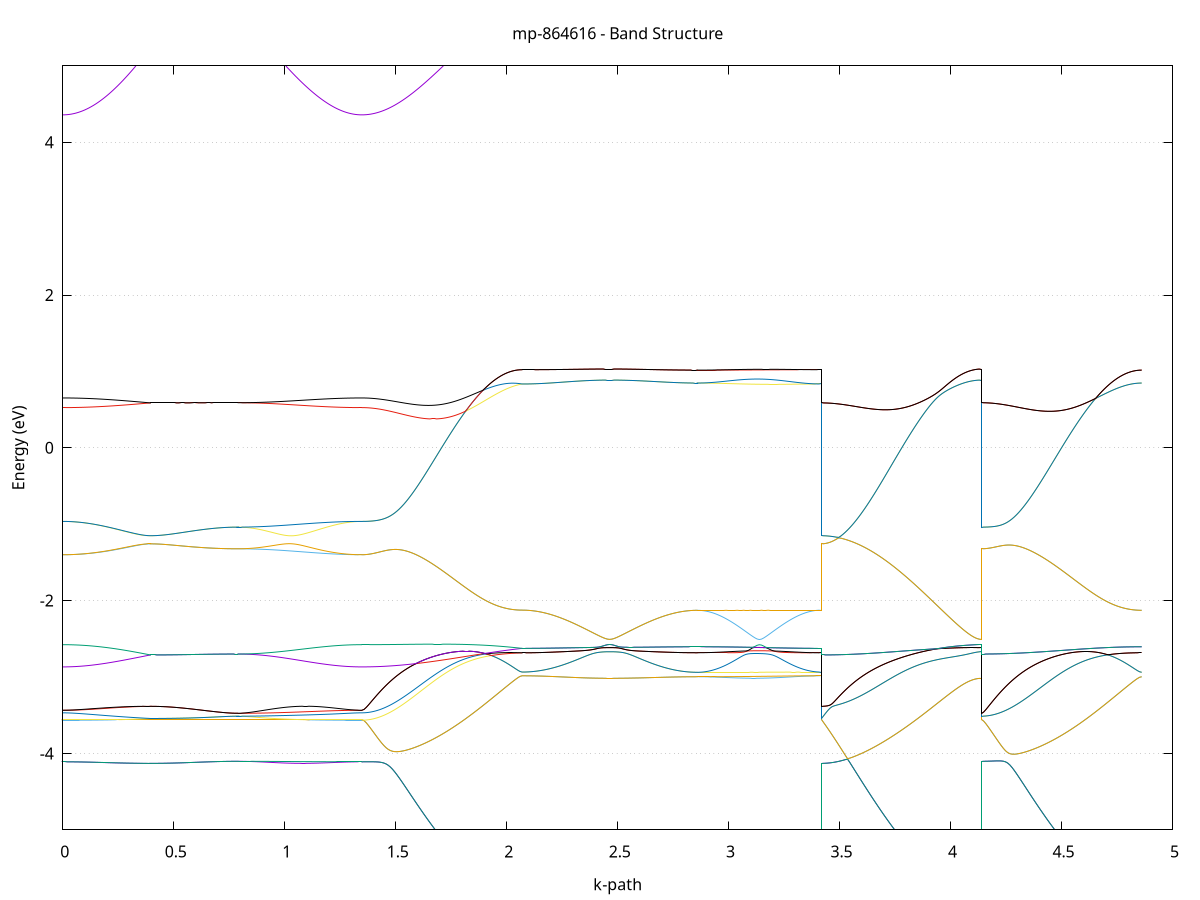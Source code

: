 set title 'mp-864616 - Band Structure'
set xlabel 'k-path'
set ylabel 'Energy (eV)'
set grid y
set yrange [-5:5]
set terminal png size 800,600
set output 'mp-864616_bands_gnuplot.png'
plot '-' using 1:2 with lines notitle, '-' using 1:2 with lines notitle, '-' using 1:2 with lines notitle, '-' using 1:2 with lines notitle, '-' using 1:2 with lines notitle, '-' using 1:2 with lines notitle, '-' using 1:2 with lines notitle, '-' using 1:2 with lines notitle, '-' using 1:2 with lines notitle, '-' using 1:2 with lines notitle, '-' using 1:2 with lines notitle, '-' using 1:2 with lines notitle, '-' using 1:2 with lines notitle, '-' using 1:2 with lines notitle, '-' using 1:2 with lines notitle, '-' using 1:2 with lines notitle, '-' using 1:2 with lines notitle, '-' using 1:2 with lines notitle, '-' using 1:2 with lines notitle, '-' using 1:2 with lines notitle, '-' using 1:2 with lines notitle, '-' using 1:2 with lines notitle, '-' using 1:2 with lines notitle, '-' using 1:2 with lines notitle, '-' using 1:2 with lines notitle, '-' using 1:2 with lines notitle, '-' using 1:2 with lines notitle, '-' using 1:2 with lines notitle, '-' using 1:2 with lines notitle, '-' using 1:2 with lines notitle, '-' using 1:2 with lines notitle, '-' using 1:2 with lines notitle, '-' using 1:2 with lines notitle, '-' using 1:2 with lines notitle, '-' using 1:2 with lines notitle, '-' using 1:2 with lines notitle, '-' using 1:2 with lines notitle, '-' using 1:2 with lines notitle, '-' using 1:2 with lines notitle, '-' using 1:2 with lines notitle, '-' using 1:2 with lines notitle, '-' using 1:2 with lines notitle, '-' using 1:2 with lines notitle, '-' using 1:2 with lines notitle, '-' using 1:2 with lines notitle, '-' using 1:2 with lines notitle, '-' using 1:2 with lines notitle, '-' using 1:2 with lines notitle
0.000000 -16.175813
0.009867 -16.175813
0.019734 -16.175713
0.029600 -16.175613
0.039467 -16.175413
0.049334 -16.175213
0.059201 -16.174913
0.069068 -16.174613
0.078935 -16.174213
0.088801 -16.173813
0.098668 -16.173313
0.108535 -16.172813
0.118402 -16.172213
0.128269 -16.171613
0.138135 -16.170913
0.148002 -16.170213
0.157869 -16.169513
0.167736 -16.168713
0.177603 -16.167913
0.187470 -16.167013
0.197336 -16.166113
0.207203 -16.165213
0.217070 -16.164213
0.226937 -16.163213
0.236804 -16.162213
0.246671 -16.161113
0.256537 -16.160013
0.266404 -16.158913
0.276271 -16.157713
0.286138 -16.156513
0.296005 -16.155313
0.305871 -16.154113
0.315738 -16.152913
0.325605 -16.151613
0.335472 -16.150313
0.345339 -16.149013
0.355206 -16.147713
0.365072 -16.146413
0.374939 -16.145113
0.384806 -16.143813
0.394673 -16.142513
0.394673 -16.142513
0.404540 -16.142513
0.414406 -16.142513
0.424273 -16.142513
0.434140 -16.142513
0.444007 -16.142513
0.453874 -16.142413
0.463741 -16.142413
0.473607 -16.142413
0.483474 -16.142413
0.493341 -16.142413
0.503208 -16.142413
0.513075 -16.142413
0.522942 -16.142413
0.532808 -16.142413
0.542675 -16.142313
0.552542 -16.142313
0.562409 -16.142313
0.572276 -16.142313
0.582142 -16.142313
0.592009 -16.142313
0.601876 -16.142313
0.611743 -16.142213
0.621610 -16.142213
0.631477 -16.142213
0.641343 -16.142213
0.651210 -16.142213
0.661077 -16.142213
0.670944 -16.142213
0.680811 -16.142113
0.690677 -16.142113
0.700544 -16.142113
0.710411 -16.142113
0.720278 -16.142113
0.730145 -16.142113
0.740012 -16.142113
0.749878 -16.142113
0.759745 -16.142113
0.769612 -16.142113
0.779479 -16.142113
0.789346 -16.142113
0.789346 -16.142113
0.799313 -16.142113
0.809280 -16.142213
0.819247 -16.142313
0.829214 -16.142513
0.839181 -16.142713
0.849148 -16.143013
0.859115 -16.143413
0.869082 -16.143813
0.879049 -16.144213
0.889016 -16.144713
0.898983 -16.145313
0.908950 -16.145813
0.918917 -16.146513
0.928884 -16.147113
0.938851 -16.147813
0.948818 -16.148613
0.958785 -16.149313
0.968752 -16.150113
0.978719 -16.151013
0.988686 -16.151813
0.998653 -16.152713
1.008620 -16.153613
1.018587 -16.154513
1.028554 -16.155413
1.038521 -16.156313
1.048488 -16.157313
1.058455 -16.158213
1.068422 -16.159213
1.078389 -16.160113
1.088356 -16.161013
1.098323 -16.162013
1.108290 -16.162913
1.118256 -16.163813
1.128223 -16.164713
1.138190 -16.165613
1.148157 -16.166413
1.158124 -16.167313
1.168091 -16.168113
1.178058 -16.168813
1.188025 -16.169613
1.197992 -16.170313
1.207959 -16.171013
1.217926 -16.171613
1.227893 -16.172213
1.237860 -16.172813
1.247827 -16.173313
1.257794 -16.173713
1.267761 -16.174213
1.277728 -16.174513
1.287695 -16.174913
1.297662 -16.175113
1.307629 -16.175413
1.317596 -16.175613
1.327563 -16.175713
1.337530 -16.175813
1.347497 -16.175813
1.347497 -16.175813
1.357389 -16.175613
1.367280 -16.174913
1.377172 -16.173713
1.387064 -16.172113
1.396955 -16.170013
1.406847 -16.167413
1.416738 -16.164413
1.426630 -16.161013
1.436521 -16.157013
1.446413 -16.152613
1.456304 -16.147813
1.466196 -16.142513
1.476087 -16.136813
1.485979 -16.130613
1.495870 -16.124013
1.505762 -16.116913
1.515653 -16.109413
1.525545 -16.101513
1.535437 -16.093213
1.545328 -16.084413
1.555220 -16.075213
1.565111 -16.065613
1.575003 -16.055613
1.584894 -16.045313
1.594786 -16.034513
1.604677 -16.023313
1.614569 -16.011813
1.624460 -15.999913
1.634352 -15.987613
1.644243 -15.975013
1.654135 -15.962113
1.664026 -15.948813
1.673918 -15.935213
1.683810 -15.921313
1.693701 -15.907113
1.703593 -15.892713
1.713484 -15.878013
1.723376 -15.863013
1.733267 -15.847813
1.743159 -15.832413
1.753050 -15.816913
1.762942 -15.801113
1.772833 -15.785213
1.782725 -15.769213
1.792616 -15.753113
1.802508 -15.736913
1.812400 -15.720613
1.822291 -15.704413
1.832183 -15.688113
1.842074 -15.671913
1.851966 -15.655813
1.861857 -15.639913
1.871749 -15.624013
1.881640 -15.608413
1.891532 -15.593113
1.901423 -15.578013
1.911315 -15.563313
1.921206 -15.549013
1.931098 -15.535113
1.940989 -15.521713
1.950881 -15.508913
1.960773 -15.496713
1.970664 -15.485213
1.980556 -15.474313
1.990447 -15.464313
2.000339 -15.455113
2.010230 -15.446813
2.020122 -15.439413
2.030013 -15.433013
2.039905 -15.427713
2.049796 -15.423313
2.059688 -15.420113
2.069579 -15.417913
2.069579 -15.417913
2.079446 -15.417913
2.089313 -15.417913
2.099180 -15.417913
2.109047 -15.417913
2.118914 -15.417913
2.128780 -15.417913
2.138647 -15.417913
2.148514 -15.417913
2.158381 -15.417913
2.168248 -15.417813
2.178114 -15.417813
2.187981 -15.417813
2.197848 -15.417813
2.207715 -15.417713
2.217582 -15.417713
2.227449 -15.417713
2.237315 -15.417713
2.247182 -15.417613
2.257049 -15.417613
2.266916 -15.417613
2.276783 -15.417613
2.286649 -15.417513
2.296516 -15.417513
2.306383 -15.417513
2.316250 -15.417513
2.326117 -15.417413
2.335984 -15.417413
2.345850 -15.417413
2.355717 -15.417413
2.365584 -15.417413
2.375451 -15.417313
2.385318 -15.417313
2.395184 -15.417313
2.405051 -15.417313
2.414918 -15.417313
2.424785 -15.417313
2.434652 -15.417313
2.444519 -15.417313
2.454385 -15.417313
2.464252 -15.417313
2.464252 -15.417313
2.474119 -15.417313
2.483986 -15.417313
2.493853 -15.417313
2.503720 -15.417313
2.513586 -15.417313
2.523453 -15.417313
2.533320 -15.417313
2.543187 -15.417313
2.553054 -15.417313
2.562920 -15.417313
2.572787 -15.417313
2.582654 -15.417313
2.592521 -15.417313
2.602388 -15.417313
2.612255 -15.417313
2.622121 -15.417313
2.631988 -15.417313
2.641855 -15.417413
2.651722 -15.417413
2.661589 -15.417413
2.671455 -15.417413
2.681322 -15.417413
2.691189 -15.417413
2.701056 -15.417413
2.710923 -15.417413
2.720790 -15.417413
2.730656 -15.417413
2.740523 -15.417413
2.750390 -15.417413
2.760257 -15.417413
2.770124 -15.417513
2.779991 -15.417513
2.789857 -15.417513
2.799724 -15.417513
2.809591 -15.417513
2.819458 -15.417513
2.829325 -15.417513
2.839191 -15.417513
2.849058 -15.417513
2.858925 -15.417513
2.858925 -15.417513
2.868892 -15.417513
2.878859 -15.417513
2.888826 -15.417513
2.898793 -15.417513
2.908760 -15.417513
2.918727 -15.417513
2.928694 -15.417513
2.938661 -15.417513
2.948628 -15.417513
2.958595 -15.417513
2.968562 -15.417513
2.978529 -15.417513
2.988496 -15.417513
2.998463 -15.417513
3.008430 -15.417613
3.018397 -15.417613
3.028364 -15.417613
3.038331 -15.417613
3.048298 -15.417613
3.058265 -15.417613
3.068232 -15.417613
3.078199 -15.417613
3.088166 -15.417613
3.098133 -15.417713
3.108100 -15.417713
3.118067 -15.417713
3.128034 -15.417713
3.138001 -15.417713
3.147968 -15.417713
3.157935 -15.417713
3.167902 -15.417713
3.177869 -15.417813
3.187836 -15.417813
3.197803 -15.417813
3.207770 -15.417813
3.217737 -15.417813
3.227704 -15.417813
3.237671 -15.417813
3.247638 -15.417813
3.257605 -15.417813
3.267572 -15.417913
3.277539 -15.417913
3.287506 -15.417913
3.297473 -15.417913
3.307440 -15.417913
3.317407 -15.417913
3.327374 -15.417913
3.337341 -15.417913
3.347308 -15.417913
3.357275 -15.417913
3.367242 -15.417913
3.377209 -15.417913
3.387176 -15.417913
3.397143 -15.417913
3.407110 -15.417913
3.417077 -15.417913
3.417077 -16.142513
3.426968 -16.142213
3.436860 -16.141513
3.446751 -16.140413
3.456643 -16.138813
3.466534 -16.136713
3.476426 -16.134213
3.486318 -16.131213
3.496209 -16.127713
3.506101 -16.123813
3.515992 -16.119513
3.525884 -16.114713
3.535775 -16.109413
3.545667 -16.103713
3.555558 -16.097613
3.565450 -16.091013
3.575341 -16.084013
3.585233 -16.076513
3.595124 -16.068713
3.605016 -16.060413
3.614907 -16.051713
3.624799 -16.042613
3.634691 -16.033013
3.644582 -16.023113
3.654474 -16.012813
3.664365 -16.002113
3.674257 -15.991113
3.684148 -15.979613
3.694040 -15.967913
3.703931 -15.955713
3.713823 -15.943213
3.723714 -15.930413
3.733606 -15.917313
3.743497 -15.903913
3.753389 -15.890213
3.763280 -15.876213
3.773172 -15.861913
3.783064 -15.847413
3.792955 -15.832713
3.802847 -15.817713
3.812738 -15.802613
3.822630 -15.787313
3.832521 -15.771813
3.842413 -15.756313
3.852304 -15.740613
3.862196 -15.724813
3.872087 -15.709013
3.881979 -15.693213
3.891870 -15.677413
3.901762 -15.661613
3.911654 -15.646013
3.921545 -15.630413
3.931437 -15.615013
3.941328 -15.599813
3.951220 -15.584913
3.961111 -15.570313
3.971003 -15.556013
3.980894 -15.542113
3.990786 -15.528613
4.000677 -15.515713
4.010569 -15.503313
4.020460 -15.491513
4.030352 -15.480513
4.040243 -15.470113
4.050135 -15.460513
4.060027 -15.451713
4.069918 -15.443913
4.079810 -15.437013
4.089701 -15.431013
4.099593 -15.426113
4.109484 -15.422313
4.119376 -15.419513
4.129267 -15.417813
4.139159 -15.417313
4.139159 -16.142113
4.149050 -16.141813
4.158942 -16.141213
4.168833 -16.140013
4.178725 -16.138413
4.188616 -16.136313
4.198508 -16.133813
4.208400 -16.130813
4.218291 -16.127313
4.228183 -16.123413
4.238074 -16.119113
4.247966 -16.114313
4.257857 -16.109013
4.267749 -16.103313
4.277640 -16.097213
4.287532 -16.090613
4.297423 -16.083613
4.307315 -16.076113
4.317206 -16.068313
4.327098 -16.060013
4.336990 -16.051313
4.346881 -16.042213
4.356773 -16.032713
4.366664 -16.022813
4.376556 -16.012513
4.386447 -16.001813
4.396339 -15.990713
4.406230 -15.979313
4.416122 -15.967513
4.426013 -15.955413
4.435905 -15.942913
4.445796 -15.930113
4.455688 -15.917013
4.465579 -15.903513
4.475471 -15.889813
4.485363 -15.875813
4.495254 -15.861613
4.505146 -15.847113
4.515037 -15.832413
4.524929 -15.817413
4.534820 -15.802313
4.544712 -15.787013
4.554603 -15.771613
4.564495 -15.756013
4.574386 -15.740313
4.584278 -15.724613
4.594169 -15.708813
4.604061 -15.693013
4.613952 -15.677213
4.623844 -15.661413
4.633736 -15.645813
4.643627 -15.630213
4.653519 -15.614913
4.663410 -15.599713
4.673302 -15.584813
4.683193 -15.570213
4.693085 -15.555913
4.702976 -15.542013
4.712868 -15.528613
4.722759 -15.515713
4.732651 -15.503313
4.742542 -15.491613
4.752434 -15.480513
4.762325 -15.470213
4.772217 -15.460613
4.782109 -15.451913
4.792000 -15.444013
4.801892 -15.437113
4.811783 -15.431213
4.821675 -15.426313
4.831566 -15.422513
4.841458 -15.419713
4.851349 -15.418013
4.861241 -15.417513
e
0.000000 -16.108113
0.009867 -16.108113
0.019734 -16.108213
0.029600 -16.108313
0.039467 -16.108513
0.049334 -16.108813
0.059201 -16.109113
0.069068 -16.109413
0.078935 -16.109813
0.088801 -16.110313
0.098668 -16.110813
0.108535 -16.111313
0.118402 -16.111913
0.128269 -16.112513
0.138135 -16.113213
0.148002 -16.114013
0.157869 -16.114713
0.167736 -16.115613
0.177603 -16.116413
0.187470 -16.117313
0.197336 -16.118313
0.207203 -16.119313
0.217070 -16.120313
0.226937 -16.121313
0.236804 -16.122413
0.246671 -16.123513
0.256537 -16.124613
0.266404 -16.125813
0.276271 -16.127013
0.286138 -16.128213
0.296005 -16.129413
0.305871 -16.130713
0.315738 -16.132013
0.325605 -16.133213
0.335472 -16.134513
0.345339 -16.135813
0.355206 -16.137213
0.365072 -16.138513
0.374939 -16.139813
0.384806 -16.141113
0.394673 -16.142513
0.394673 -16.142513
0.404540 -16.142513
0.414406 -16.142513
0.424273 -16.142513
0.434140 -16.142413
0.444007 -16.142413
0.453874 -16.142413
0.463741 -16.142413
0.473607 -16.142413
0.483474 -16.142413
0.493341 -16.142413
0.503208 -16.142413
0.513075 -16.142413
0.522942 -16.142413
0.532808 -16.142413
0.542675 -16.142313
0.552542 -16.142313
0.562409 -16.142313
0.572276 -16.142313
0.582142 -16.142313
0.592009 -16.142313
0.601876 -16.142313
0.611743 -16.142213
0.621610 -16.142213
0.631477 -16.142213
0.641343 -16.142213
0.651210 -16.142213
0.661077 -16.142213
0.670944 -16.142113
0.680811 -16.142113
0.690677 -16.142113
0.700544 -16.142113
0.710411 -16.142113
0.720278 -16.142113
0.730145 -16.142113
0.740012 -16.142113
0.749878 -16.142113
0.759745 -16.142113
0.769612 -16.142113
0.779479 -16.142113
0.789346 -16.142113
0.789346 -16.142113
0.799313 -16.142013
0.809280 -16.142013
0.819247 -16.141813
0.829214 -16.141713
0.839181 -16.141413
0.849148 -16.141113
0.859115 -16.140813
0.869082 -16.140413
0.879049 -16.140013
0.889016 -16.139513
0.898983 -16.139013
0.908950 -16.138513
0.918917 -16.137813
0.928884 -16.137213
0.938851 -16.136513
0.948818 -16.135813
0.958785 -16.135113
0.968752 -16.134313
0.978719 -16.133513
0.988686 -16.132613
0.998653 -16.131813
1.008620 -16.130913
1.018587 -16.130013
1.028554 -16.129113
1.038521 -16.128213
1.048488 -16.127213
1.058455 -16.126313
1.068422 -16.125313
1.078389 -16.124413
1.088356 -16.123413
1.098323 -16.122513
1.108290 -16.121513
1.118256 -16.120613
1.128223 -16.119713
1.138190 -16.118813
1.148157 -16.117913
1.158124 -16.117013
1.168091 -16.116213
1.178058 -16.115413
1.188025 -16.114613
1.197992 -16.113913
1.207959 -16.113213
1.217926 -16.112513
1.227893 -16.111913
1.237860 -16.111313
1.247827 -16.110813
1.257794 -16.110313
1.267761 -16.109813
1.277728 -16.109413
1.287695 -16.109113
1.297662 -16.108813
1.307629 -16.108513
1.317596 -16.108313
1.327563 -16.108213
1.337530 -16.108113
1.347497 -16.108113
1.347497 -16.108113
1.357389 -16.107913
1.367280 -16.107213
1.377172 -16.106013
1.387064 -16.104413
1.396955 -16.102413
1.406847 -16.099813
1.416738 -16.096913
1.426630 -16.093413
1.436521 -16.089613
1.446413 -16.085213
1.456304 -16.080513
1.466196 -16.075213
1.476087 -16.069613
1.485979 -16.063513
1.495870 -16.056913
1.505762 -16.050013
1.515653 -16.042613
1.525545 -16.034813
1.535437 -16.026613
1.545328 -16.017913
1.555220 -16.008913
1.565111 -15.999413
1.575003 -15.989613
1.584894 -15.979413
1.594786 -15.968813
1.604677 -15.957913
1.614569 -15.946513
1.624460 -15.934913
1.634352 -15.922913
1.644243 -15.910513
1.654135 -15.897913
1.664026 -15.884913
1.673918 -15.871613
1.683810 -15.858113
1.693701 -15.844313
1.703593 -15.830313
1.713484 -15.816013
1.723376 -15.801513
1.733267 -15.786813
1.743159 -15.772013
1.753050 -15.757013
1.762942 -15.741913
1.772833 -15.726613
1.782725 -15.711313
1.792616 -15.696013
1.802508 -15.680613
1.812400 -15.665213
1.822291 -15.649913
1.832183 -15.634713
1.842074 -15.619613
1.851966 -15.604713
1.861857 -15.590013
1.871749 -15.575513
1.881640 -15.561313
1.891532 -15.547513
1.901423 -15.534013
1.911315 -15.521113
1.921206 -15.508613
1.931098 -15.496713
1.940989 -15.485413
1.950881 -15.474713
1.960773 -15.464913
1.970664 -15.455813
1.980556 -15.447513
1.990447 -15.440113
2.000339 -15.433713
2.010230 -15.428213
2.020122 -15.423813
2.030013 -15.420413
2.039905 -15.418213
2.049796 -15.417013
2.059688 -15.416913
2.069579 -15.417913
2.069579 -15.417913
2.079446 -15.417913
2.089313 -15.417913
2.099180 -15.417913
2.109047 -15.417913
2.118914 -15.417913
2.128780 -15.417913
2.138647 -15.417913
2.148514 -15.417913
2.158381 -15.417913
2.168248 -15.417813
2.178114 -15.417813
2.187981 -15.417813
2.197848 -15.417813
2.207715 -15.417713
2.217582 -15.417713
2.227449 -15.417713
2.237315 -15.417713
2.247182 -15.417613
2.257049 -15.417613
2.266916 -15.417613
2.276783 -15.417613
2.286649 -15.417513
2.296516 -15.417513
2.306383 -15.417513
2.316250 -15.417513
2.326117 -15.417413
2.335984 -15.417413
2.345850 -15.417413
2.355717 -15.417413
2.365584 -15.417413
2.375451 -15.417313
2.385318 -15.417313
2.395184 -15.417313
2.405051 -15.417313
2.414918 -15.417313
2.424785 -15.417313
2.434652 -15.417313
2.444519 -15.417313
2.454385 -15.417313
2.464252 -15.417313
2.464252 -15.417313
2.474119 -15.417313
2.483986 -15.417313
2.493853 -15.417313
2.503720 -15.417313
2.513586 -15.417313
2.523453 -15.417313
2.533320 -15.417313
2.543187 -15.417313
2.553054 -15.417313
2.562920 -15.417313
2.572787 -15.417313
2.582654 -15.417313
2.592521 -15.417313
2.602388 -15.417313
2.612255 -15.417313
2.622121 -15.417313
2.631988 -15.417313
2.641855 -15.417413
2.651722 -15.417413
2.661589 -15.417413
2.671455 -15.417413
2.681322 -15.417413
2.691189 -15.417413
2.701056 -15.417413
2.710923 -15.417413
2.720790 -15.417413
2.730656 -15.417413
2.740523 -15.417413
2.750390 -15.417413
2.760257 -15.417413
2.770124 -15.417513
2.779991 -15.417513
2.789857 -15.417513
2.799724 -15.417513
2.809591 -15.417513
2.819458 -15.417513
2.829325 -15.417513
2.839191 -15.417513
2.849058 -15.417513
2.858925 -15.417513
2.858925 -15.417513
2.868892 -15.417513
2.878859 -15.417513
2.888826 -15.417513
2.898793 -15.417513
2.908760 -15.417513
2.918727 -15.417413
2.928694 -15.417413
2.938661 -15.417413
2.948628 -15.417413
2.958595 -15.417413
2.968562 -15.417413
2.978529 -15.417413
2.988496 -15.417313
2.998463 -15.417313
3.008430 -15.417313
3.018397 -15.417313
3.028364 -15.417313
3.038331 -15.417313
3.048298 -15.417313
3.058265 -15.417213
3.068232 -15.417213
3.078199 -15.417213
3.088166 -15.417213
3.098133 -15.417213
3.108100 -15.417213
3.118067 -15.417213
3.128034 -15.417213
3.138001 -15.417313
3.147968 -15.417313
3.157935 -15.417313
3.167902 -15.417313
3.177869 -15.417313
3.187836 -15.417413
3.197803 -15.417413
3.207770 -15.417413
3.217737 -15.417413
3.227704 -15.417513
3.237671 -15.417513
3.247638 -15.417513
3.257605 -15.417613
3.267572 -15.417613
3.277539 -15.417613
3.287506 -15.417713
3.297473 -15.417713
3.307440 -15.417713
3.317407 -15.417813
3.327374 -15.417813
3.337341 -15.417813
3.347308 -15.417913
3.357275 -15.417913
3.367242 -15.417913
3.377209 -15.417913
3.387176 -15.417913
3.397143 -15.417913
3.407110 -15.417913
3.417077 -15.417913
3.417077 -16.142513
3.426968 -16.142213
3.436860 -16.141513
3.446751 -16.140413
3.456643 -16.138813
3.466534 -16.136713
3.476426 -16.134213
3.486318 -16.131213
3.496209 -16.127713
3.506101 -16.123813
3.515992 -16.119513
3.525884 -16.114713
3.535775 -16.109413
3.545667 -16.103713
3.555558 -16.097613
3.565450 -16.091013
3.575341 -16.084013
3.585233 -16.076513
3.595124 -16.068713
3.605016 -16.060413
3.614907 -16.051713
3.624799 -16.042613
3.634691 -16.033013
3.644582 -16.023113
3.654474 -16.012813
3.664365 -16.002113
3.674257 -15.991113
3.684148 -15.979613
3.694040 -15.967813
3.703931 -15.955713
3.713823 -15.943213
3.723714 -15.930413
3.733606 -15.917313
3.743497 -15.903913
3.753389 -15.890213
3.763280 -15.876213
3.773172 -15.861913
3.783064 -15.847413
3.792955 -15.832713
3.802847 -15.817713
3.812738 -15.802613
3.822630 -15.787313
3.832521 -15.771813
3.842413 -15.756313
3.852304 -15.740613
3.862196 -15.724813
3.872087 -15.709013
3.881979 -15.693213
3.891870 -15.677413
3.901762 -15.661613
3.911654 -15.646013
3.921545 -15.630413
3.931437 -15.615013
3.941328 -15.599813
3.951220 -15.584913
3.961111 -15.570313
3.971003 -15.556013
3.980894 -15.542113
3.990786 -15.528613
4.000677 -15.515713
4.010569 -15.503313
4.020460 -15.491513
4.030352 -15.480513
4.040243 -15.470113
4.050135 -15.460513
4.060027 -15.451713
4.069918 -15.443913
4.079810 -15.437013
4.089701 -15.431013
4.099593 -15.426113
4.109484 -15.422313
4.119376 -15.419513
4.129267 -15.417813
4.139159 -15.417313
4.139159 -16.142113
4.149050 -16.141813
4.158942 -16.141113
4.168833 -16.140013
4.178725 -16.138413
4.188616 -16.136313
4.198508 -16.133813
4.208400 -16.130813
4.218291 -16.127313
4.228183 -16.123413
4.238074 -16.119113
4.247966 -16.114313
4.257857 -16.109013
4.267749 -16.103313
4.277640 -16.097213
4.287532 -16.090613
4.297423 -16.083613
4.307315 -16.076113
4.317206 -16.068313
4.327098 -16.060013
4.336990 -16.051313
4.346881 -16.042213
4.356773 -16.032713
4.366664 -16.022813
4.376556 -16.012513
4.386447 -16.001813
4.396339 -15.990713
4.406230 -15.979313
4.416122 -15.967513
4.426013 -15.955413
4.435905 -15.942913
4.445796 -15.930113
4.455688 -15.917013
4.465579 -15.903513
4.475471 -15.889813
4.485363 -15.875813
4.495254 -15.861613
4.505146 -15.847113
4.515037 -15.832413
4.524929 -15.817413
4.534820 -15.802313
4.544712 -15.787013
4.554603 -15.771613
4.564495 -15.756013
4.574386 -15.740313
4.584278 -15.724613
4.594169 -15.708813
4.604061 -15.693013
4.613952 -15.677213
4.623844 -15.661413
4.633736 -15.645813
4.643627 -15.630213
4.653519 -15.614913
4.663410 -15.599713
4.673302 -15.584813
4.683193 -15.570213
4.693085 -15.555913
4.702976 -15.542013
4.712868 -15.528613
4.722759 -15.515713
4.732651 -15.503313
4.742542 -15.491613
4.752434 -15.480513
4.762325 -15.470213
4.772217 -15.460613
4.782109 -15.451913
4.792000 -15.444013
4.801892 -15.437113
4.811783 -15.431213
4.821675 -15.426313
4.831566 -15.422513
4.841458 -15.419713
4.851349 -15.418013
4.861241 -15.417513
e
0.000000 -15.069813
0.009867 -15.069813
0.019734 -15.069813
0.029600 -15.069813
0.039467 -15.069813
0.049334 -15.069813
0.059201 -15.069813
0.069068 -15.069813
0.078935 -15.069813
0.088801 -15.069813
0.098668 -15.069813
0.108535 -15.069813
0.118402 -15.069813
0.128269 -15.069813
0.138135 -15.069813
0.148002 -15.069713
0.157869 -15.069713
0.167736 -15.069713
0.177603 -15.069713
0.187470 -15.069713
0.197336 -15.069713
0.207203 -15.069713
0.217070 -15.069713
0.226937 -15.069713
0.236804 -15.069713
0.246671 -15.069613
0.256537 -15.069613
0.266404 -15.069613
0.276271 -15.069613
0.286138 -15.069613
0.296005 -15.069613
0.305871 -15.069613
0.315738 -15.069613
0.325605 -15.069613
0.335472 -15.069613
0.345339 -15.069613
0.355206 -15.069613
0.365072 -15.069613
0.374939 -15.069613
0.384806 -15.069613
0.394673 -15.069613
0.394673 -15.069613
0.404540 -15.069613
0.414406 -15.069613
0.424273 -15.069613
0.434140 -15.069613
0.444007 -15.069613
0.453874 -15.069613
0.463741 -15.069613
0.473607 -15.069613
0.483474 -15.069613
0.493341 -15.069713
0.503208 -15.069713
0.513075 -15.069713
0.522942 -15.069713
0.532808 -15.069813
0.542675 -15.069813
0.552542 -15.069813
0.562409 -15.069813
0.572276 -15.069913
0.582142 -15.069913
0.592009 -15.069913
0.601876 -15.070013
0.611743 -15.070013
0.621610 -15.070013
0.631477 -15.070013
0.641343 -15.070113
0.651210 -15.070113
0.661077 -15.070113
0.670944 -15.070113
0.680811 -15.070213
0.690677 -15.070213
0.700544 -15.070213
0.710411 -15.070213
0.720278 -15.070213
0.730145 -15.070313
0.740012 -15.070313
0.749878 -15.070313
0.759745 -15.070313
0.769612 -15.070313
0.779479 -15.070313
0.789346 -15.070313
0.789346 -15.070313
0.799313 -15.070313
0.809280 -15.070313
0.819247 -15.070313
0.829214 -15.070313
0.839181 -15.070313
0.849148 -15.070313
0.859115 -15.070313
0.869082 -15.070313
0.879049 -15.070313
0.889016 -15.070313
0.898983 -15.070313
0.908950 -15.070213
0.918917 -15.070213
0.928884 -15.070213
0.938851 -15.070213
0.948818 -15.070213
0.958785 -15.070213
0.968752 -15.070213
0.978719 -15.070213
0.988686 -15.070213
0.998653 -15.070213
1.008620 -15.070113
1.018587 -15.070113
1.028554 -15.070113
1.038521 -15.070113
1.048488 -15.070113
1.058455 -15.070113
1.068422 -15.070113
1.078389 -15.070113
1.088356 -15.070013
1.098323 -15.070013
1.108290 -15.070013
1.118256 -15.070013
1.128223 -15.070013
1.138190 -15.070013
1.148157 -15.070013
1.158124 -15.070013
1.168091 -15.069913
1.178058 -15.069913
1.188025 -15.069913
1.197992 -15.069913
1.207959 -15.069913
1.217926 -15.069913
1.227893 -15.069913
1.237860 -15.069913
1.247827 -15.069913
1.257794 -15.069913
1.267761 -15.069913
1.277728 -15.069813
1.287695 -15.069813
1.297662 -15.069813
1.307629 -15.069813
1.317596 -15.069813
1.327563 -15.069813
1.337530 -15.069813
1.347497 -15.069813
1.347497 -15.069813
1.357389 -15.069813
1.367280 -15.069613
1.377172 -15.069313
1.387064 -15.068913
1.396955 -15.068413
1.406847 -15.067813
1.416738 -15.067113
1.426630 -15.066313
1.436521 -15.065313
1.446413 -15.064313
1.456304 -15.063113
1.466196 -15.061913
1.476087 -15.060513
1.485979 -15.059113
1.495870 -15.057513
1.505762 -15.055913
1.515653 -15.054213
1.525545 -15.052413
1.535437 -15.050513
1.545328 -15.048513
1.555220 -15.046513
1.565111 -15.044313
1.575003 -15.042113
1.584894 -15.039913
1.594786 -15.037613
1.604677 -15.035213
1.614569 -15.032813
1.624460 -15.030313
1.634352 -15.027813
1.644243 -15.025213
1.654135 -15.022613
1.664026 -15.019913
1.673918 -15.017313
1.683810 -15.014613
1.693701 -15.011913
1.703593 -15.009213
1.713484 -15.006513
1.723376 -15.003813
1.733267 -15.001013
1.743159 -14.998313
1.753050 -14.995613
1.762942 -14.993013
1.772833 -14.990313
1.782725 -14.987713
1.792616 -14.985113
1.802508 -14.982513
1.812400 -14.980013
1.822291 -14.977613
1.832183 -14.975213
1.842074 -14.972813
1.851966 -14.970513
1.861857 -14.968313
1.871749 -14.966213
1.881640 -14.964113
1.891532 -14.962113
1.901423 -14.960213
1.911315 -14.958313
1.921206 -14.956613
1.931098 -14.955013
1.940989 -14.953413
1.950881 -14.952013
1.960773 -14.950713
1.970664 -14.949413
1.980556 -14.948313
1.990447 -14.947313
2.000339 -14.946413
2.010230 -14.945613
2.020122 -14.945013
2.030013 -14.944413
2.039905 -14.944013
2.049796 -14.943713
2.059688 -14.943513
2.069579 -14.943513
2.069579 -14.943513
2.079446 -14.943513
2.089313 -14.943513
2.099180 -14.943513
2.109047 -14.943513
2.118914 -14.943513
2.128780 -14.943513
2.138647 -14.943513
2.148514 -14.943613
2.158381 -14.943613
2.168248 -14.943613
2.178114 -14.943613
2.187981 -14.943713
2.197848 -14.943713
2.207715 -14.943713
2.217582 -14.943813
2.227449 -14.943813
2.237315 -14.943913
2.247182 -14.943913
2.257049 -14.943913
2.266916 -14.944013
2.276783 -14.944013
2.286649 -14.944113
2.296516 -14.944113
2.306383 -14.944213
2.316250 -14.944213
2.326117 -14.944213
2.335984 -14.944313
2.345850 -14.944313
2.355717 -14.944313
2.365584 -14.944413
2.375451 -14.944413
2.385318 -14.944413
2.395184 -14.944413
2.405051 -14.944513
2.414918 -14.944513
2.424785 -14.944513
2.434652 -14.944513
2.444519 -14.944513
2.454385 -14.944513
2.464252 -14.944513
2.464252 -14.944513
2.474119 -14.944513
2.483986 -14.944513
2.493853 -14.944513
2.503720 -14.944513
2.513586 -14.944513
2.523453 -14.944513
2.533320 -14.944513
2.543187 -14.944513
2.553054 -14.944413
2.562920 -14.944413
2.572787 -14.944413
2.582654 -14.944413
2.592521 -14.944413
2.602388 -14.944313
2.612255 -14.944313
2.622121 -14.944313
2.631988 -14.944313
2.641855 -14.944213
2.651722 -14.944213
2.661589 -14.944213
2.671455 -14.944213
2.681322 -14.944113
2.691189 -14.944113
2.701056 -14.944113
2.710923 -14.944113
2.720790 -14.944013
2.730656 -14.944013
2.740523 -14.944013
2.750390 -14.944013
2.760257 -14.943913
2.770124 -14.943913
2.779991 -14.943913
2.789857 -14.943913
2.799724 -14.943913
2.809591 -14.943913
2.819458 -14.943913
2.829325 -14.943913
2.839191 -14.943813
2.849058 -14.943813
2.858925 -14.943813
2.858925 -14.943813
2.868892 -14.943813
2.878859 -14.943913
2.888826 -14.943913
2.898793 -14.943913
2.908760 -14.943913
2.918727 -14.943913
2.928694 -14.944013
2.938661 -14.944013
2.948628 -14.944013
2.958595 -14.944113
2.968562 -14.944113
2.978529 -14.944113
2.988496 -14.944213
2.998463 -14.944213
3.008430 -14.944313
3.018397 -14.944313
3.028364 -14.944313
3.038331 -14.944413
3.048298 -14.944413
3.058265 -14.944413
3.068232 -14.944513
3.078199 -14.944513
3.088166 -14.944513
3.098133 -14.944513
3.108100 -14.944513
3.118067 -14.944513
3.128034 -14.944513
3.138001 -14.944513
3.147968 -14.944513
3.157935 -14.944513
3.167902 -14.944513
3.177869 -14.944413
3.187836 -14.944413
3.197803 -14.944413
3.207770 -14.944313
3.217737 -14.944313
3.227704 -14.944213
3.237671 -14.944213
3.247638 -14.944113
3.257605 -14.944113
3.267572 -14.944013
3.277539 -14.943913
3.287506 -14.943913
3.297473 -14.943813
3.307440 -14.943813
3.317407 -14.943713
3.327374 -14.943713
3.337341 -14.943613
3.347308 -14.943613
3.357275 -14.943613
3.367242 -14.943513
3.377209 -14.943513
3.387176 -14.943513
3.397143 -14.943513
3.407110 -14.943513
3.417077 -14.943513
3.417077 -15.069613
3.426968 -15.069513
3.436860 -15.069313
3.446751 -15.069013
3.456643 -15.068713
3.466534 -15.068213
3.476426 -15.067513
3.486318 -15.066813
3.496209 -15.066013
3.506101 -15.065013
3.515992 -15.064013
3.525884 -15.062913
3.535775 -15.061613
3.545667 -15.060313
3.555558 -15.058813
3.565450 -15.057313
3.575341 -15.055713
3.585233 -15.053913
3.595124 -15.052113
3.605016 -15.050313
3.614907 -15.048313
3.624799 -15.046213
3.634691 -15.044113
3.644582 -15.041913
3.654474 -15.039713
3.664365 -15.037413
3.674257 -15.035013
3.684148 -15.032613
3.694040 -15.030113
3.703931 -15.027613
3.713823 -15.025013
3.723714 -15.022513
3.733606 -15.019813
3.743497 -15.017213
3.753389 -15.014513
3.763280 -15.011813
3.773172 -15.009113
3.783064 -15.006413
3.792955 -15.003713
3.802847 -15.001013
3.812738 -14.998313
3.822630 -14.995713
3.832521 -14.993013
3.842413 -14.990413
3.852304 -14.987813
3.862196 -14.985213
3.872087 -14.982713
3.881979 -14.980213
3.891870 -14.977813
3.901762 -14.975413
3.911654 -14.973113
3.921545 -14.970813
3.931437 -14.968613
3.941328 -14.966513
3.951220 -14.964513
3.961111 -14.962513
3.971003 -14.960713
3.980894 -14.958913
3.990786 -14.957213
4.000677 -14.955613
4.010569 -14.954113
4.020460 -14.952713
4.030352 -14.951413
4.040243 -14.950213
4.050135 -14.949213
4.060027 -14.948213
4.069918 -14.947313
4.079810 -14.946613
4.089701 -14.946013
4.099593 -14.945413
4.109484 -14.945013
4.119376 -14.944813
4.129267 -14.944613
4.139159 -14.944513
4.139159 -15.070313
4.149050 -15.070213
4.158942 -15.070113
4.168833 -15.069813
4.178725 -15.069413
4.188616 -15.068913
4.198508 -15.068313
4.208400 -15.067613
4.218291 -15.066713
4.228183 -15.065813
4.238074 -15.064713
4.247966 -15.063613
4.257857 -15.062313
4.267749 -15.061013
4.277640 -15.059513
4.287532 -15.058013
4.297423 -15.056413
4.307315 -15.054613
4.317206 -15.052813
4.327098 -15.050913
4.336990 -15.049013
4.346881 -15.046913
4.356773 -15.044813
4.366664 -15.042613
4.376556 -15.040313
4.386447 -15.038013
4.396339 -15.035613
4.406230 -15.033213
4.416122 -15.030713
4.426013 -15.028213
4.435905 -15.025613
4.445796 -15.023013
4.455688 -15.020413
4.465579 -15.017713
4.475471 -15.015013
4.485363 -15.012313
4.495254 -15.009613
4.505146 -15.006913
4.515037 -15.004213
4.524929 -15.001513
4.534820 -14.998813
4.544712 -14.996113
4.554603 -14.993413
4.564495 -14.990713
4.574386 -14.988113
4.584278 -14.985513
4.594169 -14.983013
4.604061 -14.980413
4.613952 -14.978013
4.623844 -14.975613
4.633736 -14.973213
4.643627 -14.970913
4.653519 -14.968713
4.663410 -14.966613
4.673302 -14.964513
4.683193 -14.962513
4.693085 -14.960613
4.702976 -14.958713
4.712868 -14.957013
4.722759 -14.955413
4.732651 -14.953813
4.742542 -14.952413
4.752434 -14.951113
4.762325 -14.949813
4.772217 -14.948713
4.782109 -14.947713
4.792000 -14.946813
4.801892 -14.946013
4.811783 -14.945413
4.821675 -14.944813
4.831566 -14.944413
4.841458 -14.944113
4.851349 -14.943913
4.861241 -14.943813
e
0.000000 -15.069813
0.009867 -15.069813
0.019734 -15.069813
0.029600 -15.069813
0.039467 -15.069813
0.049334 -15.069813
0.059201 -15.069813
0.069068 -15.069813
0.078935 -15.069813
0.088801 -15.069813
0.098668 -15.069813
0.108535 -15.069813
0.118402 -15.069813
0.128269 -15.069813
0.138135 -15.069813
0.148002 -15.069713
0.157869 -15.069713
0.167736 -15.069713
0.177603 -15.069713
0.187470 -15.069713
0.197336 -15.069713
0.207203 -15.069713
0.217070 -15.069713
0.226937 -15.069713
0.236804 -15.069613
0.246671 -15.069613
0.256537 -15.069613
0.266404 -15.069613
0.276271 -15.069613
0.286138 -15.069613
0.296005 -15.069613
0.305871 -15.069613
0.315738 -15.069613
0.325605 -15.069613
0.335472 -15.069613
0.345339 -15.069613
0.355206 -15.069613
0.365072 -15.069613
0.374939 -15.069613
0.384806 -15.069613
0.394673 -15.069613
0.394673 -15.069613
0.404540 -15.069613
0.414406 -15.069613
0.424273 -15.069613
0.434140 -15.069613
0.444007 -15.069613
0.453874 -15.069613
0.463741 -15.069613
0.473607 -15.069613
0.483474 -15.069613
0.493341 -15.069713
0.503208 -15.069713
0.513075 -15.069713
0.522942 -15.069713
0.532808 -15.069813
0.542675 -15.069813
0.552542 -15.069813
0.562409 -15.069813
0.572276 -15.069913
0.582142 -15.069913
0.592009 -15.069913
0.601876 -15.070013
0.611743 -15.070013
0.621610 -15.070013
0.631477 -15.070013
0.641343 -15.070113
0.651210 -15.070113
0.661077 -15.070113
0.670944 -15.070113
0.680811 -15.070213
0.690677 -15.070213
0.700544 -15.070213
0.710411 -15.070213
0.720278 -15.070213
0.730145 -15.070313
0.740012 -15.070313
0.749878 -15.070313
0.759745 -15.070313
0.769612 -15.070313
0.779479 -15.070313
0.789346 -15.070313
0.789346 -15.070313
0.799313 -15.070313
0.809280 -15.070313
0.819247 -15.070313
0.829214 -15.070313
0.839181 -15.070313
0.849148 -15.070213
0.859115 -15.070213
0.869082 -15.070213
0.879049 -15.070213
0.889016 -15.070113
0.898983 -15.070113
0.908950 -15.070013
0.918917 -15.070013
0.928884 -15.070013
0.938851 -15.069913
0.948818 -15.069913
0.958785 -15.069913
0.968752 -15.069813
0.978719 -15.069813
0.988686 -15.069813
0.998653 -15.069713
1.008620 -15.069713
1.018587 -15.069713
1.028554 -15.069613
1.038521 -15.069613
1.048488 -15.069613
1.058455 -15.069613
1.068422 -15.069613
1.078389 -15.069513
1.088356 -15.069513
1.098323 -15.069513
1.108290 -15.069513
1.118256 -15.069513
1.128223 -15.069513
1.138190 -15.069513
1.148157 -15.069513
1.158124 -15.069613
1.168091 -15.069613
1.178058 -15.069613
1.188025 -15.069613
1.197992 -15.069613
1.207959 -15.069613
1.217926 -15.069713
1.227893 -15.069713
1.237860 -15.069713
1.247827 -15.069713
1.257794 -15.069713
1.267761 -15.069813
1.277728 -15.069813
1.287695 -15.069813
1.297662 -15.069813
1.307629 -15.069813
1.317596 -15.069813
1.327563 -15.069813
1.337530 -15.069813
1.347497 -15.069813
1.347497 -15.069813
1.357389 -15.069813
1.367280 -15.069613
1.377172 -15.069313
1.387064 -15.068913
1.396955 -15.068413
1.406847 -15.067813
1.416738 -15.067113
1.426630 -15.066313
1.436521 -15.065313
1.446413 -15.064313
1.456304 -15.063113
1.466196 -15.061913
1.476087 -15.060513
1.485979 -15.059113
1.495870 -15.057513
1.505762 -15.055913
1.515653 -15.054213
1.525545 -15.052413
1.535437 -15.050513
1.545328 -15.048513
1.555220 -15.046513
1.565111 -15.044313
1.575003 -15.042113
1.584894 -15.039913
1.594786 -15.037613
1.604677 -15.035213
1.614569 -15.032813
1.624460 -15.030313
1.634352 -15.027813
1.644243 -15.025213
1.654135 -15.022613
1.664026 -15.019913
1.673918 -15.017313
1.683810 -15.014613
1.693701 -15.011913
1.703593 -15.009213
1.713484 -15.006513
1.723376 -15.003813
1.733267 -15.001013
1.743159 -14.998313
1.753050 -14.995613
1.762942 -14.993013
1.772833 -14.990313
1.782725 -14.987713
1.792616 -14.985113
1.802508 -14.982513
1.812400 -14.980013
1.822291 -14.977613
1.832183 -14.975213
1.842074 -14.972813
1.851966 -14.970513
1.861857 -14.968313
1.871749 -14.966213
1.881640 -14.964113
1.891532 -14.962113
1.901423 -14.960213
1.911315 -14.958313
1.921206 -14.956613
1.931098 -14.955013
1.940989 -14.953413
1.950881 -14.952013
1.960773 -14.950713
1.970664 -14.949413
1.980556 -14.948313
1.990447 -14.947313
2.000339 -14.946413
2.010230 -14.945613
2.020122 -14.945013
2.030013 -14.944413
2.039905 -14.944013
2.049796 -14.943713
2.059688 -14.943513
2.069579 -14.943513
2.069579 -14.943513
2.079446 -14.943513
2.089313 -14.943513
2.099180 -14.943513
2.109047 -14.943513
2.118914 -14.943513
2.128780 -14.943513
2.138647 -14.943513
2.148514 -14.943613
2.158381 -14.943613
2.168248 -14.943613
2.178114 -14.943613
2.187981 -14.943713
2.197848 -14.943713
2.207715 -14.943713
2.217582 -14.943813
2.227449 -14.943813
2.237315 -14.943913
2.247182 -14.943913
2.257049 -14.943913
2.266916 -14.944013
2.276783 -14.944013
2.286649 -14.944113
2.296516 -14.944113
2.306383 -14.944213
2.316250 -14.944213
2.326117 -14.944213
2.335984 -14.944313
2.345850 -14.944313
2.355717 -14.944313
2.365584 -14.944413
2.375451 -14.944413
2.385318 -14.944413
2.395184 -14.944413
2.405051 -14.944513
2.414918 -14.944513
2.424785 -14.944513
2.434652 -14.944513
2.444519 -14.944513
2.454385 -14.944513
2.464252 -14.944513
2.464252 -14.944513
2.474119 -14.944513
2.483986 -14.944513
2.493853 -14.944513
2.503720 -14.944513
2.513586 -14.944513
2.523453 -14.944513
2.533320 -14.944513
2.543187 -14.944513
2.553054 -14.944413
2.562920 -14.944413
2.572787 -14.944413
2.582654 -14.944413
2.592521 -14.944413
2.602388 -14.944313
2.612255 -14.944313
2.622121 -14.944313
2.631988 -14.944313
2.641855 -14.944213
2.651722 -14.944213
2.661589 -14.944213
2.671455 -14.944213
2.681322 -14.944113
2.691189 -14.944113
2.701056 -14.944113
2.710923 -14.944113
2.720790 -14.944013
2.730656 -14.944013
2.740523 -14.944013
2.750390 -14.944013
2.760257 -14.943913
2.770124 -14.943913
2.779991 -14.943913
2.789857 -14.943913
2.799724 -14.943913
2.809591 -14.943913
2.819458 -14.943913
2.829325 -14.943913
2.839191 -14.943813
2.849058 -14.943813
2.858925 -14.943813
2.858925 -14.943813
2.868892 -14.943813
2.878859 -14.943813
2.888826 -14.943813
2.898793 -14.943813
2.908760 -14.943813
2.918727 -14.943813
2.928694 -14.943813
2.938661 -14.943813
2.948628 -14.943813
2.958595 -14.943813
2.968562 -14.943813
2.978529 -14.943813
2.988496 -14.943813
2.998463 -14.943813
3.008430 -14.943813
3.018397 -14.943813
3.028364 -14.943813
3.038331 -14.943813
3.048298 -14.943713
3.058265 -14.943713
3.068232 -14.943713
3.078199 -14.943713
3.088166 -14.943713
3.098133 -14.943713
3.108100 -14.943713
3.118067 -14.943713
3.128034 -14.943713
3.138001 -14.943713
3.147968 -14.943613
3.157935 -14.943613
3.167902 -14.943613
3.177869 -14.943613
3.187836 -14.943613
3.197803 -14.943613
3.207770 -14.943613
3.217737 -14.943613
3.227704 -14.943613
3.237671 -14.943513
3.247638 -14.943513
3.257605 -14.943513
3.267572 -14.943513
3.277539 -14.943513
3.287506 -14.943513
3.297473 -14.943513
3.307440 -14.943513
3.317407 -14.943513
3.327374 -14.943513
3.337341 -14.943513
3.347308 -14.943513
3.357275 -14.943513
3.367242 -14.943513
3.377209 -14.943513
3.387176 -14.943513
3.397143 -14.943513
3.407110 -14.943513
3.417077 -14.943513
3.417077 -15.069613
3.426968 -15.069513
3.436860 -15.069313
3.446751 -15.069013
3.456643 -15.068713
3.466534 -15.068213
3.476426 -15.067513
3.486318 -15.066813
3.496209 -15.066013
3.506101 -15.065013
3.515992 -15.064013
3.525884 -15.062913
3.535775 -15.061613
3.545667 -15.060313
3.555558 -15.058813
3.565450 -15.057313
3.575341 -15.055713
3.585233 -15.053913
3.595124 -15.052113
3.605016 -15.050313
3.614907 -15.048313
3.624799 -15.046213
3.634691 -15.044113
3.644582 -15.041913
3.654474 -15.039713
3.664365 -15.037413
3.674257 -15.035013
3.684148 -15.032613
3.694040 -15.030113
3.703931 -15.027613
3.713823 -15.025013
3.723714 -15.022513
3.733606 -15.019813
3.743497 -15.017213
3.753389 -15.014513
3.763280 -15.011813
3.773172 -15.009113
3.783064 -15.006413
3.792955 -15.003713
3.802847 -15.001013
3.812738 -14.998313
3.822630 -14.995713
3.832521 -14.993013
3.842413 -14.990413
3.852304 -14.987813
3.862196 -14.985213
3.872087 -14.982713
3.881979 -14.980213
3.891870 -14.977813
3.901762 -14.975413
3.911654 -14.973113
3.921545 -14.970813
3.931437 -14.968613
3.941328 -14.966513
3.951220 -14.964513
3.961111 -14.962513
3.971003 -14.960713
3.980894 -14.958913
3.990786 -14.957213
4.000677 -14.955613
4.010569 -14.954113
4.020460 -14.952713
4.030352 -14.951413
4.040243 -14.950213
4.050135 -14.949213
4.060027 -14.948213
4.069918 -14.947313
4.079810 -14.946613
4.089701 -14.946013
4.099593 -14.945413
4.109484 -14.945013
4.119376 -14.944813
4.129267 -14.944613
4.139159 -14.944513
4.139159 -15.070313
4.149050 -15.070213
4.158942 -15.070113
4.168833 -15.069813
4.178725 -15.069413
4.188616 -15.068913
4.198508 -15.068313
4.208400 -15.067613
4.218291 -15.066713
4.228183 -15.065813
4.238074 -15.064713
4.247966 -15.063613
4.257857 -15.062313
4.267749 -15.061013
4.277640 -15.059513
4.287532 -15.058013
4.297423 -15.056413
4.307315 -15.054613
4.317206 -15.052813
4.327098 -15.050913
4.336990 -15.049013
4.346881 -15.046913
4.356773 -15.044813
4.366664 -15.042613
4.376556 -15.040313
4.386447 -15.038013
4.396339 -15.035613
4.406230 -15.033213
4.416122 -15.030713
4.426013 -15.028213
4.435905 -15.025613
4.445796 -15.023013
4.455688 -15.020413
4.465579 -15.017713
4.475471 -15.015013
4.485363 -15.012313
4.495254 -15.009613
4.505146 -15.006913
4.515037 -15.004213
4.524929 -15.001513
4.534820 -14.998813
4.544712 -14.996113
4.554603 -14.993413
4.564495 -14.990713
4.574386 -14.988113
4.584278 -14.985513
4.594169 -14.983013
4.604061 -14.980413
4.613952 -14.978013
4.623844 -14.975613
4.633736 -14.973213
4.643627 -14.970913
4.653519 -14.968713
4.663410 -14.966613
4.673302 -14.964513
4.683193 -14.962513
4.693085 -14.960613
4.702976 -14.958713
4.712868 -14.957013
4.722759 -14.955413
4.732651 -14.953813
4.742542 -14.952413
4.752434 -14.951113
4.762325 -14.949813
4.772217 -14.948713
4.782109 -14.947713
4.792000 -14.946813
4.801892 -14.946013
4.811783 -14.945413
4.821675 -14.944813
4.831566 -14.944413
4.841458 -14.944113
4.851349 -14.943913
4.861241 -14.943813
e
0.000000 -12.365313
0.009867 -12.365313
0.019734 -12.365113
0.029600 -12.364913
0.039467 -12.364613
0.049334 -12.364213
0.059201 -12.363813
0.069068 -12.363213
0.078935 -12.362613
0.088801 -12.361913
0.098668 -12.361113
0.108535 -12.360313
0.118402 -12.359313
0.128269 -12.358313
0.138135 -12.357213
0.148002 -12.356113
0.157869 -12.354813
0.167736 -12.353513
0.177603 -12.352213
0.187470 -12.350713
0.197336 -12.349213
0.207203 -12.347713
0.217070 -12.346113
0.226937 -12.344413
0.236804 -12.342713
0.246671 -12.340913
0.256537 -12.339113
0.266404 -12.337313
0.276271 -12.335413
0.286138 -12.333413
0.296005 -12.331413
0.305871 -12.329413
0.315738 -12.327413
0.325605 -12.325313
0.335472 -12.323213
0.345339 -12.321113
0.355206 -12.319013
0.365072 -12.316913
0.374939 -12.314713
0.384806 -12.312613
0.394673 -12.310413
0.394673 -12.310413
0.404540 -12.310413
0.414406 -12.310413
0.424273 -12.310413
0.434140 -12.310413
0.444007 -12.310413
0.453874 -12.310413
0.463741 -12.310413
0.473607 -12.310413
0.483474 -12.310413
0.493341 -12.310313
0.503208 -12.310313
0.513075 -12.310313
0.522942 -12.310313
0.532808 -12.310313
0.542675 -12.310313
0.552542 -12.310213
0.562409 -12.310213
0.572276 -12.310213
0.582142 -12.310213
0.592009 -12.310213
0.601876 -12.310213
0.611743 -12.310113
0.621610 -12.310113
0.631477 -12.310113
0.641343 -12.310113
0.651210 -12.310113
0.661077 -12.310013
0.670944 -12.310013
0.680811 -12.310013
0.690677 -12.310013
0.700544 -12.310013
0.710411 -12.310013
0.720278 -12.310013
0.730145 -12.310013
0.740012 -12.310013
0.749878 -12.309913
0.759745 -12.309913
0.769612 -12.309913
0.779479 -12.309913
0.789346 -12.309913
0.789346 -12.309913
0.799313 -12.310013
0.809280 -12.310113
0.819247 -12.310313
0.829214 -12.310613
0.839181 -12.311013
0.849148 -12.311513
0.859115 -12.312113
0.869082 -12.312713
0.879049 -12.313413
0.889016 -12.314213
0.898983 -12.315113
0.908950 -12.316013
0.918917 -12.317013
0.928884 -12.318113
0.938851 -12.319213
0.948818 -12.320413
0.958785 -12.321713
0.968752 -12.323013
0.978719 -12.324313
0.988686 -12.325713
0.998653 -12.327113
1.008620 -12.328613
1.018587 -12.330113
1.028554 -12.331613
1.038521 -12.333113
1.048488 -12.334713
1.058455 -12.336213
1.068422 -12.337813
1.078389 -12.339313
1.088356 -12.340913
1.098323 -12.342413
1.108290 -12.343913
1.118256 -12.345413
1.128223 -12.346913
1.138190 -12.348313
1.148157 -12.349713
1.158124 -12.351113
1.168091 -12.352413
1.178058 -12.353713
1.188025 -12.355013
1.197992 -12.356113
1.207959 -12.357313
1.217926 -12.358313
1.227893 -12.359313
1.237860 -12.360213
1.247827 -12.361113
1.257794 -12.361913
1.267761 -12.362613
1.277728 -12.363213
1.287695 -12.363813
1.297662 -12.364213
1.307629 -12.364613
1.317596 -12.364913
1.327563 -12.365113
1.337530 -12.365213
1.347497 -12.365313
1.347497 -12.365313
1.357389 -12.365913
1.367280 -12.367613
1.377172 -12.370413
1.387064 -12.374313
1.396955 -12.379413
1.406847 -12.385513
1.416738 -12.392813
1.426630 -12.401113
1.436521 -12.410613
1.446413 -12.421013
1.456304 -12.432513
1.466196 -12.445013
1.476087 -12.458513
1.485979 -12.473013
1.495870 -12.488413
1.505762 -12.504713
1.515653 -12.521913
1.525545 -12.540013
1.535437 -12.558913
1.545328 -12.578613
1.555220 -12.599013
1.565111 -12.620313
1.575003 -12.642213
1.584894 -12.664713
1.594786 -12.688013
1.604677 -12.711813
1.614569 -12.736113
1.624460 -12.761013
1.634352 -12.786413
1.644243 -12.812313
1.654135 -12.838513
1.664026 -12.865113
1.673918 -12.892113
1.683810 -12.919313
1.693701 -12.946813
1.703593 -12.974513
1.713484 -13.002413
1.723376 -13.030413
1.733267 -13.058513
1.743159 -13.086613
1.753050 -13.114713
1.762942 -13.142713
1.772833 -13.170713
1.782725 -13.198513
1.792616 -13.226113
1.802508 -13.253413
1.812400 -13.280513
1.822291 -13.307213
1.832183 -13.333513
1.842074 -13.359413
1.851966 -13.384713
1.861857 -13.409413
1.871749 -13.433613
1.881640 -13.457013
1.891532 -13.479713
1.901423 -13.501513
1.911315 -13.522513
1.921206 -13.542513
1.931098 -13.561513
1.940989 -13.579413
1.950881 -13.596213
1.960773 -13.611713
1.970664 -13.626013
1.980556 -13.638913
1.990447 -13.650413
2.000339 -13.660513
2.010230 -13.669013
2.020122 -13.676013
2.030013 -13.681513
2.039905 -13.685313
2.049796 -13.687513
2.059688 -13.688113
2.069579 -13.687013
2.069579 -13.687013
2.079446 -13.687013
2.089313 -13.687013
2.099180 -13.687013
2.109047 -13.687013
2.118914 -13.687013
2.128780 -13.687013
2.138647 -13.686913
2.148514 -13.686913
2.158381 -13.686913
2.168248 -13.686913
2.178114 -13.686913
2.187981 -13.686913
2.197848 -13.686913
2.207715 -13.686813
2.217582 -13.686813
2.227449 -13.686813
2.237315 -13.686813
2.247182 -13.686813
2.257049 -13.686713
2.266916 -13.686713
2.276783 -13.686713
2.286649 -13.686713
2.296516 -13.686713
2.306383 -13.686613
2.316250 -13.686613
2.326117 -13.686613
2.335984 -13.686613
2.345850 -13.686613
2.355717 -13.686613
2.365584 -13.686513
2.375451 -13.686513
2.385318 -13.686513
2.395184 -13.686513
2.405051 -13.686513
2.414918 -13.686513
2.424785 -13.686513
2.434652 -13.686513
2.444519 -13.686513
2.454385 -13.686513
2.464252 -13.686513
2.464252 -13.686513
2.474119 -13.686513
2.483986 -13.686513
2.493853 -13.686513
2.503720 -13.686513
2.513586 -13.686513
2.523453 -13.686513
2.533320 -13.686513
2.543187 -13.686513
2.553054 -13.686513
2.562920 -13.686613
2.572787 -13.686613
2.582654 -13.686613
2.592521 -13.686613
2.602388 -13.686713
2.612255 -13.686713
2.622121 -13.686713
2.631988 -13.686713
2.641855 -13.686813
2.651722 -13.686813
2.661589 -13.686813
2.671455 -13.686813
2.681322 -13.686913
2.691189 -13.686913
2.701056 -13.686913
2.710923 -13.687013
2.720790 -13.687013
2.730656 -13.687013
2.740523 -13.687013
2.750390 -13.687013
2.760257 -13.687113
2.770124 -13.687113
2.779991 -13.687113
2.789857 -13.687113
2.799724 -13.687113
2.809591 -13.687113
2.819458 -13.687213
2.829325 -13.687213
2.839191 -13.687213
2.849058 -13.687213
2.858925 -13.687213
2.858925 -13.687213
2.868892 -13.687213
2.878859 -13.687213
2.888826 -13.687213
2.898793 -13.687213
2.908760 -13.687213
2.918727 -13.687213
2.928694 -13.687213
2.938661 -13.687213
2.948628 -13.687213
2.958595 -13.687213
2.968562 -13.687213
2.978529 -13.687213
2.988496 -13.687113
2.998463 -13.687113
3.008430 -13.687113
3.018397 -13.687113
3.028364 -13.687113
3.038331 -13.687113
3.048298 -13.687113
3.058265 -13.687113
3.068232 -13.687113
3.078199 -13.687113
3.088166 -13.687113
3.098133 -13.687113
3.108100 -13.687113
3.118067 -13.687113
3.128034 -13.687113
3.138001 -13.687113
3.147968 -13.687113
3.157935 -13.687113
3.167902 -13.687113
3.177869 -13.687113
3.187836 -13.687113
3.197803 -13.687013
3.207770 -13.687013
3.217737 -13.687013
3.227704 -13.687013
3.237671 -13.687013
3.247638 -13.687013
3.257605 -13.687013
3.267572 -13.687013
3.277539 -13.687013
3.287506 -13.687013
3.297473 -13.687013
3.307440 -13.687013
3.317407 -13.687013
3.327374 -13.687013
3.337341 -13.687013
3.347308 -13.687013
3.357275 -13.687013
3.367242 -13.687013
3.377209 -13.687013
3.387176 -13.687013
3.397143 -13.687013
3.407110 -13.687013
3.417077 -13.687013
3.417077 -12.310413
3.426968 -12.311013
3.436860 -12.312713
3.446751 -12.315613
3.456643 -12.319613
3.466534 -12.324713
3.476426 -12.331013
3.486318 -12.338413
3.496209 -12.346913
3.506101 -12.356513
3.515992 -12.367113
3.525884 -12.378813
3.535775 -12.391513
3.545667 -12.405213
3.555558 -12.419913
3.565450 -12.435613
3.575341 -12.452213
3.585233 -12.469713
3.595124 -12.488113
3.605016 -12.507313
3.614907 -12.527313
3.624799 -12.548113
3.634691 -12.569713
3.644582 -12.592013
3.654474 -12.615013
3.664365 -12.638613
3.674257 -12.662813
3.684148 -12.687613
3.694040 -12.713013
3.703931 -12.738813
3.713823 -12.765113
3.723714 -12.791813
3.733606 -12.818913
3.743497 -12.846413
3.753389 -12.874113
3.763280 -12.902213
3.773172 -12.930413
3.783064 -12.958813
3.792955 -12.987413
3.802847 -13.016113
3.812738 -13.044813
3.822630 -13.073513
3.832521 -13.102213
3.842413 -13.130813
3.852304 -13.159313
3.862196 -13.187713
3.872087 -13.215813
3.881979 -13.243613
3.891870 -13.271213
3.901762 -13.298313
3.911654 -13.325013
3.921545 -13.351313
3.931437 -13.377013
3.941328 -13.402113
3.951220 -13.426613
3.961111 -13.450413
3.971003 -13.473413
3.980894 -13.495613
3.990786 -13.516813
4.000677 -13.537113
4.010569 -13.556413
4.020460 -13.574613
4.030352 -13.591613
4.040243 -13.607413
4.050135 -13.622013
4.060027 -13.635113
4.069918 -13.646913
4.079810 -13.657313
4.089701 -13.666113
4.099593 -13.673413
4.109484 -13.679113
4.119376 -13.683213
4.129267 -13.685613
4.139159 -13.686513
4.139159 -12.309913
4.149050 -12.310513
4.158942 -12.312213
4.168833 -12.315113
4.178725 -12.319113
4.188616 -12.324313
4.198508 -12.330513
4.208400 -12.337913
4.218291 -12.346413
4.228183 -12.356013
4.238074 -12.366713
4.247966 -12.378313
4.257857 -12.391113
4.267749 -12.404813
4.277640 -12.419513
4.287532 -12.435213
4.297423 -12.451813
4.307315 -12.469313
4.317206 -12.487713
4.327098 -12.506913
4.336990 -12.527013
4.346881 -12.547813
4.356773 -12.569413
4.366664 -12.591713
4.376556 -12.614713
4.386447 -12.638313
4.396339 -12.662613
4.406230 -12.687413
4.416122 -12.712813
4.426013 -12.738613
4.435905 -12.764913
4.445796 -12.791713
4.455688 -12.818813
4.465579 -12.846313
4.475471 -12.874013
4.485363 -12.902113
4.495254 -12.930413
4.505146 -12.958813
4.515037 -12.987413
4.524929 -13.016113
4.534820 -13.044813
4.544712 -13.073613
4.554603 -13.102313
4.564495 -13.130913
4.574386 -13.159513
4.584278 -13.187813
4.594169 -13.216013
4.604061 -13.243813
4.613952 -13.271413
4.623844 -13.298513
4.633736 -13.325313
4.643627 -13.351613
4.653519 -13.377313
4.663410 -13.402513
4.673302 -13.427013
4.683193 -13.450813
4.693085 -13.473813
4.702976 -13.496013
4.712868 -13.517313
4.722759 -13.537613
4.732651 -13.556913
4.742542 -13.575113
4.752434 -13.592213
4.762325 -13.608013
4.772217 -13.622613
4.782109 -13.635813
4.792000 -13.647613
4.801892 -13.657913
4.811783 -13.666813
4.821675 -13.674113
4.831566 -13.679813
4.841458 -13.683913
4.851349 -13.686313
4.861241 -13.687213
e
0.000000 -12.255313
0.009867 -12.255313
0.019734 -12.255513
0.029600 -12.255713
0.039467 -12.256013
0.049334 -12.256413
0.059201 -12.256813
0.069068 -12.257413
0.078935 -12.258013
0.088801 -12.258713
0.098668 -12.259513
0.108535 -12.260413
0.118402 -12.261313
0.128269 -12.262313
0.138135 -12.263413
0.148002 -12.264613
0.157869 -12.265813
0.167736 -12.267213
0.177603 -12.268513
0.187470 -12.270013
0.197336 -12.271513
0.207203 -12.273013
0.217070 -12.274713
0.226937 -12.276313
0.236804 -12.278113
0.246671 -12.279813
0.256537 -12.281713
0.266404 -12.283513
0.276271 -12.285413
0.286138 -12.287413
0.296005 -12.289413
0.305871 -12.291413
0.315738 -12.293413
0.325605 -12.295513
0.335472 -12.297613
0.345339 -12.299713
0.355206 -12.301813
0.365072 -12.303913
0.374939 -12.306113
0.384806 -12.308313
0.394673 -12.310413
0.394673 -12.310413
0.404540 -12.310413
0.414406 -12.310413
0.424273 -12.310413
0.434140 -12.310413
0.444007 -12.310413
0.453874 -12.310413
0.463741 -12.310413
0.473607 -12.310413
0.483474 -12.310413
0.493341 -12.310313
0.503208 -12.310313
0.513075 -12.310313
0.522942 -12.310313
0.532808 -12.310313
0.542675 -12.310313
0.552542 -12.310213
0.562409 -12.310213
0.572276 -12.310213
0.582142 -12.310213
0.592009 -12.310213
0.601876 -12.310213
0.611743 -12.310113
0.621610 -12.310113
0.631477 -12.310113
0.641343 -12.310113
0.651210 -12.310113
0.661077 -12.310013
0.670944 -12.310013
0.680811 -12.310013
0.690677 -12.310013
0.700544 -12.310013
0.710411 -12.310013
0.720278 -12.310013
0.730145 -12.310013
0.740012 -12.309913
0.749878 -12.309913
0.759745 -12.309913
0.769612 -12.309913
0.779479 -12.309913
0.789346 -12.309913
0.789346 -12.309913
0.799313 -12.309913
0.809280 -12.309813
0.819247 -12.309613
0.829214 -12.309313
0.839181 -12.308913
0.849148 -12.308413
0.859115 -12.307913
0.869082 -12.307313
0.879049 -12.306613
0.889016 -12.305813
0.898983 -12.304913
0.908950 -12.304013
0.918917 -12.303113
0.928884 -12.302013
0.938851 -12.300913
0.948818 -12.299713
0.958785 -12.298513
0.968752 -12.297313
0.978719 -12.295913
0.988686 -12.294613
0.998653 -12.293213
1.008620 -12.291813
1.018587 -12.290313
1.028554 -12.288813
1.038521 -12.287313
1.048488 -12.285813
1.058455 -12.284313
1.068422 -12.282813
1.078389 -12.281213
1.088356 -12.279713
1.098323 -12.278213
1.108290 -12.276713
1.118256 -12.275213
1.128223 -12.273713
1.138190 -12.272313
1.148157 -12.270913
1.158124 -12.269513
1.168091 -12.268213
1.178058 -12.266913
1.188025 -12.265713
1.197992 -12.264513
1.207959 -12.263413
1.217926 -12.262313
1.227893 -12.261313
1.237860 -12.260413
1.247827 -12.259513
1.257794 -12.258713
1.267761 -12.258013
1.277728 -12.257413
1.287695 -12.256913
1.297662 -12.256413
1.307629 -12.256013
1.317596 -12.255713
1.327563 -12.255513
1.337530 -12.255313
1.347497 -12.255313
1.347497 -12.255313
1.357389 -12.255913
1.367280 -12.257613
1.377172 -12.260613
1.387064 -12.264713
1.396955 -12.269913
1.406847 -12.276313
1.416738 -12.283813
1.426630 -12.292413
1.436521 -12.302213
1.446413 -12.313013
1.456304 -12.324913
1.466196 -12.337913
1.476087 -12.351813
1.485979 -12.366813
1.495870 -12.382813
1.505762 -12.399713
1.515653 -12.417513
1.525545 -12.436213
1.535437 -12.455813
1.545328 -12.476213
1.555220 -12.497413
1.565111 -12.519313
1.575003 -12.542013
1.584894 -12.565413
1.594786 -12.589513
1.604677 -12.614113
1.614569 -12.639413
1.624460 -12.665213
1.634352 -12.691513
1.644243 -12.718313
1.654135 -12.745613
1.664026 -12.773213
1.673918 -12.801213
1.683810 -12.829513
1.693701 -12.858113
1.703593 -12.886913
1.713484 -12.915913
1.723376 -12.945113
1.733267 -12.974413
1.743159 -13.003813
1.753050 -13.033213
1.762942 -13.062513
1.772833 -13.091913
1.782725 -13.121113
1.792616 -13.150213
1.802508 -13.179113
1.812400 -13.207713
1.822291 -13.236113
1.832183 -13.264113
1.842074 -13.291713
1.851966 -13.318913
1.861857 -13.345613
1.871749 -13.371813
1.881640 -13.397313
1.891532 -13.422213
1.901423 -13.446413
1.911315 -13.469713
1.921206 -13.492313
1.931098 -13.513913
1.940989 -13.534513
1.950881 -13.554213
1.960773 -13.572713
1.970664 -13.590013
1.980556 -13.606213
1.990447 -13.621013
2.000339 -13.634513
2.010230 -13.646613
2.020122 -13.657213
2.030013 -13.666313
2.039905 -13.673913
2.049796 -13.679913
2.059688 -13.684213
2.069579 -13.687013
2.069579 -13.687013
2.079446 -13.687013
2.089313 -13.687013
2.099180 -13.687013
2.109047 -13.687013
2.118914 -13.687013
2.128780 -13.687013
2.138647 -13.686913
2.148514 -13.686913
2.158381 -13.686913
2.168248 -13.686913
2.178114 -13.686913
2.187981 -13.686913
2.197848 -13.686913
2.207715 -13.686813
2.217582 -13.686813
2.227449 -13.686813
2.237315 -13.686813
2.247182 -13.686813
2.257049 -13.686713
2.266916 -13.686713
2.276783 -13.686713
2.286649 -13.686713
2.296516 -13.686713
2.306383 -13.686613
2.316250 -13.686613
2.326117 -13.686613
2.335984 -13.686613
2.345850 -13.686613
2.355717 -13.686613
2.365584 -13.686513
2.375451 -13.686513
2.385318 -13.686513
2.395184 -13.686513
2.405051 -13.686513
2.414918 -13.686513
2.424785 -13.686513
2.434652 -13.686513
2.444519 -13.686513
2.454385 -13.686513
2.464252 -13.686513
2.464252 -13.686513
2.474119 -13.686513
2.483986 -13.686513
2.493853 -13.686513
2.503720 -13.686513
2.513586 -13.686513
2.523453 -13.686513
2.533320 -13.686513
2.543187 -13.686513
2.553054 -13.686513
2.562920 -13.686613
2.572787 -13.686613
2.582654 -13.686613
2.592521 -13.686613
2.602388 -13.686713
2.612255 -13.686713
2.622121 -13.686713
2.631988 -13.686713
2.641855 -13.686813
2.651722 -13.686813
2.661589 -13.686813
2.671455 -13.686813
2.681322 -13.686913
2.691189 -13.686913
2.701056 -13.686913
2.710923 -13.687013
2.720790 -13.687013
2.730656 -13.687013
2.740523 -13.687013
2.750390 -13.687013
2.760257 -13.687013
2.770124 -13.687113
2.779991 -13.687113
2.789857 -13.687113
2.799724 -13.687113
2.809591 -13.687113
2.819458 -13.687213
2.829325 -13.687213
2.839191 -13.687213
2.849058 -13.687213
2.858925 -13.687213
2.858925 -13.687213
2.868892 -13.687213
2.878859 -13.687213
2.888826 -13.687213
2.898793 -13.687113
2.908760 -13.687113
2.918727 -13.687113
2.928694 -13.687113
2.938661 -13.687013
2.948628 -13.687013
2.958595 -13.687013
2.968562 -13.686913
2.978529 -13.686913
2.988496 -13.686913
2.998463 -13.686813
3.008430 -13.686813
3.018397 -13.686813
3.028364 -13.686713
3.038331 -13.686713
3.048298 -13.686613
3.058265 -13.686613
3.068232 -13.686613
3.078199 -13.686613
3.088166 -13.686513
3.098133 -13.686513
3.108100 -13.686513
3.118067 -13.686513
3.128034 -13.686513
3.138001 -13.686513
3.147968 -13.686513
3.157935 -13.686513
3.167902 -13.686513
3.177869 -13.686513
3.187836 -13.686513
3.197803 -13.686513
3.207770 -13.686513
3.217737 -13.686513
3.227704 -13.686613
3.237671 -13.686613
3.247638 -13.686613
3.257605 -13.686613
3.267572 -13.686713
3.277539 -13.686713
3.287506 -13.686713
3.297473 -13.686813
3.307440 -13.686813
3.317407 -13.686813
3.327374 -13.686913
3.337341 -13.686913
3.347308 -13.686913
3.357275 -13.686913
3.367242 -13.686913
3.377209 -13.687013
3.387176 -13.687013
3.397143 -13.687013
3.407110 -13.687013
3.417077 -13.687013
3.417077 -12.310413
3.426968 -12.311013
3.436860 -12.312713
3.446751 -12.315613
3.456643 -12.319613
3.466534 -12.324713
3.476426 -12.331013
3.486318 -12.338413
3.496209 -12.346913
3.506101 -12.356413
3.515992 -12.367113
3.525884 -12.378813
3.535775 -12.391513
3.545667 -12.405213
3.555558 -12.419913
3.565450 -12.435613
3.575341 -12.452213
3.585233 -12.469713
3.595124 -12.488113
3.605016 -12.507313
3.614907 -12.527313
3.624799 -12.548113
3.634691 -12.569713
3.644582 -12.592013
3.654474 -12.615013
3.664365 -12.638613
3.674257 -12.662813
3.684148 -12.687613
3.694040 -12.712913
3.703931 -12.738813
3.713823 -12.765113
3.723714 -12.791813
3.733606 -12.818913
3.743497 -12.846413
3.753389 -12.874113
3.763280 -12.902113
3.773172 -12.930413
3.783064 -12.958813
3.792955 -12.987413
3.802847 -13.016113
3.812738 -13.044813
3.822630 -13.073513
3.832521 -13.102213
3.842413 -13.130813
3.852304 -13.159313
3.862196 -13.187713
3.872087 -13.215813
3.881979 -13.243613
3.891870 -13.271213
3.901762 -13.298313
3.911654 -13.325013
3.921545 -13.351313
3.931437 -13.377013
3.941328 -13.402113
3.951220 -13.426613
3.961111 -13.450413
3.971003 -13.473413
3.980894 -13.495613
3.990786 -13.516813
4.000677 -13.537113
4.010569 -13.556413
4.020460 -13.574613
4.030352 -13.591613
4.040243 -13.607413
4.050135 -13.622013
4.060027 -13.635113
4.069918 -13.646913
4.079810 -13.657313
4.089701 -13.666113
4.099593 -13.673413
4.109484 -13.679113
4.119376 -13.683213
4.129267 -13.685613
4.139159 -13.686513
4.139159 -12.309913
4.149050 -12.310513
4.158942 -12.312213
4.168833 -12.315113
4.178725 -12.319113
4.188616 -12.324313
4.198508 -12.330513
4.208400 -12.337913
4.218291 -12.346413
4.228183 -12.356013
4.238074 -12.366613
4.247966 -12.378313
4.257857 -12.391113
4.267749 -12.404813
4.277640 -12.419513
4.287532 -12.435213
4.297423 -12.451813
4.307315 -12.469313
4.317206 -12.487713
4.327098 -12.506913
4.336990 -12.527013
4.346881 -12.547813
4.356773 -12.569413
4.366664 -12.591713
4.376556 -12.614713
4.386447 -12.638313
4.396339 -12.662613
4.406230 -12.687413
4.416122 -12.712813
4.426013 -12.738613
4.435905 -12.764913
4.445796 -12.791713
4.455688 -12.818813
4.465579 -12.846313
4.475471 -12.874013
4.485363 -12.902113
4.495254 -12.930413
4.505146 -12.958813
4.515037 -12.987413
4.524929 -13.016113
4.534820 -13.044813
4.544712 -13.073613
4.554603 -13.102313
4.564495 -13.130913
4.574386 -13.159513
4.584278 -13.187813
4.594169 -13.216013
4.604061 -13.243813
4.613952 -13.271413
4.623844 -13.298513
4.633736 -13.325313
4.643627 -13.351613
4.653519 -13.377313
4.663410 -13.402513
4.673302 -13.427013
4.683193 -13.450813
4.693085 -13.473813
4.702976 -13.496013
4.712868 -13.517313
4.722759 -13.537613
4.732651 -13.556913
4.742542 -13.575113
4.752434 -13.592213
4.762325 -13.608013
4.772217 -13.622613
4.782109 -13.635813
4.792000 -13.647613
4.801892 -13.657913
4.811783 -13.666813
4.821675 -13.674113
4.831566 -13.679813
4.841458 -13.683913
4.851349 -13.686313
4.861241 -13.687213
e
0.000000 -5.833913
0.009867 -5.833913
0.019734 -5.833813
0.029600 -5.833713
0.039467 -5.833513
0.049334 -5.833313
0.059201 -5.833013
0.069068 -5.832713
0.078935 -5.832413
0.088801 -5.832013
0.098668 -5.831613
0.108535 -5.831113
0.118402 -5.830513
0.128269 -5.830013
0.138135 -5.829413
0.148002 -5.828713
0.157869 -5.828013
0.167736 -5.827313
0.177603 -5.826513
0.187470 -5.825713
0.197336 -5.824913
0.207203 -5.824013
0.217070 -5.823113
0.226937 -5.822113
0.236804 -5.821213
0.246671 -5.820213
0.256537 -5.819113
0.266404 -5.818113
0.276271 -5.817013
0.286138 -5.815913
0.296005 -5.814813
0.305871 -5.813713
0.315738 -5.812513
0.325605 -5.811313
0.335472 -5.810213
0.345339 -5.809013
0.355206 -5.807813
0.365072 -5.806513
0.374939 -5.805313
0.384806 -5.804113
0.394673 -5.802913
0.394673 -5.802913
0.404540 -5.802913
0.414406 -5.802913
0.424273 -5.802913
0.434140 -5.802913
0.444007 -5.802913
0.453874 -5.802913
0.463741 -5.802913
0.473607 -5.802813
0.483474 -5.802813
0.493341 -5.802813
0.503208 -5.802813
0.513075 -5.802813
0.522942 -5.802813
0.532808 -5.802813
0.542675 -5.802813
0.552542 -5.802813
0.562409 -5.802813
0.572276 -5.802713
0.582142 -5.802713
0.592009 -5.802713
0.601876 -5.802713
0.611743 -5.802713
0.621610 -5.802713
0.631477 -5.802713
0.641343 -5.802713
0.651210 -5.802613
0.661077 -5.802613
0.670944 -5.802613
0.680811 -5.802613
0.690677 -5.802613
0.700544 -5.802613
0.710411 -5.802613
0.720278 -5.802613
0.730145 -5.802613
0.740012 -5.802613
0.749878 -5.802613
0.759745 -5.802613
0.769612 -5.802613
0.779479 -5.802613
0.789346 -5.802613
0.789346 -5.802613
0.799313 -5.802613
0.809280 -5.802713
0.819247 -5.802813
0.829214 -5.803013
0.839181 -5.803213
0.849148 -5.803513
0.859115 -5.803813
0.869082 -5.804113
0.879049 -5.804613
0.889016 -5.805013
0.898983 -5.805513
0.908950 -5.806013
0.918917 -5.806613
0.928884 -5.807213
0.938851 -5.807913
0.948818 -5.808513
0.958785 -5.809313
0.968752 -5.810013
0.978719 -5.810813
0.988686 -5.811513
0.998653 -5.812413
1.008620 -5.813213
1.018587 -5.814013
1.028554 -5.814913
1.038521 -5.815713
1.048488 -5.816613
1.058455 -5.817513
1.068422 -5.818413
1.078389 -5.819213
1.088356 -5.820113
1.098323 -5.821013
1.108290 -5.821813
1.118256 -5.822713
1.128223 -5.823513
1.138190 -5.824313
1.148157 -5.825113
1.158124 -5.825913
1.168091 -5.826713
1.178058 -5.827413
1.188025 -5.828113
1.197992 -5.828713
1.207959 -5.829413
1.217926 -5.830013
1.227893 -5.830513
1.237860 -5.831013
1.247827 -5.831513
1.257794 -5.832013
1.267761 -5.832413
1.277728 -5.832713
1.287695 -5.833013
1.297662 -5.833313
1.307629 -5.833513
1.317596 -5.833713
1.327563 -5.833813
1.337530 -5.833913
1.347497 -5.833913
1.347497 -5.833913
1.357389 -5.833813
1.367280 -5.833713
1.377172 -5.833513
1.387064 -5.833213
1.396955 -5.832813
1.406847 -5.832313
1.416738 -5.831613
1.426630 -5.830913
1.436521 -5.830113
1.446413 -5.829213
1.456304 -5.828113
1.466196 -5.826913
1.476087 -5.825613
1.485979 -5.824213
1.495870 -5.822613
1.505762 -5.820913
1.515653 -5.819013
1.525545 -5.816913
1.535437 -5.814813
1.545328 -5.812413
1.555220 -5.809913
1.565111 -5.807213
1.575003 -5.804413
1.584894 -5.801413
1.594786 -5.798213
1.604677 -5.794913
1.614569 -5.791413
1.624460 -5.787713
1.634352 -5.783913
1.644243 -5.779913
1.654135 -5.775813
1.664026 -5.771513
1.673918 -5.767113
1.683810 -5.762513
1.693701 -5.757813
1.703593 -5.753013
1.713484 -5.748113
1.723376 -5.743113
1.733267 -5.737913
1.743159 -5.732713
1.753050 -5.727513
1.762942 -5.722113
1.772833 -5.716713
1.782725 -5.711313
1.792616 -5.705913
1.802508 -5.700413
1.812400 -5.694913
1.822291 -5.689413
1.832183 -5.684013
1.842074 -5.678613
1.851966 -5.673213
1.861857 -5.667913
1.871749 -5.662713
1.881640 -5.657613
1.891532 -5.652613
1.901423 -5.651013
1.911315 -5.668813
1.921206 -5.685613
1.931098 -5.701313
1.940989 -5.716013
1.950881 -5.729613
1.960773 -5.742113
1.970664 -5.753613
1.980556 -5.764013
1.990447 -5.773313
2.000339 -5.781513
2.010230 -5.788713
2.020122 -5.794713
2.030013 -5.799713
2.039905 -5.803513
2.049796 -5.806313
2.059688 -5.807913
2.069579 -5.808513
2.069579 -5.808513
2.079446 -5.808513
2.089313 -5.808513
2.099180 -5.808513
2.109047 -5.808613
2.118914 -5.808613
2.128780 -5.808713
2.138647 -5.808713
2.148514 -5.808813
2.158381 -5.808913
2.168248 -5.809013
2.178114 -5.809113
2.187981 -5.809213
2.197848 -5.809313
2.207715 -5.809413
2.217582 -5.809613
2.227449 -5.809713
2.237315 -5.809813
2.247182 -5.809913
2.257049 -5.810113
2.266916 -5.810213
2.276783 -5.810413
2.286649 -5.810513
2.296516 -5.810613
2.306383 -5.810813
2.316250 -5.810913
2.326117 -5.811013
2.335984 -5.811113
2.345850 -5.811213
2.355717 -5.811413
2.365584 -5.811513
2.375451 -5.811613
2.385318 -5.811613
2.395184 -5.811713
2.405051 -5.811813
2.414918 -5.811813
2.424785 -5.811913
2.434652 -5.811913
2.444519 -5.812013
2.454385 -5.812013
2.464252 -5.812013
2.464252 -5.812013
2.474119 -5.812013
2.483986 -5.812013
2.493853 -5.812013
2.503720 -5.812013
2.513586 -5.812013
2.523453 -5.812013
2.533320 -5.812013
2.543187 -5.812013
2.553054 -5.812013
2.562920 -5.812013
2.572787 -5.812013
2.582654 -5.812013
2.592521 -5.812013
2.602388 -5.812013
2.612255 -5.812013
2.622121 -5.812013
2.631988 -5.812013
2.641855 -5.812013
2.651722 -5.812013
2.661589 -5.812013
2.671455 -5.812013
2.681322 -5.812013
2.691189 -5.812113
2.701056 -5.812113
2.710923 -5.812113
2.720790 -5.812113
2.730656 -5.812113
2.740523 -5.812113
2.750390 -5.812113
2.760257 -5.812113
2.770124 -5.812113
2.779991 -5.812113
2.789857 -5.812113
2.799724 -5.812113
2.809591 -5.812213
2.819458 -5.812213
2.829325 -5.812213
2.839191 -5.812213
2.849058 -5.812213
2.858925 -5.812213
2.858925 -5.812213
2.868892 -5.812213
2.878859 -5.812213
2.888826 -5.812213
2.898793 -5.812213
2.908760 -5.812213
2.918727 -5.812213
2.928694 -5.812213
2.938661 -5.812313
2.948628 -5.812313
2.958595 -5.812313
2.968562 -5.812313
2.978529 -5.812413
2.988496 -5.812413
2.998463 -5.812413
3.008430 -5.812413
3.018397 -5.812413
3.028364 -5.812413
3.038331 -5.812413
3.048298 -5.812413
3.058265 -5.812413
3.068232 -5.812313
3.078199 -5.812313
3.088166 -5.812213
3.098133 -5.812213
3.108100 -5.812113
3.118067 -5.812013
3.128034 -5.812013
3.138001 -5.811913
3.147968 -5.811813
3.157935 -5.811613
3.167902 -5.811513
3.177869 -5.811413
3.187836 -5.811213
3.197803 -5.811113
3.207770 -5.810913
3.217737 -5.810813
3.227704 -5.810613
3.237671 -5.810513
3.247638 -5.810313
3.257605 -5.810113
3.267572 -5.810013
3.277539 -5.809813
3.287506 -5.809713
3.297473 -5.809513
3.307440 -5.809413
3.317407 -5.809213
3.327374 -5.809113
3.337341 -5.809013
3.347308 -5.808913
3.357275 -5.808813
3.367242 -5.808713
3.377209 -5.808613
3.387176 -5.808613
3.397143 -5.808513
3.407110 -5.808513
3.417077 -5.808513
3.417077 -5.802913
3.426968 -5.802813
3.436860 -5.802813
3.446751 -5.802613
3.456643 -5.802413
3.466534 -5.802213
3.476426 -5.801813
3.486318 -5.801413
3.496209 -5.800913
3.506101 -5.800413
3.515992 -5.799713
3.525884 -5.799013
3.535775 -5.798113
3.545667 -5.797113
3.555558 -5.796113
3.565450 -5.794913
3.575341 -5.793513
3.585233 -5.792113
3.595124 -5.790513
3.605016 -5.788713
3.614907 -5.786813
3.624799 -5.784813
3.634691 -5.782613
3.644582 -5.780213
3.654474 -5.777713
3.664365 -5.775013
3.674257 -5.772213
3.684148 -5.769213
3.694040 -5.766113
3.703931 -5.762813
3.713823 -5.759313
3.723714 -5.755813
3.733606 -5.752113
3.743497 -5.748213
3.753389 -5.744213
3.763280 -5.740213
3.773172 -5.736013
3.783064 -5.731713
3.792955 -5.727313
3.802847 -5.722813
3.812738 -5.718313
3.822630 -5.713813
3.832521 -5.709213
3.842413 -5.704613
3.852304 -5.699913
3.862196 -5.695313
3.872087 -5.690813
3.881979 -5.686213
3.891870 -5.681813
3.901762 -5.677513
3.911654 -5.673413
3.921545 -5.669613
3.931437 -5.666313
3.941328 -5.663713
3.951220 -5.662513
3.961111 -5.664313
3.971003 -5.670813
3.980894 -5.681813
3.990786 -5.695113
4.000677 -5.708913
4.010569 -5.722413
4.020460 -5.735213
4.030352 -5.747213
4.040243 -5.758213
4.050135 -5.768313
4.060027 -5.777413
4.069918 -5.785513
4.079810 -5.792513
4.089701 -5.798413
4.099593 -5.803313
4.109484 -5.807113
4.119376 -5.809813
4.129267 -5.811413
4.139159 -5.812013
4.139159 -5.802613
4.149050 -5.802513
4.158942 -5.802413
4.168833 -5.802113
4.178725 -5.801813
4.188616 -5.801313
4.198508 -5.800813
4.208400 -5.800113
4.218291 -5.799313
4.228183 -5.798513
4.238074 -5.797513
4.247966 -5.796313
4.257857 -5.795113
4.267749 -5.793713
4.277640 -5.792213
4.287532 -5.790513
4.297423 -5.788813
4.307315 -5.786813
4.317206 -5.784713
4.327098 -5.782513
4.336990 -5.780113
4.346881 -5.777613
4.356773 -5.774913
4.366664 -5.772113
4.376556 -5.769113
4.386447 -5.765913
4.396339 -5.762713
4.406230 -5.759213
4.416122 -5.755613
4.426013 -5.751913
4.435905 -5.748113
4.445796 -5.744113
4.455688 -5.740013
4.465579 -5.735713
4.475471 -5.731413
4.485363 -5.727013
4.495254 -5.722413
4.505146 -5.717813
4.515037 -5.713113
4.524929 -5.708313
4.534820 -5.703513
4.544712 -5.698713
4.554603 -5.693813
4.564495 -5.688913
4.574386 -5.683913
4.584278 -5.679013
4.594169 -5.674113
4.604061 -5.669213
4.613952 -5.664413
4.623844 -5.659613
4.633736 -5.654913
4.643627 -5.650213
4.653519 -5.645713
4.663410 -5.641213
4.673302 -5.636913
4.683193 -5.635713
4.693085 -5.654513
4.702976 -5.672313
4.712868 -5.689113
4.722759 -5.704813
4.732651 -5.719513
4.742542 -5.733213
4.752434 -5.745713
4.762325 -5.757213
4.772217 -5.767613
4.782109 -5.776913
4.792000 -5.785213
4.801892 -5.792313
4.811783 -5.798413
4.821675 -5.803313
4.831566 -5.807213
4.841458 -5.810013
4.851349 -5.811613
4.861241 -5.812213
e
0.000000 -5.771413
0.009867 -5.771413
0.019734 -5.771513
0.029600 -5.771613
0.039467 -5.771813
0.049334 -5.772013
0.059201 -5.772213
0.069068 -5.772613
0.078935 -5.772913
0.088801 -5.773313
0.098668 -5.773813
0.108535 -5.774313
0.118402 -5.774813
0.128269 -5.775413
0.138135 -5.776013
0.148002 -5.776713
0.157869 -5.777413
0.167736 -5.778213
0.177603 -5.779013
0.187470 -5.779813
0.197336 -5.780713
0.207203 -5.781613
0.217070 -5.782513
0.226937 -5.783413
0.236804 -5.784413
0.246671 -5.785413
0.256537 -5.786513
0.266404 -5.787613
0.276271 -5.788613
0.286138 -5.789813
0.296005 -5.790913
0.305871 -5.792013
0.315738 -5.793213
0.325605 -5.794413
0.335472 -5.795613
0.345339 -5.796813
0.355206 -5.798013
0.365072 -5.799213
0.374939 -5.800413
0.384806 -5.801613
0.394673 -5.802913
0.394673 -5.802913
0.404540 -5.802913
0.414406 -5.802913
0.424273 -5.802913
0.434140 -5.802913
0.444007 -5.802913
0.453874 -5.802913
0.463741 -5.802913
0.473607 -5.802813
0.483474 -5.802813
0.493341 -5.802813
0.503208 -5.802813
0.513075 -5.802813
0.522942 -5.802813
0.532808 -5.802813
0.542675 -5.802813
0.552542 -5.802813
0.562409 -5.802813
0.572276 -5.802713
0.582142 -5.802713
0.592009 -5.802713
0.601876 -5.802713
0.611743 -5.802713
0.621610 -5.802713
0.631477 -5.802713
0.641343 -5.802713
0.651210 -5.802613
0.661077 -5.802613
0.670944 -5.802613
0.680811 -5.802613
0.690677 -5.802613
0.700544 -5.802613
0.710411 -5.802613
0.720278 -5.802613
0.730145 -5.802613
0.740012 -5.802613
0.749878 -5.802613
0.759745 -5.802613
0.769612 -5.802613
0.779479 -5.802613
0.789346 -5.802613
0.789346 -5.802613
0.799313 -5.802513
0.809280 -5.802513
0.819247 -5.802313
0.829214 -5.802213
0.839181 -5.802013
0.849148 -5.801713
0.859115 -5.801413
0.869082 -5.801013
0.879049 -5.800613
0.889016 -5.800213
0.898983 -5.799713
0.908950 -5.799213
0.918917 -5.798713
0.928884 -5.798113
0.938851 -5.797413
0.948818 -5.796813
0.958785 -5.796113
0.968752 -5.795413
0.978719 -5.794613
0.988686 -5.793813
0.998653 -5.793113
1.008620 -5.792213
1.018587 -5.791413
1.028554 -5.790613
1.038521 -5.789713
1.048488 -5.788913
1.058455 -5.788013
1.068422 -5.787113
1.078389 -5.786213
1.088356 -5.785413
1.098323 -5.784513
1.108290 -5.783613
1.118256 -5.782813
1.128223 -5.781913
1.138190 -5.781113
1.148157 -5.780313
1.158124 -5.779513
1.168091 -5.778813
1.178058 -5.778013
1.188025 -5.777313
1.197992 -5.776713
1.207959 -5.776013
1.217926 -5.775413
1.227893 -5.774813
1.237860 -5.774313
1.247827 -5.773813
1.257794 -5.773413
1.267761 -5.772913
1.277728 -5.772613
1.287695 -5.772313
1.297662 -5.772013
1.307629 -5.771813
1.317596 -5.771613
1.327563 -5.771513
1.337530 -5.771413
1.347497 -5.771413
1.347497 -5.771413
1.357389 -5.771313
1.367280 -5.771213
1.377172 -5.770913
1.387064 -5.770613
1.396955 -5.770113
1.406847 -5.769613
1.416738 -5.768913
1.426630 -5.768113
1.436521 -5.767213
1.446413 -5.766213
1.456304 -5.765113
1.466196 -5.763813
1.476087 -5.762413
1.485979 -5.760913
1.495870 -5.759313
1.505762 -5.757513
1.515653 -5.755613
1.525545 -5.753513
1.535437 -5.751313
1.545328 -5.749013
1.555220 -5.746513
1.565111 -5.743913
1.575003 -5.741113
1.584894 -5.738213
1.594786 -5.735213
1.604677 -5.732013
1.614569 -5.728813
1.624460 -5.725313
1.634352 -5.721813
1.644243 -5.718113
1.654135 -5.714413
1.664026 -5.710513
1.673918 -5.706513
1.683810 -5.702513
1.693701 -5.698313
1.703593 -5.694113
1.713484 -5.689913
1.723376 -5.685513
1.733267 -5.681213
1.743159 -5.676813
1.753050 -5.672413
1.762942 -5.668013
1.772833 -5.663613
1.782725 -5.659213
1.792616 -5.654813
1.802508 -5.650513
1.812400 -5.646313
1.822291 -5.642113
1.832183 -5.638013
1.842074 -5.634013
1.851966 -5.630113
1.861857 -5.626313
1.871749 -5.622613
1.881640 -5.619113
1.891532 -5.632213
1.901423 -5.651013
1.911315 -5.668813
1.921206 -5.685613
1.931098 -5.701313
1.940989 -5.716013
1.950881 -5.729613
1.960773 -5.742113
1.970664 -5.753613
1.980556 -5.764013
1.990447 -5.773313
2.000339 -5.781513
2.010230 -5.788713
2.020122 -5.794713
2.030013 -5.799713
2.039905 -5.803513
2.049796 -5.806313
2.059688 -5.807913
2.069579 -5.808513
2.069579 -5.808513
2.079446 -5.808513
2.089313 -5.808513
2.099180 -5.808513
2.109047 -5.808613
2.118914 -5.808613
2.128780 -5.808713
2.138647 -5.808713
2.148514 -5.808813
2.158381 -5.808913
2.168248 -5.809013
2.178114 -5.809113
2.187981 -5.809213
2.197848 -5.809313
2.207715 -5.809413
2.217582 -5.809613
2.227449 -5.809713
2.237315 -5.809813
2.247182 -5.809913
2.257049 -5.810113
2.266916 -5.810213
2.276783 -5.810413
2.286649 -5.810513
2.296516 -5.810613
2.306383 -5.810813
2.316250 -5.810913
2.326117 -5.811013
2.335984 -5.811113
2.345850 -5.811213
2.355717 -5.811413
2.365584 -5.811513
2.375451 -5.811613
2.385318 -5.811613
2.395184 -5.811713
2.405051 -5.811813
2.414918 -5.811813
2.424785 -5.811913
2.434652 -5.811913
2.444519 -5.812013
2.454385 -5.812013
2.464252 -5.812013
2.464252 -5.812013
2.474119 -5.812013
2.483986 -5.812013
2.493853 -5.812013
2.503720 -5.812013
2.513586 -5.812013
2.523453 -5.812013
2.533320 -5.812013
2.543187 -5.812013
2.553054 -5.812013
2.562920 -5.812013
2.572787 -5.812013
2.582654 -5.812013
2.592521 -5.812013
2.602388 -5.812013
2.612255 -5.812013
2.622121 -5.812013
2.631988 -5.812013
2.641855 -5.812013
2.651722 -5.812013
2.661589 -5.812013
2.671455 -5.812013
2.681322 -5.812013
2.691189 -5.812113
2.701056 -5.812113
2.710923 -5.812113
2.720790 -5.812113
2.730656 -5.812113
2.740523 -5.812113
2.750390 -5.812113
2.760257 -5.812113
2.770124 -5.812113
2.779991 -5.812113
2.789857 -5.812113
2.799724 -5.812113
2.809591 -5.812213
2.819458 -5.812213
2.829325 -5.812213
2.839191 -5.812213
2.849058 -5.812213
2.858925 -5.812213
2.858925 -5.812213
2.868892 -5.812213
2.878859 -5.812213
2.888826 -5.812113
2.898793 -5.812113
2.908760 -5.812113
2.918727 -5.812113
2.928694 -5.812013
2.938661 -5.812013
2.948628 -5.811913
2.958595 -5.811913
2.968562 -5.811813
2.978529 -5.811813
2.988496 -5.811713
2.998463 -5.811613
3.008430 -5.811513
3.018397 -5.811513
3.028364 -5.811413
3.038331 -5.811313
3.048298 -5.811213
3.058265 -5.811113
3.068232 -5.811013
3.078199 -5.810913
3.088166 -5.810813
3.098133 -5.810713
3.108100 -5.810613
3.118067 -5.810513
3.128034 -5.810413
3.138001 -5.810313
3.147968 -5.810213
3.157935 -5.810113
3.167902 -5.810013
3.177869 -5.809913
3.187836 -5.809813
3.197803 -5.809713
3.207770 -5.809613
3.217737 -5.809513
3.227704 -5.809413
3.237671 -5.809313
3.247638 -5.809313
3.257605 -5.809213
3.267572 -5.809113
3.277539 -5.809013
3.287506 -5.809013
3.297473 -5.808913
3.307440 -5.808813
3.317407 -5.808813
3.327374 -5.808713
3.337341 -5.808713
3.347308 -5.808613
3.357275 -5.808613
3.367242 -5.808613
3.377209 -5.808513
3.387176 -5.808513
3.397143 -5.808513
3.407110 -5.808513
3.417077 -5.808513
3.417077 -5.802913
3.426968 -5.802813
3.436860 -5.802813
3.446751 -5.802613
3.456643 -5.802413
3.466534 -5.802213
3.476426 -5.801813
3.486318 -5.801413
3.496209 -5.800913
3.506101 -5.800413
3.515992 -5.799713
3.525884 -5.799013
3.535775 -5.798113
3.545667 -5.797113
3.555558 -5.796113
3.565450 -5.794913
3.575341 -5.793513
3.585233 -5.792113
3.595124 -5.790513
3.605016 -5.788713
3.614907 -5.786813
3.624799 -5.784813
3.634691 -5.782613
3.644582 -5.780213
3.654474 -5.777713
3.664365 -5.775013
3.674257 -5.772213
3.684148 -5.769213
3.694040 -5.766113
3.703931 -5.762813
3.713823 -5.759313
3.723714 -5.755813
3.733606 -5.752113
3.743497 -5.748213
3.753389 -5.744213
3.763280 -5.740213
3.773172 -5.736013
3.783064 -5.731713
3.792955 -5.727313
3.802847 -5.722813
3.812738 -5.718313
3.822630 -5.713813
3.832521 -5.709213
3.842413 -5.704613
3.852304 -5.699913
3.862196 -5.695313
3.872087 -5.690813
3.881979 -5.686213
3.891870 -5.681813
3.901762 -5.677513
3.911654 -5.673413
3.921545 -5.669613
3.931437 -5.666313
3.941328 -5.663713
3.951220 -5.662513
3.961111 -5.664313
3.971003 -5.670813
3.980894 -5.681813
3.990786 -5.695113
4.000677 -5.708913
4.010569 -5.722413
4.020460 -5.735213
4.030352 -5.747213
4.040243 -5.758213
4.050135 -5.768313
4.060027 -5.777413
4.069918 -5.785513
4.079810 -5.792513
4.089701 -5.798413
4.099593 -5.803313
4.109484 -5.807113
4.119376 -5.809813
4.129267 -5.811413
4.139159 -5.812013
4.139159 -5.802613
4.149050 -5.802513
4.158942 -5.802413
4.168833 -5.802113
4.178725 -5.801813
4.188616 -5.801313
4.198508 -5.800813
4.208400 -5.800113
4.218291 -5.799313
4.228183 -5.798513
4.238074 -5.797513
4.247966 -5.796313
4.257857 -5.795113
4.267749 -5.793713
4.277640 -5.792213
4.287532 -5.790513
4.297423 -5.788813
4.307315 -5.786813
4.317206 -5.784713
4.327098 -5.782513
4.336990 -5.780113
4.346881 -5.777613
4.356773 -5.774913
4.366664 -5.772113
4.376556 -5.769113
4.386447 -5.765913
4.396339 -5.762713
4.406230 -5.759213
4.416122 -5.755613
4.426013 -5.751913
4.435905 -5.748113
4.445796 -5.744113
4.455688 -5.740013
4.465579 -5.735713
4.475471 -5.731413
4.485363 -5.727013
4.495254 -5.722413
4.505146 -5.717813
4.515037 -5.713113
4.524929 -5.708313
4.534820 -5.703513
4.544712 -5.698713
4.554603 -5.693813
4.564495 -5.688913
4.574386 -5.683913
4.584278 -5.679013
4.594169 -5.674113
4.604061 -5.669213
4.613952 -5.664413
4.623844 -5.659613
4.633736 -5.654913
4.643627 -5.650213
4.653519 -5.645713
4.663410 -5.641213
4.673302 -5.636913
4.683193 -5.635713
4.693085 -5.654513
4.702976 -5.672313
4.712868 -5.689113
4.722759 -5.704813
4.732651 -5.719513
4.742542 -5.733213
4.752434 -5.745713
4.762325 -5.757213
4.772217 -5.767613
4.782109 -5.776913
4.792000 -5.785213
4.801892 -5.792313
4.811783 -5.798413
4.821675 -5.803313
4.831566 -5.807213
4.841458 -5.810013
4.851349 -5.811613
4.861241 -5.812213
e
0.000000 -4.110213
0.009867 -4.110213
0.019734 -4.110313
0.029600 -4.110513
0.039467 -4.110713
0.049334 -4.111013
0.059201 -4.111413
0.069068 -4.111813
0.078935 -4.112313
0.088801 -4.112913
0.098668 -4.113513
0.108535 -4.114113
0.118402 -4.114813
0.128269 -4.115513
0.138135 -4.116213
0.148002 -4.117013
0.157869 -4.117813
0.167736 -4.118613
0.177603 -4.119513
0.187470 -4.120313
0.197336 -4.121113
0.207203 -4.121913
0.217070 -4.122713
0.226937 -4.123513
0.236804 -4.124313
0.246671 -4.125013
0.256537 -4.125813
0.266404 -4.126413
0.276271 -4.127113
0.286138 -4.127713
0.296005 -4.128213
0.305871 -4.128713
0.315738 -4.129213
0.325605 -4.129613
0.335472 -4.130013
0.345339 -4.130213
0.355206 -4.130513
0.365072 -4.130613
0.374939 -4.130713
0.384806 -4.130813
0.394673 -4.130813
0.394673 -4.130813
0.404540 -4.130713
0.414406 -4.130613
0.424273 -4.130413
0.434140 -4.130113
0.444007 -4.129813
0.453874 -4.129413
0.463741 -4.128913
0.473607 -4.128313
0.483474 -4.127713
0.493341 -4.127013
0.503208 -4.126313
0.513075 -4.125413
0.522942 -4.124613
0.532808 -4.123713
0.542675 -4.122813
0.552542 -4.121813
0.562409 -4.120813
0.572276 -4.119713
0.582142 -4.118713
0.592009 -4.117613
0.601876 -4.116613
0.611743 -4.115513
0.621610 -4.114413
0.631477 -4.113413
0.641343 -4.112413
0.651210 -4.111413
0.661077 -4.110413
0.670944 -4.109513
0.680811 -4.108713
0.690677 -4.107813
0.700544 -4.107113
0.710411 -4.106413
0.720278 -4.105813
0.730145 -4.105213
0.740012 -4.104713
0.749878 -4.104313
0.759745 -4.104013
0.769612 -4.103813
0.779479 -4.103713
0.789346 -4.103613
0.789346 -4.103613
0.799313 -4.103713
0.809280 -4.104013
0.819247 -4.104413
0.829214 -4.105013
0.839181 -4.105713
0.849148 -4.106513
0.859115 -4.107513
0.869082 -4.108613
0.879049 -4.109813
0.889016 -4.111113
0.898983 -4.112513
0.908950 -4.113813
0.918917 -4.115313
0.928884 -4.116713
0.938851 -4.118213
0.948818 -4.119613
0.958785 -4.121013
0.968752 -4.122313
0.978719 -4.123613
0.988686 -4.124813
0.998653 -4.125913
1.008620 -4.126913
1.018587 -4.127813
1.028554 -4.128513
1.038521 -4.129213
1.048488 -4.129713
1.058455 -4.130013
1.068422 -4.130213
1.078389 -4.130313
1.088356 -4.130313
1.098323 -4.130113
1.108290 -4.129813
1.118256 -4.129313
1.128223 -4.128813
1.138190 -4.128113
1.148157 -4.127313
1.158124 -4.126413
1.168091 -4.125413
1.178058 -4.124413
1.188025 -4.123313
1.197992 -4.122213
1.207959 -4.121013
1.217926 -4.119813
1.227893 -4.118713
1.237860 -4.117513
1.247827 -4.116413
1.257794 -4.115313
1.267761 -4.114313
1.277728 -4.113413
1.287695 -4.112613
1.297662 -4.111913
1.307629 -4.111313
1.317596 -4.110813
1.327563 -4.110413
1.337530 -4.110213
1.347497 -4.110213
1.347497 -4.110213
1.357389 -4.110113
1.367280 -4.110013
1.377172 -4.109913
1.387064 -4.109813
1.396955 -4.109913
1.406847 -4.110413
1.416738 -4.111713
1.426630 -4.114113
1.436521 -4.118513
1.446413 -4.126013
1.456304 -4.137813
1.466196 -4.155413
1.476087 -4.179313
1.485979 -4.209013
1.495870 -4.243213
1.505762 -4.280713
1.515653 -4.320313
1.525545 -4.361413
1.535437 -4.403313
1.545328 -4.445813
1.555220 -4.488513
1.565111 -4.531413
1.575003 -4.574213
1.584894 -4.616913
1.594786 -4.659313
1.604677 -4.701413
1.614569 -4.743213
1.624460 -4.784513
1.634352 -4.825413
1.644243 -4.865813
1.654135 -4.905613
1.664026 -4.944813
1.673918 -4.983513
1.683810 -5.021413
1.693701 -5.058713
1.703593 -5.095413
1.713484 -5.131313
1.723376 -5.166413
1.733267 -5.200813
1.743159 -5.234413
1.753050 -5.267213
1.762942 -5.299113
1.772833 -5.330213
1.782725 -5.360513
1.792616 -5.389913
1.802508 -5.418313
1.812400 -5.445913
1.822291 -5.472613
1.832183 -5.498313
1.842074 -5.523113
1.851966 -5.546913
1.861857 -5.569713
1.871749 -5.591513
1.881640 -5.612413
1.891532 -5.632213
1.901423 -5.647713
1.911315 -5.642913
1.921206 -5.638313
1.931098 -5.633813
1.940989 -5.629513
1.950881 -5.625413
1.960773 -5.621513
1.970664 -5.617713
1.980556 -5.614213
1.990447 -5.610913
2.000339 -5.607913
2.010230 -5.605013
2.020122 -5.602513
2.030013 -5.600113
2.039905 -5.598113
2.049796 -5.596313
2.059688 -5.594813
2.069579 -5.593513
2.069579 -5.593513
2.079446 -5.593513
2.089313 -5.593613
2.099180 -5.593713
2.109047 -5.593813
2.118914 -5.594013
2.128780 -5.594113
2.138647 -5.594413
2.148514 -5.594613
2.158381 -5.594913
2.168248 -5.595213
2.178114 -5.595613
2.187981 -5.595913
2.197848 -5.596313
2.207715 -5.596713
2.217582 -5.597213
2.227449 -5.597613
2.237315 -5.598013
2.247182 -5.598513
2.257049 -5.598913
2.266916 -5.599413
2.276783 -5.599813
2.286649 -5.600313
2.296516 -5.600713
2.306383 -5.601213
2.316250 -5.601613
2.326117 -5.602013
2.335984 -5.602413
2.345850 -5.602813
2.355717 -5.603113
2.365584 -5.603513
2.375451 -5.603813
2.385318 -5.604113
2.395184 -5.604313
2.405051 -5.604513
2.414918 -5.604713
2.424785 -5.604913
2.434652 -5.605013
2.444519 -5.605113
2.454385 -5.605113
2.464252 -5.605113
2.464252 -5.605113
2.474119 -5.605113
2.483986 -5.605113
2.493853 -5.605013
2.503720 -5.604813
2.513586 -5.604713
2.523453 -5.604413
2.533320 -5.604213
2.543187 -5.603913
2.553054 -5.603613
2.562920 -5.603313
2.572787 -5.602913
2.582654 -5.602513
2.592521 -5.602113
2.602388 -5.601613
2.612255 -5.601213
2.622121 -5.600713
2.631988 -5.600213
2.641855 -5.599713
2.651722 -5.599213
2.661589 -5.598613
2.671455 -5.598113
2.681322 -5.597613
2.691189 -5.597113
2.701056 -5.596613
2.710923 -5.596113
2.720790 -5.595613
2.730656 -5.595213
2.740523 -5.594713
2.750390 -5.594313
2.760257 -5.593913
2.770124 -5.593613
2.779991 -5.593213
2.789857 -5.592913
2.799724 -5.592713
2.809591 -5.592513
2.819458 -5.592313
2.829325 -5.592113
2.839191 -5.592013
2.849058 -5.592013
2.858925 -5.591913
2.858925 -5.591913
2.868892 -5.592013
2.878859 -5.592113
2.888826 -5.592413
2.898793 -5.592713
2.908760 -5.593213
2.918727 -5.593713
2.928694 -5.594313
2.938661 -5.594913
2.948628 -5.595713
2.958595 -5.596413
2.968562 -5.597313
2.978529 -5.598113
2.988496 -5.599013
2.998463 -5.599913
3.008430 -5.600813
3.018397 -5.601613
3.028364 -5.602513
3.038331 -5.603313
3.048298 -5.604113
3.058265 -5.604813
3.068232 -5.605513
3.078199 -5.606113
3.088166 -5.606613
3.098133 -5.607113
3.108100 -5.607513
3.118067 -5.607713
3.128034 -5.607913
3.138001 -5.608013
3.147968 -5.608013
3.157935 -5.607913
3.167902 -5.607713
3.177869 -5.607413
3.187836 -5.607113
3.197803 -5.606613
3.207770 -5.606113
3.217737 -5.605513
3.227704 -5.604813
3.237671 -5.604113
3.247638 -5.603413
3.257605 -5.602613
3.267572 -5.601813
3.277539 -5.601013
3.287506 -5.600113
3.297473 -5.599313
3.307440 -5.598513
3.317407 -5.597713
3.327374 -5.597013
3.337341 -5.596313
3.347308 -5.595713
3.357275 -5.595113
3.367242 -5.594713
3.377209 -5.594213
3.387176 -5.593913
3.397143 -5.593713
3.407110 -5.593513
3.417077 -5.593513
3.417077 -4.130813
3.426968 -4.130313
3.436860 -4.129113
3.446751 -4.127013
3.456643 -4.124013
3.466534 -4.120313
3.476426 -4.115713
3.486318 -4.110413
3.496209 -4.104313
3.506101 -4.097413
3.515992 -4.089813
3.525884 -4.081613
3.535775 -4.074813
3.545667 -4.116813
3.555558 -4.162413
3.565450 -4.208113
3.575341 -4.253713
3.585233 -4.299213
3.595124 -4.344613
3.605016 -4.389913
3.614907 -4.434913
3.624799 -4.479613
3.634691 -4.524013
3.644582 -4.568113
3.654474 -4.611813
3.664365 -4.655013
3.674257 -4.697813
3.684148 -4.740213
3.694040 -4.782013
3.703931 -4.823313
3.713823 -4.863913
3.723714 -4.904013
3.733606 -4.943513
3.743497 -4.982313
3.753389 -5.020413
3.763280 -5.057913
3.773172 -5.094613
3.783064 -5.130513
3.792955 -5.165713
3.802847 -5.200213
3.812738 -5.233813
3.822630 -5.266513
3.832521 -5.298513
3.842413 -5.329513
3.852304 -5.359713
3.862196 -5.388913
3.872087 -5.417313
3.881979 -5.444613
3.891870 -5.471013
3.901762 -5.496313
3.911654 -5.520613
3.921545 -5.543713
3.931437 -5.565413
3.941328 -5.585413
3.951220 -5.603213
3.961111 -5.617113
3.971003 -5.625413
3.980894 -5.628313
3.990786 -5.628113
4.000677 -5.626513
4.010569 -5.624413
4.020460 -5.622013
4.030352 -5.619713
4.040243 -5.617413
4.050135 -5.615213
4.060027 -5.613213
4.069918 -5.611313
4.079810 -5.609713
4.089701 -5.608313
4.099593 -5.607213
4.109484 -5.606313
4.119376 -5.605713
4.129267 -5.605313
4.139159 -5.605113
4.139159 -4.103613
4.149050 -4.103513
4.158942 -4.103013
4.168833 -4.102313
4.178725 -4.101413
4.188616 -4.100313
4.198508 -4.099213
4.208400 -4.098313
4.218291 -4.098013
4.228183 -4.099013
4.238074 -4.102613
4.247966 -4.111013
4.257857 -4.127413
4.267749 -4.153213
4.277640 -4.186813
4.287532 -4.225213
4.297423 -4.266313
4.307315 -4.308913
4.317206 -4.352313
4.327098 -4.396113
4.336990 -4.440113
4.346881 -4.484113
4.356773 -4.528013
4.366664 -4.571713
4.376556 -4.615113
4.386447 -4.658213
4.396339 -4.700913
4.406230 -4.743113
4.416122 -4.784813
4.426013 -4.826013
4.435905 -4.866713
4.445796 -4.906813
4.455688 -4.946313
4.465579 -4.985113
4.475471 -5.023313
4.485363 -5.060813
4.495254 -5.097513
4.505146 -5.133613
4.515037 -5.168813
4.524929 -5.203313
4.534820 -5.237013
4.544712 -5.269913
4.554603 -5.301913
4.564495 -5.333113
4.574386 -5.363513
4.584278 -5.392913
4.594169 -5.421513
4.604061 -5.449113
4.613952 -5.475813
4.623844 -5.501513
4.633736 -5.526313
4.643627 -5.550213
4.653519 -5.573013
4.663410 -5.594913
4.673302 -5.615813
4.683193 -5.632713
4.693085 -5.628713
4.702976 -5.624813
4.712868 -5.621013
4.722759 -5.617513
4.732651 -5.614113
4.742542 -5.611013
4.752434 -5.608113
4.762325 -5.605313
4.772217 -5.602913
4.782109 -5.600613
4.792000 -5.598613
4.801892 -5.596913
4.811783 -5.595413
4.821675 -5.594113
4.831566 -5.593213
4.841458 -5.592513
4.851349 -5.592113
4.861241 -5.591913
e
0.000000 -4.110213
0.009867 -4.110213
0.019734 -4.110313
0.029600 -4.110413
0.039467 -4.110613
0.049334 -4.110913
0.059201 -4.111313
0.069068 -4.111613
0.078935 -4.112113
0.088801 -4.112613
0.098668 -4.113113
0.108535 -4.113713
0.118402 -4.114313
0.128269 -4.115013
0.138135 -4.115713
0.148002 -4.116413
0.157869 -4.117113
0.167736 -4.117913
0.177603 -4.118613
0.187470 -4.119413
0.197336 -4.120213
0.207203 -4.121013
0.217070 -4.121813
0.226937 -4.122613
0.236804 -4.123413
0.246671 -4.124113
0.256537 -4.124813
0.266404 -4.125513
0.276271 -4.126213
0.286138 -4.126913
0.296005 -4.127513
0.305871 -4.128013
0.315738 -4.128513
0.325605 -4.129013
0.335472 -4.129413
0.345339 -4.129813
0.355206 -4.130113
0.365072 -4.130413
0.374939 -4.130513
0.384806 -4.130713
0.394673 -4.130813
0.394673 -4.130813
0.404540 -4.130713
0.414406 -4.130613
0.424273 -4.130413
0.434140 -4.130113
0.444007 -4.129813
0.453874 -4.129413
0.463741 -4.128913
0.473607 -4.128313
0.483474 -4.127713
0.493341 -4.127013
0.503208 -4.126313
0.513075 -4.125413
0.522942 -4.124613
0.532808 -4.123713
0.542675 -4.122813
0.552542 -4.121813
0.562409 -4.120813
0.572276 -4.119713
0.582142 -4.118713
0.592009 -4.117613
0.601876 -4.116613
0.611743 -4.115513
0.621610 -4.114413
0.631477 -4.113413
0.641343 -4.112413
0.651210 -4.111413
0.661077 -4.110413
0.670944 -4.109513
0.680811 -4.108713
0.690677 -4.107813
0.700544 -4.107113
0.710411 -4.106413
0.720278 -4.105813
0.730145 -4.105213
0.740012 -4.104713
0.749878 -4.104313
0.759745 -4.104013
0.769612 -4.103813
0.779479 -4.103713
0.789346 -4.103613
0.789346 -4.103613
0.799313 -4.103713
0.809280 -4.103713
0.819247 -4.103713
0.829214 -4.103813
0.839181 -4.103813
0.849148 -4.103913
0.859115 -4.104013
0.869082 -4.104113
0.879049 -4.104213
0.889016 -4.104313
0.898983 -4.104413
0.908950 -4.104613
0.918917 -4.104713
0.928884 -4.104913
0.938851 -4.105113
0.948818 -4.105213
0.958785 -4.105413
0.968752 -4.105613
0.978719 -4.105813
0.988686 -4.106013
0.998653 -4.106213
1.008620 -4.106313
1.018587 -4.106513
1.028554 -4.106713
1.038521 -4.106913
1.048488 -4.107113
1.058455 -4.107313
1.068422 -4.107513
1.078389 -4.107713
1.088356 -4.107813
1.098323 -4.108013
1.108290 -4.108213
1.118256 -4.108313
1.128223 -4.108513
1.138190 -4.108613
1.148157 -4.108813
1.158124 -4.108913
1.168091 -4.109113
1.178058 -4.109213
1.188025 -4.109313
1.197992 -4.109413
1.207959 -4.109513
1.217926 -4.109613
1.227893 -4.109713
1.237860 -4.109813
1.247827 -4.109813
1.257794 -4.109913
1.267761 -4.109913
1.277728 -4.110013
1.287695 -4.110013
1.297662 -4.110113
1.307629 -4.110113
1.317596 -4.110113
1.327563 -4.110113
1.337530 -4.110213
1.347497 -4.110213
1.347497 -4.110213
1.357389 -4.110113
1.367280 -4.110013
1.377172 -4.109913
1.387064 -4.109813
1.396955 -4.109913
1.406847 -4.110413
1.416738 -4.111713
1.426630 -4.114113
1.436521 -4.118513
1.446413 -4.126013
1.456304 -4.137813
1.466196 -4.155413
1.476087 -4.179313
1.485979 -4.209013
1.495870 -4.243213
1.505762 -4.280713
1.515653 -4.320313
1.525545 -4.361413
1.535437 -4.403313
1.545328 -4.445813
1.555220 -4.488513
1.565111 -4.531413
1.575003 -4.574213
1.584894 -4.616913
1.594786 -4.659313
1.604677 -4.701413
1.614569 -4.743213
1.624460 -4.784513
1.634352 -4.825413
1.644243 -4.865813
1.654135 -4.905613
1.664026 -4.944813
1.673918 -4.983513
1.683810 -5.021413
1.693701 -5.058713
1.703593 -5.095413
1.713484 -5.131313
1.723376 -5.166413
1.733267 -5.200813
1.743159 -5.234413
1.753050 -5.267213
1.762942 -5.299113
1.772833 -5.330213
1.782725 -5.360513
1.792616 -5.389913
1.802508 -5.418313
1.812400 -5.445913
1.822291 -5.472613
1.832183 -5.498313
1.842074 -5.523113
1.851966 -5.546913
1.861857 -5.569713
1.871749 -5.591513
1.881640 -5.612413
1.891532 -5.615813
1.901423 -5.612613
1.911315 -5.609613
1.921206 -5.606813
1.931098 -5.604213
1.940989 -5.601813
1.950881 -5.599613
1.960773 -5.597713
1.970664 -5.596013
1.980556 -5.594613
1.990447 -5.593413
2.000339 -5.592413
2.010230 -5.591813
2.020122 -5.591413
2.030013 -5.591213
2.039905 -5.591413
2.049796 -5.591813
2.059688 -5.592513
2.069579 -5.593513
2.069579 -5.593513
2.079446 -5.593513
2.089313 -5.593613
2.099180 -5.593713
2.109047 -5.593813
2.118914 -5.594013
2.128780 -5.594113
2.138647 -5.594413
2.148514 -5.594613
2.158381 -5.594913
2.168248 -5.595213
2.178114 -5.595613
2.187981 -5.595913
2.197848 -5.596313
2.207715 -5.596713
2.217582 -5.597213
2.227449 -5.597613
2.237315 -5.598013
2.247182 -5.598513
2.257049 -5.598913
2.266916 -5.599413
2.276783 -5.599813
2.286649 -5.600313
2.296516 -5.600713
2.306383 -5.601213
2.316250 -5.601613
2.326117 -5.602013
2.335984 -5.602413
2.345850 -5.602813
2.355717 -5.603113
2.365584 -5.603513
2.375451 -5.603813
2.385318 -5.604113
2.395184 -5.604313
2.405051 -5.604513
2.414918 -5.604713
2.424785 -5.604913
2.434652 -5.605013
2.444519 -5.605113
2.454385 -5.605113
2.464252 -5.605113
2.464252 -5.605113
2.474119 -5.605113
2.483986 -5.605113
2.493853 -5.605013
2.503720 -5.604813
2.513586 -5.604713
2.523453 -5.604413
2.533320 -5.604213
2.543187 -5.603913
2.553054 -5.603613
2.562920 -5.603313
2.572787 -5.602913
2.582654 -5.602513
2.592521 -5.602113
2.602388 -5.601613
2.612255 -5.601213
2.622121 -5.600713
2.631988 -5.600213
2.641855 -5.599713
2.651722 -5.599213
2.661589 -5.598613
2.671455 -5.598113
2.681322 -5.597613
2.691189 -5.597113
2.701056 -5.596613
2.710923 -5.596113
2.720790 -5.595613
2.730656 -5.595213
2.740523 -5.594713
2.750390 -5.594313
2.760257 -5.593913
2.770124 -5.593613
2.779991 -5.593213
2.789857 -5.592913
2.799724 -5.592713
2.809591 -5.592513
2.819458 -5.592313
2.829325 -5.592113
2.839191 -5.592013
2.849058 -5.592013
2.858925 -5.591913
2.858925 -5.591913
2.868892 -5.591913
2.878859 -5.591913
2.888826 -5.591913
2.898793 -5.591813
2.908760 -5.591813
2.918727 -5.591713
2.928694 -5.591613
2.938661 -5.591513
2.948628 -5.591413
2.958595 -5.591313
2.968562 -5.591213
2.978529 -5.591113
2.988496 -5.590913
2.998463 -5.590813
3.008430 -5.590713
3.018397 -5.590613
3.028364 -5.590513
3.038331 -5.590413
3.048298 -5.590313
3.058265 -5.590213
3.068232 -5.590113
3.078199 -5.590013
3.088166 -5.590013
3.098133 -5.590013
3.108100 -5.590013
3.118067 -5.589913
3.128034 -5.590013
3.138001 -5.590013
3.147968 -5.590013
3.157935 -5.590113
3.167902 -5.590213
3.177869 -5.590313
3.187836 -5.590413
3.197803 -5.590513
3.207770 -5.590713
3.217737 -5.590813
3.227704 -5.591013
3.237671 -5.591213
3.247638 -5.591313
3.257605 -5.591513
3.267572 -5.591713
3.277539 -5.591913
3.287506 -5.592113
3.297473 -5.592313
3.307440 -5.592413
3.317407 -5.592613
3.327374 -5.592813
3.337341 -5.592913
3.347308 -5.593013
3.357275 -5.593213
3.367242 -5.593313
3.377209 -5.593313
3.387176 -5.593413
3.397143 -5.593513
3.407110 -5.593513
3.417077 -5.593513
3.417077 -4.130813
3.426968 -4.130313
3.436860 -4.129113
3.446751 -4.127013
3.456643 -4.124013
3.466534 -4.120313
3.476426 -4.115713
3.486318 -4.110413
3.496209 -4.104313
3.506101 -4.097413
3.515992 -4.089813
3.525884 -4.081613
3.535775 -4.074813
3.545667 -4.116813
3.555558 -4.162413
3.565450 -4.208113
3.575341 -4.253713
3.585233 -4.299213
3.595124 -4.344613
3.605016 -4.389913
3.614907 -4.434913
3.624799 -4.479613
3.634691 -4.524013
3.644582 -4.568113
3.654474 -4.611813
3.664365 -4.655013
3.674257 -4.697813
3.684148 -4.740213
3.694040 -4.782013
3.703931 -4.823313
3.713823 -4.863913
3.723714 -4.904013
3.733606 -4.943513
3.743497 -4.982313
3.753389 -5.020413
3.763280 -5.057913
3.773172 -5.094613
3.783064 -5.130513
3.792955 -5.165713
3.802847 -5.200213
3.812738 -5.233813
3.822630 -5.266513
3.832521 -5.298513
3.842413 -5.329513
3.852304 -5.359713
3.862196 -5.388913
3.872087 -5.417313
3.881979 -5.444613
3.891870 -5.471013
3.901762 -5.496313
3.911654 -5.520613
3.921545 -5.543713
3.931437 -5.565413
3.941328 -5.585413
3.951220 -5.603213
3.961111 -5.617113
3.971003 -5.625413
3.980894 -5.628313
3.990786 -5.628113
4.000677 -5.626513
4.010569 -5.624413
4.020460 -5.622013
4.030352 -5.619713
4.040243 -5.617413
4.050135 -5.615213
4.060027 -5.613213
4.069918 -5.611313
4.079810 -5.609713
4.089701 -5.608313
4.099593 -5.607213
4.109484 -5.606313
4.119376 -5.605713
4.129267 -5.605313
4.139159 -5.605113
4.139159 -4.103613
4.149050 -4.103513
4.158942 -4.103013
4.168833 -4.102313
4.178725 -4.101413
4.188616 -4.100313
4.198508 -4.099213
4.208400 -4.098313
4.218291 -4.098013
4.228183 -4.099013
4.238074 -4.102613
4.247966 -4.111013
4.257857 -4.127413
4.267749 -4.153213
4.277640 -4.186813
4.287532 -4.225213
4.297423 -4.266313
4.307315 -4.308913
4.317206 -4.352313
4.327098 -4.396113
4.336990 -4.440113
4.346881 -4.484113
4.356773 -4.528013
4.366664 -4.571713
4.376556 -4.615113
4.386447 -4.658213
4.396339 -4.700913
4.406230 -4.743113
4.416122 -4.784813
4.426013 -4.826013
4.435905 -4.866713
4.445796 -4.906813
4.455688 -4.946313
4.465579 -4.985113
4.475471 -5.023313
4.485363 -5.060813
4.495254 -5.097513
4.505146 -5.133613
4.515037 -5.168813
4.524929 -5.203313
4.534820 -5.237013
4.544712 -5.269913
4.554603 -5.301913
4.564495 -5.333113
4.574386 -5.363513
4.584278 -5.392913
4.594169 -5.421513
4.604061 -5.449113
4.613952 -5.475813
4.623844 -5.501513
4.633736 -5.526313
4.643627 -5.550213
4.653519 -5.573013
4.663410 -5.594913
4.673302 -5.615813
4.683193 -5.632713
4.693085 -5.628713
4.702976 -5.624813
4.712868 -5.621013
4.722759 -5.617513
4.732651 -5.614113
4.742542 -5.611013
4.752434 -5.608113
4.762325 -5.605313
4.772217 -5.602913
4.782109 -5.600613
4.792000 -5.598613
4.801892 -5.596913
4.811783 -5.595413
4.821675 -5.594113
4.831566 -5.593213
4.841458 -5.592513
4.851349 -5.592113
4.861241 -5.591913
e
0.000000 -3.565513
0.009867 -3.565513
0.019734 -3.565513
0.029600 -3.565513
0.039467 -3.565513
0.049334 -3.565513
0.059201 -3.565413
0.069068 -3.565413
0.078935 -3.565313
0.088801 -3.565213
0.098668 -3.565113
0.108535 -3.565013
0.118402 -3.564913
0.128269 -3.564713
0.138135 -3.564513
0.148002 -3.564213
0.157869 -3.563913
0.167736 -3.563613
0.177603 -3.563313
0.187470 -3.562813
0.197336 -3.562413
0.207203 -3.561913
0.217070 -3.561413
0.226937 -3.560813
0.236804 -3.560113
0.246671 -3.559513
0.256537 -3.559513
0.266404 -3.559513
0.276271 -3.559513
0.286138 -3.559513
0.296005 -3.559513
0.305871 -3.559513
0.315738 -3.559513
0.325605 -3.559513
0.335472 -3.559513
0.345339 -3.559513
0.355206 -3.559513
0.365072 -3.559513
0.374939 -3.559413
0.384806 -3.559413
0.394673 -3.559413
0.394673 -3.559413
0.404540 -3.559413
0.414406 -3.559513
0.424273 -3.559513
0.434140 -3.559513
0.444007 -3.559513
0.453874 -3.559513
0.463741 -3.559513
0.473607 -3.559613
0.483474 -3.559613
0.493341 -3.559613
0.503208 -3.559613
0.513075 -3.559713
0.522942 -3.559713
0.532808 -3.559813
0.542675 -3.559813
0.552542 -3.559813
0.562409 -3.559913
0.572276 -3.559913
0.582142 -3.560013
0.592009 -3.560013
0.601876 -3.560013
0.611743 -3.560113
0.621610 -3.560113
0.631477 -3.560213
0.641343 -3.560213
0.651210 -3.560213
0.661077 -3.560313
0.670944 -3.560313
0.680811 -3.560313
0.690677 -3.560413
0.700544 -3.560413
0.710411 -3.560413
0.720278 -3.560513
0.730145 -3.560513
0.740012 -3.560513
0.749878 -3.560513
0.759745 -3.560513
0.769612 -3.560513
0.779479 -3.560513
0.789346 -3.560513
0.789346 -3.560513
0.799313 -3.560513
0.809280 -3.560513
0.819247 -3.560513
0.829214 -3.560513
0.839181 -3.560513
0.849148 -3.560513
0.859115 -3.560513
0.869082 -3.560513
0.879049 -3.560513
0.889016 -3.560513
0.898983 -3.560413
0.908950 -3.560413
0.918917 -3.560413
0.928884 -3.560413
0.938851 -3.560413
0.948818 -3.560413
0.958785 -3.560313
0.968752 -3.560313
0.978719 -3.560313
0.988686 -3.560313
0.998653 -3.560213
1.008620 -3.560213
1.018587 -3.560213
1.028554 -3.560213
1.038521 -3.560113
1.048488 -3.560113
1.058455 -3.560113
1.068422 -3.560113
1.078389 -3.560013
1.088356 -3.560013
1.098323 -3.560013
1.108290 -3.560413
1.118256 -3.561013
1.128223 -3.561613
1.138190 -3.562113
1.148157 -3.562613
1.158124 -3.563013
1.168091 -3.563413
1.178058 -3.563713
1.188025 -3.564013
1.197992 -3.564313
1.207959 -3.564513
1.217926 -3.564713
1.227893 -3.564913
1.237860 -3.565013
1.247827 -3.565113
1.257794 -3.565213
1.267761 -3.565313
1.277728 -3.565413
1.287695 -3.565413
1.297662 -3.565513
1.307629 -3.565513
1.317596 -3.565513
1.327563 -3.565513
1.337530 -3.565513
1.347497 -3.565513
1.347497 -3.565513
1.357389 -3.571613
1.367280 -3.599613
1.377172 -3.634413
1.387064 -3.672113
1.396955 -3.711013
1.406847 -3.750313
1.416738 -3.789413
1.426630 -3.827413
1.436521 -3.863413
1.446413 -3.896413
1.456304 -3.924813
1.466196 -3.947113
1.476087 -3.962913
1.485979 -3.972413
1.495870 -3.977013
1.505762 -3.977813
1.515653 -3.975813
1.525545 -3.971813
1.535437 -3.966313
1.545328 -3.959513
1.555220 -3.951713
1.565111 -3.943013
1.575003 -3.933513
1.584894 -3.923313
1.594786 -3.912513
1.604677 -3.901013
1.614569 -3.889013
1.624460 -3.876413
1.634352 -3.863313
1.644243 -3.849713
1.654135 -3.835613
1.664026 -3.821013
1.673918 -3.805913
1.683810 -3.790413
1.693701 -3.774513
1.703593 -3.758113
1.713484 -3.741313
1.723376 -3.724013
1.733267 -3.706413
1.743159 -3.688413
1.753050 -3.670013
1.762942 -3.651213
1.772833 -3.632013
1.782725 -3.612513
1.792616 -3.592713
1.802508 -3.572513
1.812400 -3.552013
1.822291 -3.531113
1.832183 -3.510013
1.842074 -3.488613
1.851966 -3.467013
1.861857 -3.445013
1.871749 -3.422913
1.881640 -3.400513
1.891532 -3.377913
1.901423 -3.355113
1.911315 -3.332113
1.921206 -3.309013
1.931098 -3.285713
1.940989 -3.262413
1.950881 -3.239013
1.960773 -3.215513
1.970664 -3.192013
1.980556 -3.168513
1.990447 -3.145113
2.000339 -3.121813
2.010230 -3.098613
2.020122 -3.075713
2.030013 -3.053213
2.039905 -3.031313
2.049796 -3.010613
2.059688 -2.992713
2.069579 -2.984113
2.069579 -2.984113
2.079446 -2.984213
2.089313 -2.984413
2.099180 -2.984613
2.109047 -2.985013
2.118914 -2.985513
2.128780 -2.986113
2.138647 -2.986813
2.148514 -2.987613
2.158381 -2.988413
2.168248 -2.989413
2.178114 -2.990413
2.187981 -2.991413
2.197848 -2.992613
2.207715 -2.993713
2.217582 -2.995013
2.227449 -2.996213
2.237315 -2.997513
2.247182 -2.998813
2.257049 -3.000013
2.266916 -3.001313
2.276783 -3.002613
2.286649 -3.003913
2.296516 -3.005113
2.306383 -3.006313
2.316250 -3.007513
2.326117 -3.008613
2.335984 -3.009713
2.345850 -3.010713
2.355717 -3.011713
2.365584 -3.012613
2.375451 -3.013413
2.385318 -3.014113
2.395184 -3.014813
2.405051 -3.015413
2.414918 -3.015913
2.424785 -3.016313
2.434652 -3.016613
2.444519 -3.016813
2.454385 -3.017013
2.464252 -3.017013
2.464252 -3.017013
2.474119 -3.017013
2.483986 -3.016913
2.493853 -3.016813
2.503720 -3.016613
2.513586 -3.016313
2.523453 -3.016013
2.533320 -3.015613
2.543187 -3.015213
2.553054 -3.014713
2.562920 -3.014213
2.572787 -3.013613
2.582654 -3.013013
2.592521 -3.012413
2.602388 -3.011713
2.612255 -3.011013
2.622121 -3.010313
2.631988 -3.009513
2.641855 -3.008713
2.651722 -3.007913
2.661589 -3.007113
2.671455 -3.006313
2.681322 -3.005513
2.691189 -3.004713
2.701056 -3.004013
2.710923 -3.003213
2.720790 -3.002413
2.730656 -3.001713
2.740523 -3.001013
2.750390 -3.000313
2.760257 -2.999713
2.770124 -2.999213
2.779991 -2.998613
2.789857 -2.998213
2.799724 -2.997713
2.809591 -2.997413
2.819458 -2.997113
2.829325 -2.996813
2.839191 -2.996713
2.849058 -2.996613
2.858925 -2.996513
2.858925 -2.996513
2.868892 -2.996613
2.878859 -2.996813
2.888826 -2.997213
2.898793 -2.997713
2.908760 -2.998413
2.918727 -2.999113
2.928694 -3.000013
2.938661 -3.000913
2.948628 -3.002013
2.958595 -3.003113
2.968562 -3.004213
2.978529 -3.005413
2.988496 -3.006613
2.998463 -3.007813
3.008430 -3.008913
3.018397 -3.010013
3.028364 -3.011113
3.038331 -3.012113
3.048298 -3.013013
3.058265 -3.013813
3.068232 -3.014613
3.078199 -3.015113
3.088166 -3.015613
3.098133 -3.016013
3.108100 -3.016213
3.118067 -3.016213
3.128034 -3.016113
3.138001 -3.015913
3.147968 -3.015513
3.157935 -3.015013
3.167902 -3.014313
3.177869 -3.013513
3.187836 -3.012513
3.197803 -3.011413
3.207770 -3.010213
3.217737 -3.008913
3.227704 -3.007513
3.237671 -3.006013
3.247638 -3.004413
3.257605 -3.002813
3.267572 -3.001213
3.277539 -2.999513
3.287506 -2.997813
3.297473 -2.996113
3.307440 -2.994513
3.317407 -2.992913
3.327374 -2.991413
3.337341 -2.990013
3.347308 -2.988713
3.357275 -2.987613
3.367242 -2.986513
3.377209 -2.985713
3.387176 -2.985013
3.397143 -2.984513
3.407110 -2.984213
3.417077 -2.984113
3.417077 -3.559413
3.426968 -3.591913
3.436860 -3.632213
3.446751 -3.673513
3.456643 -3.715713
3.466534 -3.758613
3.476426 -3.802013
3.486318 -3.846013
3.496209 -3.890413
3.506101 -3.935113
3.515992 -3.980213
3.525884 -4.025413
3.535775 -4.068613
3.545667 -4.062613
3.555558 -4.052413
3.565450 -4.041613
3.575341 -4.030113
3.585233 -4.018113
3.595124 -4.005513
3.605016 -3.992413
3.614907 -3.978813
3.624799 -3.964813
3.634691 -3.950313
3.644582 -3.935413
3.654474 -3.920013
3.664365 -3.904313
3.674257 -3.888113
3.684148 -3.871613
3.694040 -3.854713
3.703931 -3.837513
3.713823 -3.820013
3.723714 -3.802113
3.733606 -3.783813
3.743497 -3.765313
3.753389 -3.746513
3.763280 -3.727413
3.773172 -3.707913
3.783064 -3.688213
3.792955 -3.668213
3.802847 -3.648013
3.812738 -3.627513
3.822630 -3.606713
3.832521 -3.585713
3.842413 -3.564513
3.852304 -3.543013
3.862196 -3.521413
3.872087 -3.499513
3.881979 -3.477513
3.891870 -3.455313
3.901762 -3.432913
3.911654 -3.410513
3.921545 -3.387913
3.931437 -3.365313
3.941328 -3.342613
3.951220 -3.320013
3.961111 -3.297413
3.971003 -3.274913
3.980894 -3.252613
3.990786 -3.230513
4.000677 -3.208713
4.010569 -3.187313
4.020460 -3.166513
4.030352 -3.146213
4.040243 -3.126813
4.050135 -3.108313
4.060027 -3.090913
4.069918 -3.074913
4.079810 -3.060413
4.089701 -3.047713
4.099593 -3.036913
4.109484 -3.028413
4.119376 -3.022113
4.129267 -3.018313
4.139159 -3.017013
4.139159 -3.560513
4.149050 -3.577013
4.158942 -3.610713
4.168833 -3.649513
4.178725 -3.690113
4.188616 -3.731713
4.198508 -3.773713
4.208400 -3.815713
4.218291 -3.857113
4.228183 -3.897113
4.238074 -3.934313
4.247966 -3.966413
4.257857 -3.990313
4.267749 -4.004413
4.277640 -4.010213
4.287532 -4.010813
4.297423 -4.008113
4.307315 -4.003213
4.317206 -3.997013
4.327098 -3.989613
4.336990 -3.981313
4.346881 -3.972313
4.356773 -3.962613
4.366664 -3.952313
4.376556 -3.941313
4.386447 -3.929913
4.396339 -3.917913
4.406230 -3.905413
4.416122 -3.892413
4.426013 -3.878913
4.435905 -3.864913
4.445796 -3.850513
4.455688 -3.835613
4.465579 -3.820313
4.475471 -3.804613
4.485363 -3.788413
4.495254 -3.771813
4.505146 -3.754813
4.515037 -3.737313
4.524929 -3.719513
4.534820 -3.701313
4.544712 -3.682813
4.554603 -3.663813
4.564495 -3.644513
4.574386 -3.624913
4.584278 -3.604913
4.594169 -3.584513
4.604061 -3.563913
4.613952 -3.543013
4.623844 -3.521713
4.633736 -3.500213
4.643627 -3.478413
4.653519 -3.456313
4.663410 -3.434013
4.673302 -3.411513
4.683193 -3.388813
4.693085 -3.365913
4.702976 -3.342813
4.712868 -3.319513
4.722759 -3.296213
4.732651 -3.272713
4.742542 -3.249213
4.752434 -3.225613
4.762325 -3.202013
4.772217 -3.178413
4.782109 -3.154913
4.792000 -3.131513
4.801892 -3.108313
4.811783 -3.085413
4.821675 -3.063013
4.831566 -3.041313
4.841458 -3.021013
4.851349 -3.004113
4.861241 -2.996513
e
0.000000 -3.559613
0.009867 -3.559613
0.019734 -3.559613
0.029600 -3.559613
0.039467 -3.559613
0.049334 -3.559613
0.059201 -3.559613
0.069068 -3.559613
0.078935 -3.559613
0.088801 -3.559613
0.098668 -3.559613
0.108535 -3.559613
0.118402 -3.559613
0.128269 -3.559613
0.138135 -3.559613
0.148002 -3.559613
0.157869 -3.559613
0.167736 -3.559613
0.177603 -3.559613
0.187470 -3.559513
0.197336 -3.559513
0.207203 -3.559513
0.217070 -3.559513
0.226937 -3.559513
0.236804 -3.559513
0.246671 -3.559513
0.256537 -3.559513
0.266404 -3.559513
0.276271 -3.559513
0.286138 -3.559513
0.296005 -3.559513
0.305871 -3.559513
0.315738 -3.559513
0.325605 -3.559513
0.335472 -3.559513
0.345339 -3.559513
0.355206 -3.559513
0.365072 -3.559413
0.374939 -3.559413
0.384806 -3.559413
0.394673 -3.559413
0.394673 -3.559413
0.404540 -3.559413
0.414406 -3.559513
0.424273 -3.559513
0.434140 -3.559513
0.444007 -3.559513
0.453874 -3.559513
0.463741 -3.559513
0.473607 -3.559613
0.483474 -3.559613
0.493341 -3.559613
0.503208 -3.559613
0.513075 -3.559713
0.522942 -3.559713
0.532808 -3.559813
0.542675 -3.559813
0.552542 -3.559813
0.562409 -3.559913
0.572276 -3.559913
0.582142 -3.560013
0.592009 -3.560013
0.601876 -3.560013
0.611743 -3.560113
0.621610 -3.560113
0.631477 -3.560213
0.641343 -3.560213
0.651210 -3.560213
0.661077 -3.560313
0.670944 -3.560313
0.680811 -3.560313
0.690677 -3.560413
0.700544 -3.560413
0.710411 -3.560413
0.720278 -3.560513
0.730145 -3.560513
0.740012 -3.560513
0.749878 -3.560513
0.759745 -3.560513
0.769612 -3.560513
0.779479 -3.560513
0.789346 -3.560513
0.789346 -3.560513
0.799313 -3.560513
0.809280 -3.560513
0.819247 -3.560513
0.829214 -3.560513
0.839181 -3.560513
0.849148 -3.560413
0.859115 -3.560413
0.869082 -3.560413
0.879049 -3.560313
0.889016 -3.560313
0.898983 -3.560213
0.908950 -3.560213
0.918917 -3.560113
0.928884 -3.560113
0.938851 -3.560013
0.948818 -3.560013
0.958785 -3.559913
0.968752 -3.559913
0.978719 -3.559813
0.988686 -3.559813
0.998653 -3.559713
1.008620 -3.559713
1.018587 -3.559613
1.028554 -3.559613
1.038521 -3.559613
1.048488 -3.559513
1.058455 -3.559513
1.068422 -3.559513
1.078389 -3.559413
1.088356 -3.559413
1.098323 -3.559813
1.108290 -3.560013
1.118256 -3.559913
1.128223 -3.559913
1.138190 -3.559913
1.148157 -3.559913
1.158124 -3.559813
1.168091 -3.559813
1.178058 -3.559813
1.188025 -3.559813
1.197992 -3.559813
1.207959 -3.559713
1.217926 -3.559713
1.227893 -3.559713
1.237860 -3.559713
1.247827 -3.559713
1.257794 -3.559713
1.267761 -3.559713
1.277728 -3.559613
1.287695 -3.559613
1.297662 -3.559613
1.307629 -3.559613
1.317596 -3.559613
1.327563 -3.559613
1.337530 -3.559613
1.347497 -3.559613
1.347497 -3.559613
1.357389 -3.571613
1.367280 -3.599613
1.377172 -3.634413
1.387064 -3.672113
1.396955 -3.711013
1.406847 -3.750313
1.416738 -3.789413
1.426630 -3.827413
1.436521 -3.863413
1.446413 -3.896413
1.456304 -3.924813
1.466196 -3.947113
1.476087 -3.962913
1.485979 -3.972413
1.495870 -3.977013
1.505762 -3.977813
1.515653 -3.975813
1.525545 -3.971813
1.535437 -3.966313
1.545328 -3.959513
1.555220 -3.951713
1.565111 -3.943013
1.575003 -3.933513
1.584894 -3.923313
1.594786 -3.912513
1.604677 -3.901013
1.614569 -3.889013
1.624460 -3.876413
1.634352 -3.863313
1.644243 -3.849713
1.654135 -3.835613
1.664026 -3.821013
1.673918 -3.805913
1.683810 -3.790413
1.693701 -3.774513
1.703593 -3.758113
1.713484 -3.741313
1.723376 -3.724013
1.733267 -3.706413
1.743159 -3.688413
1.753050 -3.670013
1.762942 -3.651213
1.772833 -3.632013
1.782725 -3.612513
1.792616 -3.592713
1.802508 -3.572513
1.812400 -3.552013
1.822291 -3.531113
1.832183 -3.510013
1.842074 -3.488613
1.851966 -3.467013
1.861857 -3.445013
1.871749 -3.422913
1.881640 -3.400513
1.891532 -3.377913
1.901423 -3.355113
1.911315 -3.332113
1.921206 -3.309013
1.931098 -3.285713
1.940989 -3.262413
1.950881 -3.239013
1.960773 -3.215513
1.970664 -3.192013
1.980556 -3.168513
1.990447 -3.145113
2.000339 -3.121813
2.010230 -3.098613
2.020122 -3.075713
2.030013 -3.053213
2.039905 -3.031313
2.049796 -3.010613
2.059688 -2.992713
2.069579 -2.984113
2.069579 -2.984113
2.079446 -2.984213
2.089313 -2.984413
2.099180 -2.984613
2.109047 -2.985013
2.118914 -2.985513
2.128780 -2.986113
2.138647 -2.986813
2.148514 -2.987613
2.158381 -2.988413
2.168248 -2.989413
2.178114 -2.990413
2.187981 -2.991413
2.197848 -2.992613
2.207715 -2.993713
2.217582 -2.995013
2.227449 -2.996213
2.237315 -2.997513
2.247182 -2.998813
2.257049 -3.000013
2.266916 -3.001313
2.276783 -3.002613
2.286649 -3.003913
2.296516 -3.005113
2.306383 -3.006313
2.316250 -3.007513
2.326117 -3.008613
2.335984 -3.009713
2.345850 -3.010713
2.355717 -3.011713
2.365584 -3.012613
2.375451 -3.013413
2.385318 -3.014113
2.395184 -3.014813
2.405051 -3.015413
2.414918 -3.015913
2.424785 -3.016313
2.434652 -3.016613
2.444519 -3.016813
2.454385 -3.017013
2.464252 -3.017013
2.464252 -3.017013
2.474119 -3.017013
2.483986 -3.016913
2.493853 -3.016813
2.503720 -3.016613
2.513586 -3.016313
2.523453 -3.016013
2.533320 -3.015613
2.543187 -3.015213
2.553054 -3.014713
2.562920 -3.014213
2.572787 -3.013613
2.582654 -3.013013
2.592521 -3.012413
2.602388 -3.011713
2.612255 -3.011013
2.622121 -3.010313
2.631988 -3.009513
2.641855 -3.008713
2.651722 -3.007913
2.661589 -3.007113
2.671455 -3.006313
2.681322 -3.005513
2.691189 -3.004713
2.701056 -3.004013
2.710923 -3.003213
2.720790 -3.002413
2.730656 -3.001713
2.740523 -3.001013
2.750390 -3.000313
2.760257 -2.999713
2.770124 -2.999213
2.779991 -2.998613
2.789857 -2.998213
2.799724 -2.997713
2.809591 -2.997413
2.819458 -2.997113
2.829325 -2.996813
2.839191 -2.996713
2.849058 -2.996613
2.858925 -2.996513
2.858925 -2.996513
2.868892 -2.996513
2.878859 -2.996513
2.888826 -2.996513
2.898793 -2.996413
2.908760 -2.996413
2.918727 -2.996313
2.928694 -2.996213
2.938661 -2.996213
2.948628 -2.996113
2.958595 -2.995913
2.968562 -2.995813
2.978529 -2.995713
2.988496 -2.995513
2.998463 -2.995413
3.008430 -2.995213
3.018397 -2.995013
3.028364 -2.994813
3.038331 -2.994613
3.048298 -2.994313
3.058265 -2.994113
3.068232 -2.993813
3.078199 -2.993613
3.088166 -2.993313
3.098133 -2.993013
3.108100 -2.992713
3.118067 -2.992313
3.128034 -2.992013
3.138001 -2.991713
3.147968 -2.991313
3.157935 -2.991013
3.167902 -2.990613
3.177869 -2.990213
3.187836 -2.989913
3.197803 -2.989513
3.207770 -2.989113
3.217737 -2.988713
3.227704 -2.988413
3.237671 -2.988013
3.247638 -2.987713
3.257605 -2.987313
3.267572 -2.987013
3.277539 -2.986613
3.287506 -2.986313
3.297473 -2.986013
3.307440 -2.985713
3.317407 -2.985513
3.327374 -2.985213
3.337341 -2.985013
3.347308 -2.984813
3.357275 -2.984613
3.367242 -2.984513
3.377209 -2.984413
3.387176 -2.984313
3.397143 -2.984213
3.407110 -2.984213
3.417077 -2.984113
3.417077 -3.559413
3.426968 -3.591913
3.436860 -3.632213
3.446751 -3.673513
3.456643 -3.715713
3.466534 -3.758613
3.476426 -3.802013
3.486318 -3.846013
3.496209 -3.890413
3.506101 -3.935113
3.515992 -3.980213
3.525884 -4.025413
3.535775 -4.068613
3.545667 -4.062613
3.555558 -4.052413
3.565450 -4.041613
3.575341 -4.030113
3.585233 -4.018113
3.595124 -4.005513
3.605016 -3.992413
3.614907 -3.978813
3.624799 -3.964813
3.634691 -3.950313
3.644582 -3.935413
3.654474 -3.920013
3.664365 -3.904313
3.674257 -3.888113
3.684148 -3.871613
3.694040 -3.854713
3.703931 -3.837513
3.713823 -3.820013
3.723714 -3.802113
3.733606 -3.783813
3.743497 -3.765313
3.753389 -3.746513
3.763280 -3.727413
3.773172 -3.707913
3.783064 -3.688213
3.792955 -3.668213
3.802847 -3.648013
3.812738 -3.627513
3.822630 -3.606713
3.832521 -3.585713
3.842413 -3.564513
3.852304 -3.543013
3.862196 -3.521413
3.872087 -3.499513
3.881979 -3.477513
3.891870 -3.455313
3.901762 -3.432913
3.911654 -3.410513
3.921545 -3.387913
3.931437 -3.365313
3.941328 -3.342613
3.951220 -3.320013
3.961111 -3.297413
3.971003 -3.274913
3.980894 -3.252613
3.990786 -3.230513
4.000677 -3.208713
4.010569 -3.187313
4.020460 -3.166513
4.030352 -3.146213
4.040243 -3.126813
4.050135 -3.108313
4.060027 -3.090913
4.069918 -3.074913
4.079810 -3.060413
4.089701 -3.047713
4.099593 -3.036913
4.109484 -3.028413
4.119376 -3.022113
4.129267 -3.018313
4.139159 -3.017013
4.139159 -3.560513
4.149050 -3.577013
4.158942 -3.610713
4.168833 -3.649513
4.178725 -3.690113
4.188616 -3.731713
4.198508 -3.773713
4.208400 -3.815713
4.218291 -3.857113
4.228183 -3.897113
4.238074 -3.934313
4.247966 -3.966413
4.257857 -3.990313
4.267749 -4.004413
4.277640 -4.010213
4.287532 -4.010813
4.297423 -4.008113
4.307315 -4.003213
4.317206 -3.997013
4.327098 -3.989613
4.336990 -3.981313
4.346881 -3.972313
4.356773 -3.962613
4.366664 -3.952313
4.376556 -3.941313
4.386447 -3.929913
4.396339 -3.917913
4.406230 -3.905413
4.416122 -3.892413
4.426013 -3.878913
4.435905 -3.864913
4.445796 -3.850513
4.455688 -3.835613
4.465579 -3.820313
4.475471 -3.804613
4.485363 -3.788413
4.495254 -3.771813
4.505146 -3.754813
4.515037 -3.737313
4.524929 -3.719513
4.534820 -3.701313
4.544712 -3.682813
4.554603 -3.663813
4.564495 -3.644513
4.574386 -3.624913
4.584278 -3.604913
4.594169 -3.584513
4.604061 -3.563913
4.613952 -3.543013
4.623844 -3.521713
4.633736 -3.500213
4.643627 -3.478413
4.653519 -3.456313
4.663410 -3.434013
4.673302 -3.411513
4.683193 -3.388813
4.693085 -3.365913
4.702976 -3.342813
4.712868 -3.319513
4.722759 -3.296213
4.732651 -3.272713
4.742542 -3.249213
4.752434 -3.225613
4.762325 -3.202013
4.772217 -3.178413
4.782109 -3.154913
4.792000 -3.131513
4.801892 -3.108313
4.811783 -3.085413
4.821675 -3.063013
4.831566 -3.041313
4.841458 -3.021013
4.851349 -3.004113
4.861241 -2.996513
e
0.000000 -3.559613
0.009867 -3.559613
0.019734 -3.559613
0.029600 -3.559613
0.039467 -3.559613
0.049334 -3.559613
0.059201 -3.559613
0.069068 -3.559613
0.078935 -3.559613
0.088801 -3.559613
0.098668 -3.559613
0.108535 -3.559613
0.118402 -3.559613
0.128269 -3.559613
0.138135 -3.559613
0.148002 -3.559613
0.157869 -3.559613
0.167736 -3.559513
0.177603 -3.559513
0.187470 -3.559513
0.197336 -3.559513
0.207203 -3.559513
0.217070 -3.559513
0.226937 -3.559513
0.236804 -3.559513
0.246671 -3.559513
0.256537 -3.558713
0.266404 -3.557913
0.276271 -3.557113
0.286138 -3.556213
0.296005 -3.555313
0.305871 -3.554313
0.315738 -3.553213
0.325605 -3.552113
0.335472 -3.551013
0.345339 -3.549813
0.355206 -3.548513
0.365072 -3.547213
0.374939 -3.545913
0.384806 -3.544513
0.394673 -3.543013
0.394673 -3.543013
0.404540 -3.543013
0.414406 -3.542913
0.424273 -3.542913
0.434140 -3.542713
0.444007 -3.542513
0.453874 -3.542313
0.463741 -3.542113
0.473607 -3.541813
0.483474 -3.541513
0.493341 -3.541113
0.503208 -3.540713
0.513075 -3.540213
0.522942 -3.539713
0.532808 -3.539113
0.542675 -3.538513
0.552542 -3.537913
0.562409 -3.537213
0.572276 -3.536413
0.582142 -3.535613
0.592009 -3.534713
0.601876 -3.533813
0.611743 -3.532813
0.621610 -3.531813
0.631477 -3.530713
0.641343 -3.529613
0.651210 -3.528413
0.661077 -3.527113
0.670944 -3.525813
0.680811 -3.524513
0.690677 -3.523113
0.700544 -3.521813
0.710411 -3.520413
0.720278 -3.519013
0.730145 -3.517713
0.740012 -3.516413
0.749878 -3.515313
0.759745 -3.514313
0.769612 -3.513613
0.779479 -3.513113
0.789346 -3.513013
0.789346 -3.513013
0.799313 -3.513313
0.809280 -3.514313
0.819247 -3.515813
0.829214 -3.517713
0.839181 -3.519813
0.849148 -3.522013
0.859115 -3.524313
0.869082 -3.526613
0.879049 -3.528913
0.889016 -3.531013
0.898983 -3.533213
0.908950 -3.535213
0.918917 -3.537213
0.928884 -3.539113
0.938851 -3.540913
0.948818 -3.542713
0.958785 -3.544313
0.968752 -3.545913
0.978719 -3.547313
0.988686 -3.548713
0.998653 -3.550113
1.008620 -3.551313
1.018587 -3.552513
1.028554 -3.553613
1.038521 -3.554713
1.048488 -3.555713
1.058455 -3.556613
1.068422 -3.557513
1.078389 -3.558313
1.088356 -3.559113
1.098323 -3.559413
1.108290 -3.559413
1.118256 -3.559413
1.128223 -3.559413
1.138190 -3.559413
1.148157 -3.559413
1.158124 -3.559413
1.168091 -3.559413
1.178058 -3.559413
1.188025 -3.559413
1.197992 -3.559413
1.207959 -3.559413
1.217926 -3.559513
1.227893 -3.559513
1.237860 -3.559513
1.247827 -3.559513
1.257794 -3.559513
1.267761 -3.559513
1.277728 -3.559613
1.287695 -3.559613
1.297662 -3.559613
1.307629 -3.559613
1.317596 -3.559613
1.327563 -3.559613
1.337530 -3.559613
1.347497 -3.559613
1.347497 -3.559613
1.357389 -3.564913
1.367280 -3.562913
1.377172 -3.559713
1.387064 -3.555113
1.396955 -3.549313
1.406847 -3.542213
1.416738 -3.533913
1.426630 -3.524413
1.436521 -3.513713
1.446413 -3.501913
1.456304 -3.489013
1.466196 -3.475113
1.476087 -3.460213
1.485979 -3.444313
1.495870 -3.427613
1.505762 -3.410013
1.515653 -3.391713
1.525545 -3.372713
1.535437 -3.353013
1.545328 -3.332813
1.555220 -3.312113
1.565111 -3.291013
1.575003 -3.269513
1.584894 -3.247713
1.594786 -3.225713
1.604677 -3.203513
1.614569 -3.181313
1.624460 -3.159113
1.634352 -3.137013
1.644243 -3.115013
1.654135 -3.093213
1.664026 -3.071713
1.673918 -3.050513
1.683810 -3.029713
1.693701 -3.009413
1.703593 -2.989513
1.713484 -2.970213
1.723376 -2.951513
1.733267 -2.933513
1.743159 -2.916113
1.753050 -2.899313
1.762942 -2.883313
1.772833 -2.868113
1.782725 -2.853513
1.792616 -2.839713
1.802508 -2.826713
1.812400 -2.814413
1.822291 -2.802913
1.832183 -2.792013
1.842074 -2.781913
1.851966 -2.772513
1.861857 -2.763813
1.871749 -2.755713
1.881640 -2.748213
1.891532 -2.741313
1.901423 -2.734913
1.911315 -2.729113
1.921206 -2.723813
1.931098 -2.719313
1.940989 -2.730513
1.950881 -2.742713
1.960773 -2.756013
1.970664 -2.770213
1.980556 -2.785413
1.990447 -2.801413
2.000339 -2.818313
2.010230 -2.835913
2.020122 -2.854213
2.030013 -2.872913
2.039905 -2.892013
2.049796 -2.910613
2.059688 -2.927313
2.069579 -2.935413
2.069579 -2.935413
2.079446 -2.935113
2.089313 -2.934313
2.099180 -2.932913
2.109047 -2.930913
2.118914 -2.928413
2.128780 -2.925313
2.138647 -2.921713
2.148514 -2.917513
2.158381 -2.912813
2.168248 -2.907613
2.178114 -2.901813
2.187981 -2.895513
2.197848 -2.888813
2.207715 -2.881513
2.217582 -2.873813
2.227449 -2.865613
2.237315 -2.856913
2.247182 -2.847813
2.257049 -2.838313
2.266916 -2.828413
2.276783 -2.818213
2.286649 -2.807513
2.296516 -2.796613
2.306383 -2.785413
2.316250 -2.774013
2.326117 -2.762313
2.335984 -2.750613
2.345850 -2.738913
2.355717 -2.727313
2.365584 -2.716113
2.375451 -2.705513
2.385318 -2.696113
2.395184 -2.688113
2.405051 -2.681813
2.414918 -2.677213
2.424785 -2.673913
2.434652 -2.671713
2.444519 -2.670313
2.454385 -2.669513
2.464252 -2.669313
2.464252 -2.669313
2.474119 -2.669513
2.483986 -2.670113
2.493853 -2.671313
2.503720 -2.673113
2.513586 -2.675913
2.523453 -2.680013
2.533320 -2.685913
2.543187 -2.693713
2.553054 -2.703313
2.562920 -2.714013
2.572787 -2.725513
2.582654 -2.737413
2.592521 -2.749413
2.602388 -2.761413
2.612255 -2.773413
2.622121 -2.785113
2.631988 -2.796513
2.641855 -2.807713
2.651722 -2.818613
2.661589 -2.829113
2.671455 -2.839213
2.681322 -2.848913
2.691189 -2.858213
2.701056 -2.867013
2.710923 -2.875413
2.720790 -2.883313
2.730656 -2.890713
2.740523 -2.897713
2.750390 -2.904113
2.760257 -2.910013
2.770124 -2.915313
2.779991 -2.920213
2.789857 -2.924413
2.799724 -2.928113
2.809591 -2.931313
2.819458 -2.933913
2.829325 -2.935913
2.839191 -2.937313
2.849058 -2.938213
2.858925 -2.938513
2.858925 -2.938513
2.868892 -2.938513
2.878859 -2.938513
2.888826 -2.938513
2.898793 -2.938513
2.908760 -2.938513
2.918727 -2.938513
2.928694 -2.938413
2.938661 -2.938413
2.948628 -2.938413
2.958595 -2.938413
2.968562 -2.938413
2.978529 -2.938313
2.988496 -2.938313
2.998463 -2.938313
3.008430 -2.938313
3.018397 -2.938213
3.028364 -2.938213
3.038331 -2.938113
3.048298 -2.938113
3.058265 -2.938013
3.068232 -2.938013
3.078199 -2.937913
3.088166 -2.937913
3.098133 -2.937813
3.108100 -2.937713
3.118067 -2.937613
3.128034 -2.937613
3.138001 -2.937513
3.147968 -2.937413
3.157935 -2.937313
3.167902 -2.937213
3.177869 -2.937113
3.187836 -2.937013
3.197803 -2.936913
3.207770 -2.936813
3.217737 -2.936713
3.227704 -2.936613
3.237671 -2.936513
3.247638 -2.936413
3.257605 -2.936313
3.267572 -2.936213
3.277539 -2.936113
3.287506 -2.936013
3.297473 -2.936013
3.307440 -2.935913
3.317407 -2.935813
3.327374 -2.935713
3.337341 -2.935713
3.347308 -2.935613
3.357275 -2.935613
3.367242 -2.935513
3.377209 -2.935513
3.387176 -2.935513
3.397143 -2.935413
3.407110 -2.935413
3.417077 -2.935413
3.417077 -3.543013
3.426968 -3.511713
3.436860 -3.474813
3.446751 -3.439613
3.456643 -3.408813
3.466534 -3.388113
3.476426 -3.377013
3.486318 -3.368813
3.496209 -3.360813
3.506101 -3.352413
3.515992 -3.343413
3.525884 -3.333613
3.535775 -3.323213
3.545667 -3.312013
3.555558 -3.300013
3.565450 -3.287413
3.575341 -3.274213
3.585233 -3.260313
3.595124 -3.245913
3.605016 -3.230913
3.614907 -3.215513
3.624799 -3.199613
3.634691 -3.183313
3.644582 -3.166813
3.654474 -3.150013
3.664365 -3.132913
3.674257 -3.115813
3.684148 -3.098513
3.694040 -3.081313
3.703931 -3.064113
3.713823 -3.047013
3.723714 -3.030113
3.733606 -3.013413
3.743497 -2.996913
3.753389 -2.980813
3.763280 -2.965113
3.773172 -2.949813
3.783064 -2.934913
3.792955 -2.920613
3.802847 -2.906713
3.812738 -2.893413
3.822630 -2.880713
3.832521 -2.868513
3.842413 -2.857013
3.852304 -2.846013
3.862196 -2.835613
3.872087 -2.825913
3.881979 -2.816713
3.891870 -2.808013
3.901762 -2.799913
3.911654 -2.792313
3.921545 -2.785213
3.931437 -2.778613
3.941328 -2.772413
3.951220 -2.766513
3.961111 -2.761013
3.971003 -2.755813
3.980894 -2.750813
3.990786 -2.745913
4.000677 -2.741213
4.010569 -2.736513
4.020460 -2.731813
4.030352 -2.727013
4.040243 -2.721913
4.050135 -2.716613
4.060027 -2.711013
4.069918 -2.705113
4.079810 -2.698813
4.089701 -2.692213
4.099593 -2.685713
4.109484 -2.679513
4.119376 -2.674213
4.129267 -2.670613
4.139159 -2.669313
4.139159 -3.513013
4.149050 -3.512313
4.158942 -3.510413
4.168833 -3.507213
4.178725 -3.502713
4.188616 -3.497013
4.198508 -3.490013
4.208400 -3.481813
4.218291 -3.472513
4.228183 -3.462013
4.238074 -3.450413
4.247966 -3.437813
4.257857 -3.424113
4.267749 -3.409513
4.277640 -3.394013
4.287532 -3.377613
4.297423 -3.360413
4.307315 -3.342513
4.317206 -3.323913
4.327098 -3.304713
4.336990 -3.285013
4.346881 -3.264813
4.356773 -3.244213
4.366664 -3.223213
4.376556 -3.202013
4.386447 -3.180713
4.396339 -3.159213
4.406230 -3.137713
4.416122 -3.116213
4.426013 -3.094813
4.435905 -3.073513
4.445796 -3.052513
4.455688 -3.031813
4.465579 -3.011413
4.475471 -2.991513
4.485363 -2.972013
4.495254 -2.953113
4.505146 -2.934713
4.515037 -2.916913
4.524929 -2.899713
4.534820 -2.883213
4.544712 -2.867413
4.554603 -2.852313
4.564495 -2.838013
4.574386 -2.824413
4.584278 -2.811613
4.594169 -2.799513
4.604061 -2.788113
4.613952 -2.777513
4.623844 -2.767613
4.633736 -2.758513
4.643627 -2.750013
4.653519 -2.742213
4.663410 -2.735113
4.673302 -2.728513
4.683193 -2.722613
4.693085 -2.717213
4.702976 -2.712313
4.712868 -2.713813
4.722759 -2.724113
4.732651 -2.735413
4.742542 -2.747713
4.752434 -2.761113
4.762325 -2.775413
4.772217 -2.790713
4.782109 -2.806913
4.792000 -2.823913
4.801892 -2.841613
4.811783 -2.859913
4.821675 -2.878613
4.831566 -2.897413
4.841458 -2.915613
4.851349 -2.931313
4.861241 -2.938513
e
0.000000 -3.469113
0.009867 -3.469313
0.019734 -3.469913
0.029600 -3.470813
0.039467 -3.472113
0.049334 -3.473513
0.059201 -3.475213
0.069068 -3.477013
0.078935 -3.479013
0.088801 -3.481013
0.098668 -3.483113
0.108535 -3.485213
0.118402 -3.487413
0.128269 -3.489613
0.138135 -3.491913
0.148002 -3.494113
0.157869 -3.496413
0.167736 -3.498613
0.177603 -3.500813
0.187470 -3.503113
0.197336 -3.505313
0.207203 -3.507513
0.217070 -3.509613
0.226937 -3.511813
0.236804 -3.513913
0.246671 -3.516013
0.256537 -3.518113
0.266404 -3.520113
0.276271 -3.522113
0.286138 -3.524113
0.296005 -3.526013
0.305871 -3.527913
0.315738 -3.529813
0.325605 -3.531613
0.335472 -3.533313
0.345339 -3.535113
0.355206 -3.536813
0.365072 -3.538413
0.374939 -3.540013
0.384806 -3.541513
0.394673 -3.543013
0.394673 -3.543013
0.404540 -3.543013
0.414406 -3.542913
0.424273 -3.542913
0.434140 -3.542713
0.444007 -3.542513
0.453874 -3.542313
0.463741 -3.542113
0.473607 -3.541813
0.483474 -3.541513
0.493341 -3.541113
0.503208 -3.540713
0.513075 -3.540213
0.522942 -3.539713
0.532808 -3.539113
0.542675 -3.538513
0.552542 -3.537913
0.562409 -3.537213
0.572276 -3.536413
0.582142 -3.535613
0.592009 -3.534713
0.601876 -3.533813
0.611743 -3.532813
0.621610 -3.531813
0.631477 -3.530713
0.641343 -3.529613
0.651210 -3.528413
0.661077 -3.527113
0.670944 -3.525813
0.680811 -3.524513
0.690677 -3.523113
0.700544 -3.521813
0.710411 -3.520413
0.720278 -3.519013
0.730145 -3.517713
0.740012 -3.516413
0.749878 -3.515313
0.759745 -3.514313
0.769612 -3.513613
0.779479 -3.513113
0.789346 -3.513013
0.789346 -3.513013
0.799313 -3.513013
0.809280 -3.512913
0.819247 -3.512813
0.829214 -3.512613
0.839181 -3.512413
0.849148 -3.512113
0.859115 -3.511813
0.869082 -3.511513
0.879049 -3.511113
0.889016 -3.510713
0.898983 -3.510313
0.908950 -3.509813
0.918917 -3.509313
0.928884 -3.508813
0.938851 -3.508213
0.948818 -3.507613
0.958785 -3.507013
0.968752 -3.506413
0.978719 -3.505713
0.988686 -3.505013
0.998653 -3.504413
1.008620 -3.503713
1.018587 -3.502913
1.028554 -3.502213
1.038521 -3.501513
1.048488 -3.500713
1.058455 -3.499913
1.068422 -3.499213
1.078389 -3.498413
1.088356 -3.497513
1.098323 -3.496713
1.108290 -3.495813
1.118256 -3.495013
1.128223 -3.494113
1.138190 -3.493113
1.148157 -3.492213
1.158124 -3.491213
1.168091 -3.490213
1.178058 -3.489113
1.188025 -3.488013
1.197992 -3.486913
1.207959 -3.485713
1.217926 -3.484413
1.227893 -3.483113
1.237860 -3.481813
1.247827 -3.480413
1.257794 -3.479013
1.267761 -3.477613
1.277728 -3.476113
1.287695 -3.474713
1.297662 -3.473313
1.307629 -3.472013
1.317596 -3.470813
1.327563 -3.469913
1.337530 -3.469313
1.347497 -3.469113
1.347497 -3.469113
1.357389 -3.468513
1.367280 -3.466613
1.377172 -3.463413
1.387064 -3.458913
1.396955 -3.453213
1.406847 -3.446313
1.416738 -3.438113
1.426630 -3.428913
1.436521 -3.418413
1.446413 -3.406913
1.456304 -3.394313
1.466196 -3.380813
1.476087 -3.366313
1.485979 -3.350913
1.495870 -3.334613
1.505762 -3.317613
1.515653 -3.299813
1.525545 -3.281413
1.535437 -3.262413
1.545328 -3.242913
1.555220 -3.223013
1.565111 -3.202713
1.575003 -3.182013
1.584894 -3.161213
1.594786 -3.140213
1.604677 -3.119113
1.614569 -3.098013
1.624460 -3.076913
1.634352 -3.056013
1.644243 -3.035313
1.654135 -3.014813
1.664026 -2.994613
1.673918 -2.974913
1.683810 -2.955613
1.693701 -2.936713
1.703593 -2.918413
1.713484 -2.900813
1.723376 -2.883713
1.733267 -2.867313
1.743159 -2.851613
1.753050 -2.836613
1.762942 -2.822413
1.772833 -2.808913
1.782725 -2.796113
1.792616 -2.784213
1.802508 -2.773013
1.812400 -2.762613
1.822291 -2.752913
1.832183 -2.743913
1.842074 -2.735713
1.851966 -2.728213
1.861857 -2.721413
1.871749 -2.715213
1.881640 -2.709713
1.891532 -2.704713
1.901423 -2.700313
1.911315 -2.700113
1.921206 -2.709213
1.931098 -2.719313
1.940989 -2.730513
1.950881 -2.742713
1.960773 -2.756013
1.970664 -2.770213
1.980556 -2.785413
1.990447 -2.801413
2.000339 -2.818313
2.010230 -2.835913
2.020122 -2.854213
2.030013 -2.872913
2.039905 -2.892013
2.049796 -2.910613
2.059688 -2.927313
2.069579 -2.935413
2.069579 -2.935413
2.079446 -2.935113
2.089313 -2.934313
2.099180 -2.932913
2.109047 -2.930913
2.118914 -2.928413
2.128780 -2.925313
2.138647 -2.921713
2.148514 -2.917513
2.158381 -2.912813
2.168248 -2.907613
2.178114 -2.901813
2.187981 -2.895513
2.197848 -2.888813
2.207715 -2.881513
2.217582 -2.873813
2.227449 -2.865613
2.237315 -2.856913
2.247182 -2.847813
2.257049 -2.838313
2.266916 -2.828413
2.276783 -2.818213
2.286649 -2.807513
2.296516 -2.796613
2.306383 -2.785413
2.316250 -2.774013
2.326117 -2.762313
2.335984 -2.750613
2.345850 -2.738913
2.355717 -2.727313
2.365584 -2.716113
2.375451 -2.705513
2.385318 -2.696113
2.395184 -2.688113
2.405051 -2.681813
2.414918 -2.677213
2.424785 -2.673913
2.434652 -2.671713
2.444519 -2.670313
2.454385 -2.669513
2.464252 -2.669313
2.464252 -2.669313
2.474119 -2.669513
2.483986 -2.670113
2.493853 -2.671313
2.503720 -2.673113
2.513586 -2.675913
2.523453 -2.680013
2.533320 -2.685913
2.543187 -2.693713
2.553054 -2.703313
2.562920 -2.714013
2.572787 -2.725513
2.582654 -2.737413
2.592521 -2.749413
2.602388 -2.761413
2.612255 -2.773413
2.622121 -2.785113
2.631988 -2.796513
2.641855 -2.807713
2.651722 -2.818613
2.661589 -2.829113
2.671455 -2.839213
2.681322 -2.848913
2.691189 -2.858213
2.701056 -2.867013
2.710923 -2.875413
2.720790 -2.883313
2.730656 -2.890713
2.740523 -2.897713
2.750390 -2.904113
2.760257 -2.910013
2.770124 -2.915313
2.779991 -2.920213
2.789857 -2.924413
2.799724 -2.928113
2.809591 -2.931313
2.819458 -2.933913
2.829325 -2.935913
2.839191 -2.937313
2.849058 -2.938213
2.858925 -2.938513
2.858925 -2.938513
2.868892 -2.937913
2.878859 -2.936113
2.888826 -2.933213
2.898793 -2.929113
2.908760 -2.923913
2.918727 -2.917513
2.928694 -2.910013
2.938661 -2.901413
2.948628 -2.891813
2.958595 -2.881113
2.968562 -2.869513
2.978529 -2.856913
2.988496 -2.843413
2.998463 -2.829013
3.008430 -2.813813
3.018397 -2.798013
3.028364 -2.781513
3.038331 -2.764613
3.048298 -2.747513
3.058265 -2.730813
3.068232 -2.715613
3.078199 -2.704213
3.088166 -2.697613
3.098133 -2.694513
3.108100 -2.693113
3.118067 -2.692613
3.128034 -2.692613
3.138001 -2.693013
3.147968 -2.693813
3.157935 -2.695013
3.167902 -2.697013
3.177869 -2.700113
3.187836 -2.704913
3.197803 -2.712313
3.207770 -2.722913
3.217737 -2.736213
3.227704 -2.751113
3.237671 -2.766813
3.247638 -2.782713
3.257605 -2.798413
3.267572 -2.813613
3.277539 -2.828313
3.287506 -2.842213
3.297473 -2.855413
3.307440 -2.867713
3.317407 -2.879113
3.327374 -2.889513
3.337341 -2.899013
3.347308 -2.907413
3.357275 -2.914813
3.367242 -2.921013
3.377209 -2.926213
3.387176 -2.930213
3.397143 -2.933113
3.407110 -2.934813
3.417077 -2.935413
3.417077 -3.543013
3.426968 -3.511713
3.436860 -3.474813
3.446751 -3.439613
3.456643 -3.408813
3.466534 -3.388113
3.476426 -3.377013
3.486318 -3.368813
3.496209 -3.360813
3.506101 -3.352413
3.515992 -3.343413
3.525884 -3.333613
3.535775 -3.323213
3.545667 -3.312013
3.555558 -3.300013
3.565450 -3.287413
3.575341 -3.274213
3.585233 -3.260313
3.595124 -3.245913
3.605016 -3.230913
3.614907 -3.215513
3.624799 -3.199613
3.634691 -3.183313
3.644582 -3.166813
3.654474 -3.150013
3.664365 -3.132913
3.674257 -3.115813
3.684148 -3.098513
3.694040 -3.081313
3.703931 -3.064113
3.713823 -3.047013
3.723714 -3.030113
3.733606 -3.013413
3.743497 -2.996913
3.753389 -2.980813
3.763280 -2.965113
3.773172 -2.949813
3.783064 -2.934913
3.792955 -2.920613
3.802847 -2.906713
3.812738 -2.893413
3.822630 -2.880713
3.832521 -2.868513
3.842413 -2.857013
3.852304 -2.846013
3.862196 -2.835613
3.872087 -2.825913
3.881979 -2.816713
3.891870 -2.808013
3.901762 -2.799913
3.911654 -2.792313
3.921545 -2.785213
3.931437 -2.778613
3.941328 -2.772413
3.951220 -2.766513
3.961111 -2.761013
3.971003 -2.755813
3.980894 -2.750813
3.990786 -2.745913
4.000677 -2.741213
4.010569 -2.736513
4.020460 -2.731813
4.030352 -2.727013
4.040243 -2.721913
4.050135 -2.716613
4.060027 -2.711013
4.069918 -2.705113
4.079810 -2.698813
4.089701 -2.692213
4.099593 -2.685713
4.109484 -2.679513
4.119376 -2.674213
4.129267 -2.670613
4.139159 -2.669313
4.139159 -3.513013
4.149050 -3.512313
4.158942 -3.510413
4.168833 -3.507213
4.178725 -3.502713
4.188616 -3.497013
4.198508 -3.490013
4.208400 -3.481813
4.218291 -3.472513
4.228183 -3.462013
4.238074 -3.450413
4.247966 -3.437813
4.257857 -3.424113
4.267749 -3.409513
4.277640 -3.394013
4.287532 -3.377613
4.297423 -3.360413
4.307315 -3.342513
4.317206 -3.323913
4.327098 -3.304713
4.336990 -3.285013
4.346881 -3.264813
4.356773 -3.244213
4.366664 -3.223213
4.376556 -3.202013
4.386447 -3.180713
4.396339 -3.159213
4.406230 -3.137713
4.416122 -3.116213
4.426013 -3.094813
4.435905 -3.073513
4.445796 -3.052513
4.455688 -3.031813
4.465579 -3.011413
4.475471 -2.991513
4.485363 -2.972013
4.495254 -2.953113
4.505146 -2.934713
4.515037 -2.916913
4.524929 -2.899713
4.534820 -2.883213
4.544712 -2.867413
4.554603 -2.852313
4.564495 -2.838013
4.574386 -2.824413
4.584278 -2.811613
4.594169 -2.799513
4.604061 -2.788113
4.613952 -2.777513
4.623844 -2.767613
4.633736 -2.758513
4.643627 -2.750013
4.653519 -2.742213
4.663410 -2.735113
4.673302 -2.728513
4.683193 -2.722613
4.693085 -2.717213
4.702976 -2.712313
4.712868 -2.713813
4.722759 -2.724113
4.732651 -2.735413
4.742542 -2.747713
4.752434 -2.761113
4.762325 -2.775413
4.772217 -2.790713
4.782109 -2.806913
4.792000 -2.823913
4.801892 -2.841613
4.811783 -2.859913
4.821675 -2.878613
4.831566 -2.897413
4.841458 -2.915613
4.851349 -2.931313
4.861241 -2.938513
e
0.000000 -3.435613
0.009867 -3.435513
0.019734 -3.435313
0.029600 -3.434813
0.039467 -3.434313
0.049334 -3.433613
0.059201 -3.432713
0.069068 -3.431713
0.078935 -3.430513
0.088801 -3.429313
0.098668 -3.427913
0.108535 -3.426413
0.118402 -3.424813
0.128269 -3.423113
0.138135 -3.421413
0.148002 -3.419513
0.157869 -3.417713
0.167736 -3.415813
0.177603 -3.413813
0.187470 -3.411913
0.197336 -3.409913
0.207203 -3.408013
0.217070 -3.406113
0.226937 -3.404213
0.236804 -3.402313
0.246671 -3.400513
0.256537 -3.398713
0.266404 -3.397113
0.276271 -3.395413
0.286138 -3.393913
0.296005 -3.392513
0.305871 -3.391113
0.315738 -3.389813
0.325605 -3.388713
0.335472 -3.387713
0.345339 -3.386713
0.355206 -3.385913
0.365072 -3.385313
0.374939 -3.384713
0.384806 -3.384313
0.394673 -3.384013
0.394673 -3.384013
0.404540 -3.384113
0.414406 -3.384413
0.424273 -3.385013
0.434140 -3.385813
0.444007 -3.386813
0.453874 -3.388013
0.463741 -3.389413
0.473607 -3.391013
0.483474 -3.392813
0.493341 -3.394813
0.503208 -3.396913
0.513075 -3.399313
0.522942 -3.401713
0.532808 -3.404413
0.542675 -3.407113
0.552542 -3.410013
0.562409 -3.413013
0.572276 -3.416113
0.582142 -3.419313
0.592009 -3.422513
0.601876 -3.425813
0.611743 -3.429213
0.621610 -3.432513
0.631477 -3.435913
0.641343 -3.439313
0.651210 -3.442713
0.661077 -3.446013
0.670944 -3.449313
0.680811 -3.452513
0.690677 -3.455613
0.700544 -3.458713
0.710411 -3.461513
0.720278 -3.464313
0.730145 -3.466813
0.740012 -3.469013
0.749878 -3.471013
0.759745 -3.472613
0.769612 -3.473813
0.779479 -3.474613
0.789346 -3.474813
0.789346 -3.474813
0.799313 -3.474813
0.809280 -3.474713
0.819247 -3.474613
0.829214 -3.474513
0.839181 -3.474213
0.849148 -3.474013
0.859115 -3.473713
0.869082 -3.473313
0.879049 -3.472913
0.889016 -3.472513
0.898983 -3.472013
0.908950 -3.471413
0.918917 -3.470913
0.928884 -3.470213
0.938851 -3.469613
0.948818 -3.468913
0.958785 -3.468113
0.968752 -3.467313
0.978719 -3.466513
0.988686 -3.465613
0.998653 -3.464713
1.008620 -3.463813
1.018587 -3.462913
1.028554 -3.461913
1.038521 -3.460913
1.048488 -3.459813
1.058455 -3.458813
1.068422 -3.457713
1.078389 -3.456613
1.088356 -3.455513
1.098323 -3.454413
1.108290 -3.453313
1.118256 -3.452213
1.128223 -3.451113
1.138190 -3.449913
1.148157 -3.448813
1.158124 -3.447813
1.168091 -3.446713
1.178058 -3.445713
1.188025 -3.444613
1.197992 -3.443713
1.207959 -3.442713
1.217926 -3.441813
1.227893 -3.440913
1.237860 -3.440113
1.247827 -3.439413
1.257794 -3.438713
1.267761 -3.438113
1.277728 -3.437513
1.287695 -3.437013
1.297662 -3.436613
1.307629 -3.436213
1.317596 -3.435913
1.327563 -3.435713
1.337530 -3.435613
1.347497 -3.435613
1.347497 -3.435613
1.357389 -3.424213
1.367280 -3.398113
1.377172 -3.366313
1.387064 -3.332713
1.396955 -3.298913
1.406847 -3.265413
1.416738 -3.232513
1.426630 -3.200513
1.436521 -3.169413
1.446413 -3.139413
1.456304 -3.110513
1.466196 -3.082713
1.476087 -3.056113
1.485979 -3.030613
1.495870 -3.006213
1.505762 -2.983013
1.515653 -2.960913
1.525545 -2.939813
1.535437 -2.919713
1.545328 -2.900713
1.555220 -2.882713
1.565111 -2.865513
1.575003 -2.849313
1.584894 -2.833913
1.594786 -2.823513
1.604677 -2.820113
1.614569 -2.816613
1.624460 -2.813013
1.634352 -2.809313
1.644243 -2.805513
1.654135 -2.801713
1.664026 -2.797713
1.673918 -2.793713
1.683810 -2.789613
1.693701 -2.785513
1.703593 -2.781313
1.713484 -2.777013
1.723376 -2.772713
1.733267 -2.768413
1.743159 -2.764013
1.753050 -2.759513
1.762942 -2.755013
1.772833 -2.750513
1.782725 -2.746013
1.792616 -2.741513
1.802508 -2.736913
1.812400 -2.732313
1.822291 -2.727813
1.832183 -2.723213
1.842074 -2.718613
1.851966 -2.714113
1.861857 -2.709513
1.871749 -2.705013
1.881640 -2.700513
1.891532 -2.696113
1.901423 -2.692013
1.911315 -2.700113
1.921206 -2.709213
1.931098 -2.718913
1.940989 -2.714513
1.950881 -2.710413
1.960773 -2.706813
1.970664 -2.703413
1.980556 -2.700413
1.990447 -2.697613
2.000339 -2.695113
2.010230 -2.692813
2.020122 -2.690813
2.030013 -2.689013
2.039905 -2.687313
2.049796 -2.685913
2.059688 -2.684613
2.069579 -2.683413
2.069579 -2.683413
2.079446 -2.683413
2.089313 -2.683213
2.099180 -2.683013
2.109047 -2.682613
2.118914 -2.682213
2.128780 -2.681613
2.138647 -2.681013
2.148514 -2.680313
2.158381 -2.679513
2.168248 -2.678613
2.178114 -2.677713
2.187981 -2.676713
2.197848 -2.675713
2.207715 -2.674613
2.217582 -2.673413
2.227449 -2.672213
2.237315 -2.671013
2.247182 -2.669813
2.257049 -2.668513
2.266916 -2.667213
2.276783 -2.665813
2.286649 -2.664413
2.296516 -2.663013
2.306383 -2.661613
2.316250 -2.660113
2.326117 -2.658513
2.335984 -2.656713
2.345850 -2.654813
2.355717 -2.652513
2.365584 -2.649813
2.375451 -2.646413
2.385318 -2.641913
2.395184 -2.636313
2.405051 -2.629713
2.414918 -2.623313
2.424785 -2.619013
2.434652 -2.617013
2.444519 -2.616113
2.454385 -2.615713
2.464252 -2.615613
2.464252 -2.615613
2.474119 -2.615713
2.483986 -2.616113
2.493853 -2.617113
2.503720 -2.619513
2.513586 -2.624813
2.523453 -2.632313
2.533320 -2.639613
2.543187 -2.645613
2.553054 -2.650113
2.562920 -2.653413
2.572787 -2.655913
2.582654 -2.658013
2.592521 -2.659713
2.602388 -2.661313
2.612255 -2.662713
2.622121 -2.664013
2.631988 -2.665213
2.641855 -2.666413
2.651722 -2.667613
2.661589 -2.668813
2.671455 -2.669913
2.681322 -2.671013
2.691189 -2.672113
2.701056 -2.673113
2.710923 -2.674113
2.720790 -2.675113
2.730656 -2.676013
2.740523 -2.676913
2.750390 -2.677713
2.760257 -2.678513
2.770124 -2.679213
2.779991 -2.679913
2.789857 -2.680513
2.799724 -2.681013
2.809591 -2.681413
2.819458 -2.681813
2.829325 -2.682113
2.839191 -2.682313
2.849058 -2.682413
2.858925 -2.682513
2.858925 -2.682513
2.868892 -2.682513
2.878859 -2.682513
2.888826 -2.682513
2.898793 -2.682513
2.908760 -2.682513
2.918727 -2.682513
2.928694 -2.682513
2.938661 -2.682513
2.948628 -2.682513
2.958595 -2.682513
2.968562 -2.682513
2.978529 -2.682513
2.988496 -2.682513
2.998463 -2.682413
3.008430 -2.682213
3.018397 -2.682013
3.028364 -2.681713
3.038331 -2.681113
3.048298 -2.680013
3.058265 -2.678013
3.068232 -2.674113
3.078199 -2.666113
3.088166 -2.658413
3.098133 -2.657713
3.108100 -2.657113
3.118067 -2.656813
3.128034 -2.656513
3.138001 -2.656413
3.147968 -2.656513
3.157935 -2.656713
3.167902 -2.657113
3.177869 -2.657613
3.187836 -2.658313
3.197803 -2.659113
3.207770 -2.663613
3.217737 -2.669613
3.227704 -2.673413
3.237671 -2.675913
3.247638 -2.677713
3.257605 -2.678913
3.267572 -2.679813
3.277539 -2.680513
3.287506 -2.681113
3.297473 -2.681613
3.307440 -2.681913
3.317407 -2.682213
3.327374 -2.682513
3.337341 -2.682713
3.347308 -2.682913
3.357275 -2.683013
3.367242 -2.683213
3.377209 -2.683313
3.387176 -2.683313
3.397143 -2.683413
3.407110 -2.683413
3.417077 -2.683413
3.417077 -3.384013
3.426968 -3.383313
3.436860 -3.381113
3.446751 -3.376813
3.456643 -3.368213
3.466534 -3.349513
3.476426 -3.321313
3.486318 -3.290413
3.496209 -3.259613
3.506101 -3.229413
3.515992 -3.200213
3.525884 -3.172013
3.535775 -3.144813
3.545667 -3.118813
3.555558 -3.093913
3.565450 -3.070013
3.575341 -3.047213
3.585233 -3.025313
3.595124 -3.004513
3.605016 -2.984613
3.614907 -2.965613
3.624799 -2.947413
3.634691 -2.930113
3.644582 -2.913513
3.654474 -2.897613
3.664365 -2.882413
3.674257 -2.867913
3.684148 -2.854013
3.694040 -2.840613
3.703931 -2.827813
3.713823 -2.815513
3.723714 -2.803713
3.733606 -2.792313
3.743497 -2.781313
3.753389 -2.770813
3.763280 -2.760613
3.773172 -2.750813
3.783064 -2.741313
3.792955 -2.732213
3.802847 -2.723313
3.812738 -2.714813
3.822630 -2.706613
3.832521 -2.698713
3.842413 -2.691013
3.852304 -2.683713
3.862196 -2.676613
3.872087 -2.669813
3.881979 -2.663213
3.891870 -2.656913
3.901762 -2.650913
3.911654 -2.645113
3.921545 -2.639613
3.931437 -2.634413
3.941328 -2.630313
3.951220 -2.628213
3.961111 -2.626613
3.971003 -2.625113
3.980894 -2.623713
3.990786 -2.622413
4.000677 -2.621213
4.010569 -2.620113
4.020460 -2.619013
4.030352 -2.618013
4.040243 -2.617213
4.050135 -2.616513
4.060027 -2.615813
4.069918 -2.615413
4.079810 -2.615013
4.089701 -2.614813
4.099593 -2.614813
4.109484 -2.615013
4.119376 -2.615213
4.129267 -2.615513
4.139159 -2.615613
4.139159 -3.474813
4.149050 -3.459113
4.158942 -3.427513
4.168833 -3.392313
4.178725 -3.356513
4.188616 -3.321113
4.198508 -3.286313
4.208400 -3.252413
4.218291 -3.219513
4.228183 -3.187713
4.238074 -3.157013
4.247966 -3.127413
4.257857 -3.099013
4.267749 -3.071813
4.277640 -3.045713
4.287532 -3.020813
4.297423 -2.997113
4.307315 -2.974413
4.317206 -2.952813
4.327098 -2.932313
4.336990 -2.912813
4.346881 -2.894213
4.356773 -2.876613
4.366664 -2.859913
4.376556 -2.844113
4.386447 -2.829213
4.396339 -2.815013
4.406230 -2.801513
4.416122 -2.788913
4.426013 -2.776913
4.435905 -2.765613
4.445796 -2.754913
4.455688 -2.744913
4.465579 -2.735513
4.475471 -2.726713
4.485363 -2.718513
4.495254 -2.710813
4.505146 -2.703813
4.515037 -2.697313
4.524929 -2.691413
4.534820 -2.686113
4.544712 -2.681413
4.554603 -2.677313
4.564495 -2.673813
4.574386 -2.670913
4.584278 -2.668713
4.594169 -2.667113
4.604061 -2.666313
4.613952 -2.666213
4.623844 -2.666913
4.633736 -2.668413
4.643627 -2.670813
4.653519 -2.674013
4.663410 -2.678213
4.673302 -2.683313
4.683193 -2.689413
4.693085 -2.696513
4.702976 -2.704613
4.712868 -2.707913
4.722759 -2.704013
4.732651 -2.700513
4.742542 -2.697413
4.752434 -2.694713
4.762325 -2.692313
4.772217 -2.690313
4.782109 -2.688513
4.792000 -2.687013
4.801892 -2.685713
4.811783 -2.684713
4.821675 -2.683913
4.831566 -2.683213
4.841458 -2.682813
4.851349 -2.682513
4.861241 -2.682513
e
0.000000 -3.435613
0.009867 -3.435413
0.019734 -3.434813
0.029600 -3.433913
0.039467 -3.432713
0.049334 -3.431313
0.059201 -3.429713
0.069068 -3.427913
0.078935 -3.426113
0.088801 -3.424213
0.098668 -3.422213
0.108535 -3.420213
0.118402 -3.418113
0.128269 -3.416113
0.138135 -3.414013
0.148002 -3.412013
0.157869 -3.410013
0.167736 -3.408013
0.177603 -3.406113
0.187470 -3.404213
0.197336 -3.402313
0.207203 -3.400613
0.217070 -3.398813
0.226937 -3.397213
0.236804 -3.395613
0.246671 -3.394113
0.256537 -3.392713
0.266404 -3.391313
0.276271 -3.390113
0.286138 -3.389013
0.296005 -3.387913
0.305871 -3.387013
0.315738 -3.386213
0.325605 -3.385513
0.335472 -3.384913
0.345339 -3.384413
0.355206 -3.384113
0.365072 -3.383913
0.374939 -3.383813
0.384806 -3.383813
0.394673 -3.384013
0.394673 -3.384013
0.404540 -3.384113
0.414406 -3.384413
0.424273 -3.385013
0.434140 -3.385813
0.444007 -3.386813
0.453874 -3.388013
0.463741 -3.389413
0.473607 -3.391013
0.483474 -3.392813
0.493341 -3.394813
0.503208 -3.396913
0.513075 -3.399313
0.522942 -3.401713
0.532808 -3.404413
0.542675 -3.407113
0.552542 -3.410013
0.562409 -3.413013
0.572276 -3.416113
0.582142 -3.419313
0.592009 -3.422513
0.601876 -3.425813
0.611743 -3.429213
0.621610 -3.432513
0.631477 -3.435913
0.641343 -3.439313
0.651210 -3.442713
0.661077 -3.446013
0.670944 -3.449313
0.680811 -3.452513
0.690677 -3.455613
0.700544 -3.458713
0.710411 -3.461513
0.720278 -3.464313
0.730145 -3.466813
0.740012 -3.469013
0.749878 -3.471013
0.759745 -3.472613
0.769612 -3.473813
0.779479 -3.474613
0.789346 -3.474813
0.789346 -3.474813
0.799313 -3.474313
0.809280 -3.472913
0.819247 -3.470713
0.829214 -3.467813
0.839181 -3.464413
0.849148 -3.460713
0.859115 -3.456713
0.869082 -3.452513
0.879049 -3.448113
0.889016 -3.443613
0.898983 -3.439113
0.908950 -3.434513
0.918917 -3.430013
0.928884 -3.425513
0.938851 -3.421113
0.948818 -3.416813
0.958785 -3.412713
0.968752 -3.408713
0.978719 -3.405013
0.988686 -3.401413
0.998653 -3.398113
1.008620 -3.395113
1.018587 -3.392413
1.028554 -3.390013
1.038521 -3.387913
1.048488 -3.386113
1.058455 -3.384713
1.068422 -3.383613
1.078389 -3.382913
1.088356 -3.382513
1.098323 -3.382513
1.108290 -3.382813
1.118256 -3.383413
1.128223 -3.384413
1.138190 -3.385713
1.148157 -3.387313
1.158124 -3.389113
1.168091 -3.391213
1.178058 -3.393613
1.188025 -3.396113
1.197992 -3.398813
1.207959 -3.401713
1.217926 -3.404713
1.227893 -3.407813
1.237860 -3.410913
1.247827 -3.414013
1.257794 -3.417213
1.267761 -3.420213
1.277728 -3.423213
1.287695 -3.426013
1.297662 -3.428613
1.307629 -3.430913
1.317596 -3.432813
1.327563 -3.434313
1.337530 -3.435313
1.347497 -3.435613
1.347497 -3.435613
1.357389 -3.424213
1.367280 -3.398113
1.377172 -3.366313
1.387064 -3.332713
1.396955 -3.298913
1.406847 -3.265413
1.416738 -3.232513
1.426630 -3.200513
1.436521 -3.169413
1.446413 -3.139413
1.456304 -3.110513
1.466196 -3.082713
1.476087 -3.056113
1.485979 -3.030613
1.495870 -3.006213
1.505762 -2.983013
1.515653 -2.960913
1.525545 -2.939813
1.535437 -2.919713
1.545328 -2.900713
1.555220 -2.882713
1.565111 -2.865513
1.575003 -2.849313
1.584894 -2.833913
1.594786 -2.819313
1.604677 -2.805613
1.614569 -2.792513
1.624460 -2.780213
1.634352 -2.768613
1.644243 -2.757613
1.654135 -2.747313
1.664026 -2.737613
1.673918 -2.728513
1.683810 -2.720013
1.693701 -2.712013
1.703593 -2.704713
1.713484 -2.697813
1.723376 -2.691613
1.733267 -2.685913
1.743159 -2.680813
1.753050 -2.676213
1.762942 -2.672313
1.772833 -2.668913
1.782725 -2.666213
1.792616 -2.664113
1.802508 -2.662713
1.812400 -2.661913
1.822291 -2.661913
1.832183 -2.662613
1.842074 -2.664213
1.851966 -2.666513
1.861857 -2.669813
1.871749 -2.673913
1.881640 -2.679013
1.891532 -2.685013
1.901423 -2.692013
1.911315 -2.696513
1.921206 -2.693113
1.931098 -2.690313
1.940989 -2.687813
1.950881 -2.685813
1.960773 -2.684113
1.970664 -2.682813
1.980556 -2.681813
1.990447 -2.681113
2.000339 -2.680613
2.010230 -2.680413
2.020122 -2.680413
2.030013 -2.680713
2.039905 -2.681113
2.049796 -2.681713
2.059688 -2.682513
2.069579 -2.683413
2.069579 -2.683413
2.079446 -2.683413
2.089313 -2.683213
2.099180 -2.683013
2.109047 -2.682613
2.118914 -2.682213
2.128780 -2.681613
2.138647 -2.681013
2.148514 -2.680313
2.158381 -2.679513
2.168248 -2.678613
2.178114 -2.677713
2.187981 -2.676713
2.197848 -2.675713
2.207715 -2.674613
2.217582 -2.673413
2.227449 -2.672213
2.237315 -2.671013
2.247182 -2.669813
2.257049 -2.668513
2.266916 -2.667213
2.276783 -2.665813
2.286649 -2.664413
2.296516 -2.663013
2.306383 -2.661613
2.316250 -2.660113
2.326117 -2.658513
2.335984 -2.656713
2.345850 -2.654813
2.355717 -2.652513
2.365584 -2.649813
2.375451 -2.646413
2.385318 -2.641913
2.395184 -2.636313
2.405051 -2.629713
2.414918 -2.623313
2.424785 -2.619013
2.434652 -2.617013
2.444519 -2.616113
2.454385 -2.615713
2.464252 -2.615613
2.464252 -2.615613
2.474119 -2.615713
2.483986 -2.616113
2.493853 -2.617113
2.503720 -2.619513
2.513586 -2.624813
2.523453 -2.632313
2.533320 -2.639613
2.543187 -2.645613
2.553054 -2.650113
2.562920 -2.653413
2.572787 -2.655913
2.582654 -2.658013
2.592521 -2.659713
2.602388 -2.661313
2.612255 -2.662713
2.622121 -2.664013
2.631988 -2.665213
2.641855 -2.666413
2.651722 -2.667613
2.661589 -2.668813
2.671455 -2.669913
2.681322 -2.671013
2.691189 -2.672113
2.701056 -2.673113
2.710923 -2.674113
2.720790 -2.675113
2.730656 -2.676013
2.740523 -2.676913
2.750390 -2.677713
2.760257 -2.678513
2.770124 -2.679213
2.779991 -2.679913
2.789857 -2.680513
2.799724 -2.681013
2.809591 -2.681413
2.819458 -2.681813
2.829325 -2.682113
2.839191 -2.682313
2.849058 -2.682413
2.858925 -2.682513
2.858925 -2.682513
2.868892 -2.682413
2.878859 -2.682113
2.888826 -2.681713
2.898793 -2.681113
2.908760 -2.680413
2.918727 -2.679513
2.928694 -2.678513
2.938661 -2.677313
2.948628 -2.676113
2.958595 -2.674813
2.968562 -2.673413
2.978529 -2.672013
2.988496 -2.670613
2.998463 -2.669113
3.008430 -2.667713
3.018397 -2.666213
3.028364 -2.664913
3.038331 -2.663513
3.048298 -2.662313
3.058265 -2.661213
3.068232 -2.660113
3.078199 -2.659213
3.088166 -2.652913
3.098133 -2.636313
3.108100 -2.618313
3.118067 -2.613013
3.128034 -2.613613
3.138001 -2.614213
3.147968 -2.614813
3.157935 -2.615413
3.167902 -2.616013
3.177869 -2.627313
3.187836 -2.642213
3.197803 -2.654613
3.207770 -2.660013
3.217737 -2.661113
3.227704 -2.662213
3.237671 -2.663513
3.247638 -2.664913
3.257605 -2.666313
3.267572 -2.667813
3.277539 -2.669313
3.287506 -2.670813
3.297473 -2.672313
3.307440 -2.673813
3.317407 -2.675213
3.327374 -2.676613
3.337341 -2.677913
3.347308 -2.679113
3.357275 -2.680213
3.367242 -2.681213
3.377209 -2.682013
3.387176 -2.682613
3.397143 -2.683113
3.407110 -2.683313
3.417077 -2.683413
3.417077 -3.384013
3.426968 -3.383313
3.436860 -3.381113
3.446751 -3.376813
3.456643 -3.368213
3.466534 -3.349513
3.476426 -3.321313
3.486318 -3.290413
3.496209 -3.259613
3.506101 -3.229413
3.515992 -3.200213
3.525884 -3.172013
3.535775 -3.144813
3.545667 -3.118813
3.555558 -3.093913
3.565450 -3.070013
3.575341 -3.047213
3.585233 -3.025313
3.595124 -3.004513
3.605016 -2.984613
3.614907 -2.965613
3.624799 -2.947413
3.634691 -2.930113
3.644582 -2.913513
3.654474 -2.897613
3.664365 -2.882413
3.674257 -2.867913
3.684148 -2.854013
3.694040 -2.840613
3.703931 -2.827813
3.713823 -2.815513
3.723714 -2.803713
3.733606 -2.792313
3.743497 -2.781313
3.753389 -2.770813
3.763280 -2.760613
3.773172 -2.750813
3.783064 -2.741313
3.792955 -2.732213
3.802847 -2.723313
3.812738 -2.714813
3.822630 -2.706613
3.832521 -2.698713
3.842413 -2.691013
3.852304 -2.683713
3.862196 -2.676613
3.872087 -2.669813
3.881979 -2.663213
3.891870 -2.656913
3.901762 -2.650913
3.911654 -2.645113
3.921545 -2.639613
3.931437 -2.634413
3.941328 -2.630313
3.951220 -2.628213
3.961111 -2.626613
3.971003 -2.625113
3.980894 -2.623713
3.990786 -2.622413
4.000677 -2.621213
4.010569 -2.620113
4.020460 -2.619013
4.030352 -2.618013
4.040243 -2.617213
4.050135 -2.616513
4.060027 -2.615813
4.069918 -2.615413
4.079810 -2.615013
4.089701 -2.614813
4.099593 -2.614813
4.109484 -2.615013
4.119376 -2.615213
4.129267 -2.615513
4.139159 -2.615613
4.139159 -3.474813
4.149050 -3.459113
4.158942 -3.427513
4.168833 -3.392313
4.178725 -3.356513
4.188616 -3.321113
4.198508 -3.286313
4.208400 -3.252413
4.218291 -3.219513
4.228183 -3.187713
4.238074 -3.157013
4.247966 -3.127413
4.257857 -3.099013
4.267749 -3.071813
4.277640 -3.045713
4.287532 -3.020813
4.297423 -2.997113
4.307315 -2.974413
4.317206 -2.952813
4.327098 -2.932313
4.336990 -2.912813
4.346881 -2.894213
4.356773 -2.876613
4.366664 -2.859913
4.376556 -2.844113
4.386447 -2.829213
4.396339 -2.815013
4.406230 -2.801513
4.416122 -2.788913
4.426013 -2.776913
4.435905 -2.765613
4.445796 -2.754913
4.455688 -2.744913
4.465579 -2.735513
4.475471 -2.726713
4.485363 -2.718513
4.495254 -2.710813
4.505146 -2.703813
4.515037 -2.697313
4.524929 -2.691413
4.534820 -2.686113
4.544712 -2.681413
4.554603 -2.677313
4.564495 -2.673813
4.574386 -2.670913
4.584278 -2.668713
4.594169 -2.667113
4.604061 -2.666313
4.613952 -2.666213
4.623844 -2.666913
4.633736 -2.668413
4.643627 -2.670813
4.653519 -2.674013
4.663410 -2.678213
4.673302 -2.683313
4.683193 -2.689413
4.693085 -2.696513
4.702976 -2.704613
4.712868 -2.707913
4.722759 -2.704013
4.732651 -2.700513
4.742542 -2.697413
4.752434 -2.694713
4.762325 -2.692313
4.772217 -2.690313
4.782109 -2.688513
4.792000 -2.687013
4.801892 -2.685713
4.811783 -2.684713
4.821675 -2.683913
4.831566 -2.683213
4.841458 -2.682813
4.851349 -2.682513
4.861241 -2.682513
e
0.000000 -2.867813
0.009867 -2.867713
0.019734 -2.867313
0.029600 -2.866613
0.039467 -2.865713
0.049334 -2.864513
0.059201 -2.863013
0.069068 -2.861313
0.078935 -2.859313
0.088801 -2.857113
0.098668 -2.854713
0.108535 -2.852013
0.118402 -2.849113
0.128269 -2.845913
0.138135 -2.842613
0.148002 -2.839013
0.157869 -2.835313
0.167736 -2.831413
0.177603 -2.827313
0.187470 -2.823013
0.197336 -2.818613
0.207203 -2.814013
0.217070 -2.809313
0.226937 -2.804413
0.236804 -2.799513
0.246671 -2.794413
0.256537 -2.789213
0.266404 -2.784013
0.276271 -2.778613
0.286138 -2.773213
0.296005 -2.767713
0.305871 -2.762213
0.315738 -2.756613
0.325605 -2.751013
0.335472 -2.745313
0.345339 -2.739713
0.355206 -2.734013
0.365072 -2.728313
0.374939 -2.722613
0.384806 -2.717013
0.394673 -2.711313
0.394673 -2.711313
0.404540 -2.711313
0.414406 -2.711313
0.424273 -2.711213
0.434140 -2.711013
0.444007 -2.710913
0.453874 -2.710713
0.463741 -2.710413
0.473607 -2.710113
0.483474 -2.709813
0.493341 -2.709513
0.503208 -2.709213
0.513075 -2.708813
0.522942 -2.708413
0.532808 -2.708013
0.542675 -2.707513
0.552542 -2.707113
0.562409 -2.706613
0.572276 -2.706213
0.582142 -2.705713
0.592009 -2.705213
0.601876 -2.704813
0.611743 -2.704313
0.621610 -2.703813
0.631477 -2.703413
0.641343 -2.703013
0.651210 -2.702513
0.661077 -2.702113
0.670944 -2.701813
0.680811 -2.701413
0.690677 -2.701113
0.700544 -2.700813
0.710411 -2.700513
0.720278 -2.700213
0.730145 -2.700013
0.740012 -2.699813
0.749878 -2.699713
0.759745 -2.699613
0.769612 -2.699513
0.779479 -2.699413
0.789346 -2.699413
0.789346 -2.699413
0.799313 -2.699513
0.809280 -2.699913
0.819247 -2.700613
0.829214 -2.701513
0.839181 -2.702613
0.849148 -2.704013
0.859115 -2.705713
0.869082 -2.707613
0.879049 -2.709713
0.889016 -2.712113
0.898983 -2.714713
0.908950 -2.717513
0.918917 -2.720513
0.928884 -2.723713
0.938851 -2.727013
0.948818 -2.730613
0.958785 -2.734313
0.968752 -2.738213
0.978719 -2.742213
0.988686 -2.746313
0.998653 -2.750613
1.008620 -2.754913
1.018587 -2.759413
1.028554 -2.763913
1.038521 -2.768513
1.048488 -2.773113
1.058455 -2.777813
1.068422 -2.782513
1.078389 -2.787213
1.088356 -2.791913
1.098323 -2.796613
1.108290 -2.801213
1.118256 -2.805813
1.128223 -2.810313
1.138190 -2.814813
1.148157 -2.819113
1.158124 -2.823313
1.168091 -2.827513
1.178058 -2.831413
1.188025 -2.835313
1.197992 -2.838913
1.207959 -2.842413
1.217926 -2.845813
1.227893 -2.848913
1.237860 -2.851813
1.247827 -2.854513
1.257794 -2.857013
1.267761 -2.859213
1.277728 -2.861213
1.287695 -2.862913
1.297662 -2.864413
1.307629 -2.865613
1.317596 -2.866613
1.327563 -2.867313
1.337530 -2.867713
1.347497 -2.867813
1.347497 -2.867813
1.357389 -2.867713
1.367280 -2.867513
1.377172 -2.867113
1.387064 -2.866613
1.396955 -2.865913
1.406847 -2.865113
1.416738 -2.864213
1.426630 -2.863013
1.436521 -2.861813
1.446413 -2.860413
1.456304 -2.858813
1.466196 -2.857113
1.476087 -2.855313
1.485979 -2.853413
1.495870 -2.851313
1.505762 -2.849013
1.515653 -2.846713
1.525545 -2.844213
1.535437 -2.841613
1.545328 -2.838813
1.555220 -2.836013
1.565111 -2.833013
1.575003 -2.829913
1.584894 -2.826813
1.594786 -2.819313
1.604677 -2.805613
1.614569 -2.792513
1.624460 -2.780213
1.634352 -2.768613
1.644243 -2.757613
1.654135 -2.747313
1.664026 -2.737613
1.673918 -2.728513
1.683810 -2.720013
1.693701 -2.712013
1.703593 -2.704713
1.713484 -2.697813
1.723376 -2.691613
1.733267 -2.685913
1.743159 -2.680813
1.753050 -2.676213
1.762942 -2.672313
1.772833 -2.668913
1.782725 -2.666213
1.792616 -2.664113
1.802508 -2.662713
1.812400 -2.661913
1.822291 -2.661913
1.832183 -2.662613
1.842074 -2.664213
1.851966 -2.666513
1.861857 -2.669813
1.871749 -2.673913
1.881640 -2.679013
1.891532 -2.685013
1.901423 -2.691613
1.911315 -2.687213
1.921206 -2.682913
1.931098 -2.678613
1.940989 -2.674313
1.950881 -2.670113
1.960773 -2.666013
1.970664 -2.661913
1.980556 -2.657913
1.990447 -2.653913
2.000339 -2.650113
2.010230 -2.646313
2.020122 -2.642513
2.030013 -2.638913
2.039905 -2.635413
2.049796 -2.631913
2.059688 -2.628513
2.069579 -2.625213
2.069579 -2.625213
2.079446 -2.625213
2.089313 -2.625113
2.099180 -2.625013
2.109047 -2.624913
2.118914 -2.624713
2.128780 -2.624513
2.138647 -2.624313
2.148514 -2.624013
2.158381 -2.623713
2.168248 -2.623413
2.178114 -2.623013
2.187981 -2.622613
2.197848 -2.622213
2.207715 -2.621813
2.217582 -2.621313
2.227449 -2.620913
2.237315 -2.620413
2.247182 -2.619913
2.257049 -2.619413
2.266916 -2.618913
2.276783 -2.618413
2.286649 -2.618013
2.296516 -2.617513
2.306383 -2.617013
2.316250 -2.616513
2.326117 -2.616013
2.335984 -2.615613
2.345850 -2.615113
2.355717 -2.614613
2.365584 -2.614213
2.375451 -2.613613
2.385318 -2.613013
2.395184 -2.612113
2.405051 -2.610713
2.414918 -2.607613
2.424785 -2.601513
2.434652 -2.593013
2.444519 -2.584113
2.454385 -2.577113
2.464252 -2.574313
2.464252 -2.574313
2.474119 -2.577213
2.483986 -2.584413
2.493853 -2.593513
2.503720 -2.601913
2.513586 -2.607313
2.523453 -2.609613
2.533320 -2.610513
2.543187 -2.610913
2.553054 -2.611013
2.562920 -2.611013
2.572787 -2.610813
2.582654 -2.610713
2.592521 -2.610513
2.602388 -2.610213
2.612255 -2.610013
2.622121 -2.609713
2.631988 -2.609413
2.641855 -2.609113
2.651722 -2.608713
2.661589 -2.608413
2.671455 -2.608113
2.681322 -2.607813
2.691189 -2.607413
2.701056 -2.607113
2.710923 -2.606813
2.720790 -2.606513
2.730656 -2.606213
2.740523 -2.605913
2.750390 -2.605613
2.760257 -2.605413
2.770124 -2.605213
2.779991 -2.605013
2.789857 -2.604813
2.799724 -2.604613
2.809591 -2.604513
2.819458 -2.604313
2.829325 -2.604213
2.839191 -2.604213
2.849058 -2.604113
2.858925 -2.604113
2.858925 -2.604113
2.868892 -2.604113
2.878859 -2.604213
2.888826 -2.604313
2.898793 -2.604413
2.908760 -2.604513
2.918727 -2.604713
2.928694 -2.604913
2.938661 -2.605113
2.948628 -2.605313
2.958595 -2.605613
2.968562 -2.605913
2.978529 -2.606313
2.988496 -2.606613
2.998463 -2.607013
3.008430 -2.607413
3.018397 -2.607813
3.028364 -2.608313
3.038331 -2.608713
3.048298 -2.609213
3.058265 -2.609713
3.068232 -2.610213
3.078199 -2.610813
3.088166 -2.611313
3.098133 -2.611913
3.108100 -2.612513
3.118067 -2.612013
3.128034 -2.612613
3.138001 -2.613213
3.147968 -2.613813
3.157935 -2.614413
3.167902 -2.615013
3.177869 -2.616613
3.187836 -2.617113
3.197803 -2.617713
3.207770 -2.618313
3.217737 -2.618913
3.227704 -2.619413
3.237671 -2.619913
3.247638 -2.620513
3.257605 -2.621013
3.267572 -2.621413
3.277539 -2.621913
3.287506 -2.622313
3.297473 -2.622713
3.307440 -2.623113
3.317407 -2.623513
3.327374 -2.623813
3.337341 -2.624113
3.347308 -2.624313
3.357275 -2.624613
3.367242 -2.624813
3.377209 -2.624913
3.387176 -2.625113
3.397143 -2.625113
3.407110 -2.625213
3.417077 -2.625213
3.417077 -2.711313
3.426968 -2.711313
3.436860 -2.711213
3.446751 -2.710913
3.456643 -2.710613
3.466534 -2.710213
3.476426 -2.709713
3.486318 -2.709113
3.496209 -2.708513
3.506101 -2.707713
3.515992 -2.706913
3.525884 -2.706013
3.535775 -2.705013
3.545667 -2.703913
3.555558 -2.702713
3.565450 -2.701513
3.575341 -2.700213
3.585233 -2.698813
3.595124 -2.697413
3.605016 -2.695913
3.614907 -2.694313
3.624799 -2.692713
3.634691 -2.691013
3.644582 -2.689313
3.654474 -2.687513
3.664365 -2.685613
3.674257 -2.683713
3.684148 -2.681813
3.694040 -2.679813
3.703931 -2.677813
3.713823 -2.675813
3.723714 -2.673713
3.733606 -2.671613
3.743497 -2.669513
3.753389 -2.667413
3.763280 -2.665313
3.773172 -2.663213
3.783064 -2.661013
3.792955 -2.658913
3.802847 -2.656713
3.812738 -2.654613
3.822630 -2.652513
3.832521 -2.650413
3.842413 -2.648313
3.852304 -2.646313
3.862196 -2.644213
3.872087 -2.642313
3.881979 -2.640313
3.891870 -2.638413
3.901762 -2.636513
3.911654 -2.634713
3.921545 -2.632913
3.931437 -2.631013
3.941328 -2.628513
3.951220 -2.624213
3.961111 -2.619713
3.971003 -2.615513
3.980894 -2.611413
3.990786 -2.607613
4.000677 -2.604013
4.010569 -2.600613
4.020460 -2.597513
4.030352 -2.594613
4.040243 -2.591913
4.050135 -2.589313
4.060027 -2.587013
4.069918 -2.584913
4.079810 -2.582913
4.089701 -2.581013
4.099593 -2.579213
4.109484 -2.577513
4.119376 -2.575913
4.129267 -2.574713
4.139159 -2.574313
4.139159 -2.699413
4.149050 -2.699413
4.158942 -2.699213
4.168833 -2.699013
4.178725 -2.698713
4.188616 -2.698313
4.198508 -2.697913
4.208400 -2.697313
4.218291 -2.696713
4.228183 -2.696013
4.238074 -2.695213
4.247966 -2.694313
4.257857 -2.693413
4.267749 -2.692313
4.277640 -2.691213
4.287532 -2.690113
4.297423 -2.688813
4.307315 -2.687513
4.317206 -2.686213
4.327098 -2.684713
4.336990 -2.683213
4.346881 -2.681713
4.356773 -2.680113
4.366664 -2.678413
4.376556 -2.676713
4.386447 -2.674913
4.396339 -2.673113
4.406230 -2.671313
4.416122 -2.669413
4.426013 -2.667513
4.435905 -2.665613
4.445796 -2.663613
4.455688 -2.661613
4.465579 -2.659613
4.475471 -2.657613
4.485363 -2.655513
4.495254 -2.653513
4.505146 -2.651513
4.515037 -2.649413
4.524929 -2.647413
4.534820 -2.645313
4.544712 -2.643313
4.554603 -2.641313
4.564495 -2.639313
4.574386 -2.637313
4.584278 -2.635413
4.594169 -2.633413
4.604061 -2.631513
4.613952 -2.629713
4.623844 -2.627913
4.633736 -2.626113
4.643627 -2.624413
4.653519 -2.622713
4.663410 -2.621113
4.673302 -2.619613
4.683193 -2.618113
4.693085 -2.616613
4.702976 -2.615313
4.712868 -2.614013
4.722759 -2.612713
4.732651 -2.611613
4.742542 -2.610513
4.752434 -2.609513
4.762325 -2.608613
4.772217 -2.607813
4.782109 -2.607013
4.792000 -2.606313
4.801892 -2.605813
4.811783 -2.605313
4.821675 -2.604913
4.831566 -2.604513
4.841458 -2.604313
4.851349 -2.604213
4.861241 -2.604113
e
0.000000 -2.576913
0.009867 -2.577013
0.019734 -2.577313
0.029600 -2.577713
0.039467 -2.578413
0.049334 -2.579313
0.059201 -2.580413
0.069068 -2.581613
0.078935 -2.583113
0.088801 -2.584713
0.098668 -2.586513
0.108535 -2.588513
0.118402 -2.590713
0.128269 -2.593113
0.138135 -2.595713
0.148002 -2.598413
0.157869 -2.601313
0.167736 -2.604413
0.177603 -2.607613
0.187470 -2.611013
0.197336 -2.614613
0.207203 -2.618313
0.217070 -2.622113
0.226937 -2.626213
0.236804 -2.630313
0.246671 -2.634613
0.256537 -2.639013
0.266404 -2.643613
0.276271 -2.648313
0.286138 -2.653013
0.296005 -2.657913
0.305871 -2.662913
0.315738 -2.668013
0.325605 -2.673213
0.335472 -2.678513
0.345339 -2.683813
0.355206 -2.689213
0.365072 -2.694713
0.374939 -2.700213
0.384806 -2.705713
0.394673 -2.711313
0.394673 -2.711313
0.404540 -2.711313
0.414406 -2.711313
0.424273 -2.711213
0.434140 -2.711013
0.444007 -2.710913
0.453874 -2.710713
0.463741 -2.710413
0.473607 -2.710113
0.483474 -2.709813
0.493341 -2.709513
0.503208 -2.709213
0.513075 -2.708813
0.522942 -2.708413
0.532808 -2.708013
0.542675 -2.707513
0.552542 -2.707113
0.562409 -2.706613
0.572276 -2.706213
0.582142 -2.705713
0.592009 -2.705213
0.601876 -2.704813
0.611743 -2.704313
0.621610 -2.703813
0.631477 -2.703413
0.641343 -2.703013
0.651210 -2.702513
0.661077 -2.702113
0.670944 -2.701813
0.680811 -2.701413
0.690677 -2.701113
0.700544 -2.700813
0.710411 -2.700513
0.720278 -2.700213
0.730145 -2.700013
0.740012 -2.699813
0.749878 -2.699713
0.759745 -2.699613
0.769612 -2.699513
0.779479 -2.699413
0.789346 -2.699413
0.789346 -2.699413
0.799313 -2.699313
0.809280 -2.699013
0.819247 -2.698613
0.829214 -2.697913
0.839181 -2.697113
0.849148 -2.696013
0.859115 -2.694813
0.869082 -2.693513
0.879049 -2.691913
0.889016 -2.690213
0.898983 -2.688313
0.908950 -2.686313
0.918917 -2.684113
0.928884 -2.681813
0.938851 -2.679313
0.948818 -2.676813
0.958785 -2.674013
0.968752 -2.671213
0.978719 -2.668313
0.988686 -2.665313
0.998653 -2.662213
1.008620 -2.659013
1.018587 -2.655813
1.028554 -2.652513
1.038521 -2.649113
1.048488 -2.645813
1.058455 -2.642313
1.068422 -2.638913
1.078389 -2.635513
1.088356 -2.632113
1.098323 -2.628713
1.108290 -2.625313
1.118256 -2.621913
1.128223 -2.618613
1.138190 -2.615413
1.148157 -2.612213
1.158124 -2.609213
1.168091 -2.606213
1.178058 -2.603313
1.188025 -2.600513
1.197992 -2.597813
1.207959 -2.595313
1.217926 -2.592813
1.227893 -2.590613
1.237860 -2.588513
1.247827 -2.586513
1.257794 -2.584713
1.267761 -2.583113
1.277728 -2.581713
1.287695 -2.580413
1.297662 -2.579313
1.307629 -2.578413
1.317596 -2.577813
1.327563 -2.577313
1.337530 -2.577013
1.347497 -2.576913
1.347497 -2.576913
1.357389 -2.576913
1.367280 -2.576813
1.377172 -2.576813
1.387064 -2.576713
1.396955 -2.576613
1.406847 -2.576413
1.416738 -2.576313
1.426630 -2.576113
1.436521 -2.575913
1.446413 -2.575713
1.456304 -2.575513
1.466196 -2.575213
1.476087 -2.575013
1.485979 -2.574713
1.495870 -2.574413
1.505762 -2.574113
1.515653 -2.573813
1.525545 -2.573513
1.535437 -2.573213
1.545328 -2.572913
1.555220 -2.572513
1.565111 -2.572213
1.575003 -2.571913
1.584894 -2.571613
1.594786 -2.571313
1.604677 -2.571113
1.614569 -2.570813
1.624460 -2.570613
1.634352 -2.570413
1.644243 -2.570213
1.654135 -2.570013
1.664026 -2.569913
1.673918 -2.569813
1.683810 -2.569813
1.693701 -2.569813
1.703593 -2.569813
1.713484 -2.569913
1.723376 -2.570013
1.733267 -2.570213
1.743159 -2.570513
1.753050 -2.570813
1.762942 -2.571113
1.772833 -2.571613
1.782725 -2.572113
1.792616 -2.572613
1.802508 -2.573313
1.812400 -2.574013
1.822291 -2.574813
1.832183 -2.575713
1.842074 -2.576713
1.851966 -2.577713
1.861857 -2.578913
1.871749 -2.580113
1.881640 -2.581413
1.891532 -2.582813
1.901423 -2.584313
1.911315 -2.585913
1.921206 -2.587613
1.931098 -2.589413
1.940989 -2.591313
1.950881 -2.593313
1.960773 -2.595513
1.970664 -2.597713
1.980556 -2.600013
1.990447 -2.602413
2.000339 -2.604913
2.010230 -2.607513
2.020122 -2.610213
2.030013 -2.613013
2.039905 -2.615913
2.049796 -2.618913
2.059688 -2.622013
2.069579 -2.625213
2.069579 -2.625213
2.079446 -2.625213
2.089313 -2.625113
2.099180 -2.625013
2.109047 -2.624913
2.118914 -2.624713
2.128780 -2.624513
2.138647 -2.624313
2.148514 -2.624013
2.158381 -2.623713
2.168248 -2.623413
2.178114 -2.623013
2.187981 -2.622613
2.197848 -2.622213
2.207715 -2.621813
2.217582 -2.621313
2.227449 -2.620913
2.237315 -2.620413
2.247182 -2.619913
2.257049 -2.619413
2.266916 -2.618913
2.276783 -2.618413
2.286649 -2.618013
2.296516 -2.617513
2.306383 -2.617013
2.316250 -2.616513
2.326117 -2.616013
2.335984 -2.615613
2.345850 -2.615113
2.355717 -2.614613
2.365584 -2.614213
2.375451 -2.613613
2.385318 -2.613013
2.395184 -2.612113
2.405051 -2.610713
2.414918 -2.607613
2.424785 -2.601513
2.434652 -2.593013
2.444519 -2.584113
2.454385 -2.577113
2.464252 -2.574313
2.464252 -2.574313
2.474119 -2.577213
2.483986 -2.584413
2.493853 -2.593513
2.503720 -2.601913
2.513586 -2.607313
2.523453 -2.609613
2.533320 -2.610513
2.543187 -2.610913
2.553054 -2.611013
2.562920 -2.611013
2.572787 -2.610813
2.582654 -2.610713
2.592521 -2.610513
2.602388 -2.610213
2.612255 -2.610013
2.622121 -2.609713
2.631988 -2.609413
2.641855 -2.609113
2.651722 -2.608713
2.661589 -2.608413
2.671455 -2.608113
2.681322 -2.607813
2.691189 -2.607413
2.701056 -2.607113
2.710923 -2.606813
2.720790 -2.606513
2.730656 -2.606213
2.740523 -2.605913
2.750390 -2.605613
2.760257 -2.605413
2.770124 -2.605213
2.779991 -2.605013
2.789857 -2.604813
2.799724 -2.604613
2.809591 -2.604513
2.819458 -2.604313
2.829325 -2.604213
2.839191 -2.604213
2.849058 -2.604113
2.858925 -2.604113
2.858925 -2.604113
2.868892 -2.604113
2.878859 -2.604213
2.888826 -2.604213
2.898793 -2.604313
2.908760 -2.604413
2.918727 -2.604613
2.928694 -2.604713
2.938661 -2.604913
2.948628 -2.605113
2.958595 -2.605313
2.968562 -2.605613
2.978529 -2.605913
2.988496 -2.606213
2.998463 -2.606513
3.008430 -2.606813
3.018397 -2.607213
3.028364 -2.607613
3.038331 -2.608013
3.048298 -2.608413
3.058265 -2.608913
3.068232 -2.609413
3.078199 -2.609913
3.088166 -2.610413
3.098133 -2.610913
3.108100 -2.611413
3.118067 -2.600613
3.128034 -2.585413
3.138001 -2.577613
3.147968 -2.582013
3.157935 -2.595013
3.167902 -2.611013
3.177869 -2.615613
3.187836 -2.616213
3.197803 -2.616813
3.207770 -2.617413
3.217737 -2.618013
3.227704 -2.618613
3.237671 -2.619213
3.247638 -2.619713
3.257605 -2.620313
3.267572 -2.620813
3.277539 -2.621413
3.287506 -2.621813
3.297473 -2.622313
3.307440 -2.622813
3.317407 -2.623213
3.327374 -2.623513
3.337341 -2.623913
3.347308 -2.624213
3.357275 -2.624513
3.367242 -2.624713
3.377209 -2.624913
3.387176 -2.625013
3.397143 -2.625113
3.407110 -2.625213
3.417077 -2.625213
3.417077 -2.711313
3.426968 -2.711313
3.436860 -2.711213
3.446751 -2.710913
3.456643 -2.710613
3.466534 -2.710213
3.476426 -2.709713
3.486318 -2.709113
3.496209 -2.708513
3.506101 -2.707713
3.515992 -2.706913
3.525884 -2.706013
3.535775 -2.705013
3.545667 -2.703913
3.555558 -2.702713
3.565450 -2.701513
3.575341 -2.700213
3.585233 -2.698813
3.595124 -2.697413
3.605016 -2.695913
3.614907 -2.694313
3.624799 -2.692713
3.634691 -2.691013
3.644582 -2.689313
3.654474 -2.687513
3.664365 -2.685613
3.674257 -2.683713
3.684148 -2.681813
3.694040 -2.679813
3.703931 -2.677813
3.713823 -2.675813
3.723714 -2.673713
3.733606 -2.671613
3.743497 -2.669513
3.753389 -2.667413
3.763280 -2.665313
3.773172 -2.663213
3.783064 -2.661013
3.792955 -2.658913
3.802847 -2.656713
3.812738 -2.654613
3.822630 -2.652513
3.832521 -2.650413
3.842413 -2.648313
3.852304 -2.646313
3.862196 -2.644213
3.872087 -2.642313
3.881979 -2.640313
3.891870 -2.638413
3.901762 -2.636513
3.911654 -2.634713
3.921545 -2.632913
3.931437 -2.631013
3.941328 -2.628513
3.951220 -2.624213
3.961111 -2.619713
3.971003 -2.615513
3.980894 -2.611413
3.990786 -2.607613
4.000677 -2.604013
4.010569 -2.600613
4.020460 -2.597513
4.030352 -2.594613
4.040243 -2.591913
4.050135 -2.589313
4.060027 -2.587013
4.069918 -2.584913
4.079810 -2.582913
4.089701 -2.581013
4.099593 -2.579213
4.109484 -2.577513
4.119376 -2.575913
4.129267 -2.574713
4.139159 -2.574313
4.139159 -2.699413
4.149050 -2.699413
4.158942 -2.699213
4.168833 -2.699013
4.178725 -2.698713
4.188616 -2.698313
4.198508 -2.697913
4.208400 -2.697313
4.218291 -2.696713
4.228183 -2.696013
4.238074 -2.695213
4.247966 -2.694313
4.257857 -2.693413
4.267749 -2.692313
4.277640 -2.691213
4.287532 -2.690113
4.297423 -2.688813
4.307315 -2.687513
4.317206 -2.686213
4.327098 -2.684713
4.336990 -2.683213
4.346881 -2.681713
4.356773 -2.680113
4.366664 -2.678413
4.376556 -2.676713
4.386447 -2.674913
4.396339 -2.673113
4.406230 -2.671313
4.416122 -2.669413
4.426013 -2.667513
4.435905 -2.665613
4.445796 -2.663613
4.455688 -2.661613
4.465579 -2.659613
4.475471 -2.657613
4.485363 -2.655513
4.495254 -2.653513
4.505146 -2.651513
4.515037 -2.649413
4.524929 -2.647413
4.534820 -2.645313
4.544712 -2.643313
4.554603 -2.641313
4.564495 -2.639313
4.574386 -2.637313
4.584278 -2.635413
4.594169 -2.633413
4.604061 -2.631513
4.613952 -2.629713
4.623844 -2.627913
4.633736 -2.626113
4.643627 -2.624413
4.653519 -2.622713
4.663410 -2.621113
4.673302 -2.619613
4.683193 -2.618113
4.693085 -2.616613
4.702976 -2.615313
4.712868 -2.614013
4.722759 -2.612713
4.732651 -2.611613
4.742542 -2.610513
4.752434 -2.609513
4.762325 -2.608613
4.772217 -2.607813
4.782109 -2.607013
4.792000 -2.606313
4.801892 -2.605813
4.811783 -2.605313
4.821675 -2.604913
4.831566 -2.604513
4.841458 -2.604313
4.851349 -2.604213
4.861241 -2.604113
e
0.000000 -1.399413
0.009867 -1.399313
0.019734 -1.399013
0.029600 -1.398413
0.039467 -1.397613
0.049334 -1.396513
0.059201 -1.395313
0.069068 -1.393713
0.078935 -1.392013
0.088801 -1.390013
0.098668 -1.387813
0.108535 -1.385413
0.118402 -1.382713
0.128269 -1.379813
0.138135 -1.376713
0.148002 -1.373413
0.157869 -1.369813
0.167736 -1.366013
0.177603 -1.362013
0.187470 -1.357813
0.197336 -1.353413
0.207203 -1.348813
0.217070 -1.344013
0.226937 -1.339013
0.236804 -1.333813
0.246671 -1.328513
0.256537 -1.323013
0.266404 -1.317413
0.276271 -1.311713
0.286138 -1.305913
0.296005 -1.300113
0.305871 -1.294313
0.315738 -1.288613
0.325605 -1.282913
0.335472 -1.277513
0.345339 -1.272413
0.355206 -1.267713
0.365072 -1.263713
0.374939 -1.260413
0.384806 -1.258113
0.394673 -1.257013
0.394673 -1.257013
0.404540 -1.257213
0.414406 -1.257813
0.424273 -1.258713
0.434140 -1.260113
0.444007 -1.261713
0.453874 -1.263613
0.463741 -1.265713
0.473607 -1.267913
0.483474 -1.270313
0.493341 -1.272813
0.503208 -1.275413
0.513075 -1.278013
0.522942 -1.280613
0.532808 -1.283213
0.542675 -1.285813
0.552542 -1.288313
0.562409 -1.290813
0.572276 -1.293313
0.582142 -1.295713
0.592009 -1.298013
0.601876 -1.300213
0.611743 -1.302313
0.621610 -1.304313
0.631477 -1.306213
0.641343 -1.308113
0.651210 -1.309813
0.661077 -1.311413
0.670944 -1.312913
0.680811 -1.314313
0.690677 -1.315513
0.700544 -1.316713
0.710411 -1.317713
0.720278 -1.318613
0.730145 -1.319413
0.740012 -1.320113
0.749878 -1.320613
0.759745 -1.321113
0.769612 -1.321413
0.779479 -1.321513
0.789346 -1.321613
0.789346 -1.321613
0.799313 -1.321713
0.809280 -1.321813
0.819247 -1.322113
0.829214 -1.322513
0.839181 -1.323013
0.849148 -1.323613
0.859115 -1.324413
0.869082 -1.325213
0.879049 -1.326113
0.889016 -1.327213
0.898983 -1.328313
0.908950 -1.329613
0.918917 -1.330913
0.928884 -1.332313
0.938851 -1.333813
0.948818 -1.335413
0.958785 -1.337113
0.968752 -1.338813
0.978719 -1.340613
0.988686 -1.342513
0.998653 -1.344413
1.008620 -1.346413
1.018587 -1.348513
1.028554 -1.350513
1.038521 -1.352613
1.048488 -1.354813
1.058455 -1.356913
1.068422 -1.359113
1.078389 -1.361313
1.088356 -1.363513
1.098323 -1.365613
1.108290 -1.367813
1.118256 -1.370013
1.128223 -1.372113
1.138190 -1.374213
1.148157 -1.376213
1.158124 -1.378213
1.168091 -1.380213
1.178058 -1.382113
1.188025 -1.383913
1.197992 -1.385613
1.207959 -1.387313
1.217926 -1.388913
1.227893 -1.390413
1.237860 -1.391813
1.247827 -1.393013
1.257794 -1.394213
1.267761 -1.395313
1.277728 -1.396313
1.287695 -1.397113
1.297662 -1.397813
1.307629 -1.398413
1.317596 -1.398813
1.327563 -1.399213
1.337530 -1.399413
1.347497 -1.399413
1.347497 -1.399413
1.357389 -1.398813
1.367280 -1.396813
1.377172 -1.393713
1.387064 -1.389413
1.396955 -1.384113
1.406847 -1.378013
1.416738 -1.371313
1.426630 -1.364213
1.436521 -1.357113
1.446413 -1.350213
1.456304 -1.343913
1.466196 -1.338513
1.476087 -1.334313
1.485979 -1.331513
1.495870 -1.330213
1.505762 -1.330613
1.515653 -1.332713
1.525545 -1.336513
1.535437 -1.341813
1.545328 -1.348713
1.555220 -1.357013
1.565111 -1.366713
1.575003 -1.377513
1.584894 -1.389513
1.594786 -1.402513
1.604677 -1.416413
1.614569 -1.431313
1.624460 -1.446913
1.634352 -1.463313
1.644243 -1.480313
1.654135 -1.498013
1.664026 -1.516213
1.673918 -1.535013
1.683810 -1.554213
1.693701 -1.573913
1.703593 -1.593913
1.713484 -1.614213
1.723376 -1.634813
1.733267 -1.655713
1.743159 -1.676713
1.753050 -1.697813
1.762942 -1.719113
1.772833 -1.740313
1.782725 -1.761613
1.792616 -1.782713
1.802508 -1.803713
1.812400 -1.824513
1.822291 -1.845013
1.832183 -1.865313
1.842074 -1.885113
1.851966 -1.904413
1.861857 -1.923313
1.871749 -1.941513
1.881640 -1.959213
1.891532 -1.976013
1.901423 -1.992213
1.911315 -2.007513
1.921206 -2.021913
1.931098 -2.035413
1.940989 -2.048013
1.950881 -2.059613
1.960773 -2.070313
1.970664 -2.079913
1.980556 -2.088613
1.990447 -2.096313
2.000339 -2.103113
2.010230 -2.108913
2.020122 -2.113813
2.030013 -2.117713
2.039905 -2.120813
2.049796 -2.123013
2.059688 -2.124313
2.069579 -2.124713
2.069579 -2.124713
2.079446 -2.125013
2.089313 -2.126113
2.099180 -2.127813
2.109047 -2.130213
2.118914 -2.133313
2.128780 -2.137113
2.138647 -2.141513
2.148514 -2.146613
2.158381 -2.152313
2.168248 -2.158713
2.178114 -2.165613
2.187981 -2.173213
2.197848 -2.181313
2.207715 -2.190013
2.217582 -2.199313
2.227449 -2.209113
2.237315 -2.219313
2.247182 -2.230113
2.257049 -2.241313
2.266916 -2.252913
2.276783 -2.264913
2.286649 -2.277313
2.296516 -2.290113
2.306383 -2.303213
2.316250 -2.316613
2.326117 -2.330313
2.335984 -2.344213
2.345850 -2.358313
2.355717 -2.372513
2.365584 -2.386913
2.375451 -2.401413
2.385318 -2.415913
2.395184 -2.430413
2.405051 -2.444713
2.414918 -2.458813
2.424785 -2.472413
2.434652 -2.485113
2.444519 -2.496313
2.454385 -2.504513
2.464252 -2.507613
2.464252 -2.507613
2.474119 -2.504413
2.483986 -2.496113
2.493853 -2.484813
2.503720 -2.471913
2.513586 -2.458213
2.523453 -2.444113
2.533320 -2.429713
2.543187 -2.415213
2.553054 -2.400713
2.562920 -2.386313
2.572787 -2.371913
2.582654 -2.357713
2.592521 -2.343613
2.602388 -2.329813
2.612255 -2.316313
2.622121 -2.303013
2.631988 -2.290013
2.641855 -2.277313
2.651722 -2.265013
2.661589 -2.253113
2.671455 -2.241713
2.681322 -2.230613
2.691189 -2.220013
2.701056 -2.209913
2.710923 -2.200313
2.720790 -2.191213
2.730656 -2.182613
2.740523 -2.174613
2.750390 -2.167213
2.760257 -2.160313
2.770124 -2.154113
2.779991 -2.148513
2.789857 -2.143513
2.799724 -2.139113
2.809591 -2.135413
2.819458 -2.132413
2.829325 -2.130013
2.839191 -2.128313
2.849058 -2.127313
2.858925 -2.127013
2.858925 -2.127013
2.868892 -2.127713
2.878859 -2.129813
2.888826 -2.133213
2.898793 -2.138013
2.908760 -2.144213
2.918727 -2.151713
2.928694 -2.160413
2.938661 -2.170413
2.948628 -2.181613
2.958595 -2.193913
2.968562 -2.207313
2.978529 -2.221713
2.988496 -2.237113
2.998463 -2.253413
3.008430 -2.270513
3.018397 -2.288413
3.028364 -2.306913
3.038331 -2.326113
3.048298 -2.345813
3.058265 -2.365913
3.068232 -2.386313
3.078199 -2.407013
3.088166 -2.427613
3.098133 -2.448213
3.108100 -2.468113
3.118067 -2.486713
3.128034 -2.502113
3.138001 -2.509613
3.147968 -2.504213
3.157935 -2.489513
3.167902 -2.470913
3.177869 -2.450713
3.187836 -2.429913
3.197803 -2.408913
3.207770 -2.388013
3.217737 -2.367213
3.227704 -2.346813
3.237671 -2.326813
3.247638 -2.307313
3.257605 -2.288513
3.267572 -2.270413
3.277539 -2.253013
3.287506 -2.236513
3.297473 -2.220813
3.307440 -2.206213
3.317407 -2.192613
3.327374 -2.180113
3.337341 -2.168813
3.347308 -2.158613
3.357275 -2.149813
3.367242 -2.142213
3.377209 -2.135913
3.387176 -2.131013
3.397143 -2.127513
3.407110 -2.125413
3.417077 -2.124713
3.417077 -1.257013
3.426968 -1.255713
3.436860 -1.251813
3.446751 -1.245313
3.456643 -1.236313
3.466534 -1.224813
3.476426 -1.210713
3.486318 -1.194413
3.496209 -1.178513
3.506101 -1.183113
3.515992 -1.190413
3.525884 -1.198613
3.535775 -1.207613
3.545667 -1.217413
3.555558 -1.227913
3.565450 -1.239113
3.575341 -1.251113
3.585233 -1.263713
3.595124 -1.277113
3.605016 -1.291213
3.614907 -1.305913
3.624799 -1.321313
3.634691 -1.337413
3.644582 -1.354113
3.654474 -1.371413
3.664365 -1.389413
3.674257 -1.407913
3.684148 -1.427013
3.694040 -1.446713
3.703931 -1.467013
3.713823 -1.487713
3.723714 -1.509013
3.733606 -1.530813
3.743497 -1.553113
3.753389 -1.575813
3.763280 -1.599013
3.773172 -1.622613
3.783064 -1.646613
3.792955 -1.671013
3.802847 -1.695713
3.812738 -1.720913
3.822630 -1.746313
3.832521 -1.772013
3.842413 -1.798113
3.852304 -1.824413
3.862196 -1.850913
3.872087 -1.877713
3.881979 -1.904613
3.891870 -1.931813
3.901762 -1.959013
3.911654 -1.986413
3.921545 -2.013913
3.931437 -2.041513
3.941328 -2.069013
3.951220 -2.096613
3.961111 -2.124213
3.971003 -2.151613
3.980894 -2.179013
3.990786 -2.206213
4.000677 -2.233113
4.010569 -2.259813
4.020460 -2.286113
4.030352 -2.312013
4.040243 -2.337413
4.050135 -2.362113
4.060027 -2.386013
4.069918 -2.408913
4.079810 -2.430513
4.089701 -2.450713
4.099593 -2.468913
4.109484 -2.484513
4.119376 -2.496813
4.129267 -2.504813
4.139159 -2.507613
4.139159 -1.321613
4.149050 -1.320913
4.158942 -1.318913
4.168833 -1.315713
4.178725 -1.311413
4.188616 -1.306213
4.198508 -1.300313
4.208400 -1.294213
4.218291 -1.288113
4.228183 -1.282513
4.238074 -1.277813
4.247966 -1.274413
4.257857 -1.272613
4.267749 -1.272513
4.277640 -1.274213
4.287532 -1.277713
4.297423 -1.282813
4.307315 -1.289513
4.317206 -1.297613
4.327098 -1.307113
4.336990 -1.317713
4.346881 -1.329413
4.356773 -1.342113
4.366664 -1.355713
4.376556 -1.370213
4.386447 -1.385413
4.396339 -1.401413
4.406230 -1.418013
4.416122 -1.435213
4.426013 -1.453013
4.435905 -1.471413
4.445796 -1.490213
4.455688 -1.509513
4.465579 -1.529213
4.475471 -1.549313
4.485363 -1.569813
4.495254 -1.590513
4.505146 -1.611513
4.515037 -1.632713
4.524929 -1.654113
4.534820 -1.675613
4.544712 -1.697213
4.554603 -1.718913
4.564495 -1.740513
4.574386 -1.762113
4.584278 -1.783613
4.594169 -1.804913
4.604061 -1.825913
4.613952 -1.846713
4.623844 -1.867113
4.633736 -1.887113
4.643627 -1.906613
4.653519 -1.925613
4.663410 -1.944013
4.673302 -1.961713
4.683193 -1.978613
4.693085 -1.994813
4.702976 -2.010113
4.712868 -2.024613
4.722759 -2.038113
4.732651 -2.050713
4.742542 -2.062313
4.752434 -2.072913
4.762325 -2.082513
4.772217 -2.091213
4.782109 -2.098813
4.792000 -2.105613
4.801892 -2.111313
4.811783 -2.116113
4.821675 -2.120113
4.831566 -2.123113
4.841458 -2.125313
4.851349 -2.126613
4.861241 -2.127013
e
0.000000 -1.399413
0.009867 -1.399313
0.019734 -1.398913
0.029600 -1.398313
0.039467 -1.397413
0.049334 -1.396213
0.059201 -1.394813
0.069068 -1.393113
0.078935 -1.391213
0.088801 -1.389013
0.098668 -1.386613
0.108535 -1.383913
0.118402 -1.381013
0.128269 -1.377813
0.138135 -1.374413
0.148002 -1.370813
0.157869 -1.367013
0.167736 -1.362913
0.177603 -1.358613
0.187470 -1.354113
0.197336 -1.349513
0.207203 -1.344613
0.217070 -1.339513
0.226937 -1.334313
0.236804 -1.328913
0.246671 -1.323413
0.256537 -1.317813
0.266404 -1.312113
0.276271 -1.306313
0.286138 -1.300513
0.296005 -1.294713
0.305871 -1.289013
0.315738 -1.283313
0.325605 -1.277913
0.335472 -1.272813
0.345339 -1.268113
0.355206 -1.264013
0.365072 -1.260713
0.374939 -1.258313
0.384806 -1.257013
0.394673 -1.257013
0.394673 -1.257013
0.404540 -1.257213
0.414406 -1.257813
0.424273 -1.258713
0.434140 -1.260113
0.444007 -1.261713
0.453874 -1.263613
0.463741 -1.265713
0.473607 -1.267913
0.483474 -1.270313
0.493341 -1.272813
0.503208 -1.275413
0.513075 -1.278013
0.522942 -1.280613
0.532808 -1.283213
0.542675 -1.285813
0.552542 -1.288313
0.562409 -1.290813
0.572276 -1.293313
0.582142 -1.295713
0.592009 -1.298013
0.601876 -1.300213
0.611743 -1.302313
0.621610 -1.304313
0.631477 -1.306213
0.641343 -1.308113
0.651210 -1.309813
0.661077 -1.311413
0.670944 -1.312913
0.680811 -1.314313
0.690677 -1.315513
0.700544 -1.316713
0.710411 -1.317713
0.720278 -1.318613
0.730145 -1.319413
0.740012 -1.320113
0.749878 -1.320613
0.759745 -1.321113
0.769612 -1.321413
0.779479 -1.321513
0.789346 -1.321613
0.789346 -1.321613
0.799313 -1.321413
0.809280 -1.320913
0.819247 -1.320013
0.829214 -1.318713
0.839181 -1.317113
0.849148 -1.315113
0.859115 -1.312813
0.869082 -1.310113
0.879049 -1.307113
0.889016 -1.303813
0.898983 -1.300213
0.908950 -1.296313
0.918917 -1.292213
0.928884 -1.287913
0.938851 -1.283413
0.948818 -1.278813
0.958785 -1.274213
0.968752 -1.269613
0.978719 -1.265313
0.988686 -1.261513
0.998653 -1.258313
1.008620 -1.256013
1.018587 -1.255113
1.028554 -1.255613
1.038521 -1.257613
1.048488 -1.261113
1.058455 -1.265813
1.068422 -1.271513
1.078389 -1.277813
1.088356 -1.284713
1.098323 -1.291713
1.108290 -1.299013
1.118256 -1.306213
1.128223 -1.313413
1.138190 -1.320513
1.148157 -1.327413
1.158124 -1.334113
1.168091 -1.340613
1.178058 -1.346813
1.188025 -1.352613
1.197992 -1.358213
1.207959 -1.363413
1.217926 -1.368413
1.227893 -1.372913
1.237860 -1.377113
1.247827 -1.381013
1.257794 -1.384513
1.267761 -1.387613
1.277728 -1.390413
1.287695 -1.392813
1.297662 -1.394813
1.307629 -1.396513
1.317596 -1.397813
1.327563 -1.398713
1.337530 -1.399313
1.347497 -1.399413
1.347497 -1.399413
1.357389 -1.398813
1.367280 -1.396813
1.377172 -1.393713
1.387064 -1.389413
1.396955 -1.384113
1.406847 -1.378013
1.416738 -1.371313
1.426630 -1.364213
1.436521 -1.357113
1.446413 -1.350213
1.456304 -1.343913
1.466196 -1.338513
1.476087 -1.334313
1.485979 -1.331513
1.495870 -1.330213
1.505762 -1.330613
1.515653 -1.332713
1.525545 -1.336513
1.535437 -1.341813
1.545328 -1.348713
1.555220 -1.357013
1.565111 -1.366713
1.575003 -1.377513
1.584894 -1.389513
1.594786 -1.402513
1.604677 -1.416413
1.614569 -1.431313
1.624460 -1.446913
1.634352 -1.463313
1.644243 -1.480313
1.654135 -1.498013
1.664026 -1.516213
1.673918 -1.535013
1.683810 -1.554213
1.693701 -1.573913
1.703593 -1.593913
1.713484 -1.614213
1.723376 -1.634813
1.733267 -1.655713
1.743159 -1.676713
1.753050 -1.697813
1.762942 -1.719113
1.772833 -1.740313
1.782725 -1.761613
1.792616 -1.782713
1.802508 -1.803713
1.812400 -1.824513
1.822291 -1.845013
1.832183 -1.865313
1.842074 -1.885113
1.851966 -1.904413
1.861857 -1.923313
1.871749 -1.941513
1.881640 -1.959213
1.891532 -1.976013
1.901423 -1.992213
1.911315 -2.007513
1.921206 -2.021913
1.931098 -2.035413
1.940989 -2.048013
1.950881 -2.059613
1.960773 -2.070313
1.970664 -2.079913
1.980556 -2.088613
1.990447 -2.096313
2.000339 -2.103113
2.010230 -2.108913
2.020122 -2.113813
2.030013 -2.117713
2.039905 -2.120813
2.049796 -2.123013
2.059688 -2.124313
2.069579 -2.124713
2.069579 -2.124713
2.079446 -2.125013
2.089313 -2.126113
2.099180 -2.127813
2.109047 -2.130213
2.118914 -2.133313
2.128780 -2.137113
2.138647 -2.141513
2.148514 -2.146613
2.158381 -2.152313
2.168248 -2.158713
2.178114 -2.165613
2.187981 -2.173213
2.197848 -2.181313
2.207715 -2.190013
2.217582 -2.199313
2.227449 -2.209113
2.237315 -2.219313
2.247182 -2.230113
2.257049 -2.241313
2.266916 -2.252913
2.276783 -2.264913
2.286649 -2.277313
2.296516 -2.290113
2.306383 -2.303213
2.316250 -2.316613
2.326117 -2.330313
2.335984 -2.344213
2.345850 -2.358313
2.355717 -2.372513
2.365584 -2.386913
2.375451 -2.401413
2.385318 -2.415913
2.395184 -2.430413
2.405051 -2.444713
2.414918 -2.458813
2.424785 -2.472413
2.434652 -2.485113
2.444519 -2.496313
2.454385 -2.504513
2.464252 -2.507613
2.464252 -2.507613
2.474119 -2.504413
2.483986 -2.496113
2.493853 -2.484813
2.503720 -2.471913
2.513586 -2.458213
2.523453 -2.444113
2.533320 -2.429713
2.543187 -2.415213
2.553054 -2.400713
2.562920 -2.386313
2.572787 -2.371913
2.582654 -2.357713
2.592521 -2.343613
2.602388 -2.329813
2.612255 -2.316313
2.622121 -2.303013
2.631988 -2.290013
2.641855 -2.277313
2.651722 -2.265013
2.661589 -2.253113
2.671455 -2.241713
2.681322 -2.230613
2.691189 -2.220013
2.701056 -2.209913
2.710923 -2.200313
2.720790 -2.191213
2.730656 -2.182613
2.740523 -2.174613
2.750390 -2.167213
2.760257 -2.160313
2.770124 -2.154113
2.779991 -2.148513
2.789857 -2.143513
2.799724 -2.139113
2.809591 -2.135413
2.819458 -2.132413
2.829325 -2.130013
2.839191 -2.128313
2.849058 -2.127313
2.858925 -2.127013
2.858925 -2.127013
2.868892 -2.127013
2.878859 -2.127013
2.888826 -2.127013
2.898793 -2.126913
2.908760 -2.126913
2.918727 -2.126913
2.928694 -2.126913
2.938661 -2.126813
2.948628 -2.126813
2.958595 -2.126713
2.968562 -2.126713
2.978529 -2.126713
2.988496 -2.126613
2.998463 -2.126513
3.008430 -2.126513
3.018397 -2.126413
3.028364 -2.126413
3.038331 -2.126313
3.048298 -2.126213
3.058265 -2.126213
3.068232 -2.126113
3.078199 -2.126013
3.088166 -2.126013
3.098133 -2.125913
3.108100 -2.125813
3.118067 -2.125813
3.128034 -2.125713
3.138001 -2.125713
3.147968 -2.125613
3.157935 -2.125513
3.167902 -2.125513
3.177869 -2.125413
3.187836 -2.125313
3.197803 -2.125313
3.207770 -2.125213
3.217737 -2.125213
3.227704 -2.125113
3.237671 -2.125113
3.247638 -2.125013
3.257605 -2.125013
3.267572 -2.125013
3.277539 -2.124913
3.287506 -2.124913
3.297473 -2.124913
3.307440 -2.124813
3.317407 -2.124813
3.327374 -2.124813
3.337341 -2.124813
3.347308 -2.124813
3.357275 -2.124713
3.367242 -2.124713
3.377209 -2.124713
3.387176 -2.124713
3.397143 -2.124713
3.407110 -2.124713
3.417077 -2.124713
3.417077 -1.257013
3.426968 -1.255713
3.436860 -1.251813
3.446751 -1.245313
3.456643 -1.236313
3.466534 -1.224813
3.476426 -1.210713
3.486318 -1.194413
3.496209 -1.178513
3.506101 -1.183113
3.515992 -1.190413
3.525884 -1.198613
3.535775 -1.207613
3.545667 -1.217413
3.555558 -1.227913
3.565450 -1.239113
3.575341 -1.251113
3.585233 -1.263713
3.595124 -1.277113
3.605016 -1.291213
3.614907 -1.305913
3.624799 -1.321313
3.634691 -1.337413
3.644582 -1.354113
3.654474 -1.371413
3.664365 -1.389413
3.674257 -1.407913
3.684148 -1.427013
3.694040 -1.446713
3.703931 -1.467013
3.713823 -1.487713
3.723714 -1.509013
3.733606 -1.530813
3.743497 -1.553113
3.753389 -1.575813
3.763280 -1.599013
3.773172 -1.622613
3.783064 -1.646613
3.792955 -1.671013
3.802847 -1.695713
3.812738 -1.720913
3.822630 -1.746313
3.832521 -1.772013
3.842413 -1.798113
3.852304 -1.824413
3.862196 -1.850913
3.872087 -1.877713
3.881979 -1.904613
3.891870 -1.931813
3.901762 -1.959013
3.911654 -1.986413
3.921545 -2.013913
3.931437 -2.041513
3.941328 -2.069013
3.951220 -2.096613
3.961111 -2.124213
3.971003 -2.151613
3.980894 -2.179013
3.990786 -2.206213
4.000677 -2.233113
4.010569 -2.259813
4.020460 -2.286113
4.030352 -2.312013
4.040243 -2.337413
4.050135 -2.362113
4.060027 -2.386013
4.069918 -2.408913
4.079810 -2.430513
4.089701 -2.450713
4.099593 -2.468913
4.109484 -2.484513
4.119376 -2.496813
4.129267 -2.504813
4.139159 -2.507613
4.139159 -1.321613
4.149050 -1.320913
4.158942 -1.318913
4.168833 -1.315713
4.178725 -1.311413
4.188616 -1.306213
4.198508 -1.300313
4.208400 -1.294213
4.218291 -1.288113
4.228183 -1.282513
4.238074 -1.277813
4.247966 -1.274413
4.257857 -1.272613
4.267749 -1.272513
4.277640 -1.274213
4.287532 -1.277713
4.297423 -1.282813
4.307315 -1.289513
4.317206 -1.297613
4.327098 -1.307113
4.336990 -1.317713
4.346881 -1.329413
4.356773 -1.342113
4.366664 -1.355713
4.376556 -1.370213
4.386447 -1.385413
4.396339 -1.401413
4.406230 -1.418013
4.416122 -1.435213
4.426013 -1.453013
4.435905 -1.471413
4.445796 -1.490213
4.455688 -1.509513
4.465579 -1.529213
4.475471 -1.549313
4.485363 -1.569813
4.495254 -1.590513
4.505146 -1.611513
4.515037 -1.632713
4.524929 -1.654113
4.534820 -1.675613
4.544712 -1.697213
4.554603 -1.718913
4.564495 -1.740513
4.574386 -1.762113
4.584278 -1.783613
4.594169 -1.804913
4.604061 -1.825913
4.613952 -1.846713
4.623844 -1.867113
4.633736 -1.887113
4.643627 -1.906613
4.653519 -1.925613
4.663410 -1.944013
4.673302 -1.961713
4.683193 -1.978613
4.693085 -1.994813
4.702976 -2.010113
4.712868 -2.024613
4.722759 -2.038113
4.732651 -2.050713
4.742542 -2.062313
4.752434 -2.072913
4.762325 -2.082513
4.772217 -2.091213
4.782109 -2.098813
4.792000 -2.105613
4.801892 -2.111313
4.811783 -2.116113
4.821675 -2.120113
4.831566 -2.123113
4.841458 -2.125313
4.851349 -2.126613
4.861241 -2.127013
e
0.000000 -0.963213
0.009867 -0.963413
0.019734 -0.964013
0.029600 -0.965013
0.039467 -0.966313
0.049334 -0.968113
0.059201 -0.970213
0.069068 -0.972713
0.078935 -0.975613
0.088801 -0.978813
0.098668 -0.982413
0.108535 -0.986313
0.118402 -0.990513
0.128269 -0.995113
0.138135 -1.000013
0.148002 -1.005213
0.157869 -1.010613
0.167736 -1.016313
0.177603 -1.022313
0.187470 -1.028513
0.197336 -1.034913
0.207203 -1.041513
0.217070 -1.048313
0.226937 -1.055213
0.236804 -1.062313
0.246671 -1.069413
0.256537 -1.076613
0.266404 -1.083913
0.276271 -1.091213
0.286138 -1.098413
0.296005 -1.105513
0.305871 -1.112513
0.315738 -1.119313
0.325605 -1.125713
0.335472 -1.131813
0.345339 -1.137213
0.355206 -1.142013
0.365072 -1.145913
0.374939 -1.148713
0.384806 -1.150313
0.394673 -1.150513
0.394673 -1.150513
0.404540 -1.150213
0.414406 -1.149413
0.424273 -1.148113
0.434140 -1.146313
0.444007 -1.144013
0.453874 -1.141313
0.463741 -1.138313
0.473607 -1.135013
0.483474 -1.131413
0.493341 -1.127613
0.503208 -1.123713
0.513075 -1.119613
0.522942 -1.115413
0.532808 -1.111213
0.542675 -1.106913
0.552542 -1.102513
0.562409 -1.098213
0.572276 -1.093913
0.582142 -1.089713
0.592009 -1.085513
0.601876 -1.081413
0.611743 -1.077513
0.621610 -1.073613
0.631477 -1.069913
0.641343 -1.066313
0.651210 -1.062913
0.661077 -1.059613
0.670944 -1.056613
0.680811 -1.053713
0.690677 -1.051113
0.700544 -1.048713
0.710411 -1.046513
0.720278 -1.044513
0.730145 -1.042813
0.740012 -1.041413
0.749878 -1.040213
0.759745 -1.039213
0.769612 -1.038613
0.779479 -1.038213
0.789346 -1.038013
0.789346 -1.038013
0.799313 -1.038413
0.809280 -1.039413
0.819247 -1.041013
0.829214 -1.043413
0.839181 -1.046313
0.849148 -1.049913
0.859115 -1.054113
0.869082 -1.058813
0.879049 -1.064113
0.889016 -1.069813
0.898983 -1.076013
0.908950 -1.082513
0.918917 -1.089413
0.928884 -1.096513
0.938851 -1.103813
0.948818 -1.111213
0.958785 -1.118513
0.968752 -1.125713
0.978719 -1.132513
0.988686 -1.138613
0.998653 -1.144013
1.008620 -1.148113
1.018587 -1.150813
1.028554 -1.151713
1.038521 -1.150913
1.048488 -1.148213
1.058455 -1.144113
1.068422 -1.138713
1.078389 -1.132313
1.088356 -1.125113
1.098323 -1.117413
1.108290 -1.109213
1.118256 -1.100713
1.128223 -1.092113
1.138190 -1.083213
1.148157 -1.074413
1.158124 -1.065513
1.168091 -1.056713
1.178058 -1.048113
1.188025 -1.039613
1.197992 -1.031413
1.207959 -1.023513
1.217926 -1.015813
1.227893 -1.008613
1.237860 -1.001813
1.247827 -0.995413
1.257794 -0.989513
1.267761 -0.984213
1.277728 -0.979413
1.287695 -0.975213
1.297662 -0.971513
1.307629 -0.968613
1.317596 -0.966213
1.327563 -0.964513
1.337530 -0.963513
1.347497 -0.963213
1.347497 -0.963213
1.357389 -0.963013
1.367280 -0.962413
1.377172 -0.961313
1.387064 -0.959613
1.396955 -0.957313
1.406847 -0.954113
1.416738 -0.950013
1.426630 -0.944613
1.436521 -0.937713
1.446413 -0.929113
1.456304 -0.918513
1.466196 -0.905613
1.476087 -0.890313
1.485979 -0.872313
1.495870 -0.851613
1.505762 -0.828213
1.515653 -0.802113
1.525545 -0.773513
1.535437 -0.742413
1.545328 -0.709113
1.555220 -0.673813
1.565111 -0.636613
1.575003 -0.597813
1.584894 -0.557413
1.594786 -0.515813
1.604677 -0.473013
1.614569 -0.429313
1.624460 -0.384713
1.634352 -0.339513
1.644243 -0.293613
1.654135 -0.247413
1.664026 -0.200813
1.673918 -0.154113
1.683810 -0.107213
1.693701 -0.060413
1.703593 -0.013613
1.713484 0.032887
1.723376 0.079087
1.733267 0.124987
1.743159 0.170387
1.753050 0.215187
1.762942 0.259387
1.772833 0.302987
1.782725 0.345687
1.792616 0.387587
1.802508 0.428687
1.812400 0.468687
1.822291 0.489987
1.832183 0.504287
1.842074 0.519287
1.851966 0.534787
1.861857 0.550787
1.871749 0.567087
1.881640 0.583687
1.891532 0.600487
1.901423 0.617487
1.911315 0.634387
1.921206 0.651287
1.931098 0.667987
1.940989 0.684387
1.950881 0.700487
1.960773 0.716087
1.970664 0.731187
1.980556 0.745687
1.990447 0.759487
2.000339 0.772387
2.010230 0.784487
2.020122 0.795687
2.030013 0.805887
2.039905 0.814987
2.049796 0.822987
2.059688 0.829887
2.069579 0.835587
2.069579 0.835587
2.079446 0.835687
2.089313 0.835987
2.099180 0.836387
2.109047 0.836987
2.118914 0.837787
2.128780 0.838687
2.138647 0.839787
2.148514 0.840987
2.158381 0.842387
2.168248 0.843787
2.178114 0.845387
2.187981 0.847087
2.197848 0.848887
2.207715 0.850687
2.217582 0.852687
2.227449 0.854587
2.237315 0.856587
2.247182 0.858687
2.257049 0.860687
2.266916 0.862687
2.276783 0.864687
2.286649 0.866687
2.296516 0.868687
2.306383 0.870587
2.316250 0.872387
2.326117 0.874087
2.335984 0.875787
2.345850 0.877387
2.355717 0.878887
2.365584 0.880187
2.375451 0.881487
2.385318 0.882587
2.395184 0.883587
2.405051 0.884487
2.414918 0.885287
2.424785 0.885887
2.434652 0.886387
2.444519 0.886687
2.454385 0.886987
2.464252 0.886987
2.464252 0.886987
2.474119 0.886987
2.483986 0.886787
2.493853 0.886487
2.503720 0.886187
2.513586 0.885687
2.523453 0.885087
2.533320 0.884487
2.543187 0.883687
2.553054 0.882787
2.562920 0.881887
2.572787 0.880787
2.582654 0.879687
2.592521 0.878487
2.602388 0.877187
2.612255 0.875887
2.622121 0.874487
2.631988 0.873087
2.641855 0.871587
2.651722 0.870087
2.661589 0.868587
2.671455 0.867087
2.681322 0.865487
2.691189 0.863987
2.701056 0.862487
2.710923 0.860987
2.720790 0.859487
2.730656 0.858087
2.740523 0.856787
2.750390 0.855487
2.760257 0.854287
2.770124 0.853187
2.779991 0.852087
2.789857 0.851187
2.799724 0.850387
2.809591 0.849687
2.819458 0.849087
2.829325 0.848587
2.839191 0.848287
2.849058 0.848087
2.858925 0.848087
2.858925 0.848087
2.868892 0.847987
2.878859 0.847887
2.888826 0.847687
2.898793 0.847387
2.908760 0.846987
2.918727 0.846587
2.928694 0.846087
2.938661 0.845487
2.948628 0.844887
2.958595 0.844187
2.968562 0.843487
2.978529 0.842687
2.988496 0.841887
2.998463 0.841187
3.008430 0.840387
3.018397 0.839487
3.028364 0.838787
3.038331 0.837987
3.048298 0.837187
3.058265 0.836487
3.068232 0.835787
3.078199 0.835087
3.088166 0.834487
3.098133 0.833887
3.108100 0.833287
3.118067 0.832887
3.128034 0.832387
3.138001 0.832087
3.147968 0.831787
3.157935 0.831487
3.167902 0.831287
3.177869 0.831187
3.187836 0.831087
3.197803 0.831087
3.207770 0.831187
3.217737 0.831187
3.227704 0.831387
3.237671 0.831487
3.247638 0.831787
3.257605 0.831987
3.267572 0.832287
3.277539 0.832587
3.287506 0.832887
3.297473 0.833187
3.307440 0.833487
3.317407 0.833787
3.327374 0.834087
3.337341 0.834387
3.347308 0.834687
3.357275 0.834887
3.367242 0.835087
3.377209 0.835287
3.387176 0.835487
3.397143 0.835587
3.407110 0.835587
3.417077 0.835587
3.417077 -1.150513
3.426968 -1.150913
3.436860 -1.152113
3.446751 -1.154113
3.456643 -1.156913
3.466534 -1.160413
3.476426 -1.164813
3.486318 -1.169813
3.496209 -1.172713
3.506101 -1.153613
3.515992 -1.130213
3.525884 -1.104513
3.535775 -1.076613
3.545667 -1.046713
3.555558 -1.014913
3.565450 -0.981213
3.575341 -0.945813
3.585233 -0.908713
3.595124 -0.870113
3.605016 -0.830013
3.614907 -0.788713
3.624799 -0.746113
3.634691 -0.702513
3.644582 -0.657813
3.654474 -0.612313
3.664365 -0.566013
3.674257 -0.519113
3.684148 -0.471613
3.694040 -0.423613
3.703931 -0.375213
3.713823 -0.326613
3.723714 -0.277813
3.733606 -0.228913
3.743497 -0.180013
3.753389 -0.131313
3.763280 -0.082713
3.773172 -0.034313
3.783064 0.013587
3.792955 0.061187
3.802847 0.108187
3.812738 0.154687
3.822630 0.200487
3.832521 0.245487
3.842413 0.289687
3.852304 0.332987
3.862196 0.375287
3.872087 0.416487
3.881979 0.456587
3.891870 0.495287
3.901762 0.532487
3.911654 0.568087
3.921545 0.601587
3.931437 0.632787
3.941328 0.661087
3.951220 0.686187
3.961111 0.708187
3.971003 0.727787
3.980894 0.745487
3.990786 0.761787
4.000677 0.776987
4.010569 0.791287
4.020460 0.804587
4.030352 0.817087
4.040243 0.828687
4.050135 0.839387
4.060027 0.849087
4.069918 0.857787
4.079810 0.865387
4.089701 0.871887
4.099593 0.877287
4.109484 0.881487
4.119376 0.884587
4.129267 0.886387
4.139159 0.886987
4.139159 -1.038013
4.149050 -1.037913
4.158942 -1.037313
4.168833 -1.036413
4.178725 -1.034813
4.188616 -1.032513
4.198508 -1.029313
4.208400 -1.024713
4.218291 -1.018613
4.228183 -1.010413
4.238074 -0.999813
4.247966 -0.986613
4.257857 -0.970413
4.267749 -0.951213
4.277640 -0.929013
4.287532 -0.903913
4.297423 -0.876113
4.307315 -0.845713
4.317206 -0.813013
4.327098 -0.778213
4.336990 -0.741513
4.346881 -0.703113
4.356773 -0.663213
4.366664 -0.621913
4.376556 -0.579413
4.386447 -0.535913
4.396339 -0.491413
4.406230 -0.446213
4.416122 -0.400313
4.426013 -0.353913
4.435905 -0.307113
4.445796 -0.259913
4.455688 -0.212513
4.465579 -0.165113
4.475471 -0.117613
4.485363 -0.070213
4.495254 -0.022913
4.505146 0.024087
4.515037 0.070687
4.524929 0.116887
4.534820 0.162687
4.544712 0.207787
4.554603 0.252287
4.564495 0.295987
4.574386 0.338987
4.584278 0.381087
4.594169 0.422287
4.604061 0.462487
4.613952 0.501687
4.623844 0.539687
4.633736 0.576587
4.643627 0.612287
4.653519 0.646687
4.663410 0.661087
4.673302 0.675287
4.683193 0.689487
4.693085 0.703687
4.702976 0.717587
4.712868 0.731187
4.722759 0.744487
4.732651 0.757287
4.742542 0.769587
4.752434 0.781187
4.762325 0.792087
4.772217 0.802187
4.782109 0.811387
4.792000 0.819787
4.801892 0.827087
4.811783 0.833387
4.821675 0.838587
4.831566 0.842687
4.841458 0.845687
4.851349 0.847487
4.861241 0.848087
e
0.000000 -0.963213
0.009867 -0.963413
0.019734 -0.964013
0.029600 -0.964913
0.039467 -0.966213
0.049334 -0.967913
0.059201 -0.970013
0.069068 -0.972413
0.078935 -0.975213
0.088801 -0.978313
0.098668 -0.981813
0.108535 -0.985613
0.118402 -0.989713
0.128269 -0.994213
0.138135 -0.998913
0.148002 -1.003913
0.157869 -1.009213
0.167736 -1.014713
0.177603 -1.020513
0.187470 -1.026513
0.197336 -1.032713
0.207203 -1.039213
0.217070 -1.045713
0.226937 -1.052513
0.236804 -1.059313
0.246671 -1.066313
0.256537 -1.073313
0.266404 -1.080413
0.276271 -1.087613
0.286138 -1.094713
0.296005 -1.101713
0.305871 -1.108613
0.315738 -1.115413
0.325605 -1.121913
0.335472 -1.128113
0.345339 -1.133913
0.355206 -1.139113
0.365072 -1.143513
0.374939 -1.147013
0.384806 -1.149413
0.394673 -1.150513
0.394673 -1.150513
0.404540 -1.150213
0.414406 -1.149413
0.424273 -1.148113
0.434140 -1.146313
0.444007 -1.144013
0.453874 -1.141313
0.463741 -1.138313
0.473607 -1.135013
0.483474 -1.131413
0.493341 -1.127613
0.503208 -1.123713
0.513075 -1.119613
0.522942 -1.115413
0.532808 -1.111213
0.542675 -1.106913
0.552542 -1.102513
0.562409 -1.098213
0.572276 -1.093913
0.582142 -1.089713
0.592009 -1.085513
0.601876 -1.081413
0.611743 -1.077513
0.621610 -1.073613
0.631477 -1.069913
0.641343 -1.066313
0.651210 -1.062913
0.661077 -1.059613
0.670944 -1.056613
0.680811 -1.053713
0.690677 -1.051113
0.700544 -1.048713
0.710411 -1.046513
0.720278 -1.044513
0.730145 -1.042813
0.740012 -1.041413
0.749878 -1.040213
0.759745 -1.039213
0.769612 -1.038613
0.779479 -1.038213
0.789346 -1.038013
0.789346 -1.038013
0.799313 -1.038013
0.809280 -1.037813
0.819247 -1.037513
0.829214 -1.037013
0.839181 -1.036513
0.849148 -1.035813
0.859115 -1.035013
0.869082 -1.034113
0.879049 -1.033113
0.889016 -1.032013
0.898983 -1.030713
0.908950 -1.029413
0.918917 -1.028013
0.928884 -1.026513
0.938851 -1.024913
0.948818 -1.023213
0.958785 -1.021513
0.968752 -1.019713
0.978719 -1.017813
0.988686 -1.015913
0.998653 -1.014013
1.008620 -1.012013
1.018587 -1.009913
1.028554 -1.007913
1.038521 -1.005813
1.048488 -1.003713
1.058455 -1.001613
1.068422 -0.999513
1.078389 -0.997413
1.088356 -0.995313
1.098323 -0.993313
1.108290 -0.991313
1.118256 -0.989313
1.128223 -0.987313
1.138190 -0.985413
1.148157 -0.983513
1.158124 -0.981713
1.168091 -0.979913
1.178058 -0.978313
1.188025 -0.976613
1.197992 -0.975113
1.207959 -0.973613
1.217926 -0.972213
1.227893 -0.970913
1.237860 -0.969713
1.247827 -0.968613
1.257794 -0.967613
1.267761 -0.966713
1.277728 -0.965913
1.287695 -0.965213
1.297662 -0.964613
1.307629 -0.964113
1.317596 -0.963713
1.327563 -0.963413
1.337530 -0.963313
1.347497 -0.963213
1.347497 -0.963213
1.357389 -0.963013
1.367280 -0.962413
1.377172 -0.961313
1.387064 -0.959613
1.396955 -0.957313
1.406847 -0.954113
1.416738 -0.950013
1.426630 -0.944613
1.436521 -0.937713
1.446413 -0.929113
1.456304 -0.918513
1.466196 -0.905613
1.476087 -0.890313
1.485979 -0.872313
1.495870 -0.851613
1.505762 -0.828213
1.515653 -0.802113
1.525545 -0.773513
1.535437 -0.742413
1.545328 -0.709113
1.555220 -0.673813
1.565111 -0.636613
1.575003 -0.597813
1.584894 -0.557413
1.594786 -0.515813
1.604677 -0.473013
1.614569 -0.429313
1.624460 -0.384713
1.634352 -0.339513
1.644243 -0.293613
1.654135 -0.247413
1.664026 -0.200813
1.673918 -0.154113
1.683810 -0.107213
1.693701 -0.060413
1.703593 -0.013613
1.713484 0.032887
1.723376 0.079087
1.733267 0.124987
1.743159 0.170387
1.753050 0.215187
1.762942 0.259387
1.772833 0.302987
1.782725 0.345687
1.792616 0.387587
1.802508 0.428687
1.812400 0.468687
1.822291 0.507687
1.832183 0.545687
1.842074 0.582387
1.851966 0.617987
1.861857 0.652387
1.871749 0.685387
1.881640 0.717087
1.891532 0.747487
1.901423 0.762887
1.911315 0.773987
1.921206 0.784587
1.931098 0.794587
1.940989 0.803987
1.950881 0.812587
1.960773 0.820387
1.970664 0.827187
1.980556 0.833187
1.990447 0.838087
2.000339 0.841887
2.010230 0.844587
2.020122 0.846087
2.030013 0.846387
2.039905 0.845587
2.049796 0.843487
2.059688 0.840187
2.069579 0.835587
2.069579 0.835587
2.079446 0.835687
2.089313 0.835987
2.099180 0.836387
2.109047 0.836987
2.118914 0.837787
2.128780 0.838687
2.138647 0.839787
2.148514 0.840987
2.158381 0.842387
2.168248 0.843787
2.178114 0.845387
2.187981 0.847087
2.197848 0.848887
2.207715 0.850687
2.217582 0.852687
2.227449 0.854587
2.237315 0.856587
2.247182 0.858687
2.257049 0.860687
2.266916 0.862687
2.276783 0.864687
2.286649 0.866687
2.296516 0.868687
2.306383 0.870587
2.316250 0.872387
2.326117 0.874087
2.335984 0.875787
2.345850 0.877387
2.355717 0.878887
2.365584 0.880187
2.375451 0.881487
2.385318 0.882587
2.395184 0.883587
2.405051 0.884487
2.414918 0.885287
2.424785 0.885887
2.434652 0.886387
2.444519 0.886687
2.454385 0.886987
2.464252 0.886987
2.464252 0.886987
2.474119 0.886987
2.483986 0.886787
2.493853 0.886487
2.503720 0.886187
2.513586 0.885687
2.523453 0.885087
2.533320 0.884487
2.543187 0.883687
2.553054 0.882787
2.562920 0.881887
2.572787 0.880787
2.582654 0.879687
2.592521 0.878487
2.602388 0.877187
2.612255 0.875887
2.622121 0.874487
2.631988 0.873087
2.641855 0.871587
2.651722 0.870087
2.661589 0.868587
2.671455 0.867087
2.681322 0.865487
2.691189 0.863987
2.701056 0.862487
2.710923 0.860987
2.720790 0.859487
2.730656 0.858087
2.740523 0.856787
2.750390 0.855487
2.760257 0.854287
2.770124 0.853187
2.779991 0.852087
2.789857 0.851187
2.799724 0.850387
2.809591 0.849687
2.819458 0.849087
2.829325 0.848587
2.839191 0.848287
2.849058 0.848087
2.858925 0.848087
2.858925 0.848087
2.868892 0.848187
2.878859 0.848787
2.888826 0.849587
2.898793 0.850787
2.908760 0.852387
2.918727 0.854187
2.928694 0.856287
2.938661 0.858587
2.948628 0.861187
2.958595 0.863887
2.968562 0.866787
2.978529 0.869687
2.988496 0.872687
2.998463 0.875787
3.008430 0.878787
3.018397 0.881687
3.028364 0.884587
3.038331 0.887287
3.048298 0.889787
3.058265 0.892087
3.068232 0.894187
3.078199 0.896087
3.088166 0.897587
3.098133 0.898787
3.108100 0.899687
3.118067 0.900287
3.128034 0.900487
3.138001 0.900287
3.147968 0.899787
3.157935 0.898987
3.167902 0.897687
3.177869 0.896187
3.187836 0.894287
3.197803 0.892087
3.207770 0.889687
3.217737 0.886987
3.227704 0.883987
3.237671 0.880887
3.247638 0.877587
3.257605 0.874187
3.267572 0.870687
3.277539 0.867187
3.287506 0.863687
3.297473 0.860187
3.307440 0.856787
3.317407 0.853487
3.327374 0.850387
3.337341 0.847587
3.347308 0.844887
3.357275 0.842587
3.367242 0.840487
3.377209 0.838787
3.387176 0.837387
3.397143 0.836387
3.407110 0.835787
3.417077 0.835587
3.417077 -1.150513
3.426968 -1.150913
3.436860 -1.152113
3.446751 -1.154113
3.456643 -1.156913
3.466534 -1.160413
3.476426 -1.164813
3.486318 -1.169813
3.496209 -1.172713
3.506101 -1.153613
3.515992 -1.130213
3.525884 -1.104513
3.535775 -1.076613
3.545667 -1.046713
3.555558 -1.014913
3.565450 -0.981213
3.575341 -0.945813
3.585233 -0.908713
3.595124 -0.870113
3.605016 -0.830013
3.614907 -0.788713
3.624799 -0.746113
3.634691 -0.702513
3.644582 -0.657813
3.654474 -0.612313
3.664365 -0.566013
3.674257 -0.519113
3.684148 -0.471613
3.694040 -0.423613
3.703931 -0.375213
3.713823 -0.326613
3.723714 -0.277813
3.733606 -0.228913
3.743497 -0.180013
3.753389 -0.131313
3.763280 -0.082713
3.773172 -0.034313
3.783064 0.013587
3.792955 0.061187
3.802847 0.108187
3.812738 0.154687
3.822630 0.200487
3.832521 0.245487
3.842413 0.289687
3.852304 0.332987
3.862196 0.375287
3.872087 0.416487
3.881979 0.456587
3.891870 0.495287
3.901762 0.532487
3.911654 0.568087
3.921545 0.601587
3.931437 0.632787
3.941328 0.661087
3.951220 0.686187
3.961111 0.708187
3.971003 0.727787
3.980894 0.745487
3.990786 0.761787
4.000677 0.776987
4.010569 0.791287
4.020460 0.804587
4.030352 0.817087
4.040243 0.828687
4.050135 0.839387
4.060027 0.849087
4.069918 0.857787
4.079810 0.865387
4.089701 0.871887
4.099593 0.877287
4.109484 0.881487
4.119376 0.884587
4.129267 0.886387
4.139159 0.886987
4.139159 -1.038013
4.149050 -1.037913
4.158942 -1.037313
4.168833 -1.036413
4.178725 -1.034813
4.188616 -1.032513
4.198508 -1.029313
4.208400 -1.024713
4.218291 -1.018613
4.228183 -1.010413
4.238074 -0.999813
4.247966 -0.986613
4.257857 -0.970413
4.267749 -0.951213
4.277640 -0.929013
4.287532 -0.903913
4.297423 -0.876113
4.307315 -0.845713
4.317206 -0.813013
4.327098 -0.778213
4.336990 -0.741513
4.346881 -0.703113
4.356773 -0.663213
4.366664 -0.621913
4.376556 -0.579413
4.386447 -0.535913
4.396339 -0.491413
4.406230 -0.446213
4.416122 -0.400313
4.426013 -0.353913
4.435905 -0.307113
4.445796 -0.259913
4.455688 -0.212513
4.465579 -0.165113
4.475471 -0.117613
4.485363 -0.070213
4.495254 -0.022913
4.505146 0.024087
4.515037 0.070687
4.524929 0.116887
4.534820 0.162687
4.544712 0.207787
4.554603 0.252287
4.564495 0.295987
4.574386 0.338987
4.584278 0.381087
4.594169 0.422287
4.604061 0.462487
4.613952 0.501687
4.623844 0.539687
4.633736 0.576587
4.643627 0.612287
4.653519 0.646687
4.663410 0.661087
4.673302 0.675287
4.683193 0.689487
4.693085 0.703687
4.702976 0.717587
4.712868 0.731187
4.722759 0.744487
4.732651 0.757287
4.742542 0.769587
4.752434 0.781187
4.762325 0.792087
4.772217 0.802187
4.782109 0.811387
4.792000 0.819787
4.801892 0.827087
4.811783 0.833387
4.821675 0.838587
4.831566 0.842687
4.841458 0.845687
4.851349 0.847487
4.861241 0.848087
e
0.000000 0.526587
0.009867 0.526587
0.019734 0.526687
0.029600 0.526987
0.039467 0.527287
0.049334 0.527687
0.059201 0.528187
0.069068 0.528787
0.078935 0.529487
0.088801 0.530287
0.098668 0.531187
0.108535 0.532087
0.118402 0.533087
0.128269 0.534287
0.138135 0.535487
0.148002 0.536787
0.157869 0.538087
0.167736 0.539587
0.177603 0.541087
0.187470 0.542687
0.197336 0.544287
0.207203 0.546087
0.217070 0.547887
0.226937 0.549687
0.236804 0.551687
0.246671 0.553587
0.256537 0.555687
0.266404 0.557787
0.276271 0.559887
0.286138 0.562087
0.296005 0.564287
0.305871 0.566587
0.315738 0.568887
0.325605 0.571187
0.335472 0.573587
0.345339 0.575987
0.355206 0.578387
0.365072 0.580887
0.374939 0.583287
0.384806 0.585787
0.394673 0.588287
0.394673 0.588287
0.404540 0.588287
0.414406 0.588287
0.424273 0.588287
0.434140 0.588287
0.444007 0.588287
0.453874 0.588387
0.463741 0.588387
0.473607 0.588487
0.483474 0.588487
0.493341 0.588587
0.503208 0.588587
0.513075 0.588687
0.522942 0.588787
0.532808 0.588887
0.542675 0.588887
0.552542 0.588987
0.562409 0.589087
0.572276 0.589187
0.582142 0.589287
0.592009 0.589287
0.601876 0.589387
0.611743 0.589487
0.621610 0.589587
0.631477 0.589687
0.641343 0.589787
0.651210 0.589887
0.661077 0.589887
0.670944 0.589987
0.680811 0.590087
0.690677 0.590087
0.700544 0.590187
0.710411 0.590187
0.720278 0.590287
0.730145 0.590287
0.740012 0.590387
0.749878 0.590387
0.759745 0.590387
0.769612 0.590387
0.779479 0.590387
0.789346 0.590387
0.789346 0.590387
0.799313 0.590387
0.809280 0.590187
0.819247 0.589987
0.829214 0.589587
0.839181 0.589087
0.849148 0.588587
0.859115 0.587887
0.869082 0.587087
0.879049 0.586187
0.889016 0.585287
0.898983 0.584187
0.908950 0.583087
0.918917 0.581887
0.928884 0.580587
0.938851 0.579287
0.948818 0.577887
0.958785 0.576387
0.968752 0.574787
0.978719 0.573287
0.988686 0.571587
0.998653 0.569887
1.008620 0.568187
1.018587 0.566487
1.028554 0.564687
1.038521 0.562987
1.048488 0.561187
1.058455 0.559387
1.068422 0.557587
1.078389 0.555787
1.088356 0.553987
1.098323 0.552287
1.108290 0.550487
1.118256 0.548787
1.128223 0.547087
1.138190 0.545487
1.148157 0.543887
1.158124 0.542387
1.168091 0.540887
1.178058 0.539387
1.188025 0.537987
1.197992 0.536687
1.207959 0.535487
1.217926 0.534287
1.227893 0.533187
1.237860 0.532187
1.247827 0.531187
1.257794 0.530287
1.267761 0.529587
1.277728 0.528887
1.287695 0.528287
1.297662 0.527687
1.307629 0.527287
1.317596 0.526987
1.327563 0.526787
1.337530 0.526587
1.347497 0.526587
1.347497 0.526587
1.357389 0.526187
1.367280 0.525287
1.377172 0.523687
1.387064 0.521487
1.396955 0.518687
1.406847 0.515287
1.416738 0.511387
1.426630 0.506987
1.436521 0.502087
1.446413 0.496687
1.456304 0.490887
1.466196 0.484787
1.476087 0.478387
1.485979 0.471687
1.495870 0.464887
1.505762 0.457887
1.515653 0.450787
1.525545 0.443687
1.535437 0.436587
1.545328 0.429687
1.555220 0.422887
1.565111 0.416387
1.575003 0.410187
1.584894 0.404287
1.594786 0.398887
1.604677 0.393887
1.614569 0.389487
1.624460 0.385687
1.634352 0.382587
1.644243 0.380087
1.654135 0.378487
1.664026 0.377587
1.673918 0.377587
1.683810 0.378487
1.693701 0.380287
1.703593 0.382987
1.713484 0.386687
1.723376 0.391387
1.733267 0.397087
1.743159 0.403687
1.753050 0.411287
1.762942 0.419887
1.772833 0.429387
1.782725 0.439887
1.792616 0.451187
1.802508 0.463387
1.812400 0.476287
1.822291 0.507687
1.832183 0.545687
1.842074 0.582387
1.851966 0.617987
1.861857 0.652387
1.871749 0.685387
1.881640 0.717087
1.891532 0.747487
1.901423 0.776387
1.911315 0.803787
1.921206 0.829687
1.931098 0.854087
1.940989 0.876987
1.950881 0.898187
1.960773 0.917887
1.970664 0.935887
1.980556 0.952287
1.990447 0.966887
2.000339 0.979887
2.010230 0.991187
2.020122 1.000787
2.030013 1.008587
2.039905 1.014787
2.049796 1.019087
2.059688 1.021687
2.069579 1.022587
2.069579 1.022587
2.079446 1.022587
2.089313 1.022687
2.099180 1.022687
2.109047 1.022787
2.118914 1.022787
2.128780 1.022887
2.138647 1.023087
2.148514 1.023187
2.158381 1.023387
2.168248 1.023487
2.178114 1.023687
2.187981 1.023887
2.197848 1.024187
2.207715 1.024387
2.217582 1.024687
2.227449 1.024987
2.237315 1.025287
2.247182 1.025587
2.257049 1.025887
2.266916 1.026287
2.276783 1.026587
2.286649 1.026987
2.296516 1.027387
2.306383 1.027787
2.316250 1.028187
2.326117 1.028487
2.335984 1.028887
2.345850 1.029287
2.355717 1.029587
2.365584 1.029987
2.375451 1.030287
2.385318 1.030587
2.395184 1.030887
2.405051 1.031087
2.414918 1.031287
2.424785 1.031487
2.434652 1.031687
2.444519 1.031787
2.454385 1.031787
2.464252 1.031787
2.464252 1.031787
2.474119 1.031787
2.483986 1.031687
2.493853 1.031587
2.503720 1.031387
2.513586 1.031187
2.523453 1.030887
2.533320 1.030587
2.543187 1.030187
2.553054 1.029787
2.562920 1.029287
2.572787 1.028887
2.582654 1.028387
2.592521 1.027787
2.602388 1.027287
2.612255 1.026687
2.622121 1.026187
2.631988 1.025587
2.641855 1.024987
2.651722 1.024387
2.661589 1.023887
2.671455 1.023287
2.681322 1.022687
2.691189 1.022187
2.701056 1.021687
2.710923 1.021187
2.720790 1.020687
2.730656 1.020287
2.740523 1.019887
2.750390 1.019487
2.760257 1.019087
2.770124 1.018787
2.779991 1.018487
2.789857 1.018187
2.799724 1.017987
2.809591 1.017787
2.819458 1.017587
2.829325 1.017487
2.839191 1.017387
2.849058 1.017387
2.858925 1.017287
2.858925 1.017287
2.868892 1.017287
2.878859 1.017387
2.888826 1.017387
2.898793 1.017387
2.908760 1.017487
2.918727 1.017487
2.928694 1.017587
2.938661 1.017587
2.948628 1.017687
2.958595 1.017787
2.968562 1.017887
2.978529 1.017987
2.988496 1.018087
2.998463 1.018187
3.008430 1.018287
3.018397 1.018387
3.028364 1.018587
3.038331 1.018687
3.048298 1.018787
3.058265 1.018987
3.068232 1.019087
3.078199 1.019287
3.088166 1.019387
3.098133 1.019587
3.108100 1.019687
3.118067 1.019887
3.128034 1.019987
3.138001 1.020187
3.147968 1.020287
3.157935 1.020487
3.167902 1.020587
3.177869 1.020787
3.187836 1.020887
3.197803 1.020987
3.207770 1.021187
3.217737 1.021287
3.227704 1.021387
3.237671 1.021487
3.247638 1.021587
3.257605 1.021687
3.267572 1.021787
3.277539 1.021887
3.287506 1.021987
3.297473 1.022087
3.307440 1.022187
3.317407 1.022287
3.327374 1.022287
3.337341 1.022387
3.347308 1.022387
3.357275 1.022487
3.367242 1.022487
3.377209 1.022587
3.387176 1.022587
3.397143 1.022587
3.407110 1.022587
3.417077 1.022587
3.417077 0.588287
3.426968 0.587987
3.436860 0.587287
3.446751 0.586187
3.456643 0.584587
3.466534 0.582587
3.476426 0.580087
3.486318 0.577287
3.496209 0.574087
3.506101 0.570587
3.515992 0.566787
3.525884 0.562687
3.535775 0.558387
3.545667 0.553887
3.555558 0.549287
3.565450 0.544587
3.575341 0.539787
3.585233 0.534987
3.595124 0.530287
3.605016 0.525687
3.614907 0.521287
3.624799 0.517087
3.634691 0.513187
3.644582 0.509587
3.654474 0.506387
3.664365 0.503687
3.674257 0.501387
3.684148 0.499587
3.694040 0.498487
3.703931 0.497987
3.713823 0.498087
3.723714 0.498987
3.733606 0.500587
3.743497 0.502987
3.753389 0.506187
3.763280 0.510287
3.773172 0.515087
3.783064 0.520787
3.792955 0.527387
3.802847 0.534787
3.812738 0.543087
3.822630 0.552187
3.832521 0.562087
3.842413 0.572887
3.852304 0.584387
3.862196 0.596587
3.872087 0.609587
3.881979 0.623287
3.891870 0.637787
3.901762 0.652987
3.911654 0.668987
3.921545 0.686087
3.931437 0.704487
3.941328 0.724587
3.951220 0.746487
3.961111 0.769887
3.971003 0.794287
3.980894 0.818787
3.990786 0.842787
4.000677 0.865887
4.010569 0.887887
4.020460 0.908587
4.030352 0.927787
4.040243 0.945587
4.050135 0.961687
4.060027 0.976287
4.069918 0.989187
4.079810 1.000487
4.089701 1.009987
4.099593 1.017887
4.109484 1.023987
4.119376 1.028287
4.129267 1.030987
4.139159 1.031787
4.139159 0.590387
4.149050 0.590187
4.158942 0.589387
4.168833 0.588087
4.178725 0.586287
4.188616 0.584087
4.198508 0.581287
4.208400 0.578087
4.218291 0.574587
4.228183 0.570587
4.238074 0.566187
4.247966 0.561587
4.257857 0.556687
4.267749 0.551487
4.277640 0.546187
4.287532 0.540687
4.297423 0.535087
4.307315 0.529487
4.317206 0.523887
4.327098 0.518387
4.336990 0.512987
4.346881 0.507787
4.356773 0.502787
4.366664 0.498187
4.376556 0.493787
4.386447 0.489887
4.396339 0.486487
4.406230 0.483487
4.416122 0.481187
4.426013 0.479387
4.435905 0.478287
4.445796 0.477887
4.455688 0.478187
4.465579 0.479287
4.475471 0.481187
4.485363 0.483887
4.495254 0.487387
4.505146 0.491787
4.515037 0.497087
4.524929 0.503087
4.534820 0.510087
4.544712 0.517787
4.554603 0.526387
4.564495 0.535687
4.574386 0.545787
4.584278 0.556587
4.594169 0.567987
4.604061 0.580087
4.613952 0.592587
4.623844 0.605687
4.633736 0.619087
4.643627 0.632887
4.653519 0.646887
4.663410 0.679787
4.673302 0.711587
4.683193 0.741987
4.693085 0.770887
4.702976 0.798387
4.712868 0.824287
4.722759 0.848787
4.732651 0.871687
4.742542 0.892887
4.752434 0.912587
4.762325 0.930587
4.772217 0.946987
4.782109 0.961687
4.792000 0.974687
4.801892 0.985887
4.811783 0.995487
4.821675 1.003387
4.831566 1.009487
4.841458 1.013787
4.851349 1.016487
4.861241 1.017287
e
0.000000 0.652887
0.009867 0.652787
0.019734 0.652687
0.029600 0.652387
0.039467 0.652087
0.049334 0.651587
0.059201 0.650987
0.069068 0.650387
0.078935 0.649587
0.088801 0.648787
0.098668 0.647787
0.108535 0.646787
0.118402 0.645687
0.128269 0.644387
0.138135 0.643087
0.148002 0.641687
0.157869 0.640287
0.167736 0.638687
0.177603 0.637087
0.187470 0.635387
0.197336 0.633587
0.207203 0.631787
0.217070 0.629887
0.226937 0.627887
0.236804 0.625887
0.246671 0.623787
0.256537 0.621587
0.266404 0.619387
0.276271 0.617187
0.286138 0.614887
0.296005 0.612587
0.305871 0.610287
0.315738 0.607887
0.325605 0.605487
0.335472 0.603087
0.345339 0.600587
0.355206 0.598187
0.365072 0.595687
0.374939 0.593187
0.384806 0.590687
0.394673 0.588287
0.394673 0.588287
0.404540 0.588287
0.414406 0.588287
0.424273 0.588287
0.434140 0.588287
0.444007 0.588287
0.453874 0.588387
0.463741 0.588387
0.473607 0.588487
0.483474 0.588487
0.493341 0.588587
0.503208 0.588587
0.513075 0.588687
0.522942 0.588787
0.532808 0.588887
0.542675 0.588887
0.552542 0.588987
0.562409 0.589087
0.572276 0.589187
0.582142 0.589287
0.592009 0.589387
0.601876 0.589387
0.611743 0.589487
0.621610 0.589587
0.631477 0.589687
0.641343 0.589787
0.651210 0.589887
0.661077 0.589887
0.670944 0.589987
0.680811 0.590087
0.690677 0.590087
0.700544 0.590187
0.710411 0.590187
0.720278 0.590287
0.730145 0.590287
0.740012 0.590387
0.749878 0.590387
0.759745 0.590387
0.769612 0.590387
0.779479 0.590387
0.789346 0.590387
0.789346 0.590387
0.799313 0.590487
0.809280 0.590587
0.819247 0.590887
0.829214 0.591187
0.839181 0.591587
0.849148 0.592087
0.859115 0.592687
0.869082 0.593387
0.879049 0.594087
0.889016 0.594987
0.898983 0.595887
0.908950 0.596887
0.918917 0.597987
0.928884 0.599087
0.938851 0.600387
0.948818 0.601587
0.958785 0.602987
0.968752 0.604387
0.978719 0.605887
0.988686 0.607387
0.998653 0.608887
1.008620 0.610487
1.018587 0.612187
1.028554 0.613787
1.038521 0.615487
1.048488 0.617287
1.058455 0.618987
1.068422 0.620687
1.078389 0.622487
1.088356 0.624187
1.098323 0.625987
1.108290 0.627687
1.118256 0.629387
1.128223 0.631087
1.138190 0.632787
1.148157 0.634387
1.158124 0.635987
1.168091 0.637587
1.178058 0.639087
1.188025 0.640487
1.197992 0.641887
1.207959 0.643287
1.217926 0.644487
1.227893 0.645687
1.237860 0.646787
1.247827 0.647787
1.257794 0.648687
1.267761 0.649587
1.277728 0.650287
1.287695 0.650987
1.297662 0.651587
1.307629 0.651987
1.317596 0.652387
1.327563 0.652687
1.337530 0.652787
1.347497 0.652887
1.347497 0.652887
1.357389 0.652587
1.367280 0.651887
1.377172 0.650787
1.387064 0.649087
1.396955 0.647087
1.406847 0.644587
1.416738 0.641687
1.426630 0.638387
1.436521 0.634787
1.446413 0.630887
1.456304 0.626687
1.466196 0.622287
1.476087 0.617587
1.485979 0.612787
1.495870 0.607887
1.505762 0.602887
1.515653 0.597887
1.525545 0.592987
1.535437 0.588087
1.545328 0.583387
1.555220 0.578887
1.565111 0.574587
1.575003 0.570587
1.584894 0.566987
1.594786 0.563687
1.604677 0.560987
1.614569 0.558687
1.624460 0.556887
1.634352 0.555787
1.644243 0.555287
1.654135 0.555387
1.664026 0.556187
1.673918 0.557787
1.683810 0.560087
1.693701 0.563087
1.703593 0.566887
1.713484 0.571487
1.723376 0.576887
1.733267 0.582987
1.743159 0.589887
1.753050 0.597387
1.762942 0.605687
1.772833 0.614687
1.782725 0.624187
1.792616 0.634387
1.802508 0.644987
1.812400 0.656087
1.822291 0.667487
1.832183 0.679287
1.842074 0.691187
1.851966 0.703287
1.861857 0.715487
1.871749 0.727587
1.881640 0.739687
1.891532 0.751487
1.901423 0.776387
1.911315 0.803787
1.921206 0.829687
1.931098 0.854087
1.940989 0.876987
1.950881 0.898187
1.960773 0.917887
1.970664 0.935887
1.980556 0.952287
1.990447 0.966887
2.000339 0.979887
2.010230 0.991187
2.020122 1.000787
2.030013 1.008587
2.039905 1.014787
2.049796 1.019087
2.059688 1.021687
2.069579 1.022587
2.069579 1.022587
2.079446 1.022587
2.089313 1.022687
2.099180 1.022687
2.109047 1.022787
2.118914 1.022787
2.128780 1.022887
2.138647 1.023087
2.148514 1.023187
2.158381 1.023387
2.168248 1.023487
2.178114 1.023687
2.187981 1.023887
2.197848 1.024187
2.207715 1.024387
2.217582 1.024687
2.227449 1.024987
2.237315 1.025287
2.247182 1.025587
2.257049 1.025887
2.266916 1.026287
2.276783 1.026587
2.286649 1.026987
2.296516 1.027387
2.306383 1.027787
2.316250 1.028187
2.326117 1.028487
2.335984 1.028887
2.345850 1.029287
2.355717 1.029587
2.365584 1.029987
2.375451 1.030287
2.385318 1.030587
2.395184 1.030887
2.405051 1.031087
2.414918 1.031287
2.424785 1.031487
2.434652 1.031687
2.444519 1.031787
2.454385 1.031787
2.464252 1.031787
2.464252 1.031787
2.474119 1.031787
2.483986 1.031687
2.493853 1.031587
2.503720 1.031387
2.513586 1.031187
2.523453 1.030887
2.533320 1.030587
2.543187 1.030187
2.553054 1.029787
2.562920 1.029287
2.572787 1.028887
2.582654 1.028387
2.592521 1.027787
2.602388 1.027287
2.612255 1.026687
2.622121 1.026187
2.631988 1.025587
2.641855 1.024987
2.651722 1.024387
2.661589 1.023887
2.671455 1.023287
2.681322 1.022687
2.691189 1.022187
2.701056 1.021687
2.710923 1.021187
2.720790 1.020687
2.730656 1.020287
2.740523 1.019887
2.750390 1.019487
2.760257 1.019087
2.770124 1.018787
2.779991 1.018487
2.789857 1.018187
2.799724 1.017987
2.809591 1.017787
2.819458 1.017587
2.829325 1.017487
2.839191 1.017387
2.849058 1.017387
2.858925 1.017287
2.858925 1.017287
2.868892 1.017387
2.878859 1.017487
2.888826 1.017587
2.898793 1.017787
2.908760 1.018087
2.918727 1.018487
2.928694 1.018787
2.938661 1.019287
2.948628 1.019687
2.958595 1.020187
2.968562 1.020687
2.978529 1.021287
2.988496 1.021787
2.998463 1.022387
3.008430 1.022987
3.018397 1.023487
3.028364 1.024087
3.038331 1.024587
3.048298 1.025087
3.058265 1.025587
3.068232 1.026087
3.078199 1.026487
3.088166 1.026887
3.098133 1.027187
3.108100 1.027487
3.118067 1.027787
3.128034 1.027987
3.138001 1.028087
3.147968 1.028187
3.157935 1.028287
3.167902 1.028287
3.177869 1.028287
3.187836 1.028187
3.197803 1.028087
3.207770 1.027887
3.217737 1.027687
3.227704 1.027487
3.237671 1.027187
3.247638 1.026887
3.257605 1.026587
3.267572 1.026287
3.277539 1.025887
3.287506 1.025587
3.297473 1.025187
3.307440 1.024887
3.317407 1.024487
3.327374 1.024187
3.337341 1.023887
3.347308 1.023587
3.357275 1.023387
3.367242 1.023187
3.377209 1.022987
3.387176 1.022787
3.397143 1.022687
3.407110 1.022587
3.417077 1.022587
3.417077 0.588287
3.426968 0.587987
3.436860 0.587287
3.446751 0.586187
3.456643 0.584587
3.466534 0.582587
3.476426 0.580087
3.486318 0.577287
3.496209 0.574087
3.506101 0.570587
3.515992 0.566787
3.525884 0.562687
3.535775 0.558387
3.545667 0.553887
3.555558 0.549287
3.565450 0.544587
3.575341 0.539787
3.585233 0.534987
3.595124 0.530287
3.605016 0.525687
3.614907 0.521287
3.624799 0.517087
3.634691 0.513187
3.644582 0.509587
3.654474 0.506387
3.664365 0.503687
3.674257 0.501387
3.684148 0.499587
3.694040 0.498487
3.703931 0.497987
3.713823 0.498087
3.723714 0.498987
3.733606 0.500587
3.743497 0.502987
3.753389 0.506187
3.763280 0.510287
3.773172 0.515087
3.783064 0.520787
3.792955 0.527387
3.802847 0.534787
3.812738 0.543087
3.822630 0.552187
3.832521 0.562087
3.842413 0.572887
3.852304 0.584387
3.862196 0.596587
3.872087 0.609587
3.881979 0.623287
3.891870 0.637787
3.901762 0.652987
3.911654 0.668987
3.921545 0.686087
3.931437 0.704487
3.941328 0.724587
3.951220 0.746487
3.961111 0.769887
3.971003 0.794287
3.980894 0.818787
3.990786 0.842787
4.000677 0.865887
4.010569 0.887887
4.020460 0.908587
4.030352 0.927787
4.040243 0.945587
4.050135 0.961687
4.060027 0.976287
4.069918 0.989187
4.079810 1.000487
4.089701 1.009987
4.099593 1.017887
4.109484 1.023987
4.119376 1.028287
4.129267 1.030987
4.139159 1.031787
4.139159 0.590387
4.149050 0.590187
4.158942 0.589387
4.168833 0.588087
4.178725 0.586287
4.188616 0.584087
4.198508 0.581287
4.208400 0.578087
4.218291 0.574587
4.228183 0.570587
4.238074 0.566187
4.247966 0.561587
4.257857 0.556687
4.267749 0.551487
4.277640 0.546187
4.287532 0.540687
4.297423 0.535087
4.307315 0.529487
4.317206 0.523887
4.327098 0.518387
4.336990 0.512987
4.346881 0.507787
4.356773 0.502787
4.366664 0.498187
4.376556 0.493787
4.386447 0.489887
4.396339 0.486487
4.406230 0.483487
4.416122 0.481187
4.426013 0.479387
4.435905 0.478287
4.445796 0.477887
4.455688 0.478187
4.465579 0.479287
4.475471 0.481187
4.485363 0.483887
4.495254 0.487387
4.505146 0.491787
4.515037 0.497087
4.524929 0.503087
4.534820 0.510087
4.544712 0.517787
4.554603 0.526387
4.564495 0.535687
4.574386 0.545787
4.584278 0.556587
4.594169 0.567987
4.604061 0.580087
4.613952 0.592587
4.623844 0.605687
4.633736 0.619087
4.643627 0.632887
4.653519 0.646887
4.663410 0.679787
4.673302 0.711587
4.683193 0.741987
4.693085 0.770887
4.702976 0.798387
4.712868 0.824287
4.722759 0.848787
4.732651 0.871687
4.742542 0.892887
4.752434 0.912587
4.762325 0.930587
4.772217 0.946987
4.782109 0.961687
4.792000 0.974687
4.801892 0.985887
4.811783 0.995487
4.821675 1.003387
4.831566 1.009487
4.841458 1.013787
4.851349 1.016487
4.861241 1.017287
e
0.000000 4.358787
0.009867 4.359487
0.019734 4.361387
0.029600 4.364587
0.039467 4.369087
0.049334 4.374887
0.059201 4.381987
0.069068 4.390287
0.078935 4.399887
0.088801 4.410687
0.098668 4.422687
0.108535 4.435987
0.118402 4.450387
0.128269 4.466087
0.138135 4.482787
0.148002 4.500787
0.157869 4.519787
0.167736 4.539987
0.177603 4.561187
0.187470 4.583387
0.197336 4.606687
0.207203 4.630987
0.217070 4.656187
0.226937 4.682287
0.236804 4.709387
0.246671 4.737287
0.256537 4.765987
0.266404 4.795487
0.276271 4.825787
0.286138 4.856787
0.296005 4.888487
0.305871 4.920787
0.315738 4.953787
0.325605 4.987187
0.335472 5.021187
0.345339 5.055587
0.355206 5.090487
0.365072 5.125687
0.374939 5.161187
0.384806 5.196987
0.394673 5.232987
0.394673 5.232987
0.404540 5.233287
0.414406 5.234187
0.424273 5.235787
0.434140 5.238087
0.444007 5.240987
0.453874 5.244587
0.463741 5.248787
0.473607 5.253587
0.483474 5.259087
0.493341 5.265287
0.503208 5.272087
0.513075 5.279587
0.522942 5.287787
0.532808 5.296587
0.542675 5.306087
0.552542 5.316287
0.562409 5.327187
0.572276 5.338787
0.582142 5.350987
0.592009 5.363887
0.601876 5.377587
0.611743 5.391887
0.621610 5.406887
0.631477 5.422587
0.641343 5.438987
0.651210 5.456087
0.661077 5.473887
0.670944 5.492387
0.680811 5.511487
0.690677 5.531287
0.700544 5.551687
0.710411 5.572787
0.720278 5.594287
0.730145 5.616387
0.740012 5.638687
0.749878 5.661187
0.759745 5.683187
0.769612 5.703587
0.779479 5.719787
0.789346 5.726487
0.789346 5.726487
0.799313 5.712987
0.809280 5.683587
0.819247 5.649187
0.829214 5.613087
0.839181 5.576487
0.849148 5.539687
0.859115 5.502987
0.869082 5.466487
0.879049 5.430187
0.889016 5.394087
0.898983 5.358387
0.908950 5.322887
0.918917 5.287787
0.928884 5.252887
0.938851 5.218487
0.948818 5.184387
0.958785 5.150687
0.968752 5.117287
0.978719 5.084387
0.988686 5.051787
0.998653 5.019687
1.008620 4.987987
1.018587 4.956787
1.028554 4.926087
1.038521 4.895787
1.048488 4.866087
1.058455 4.836887
1.068422 4.808287
1.078389 4.780187
1.088356 4.752787
1.098323 4.725987
1.108290 4.699887
1.118256 4.674487
1.128223 4.649787
1.138190 4.625887
1.148157 4.602787
1.158124 4.580587
1.168091 4.559187
1.178058 4.538687
1.188025 4.519087
1.197992 4.500487
1.207959 4.482987
1.217926 4.466387
1.227893 4.450887
1.237860 4.436587
1.247827 4.423387
1.257794 4.411287
1.267761 4.400387
1.277728 4.390787
1.287695 4.382387
1.297662 4.375187
1.307629 4.369287
1.317596 4.364687
1.327563 4.361387
1.337530 4.359487
1.347497 4.358787
1.347497 4.358787
1.357389 4.359387
1.367280 4.361187
1.377172 4.364087
1.387064 4.368187
1.396955 4.373487
1.406847 4.379987
1.416738 4.387487
1.426630 4.396187
1.436521 4.405987
1.446413 4.416787
1.456304 4.428687
1.466196 4.441587
1.476087 4.455487
1.485979 4.470287
1.495870 4.486087
1.505762 4.502787
1.515653 4.520287
1.525545 4.538687
1.535437 4.557787
1.545328 4.577687
1.555220 4.598387
1.565111 4.619687
1.575003 4.641687
1.584894 4.664287
1.594786 4.687487
1.604677 4.711187
1.614569 4.735387
1.624460 4.760087
1.634352 4.785187
1.644243 4.810687
1.654135 4.836487
1.664026 4.862587
1.673918 4.889087
1.683810 4.915687
1.693701 4.942487
1.703593 4.969487
1.713484 4.996587
1.723376 5.023687
1.733267 5.050887
1.743159 5.077987
1.753050 5.104987
1.762942 5.131987
1.772833 5.158687
1.782725 5.185287
1.792616 5.211587
1.802508 5.237587
1.812400 5.263287
1.822291 5.288587
1.832183 5.313487
1.842074 5.337887
1.851966 5.361887
1.861857 5.385287
1.871749 5.408187
1.881640 5.430587
1.891532 5.452287
1.901423 5.473487
1.911315 5.494187
1.921206 5.514187
1.931098 5.533787
1.940989 5.552687
1.950881 5.571187
1.960773 5.589187
1.970664 5.606787
1.980556 5.623987
1.990447 5.640887
2.000339 5.657587
2.010230 5.673987
2.020122 5.690387
2.030013 5.706687
2.039905 5.722987
2.049796 5.739387
2.059688 5.755987
2.069579 5.772887
2.069579 5.772887
2.079446 5.773287
2.089313 5.774487
2.099180 5.776487
2.109047 5.779187
2.118914 5.782787
2.128780 5.787187
2.138647 5.792287
2.148514 5.798087
2.158381 5.804687
2.168248 5.812087
2.178114 5.820087
2.187981 5.828787
2.197848 5.838187
2.207715 5.848187
2.217582 5.858887
2.227449 5.870087
2.237315 5.881787
2.247182 5.894087
2.257049 5.906787
2.266916 5.919787
2.276783 5.933287
2.286649 5.946887
2.296516 5.960787
2.306383 5.974787
2.316250 5.988887
2.326117 6.002887
2.335984 6.016587
2.345850 6.030087
2.355717 6.043187
2.365584 6.055687
2.375451 6.067587
2.385318 6.078487
2.395184 6.088487
2.405051 6.097487
2.414918 6.105187
2.424785 6.111487
2.434652 6.116587
2.444519 6.120187
2.454385 6.122387
2.464252 6.123087
2.464252 6.123087
2.474119 6.123387
2.483986 6.124587
2.493853 6.126387
2.503720 6.128987
2.513586 6.132287
2.523453 6.136287
2.533320 6.140987
2.543187 6.146387
2.553054 6.152587
2.562920 6.159387
2.572787 6.166787
2.582654 6.174887
2.592521 6.183687
2.602388 6.192987
2.612255 6.202987
2.622121 6.213487
2.631988 6.224587
2.641855 6.236187
2.651722 6.248287
2.661589 6.260887
2.671455 6.273987
2.681322 6.287487
2.691189 6.301387
2.701056 6.315687
2.710923 6.330387
2.720790 6.345387
2.730656 6.360587
2.740523 6.376087
2.750390 6.391787
2.760257 6.407587
2.770124 6.423487
2.779991 6.439487
2.789857 6.455287
2.799724 6.471087
2.809591 6.486587
2.819458 6.501687
2.829325 6.516387
2.839191 6.530287
2.849058 6.542787
2.858925 6.549887
2.858925 6.549887
2.868892 6.539087
2.878859 6.522787
2.888826 6.506187
2.898793 6.489387
2.908760 6.472787
2.918727 6.456387
2.928694 6.439987
2.938661 6.423887
2.948628 6.407887
2.958595 6.392087
2.968562 6.376387
2.978529 6.360687
2.988496 6.341287
2.998463 6.318587
3.008430 6.295987
3.018397 6.273487
3.028364 6.251187
3.038331 6.229087
3.048298 6.207387
3.058265 6.185887
3.068232 6.164787
3.078199 6.144087
3.088166 6.123887
3.098133 6.104087
3.108100 6.084687
3.118067 6.065787
3.128034 6.047387
3.138001 6.029487
3.147968 6.012187
3.157935 5.995387
3.167902 5.979087
3.177869 5.963387
3.187836 5.948287
3.197803 5.933687
3.207770 5.919687
3.217737 5.906287
3.227704 5.893587
3.237671 5.881387
3.247638 5.869787
3.257605 5.858887
3.267572 5.848587
3.277539 5.838887
3.287506 5.829887
3.297473 5.821487
3.307440 5.813787
3.317407 5.806687
3.327374 5.800287
3.337341 5.794587
3.347308 5.789487
3.357275 5.785087
3.367242 5.781387
3.377209 5.778287
3.387176 5.775887
3.397143 5.774187
3.407110 5.773187
3.417077 5.772887
3.417077 5.232987
3.426968 5.233187
3.436860 5.233987
3.446751 5.235187
3.456643 5.236987
3.466534 5.239287
3.476426 5.242087
3.486318 5.245287
3.496209 5.249087
3.506101 5.253287
3.515992 5.257987
3.525884 5.263187
3.535775 5.268787
3.545667 5.274887
3.555558 5.281387
3.565450 5.288387
3.575341 5.295787
3.585233 5.303587
3.595124 5.311787
3.605016 5.320387
3.614907 5.329487
3.624799 5.338887
3.634691 5.348687
3.644582 5.358887
3.654474 5.369487
3.664365 5.380487
3.674257 5.391787
3.684148 5.403487
3.694040 5.415587
3.703931 5.428087
3.713823 5.440887
3.723714 5.454187
3.733606 5.467787
3.743497 5.481787
3.753389 5.496187
3.763280 5.510887
3.773172 5.526087
3.783064 5.541587
3.792955 5.557587
3.802847 5.573887
3.812738 5.590687
3.822630 5.607787
3.832521 5.625287
3.842413 5.643187
3.852304 5.661487
3.862196 5.680087
3.872087 5.699087
3.881979 5.718387
3.891870 5.738087
3.901762 5.757987
3.911654 5.778187
3.921545 5.798587
3.931437 5.819187
3.941328 5.839887
3.951220 5.860587
3.961111 5.881387
3.971003 5.902087
3.980894 5.922587
3.990786 5.942887
4.000677 5.962787
4.010569 5.982187
4.020460 6.000987
4.030352 6.018987
4.040243 6.036087
4.050135 6.052087
4.060027 6.066787
4.069918 6.079987
4.079810 6.091587
4.089701 6.101387
4.099593 6.109287
4.109484 6.115387
4.119376 6.119687
4.129267 6.122187
4.139159 6.123087
4.139159 5.726487
4.149050 5.727087
4.158942 5.728687
4.168833 5.731387
4.178725 5.735087
4.188616 5.739887
4.198508 5.745687
4.208400 5.752487
4.218291 5.760387
4.228183 5.769287
4.238074 5.779087
4.247966 5.789887
4.257857 5.801687
4.267749 5.814387
4.277640 5.827987
4.287532 5.842487
4.297423 5.857787
4.307315 5.873887
4.317206 5.888687
4.327098 5.895987
4.336990 5.903787
4.346881 5.911987
4.356773 5.920687
4.366664 5.929787
4.376556 5.939487
4.386447 5.949587
4.396339 5.960187
4.406230 5.971387
4.416122 5.982987
4.426013 5.995187
4.435905 6.007787
4.445796 6.021087
4.455688 6.034787
4.465579 6.049187
4.475471 6.064087
4.485363 6.079487
4.495254 6.095487
4.505146 6.112087
4.515037 6.129187
4.524929 6.146987
4.534820 6.165287
4.544712 6.184087
4.554603 6.203487
4.564495 6.223387
4.574386 6.243887
4.584278 6.264787
4.594169 6.286187
4.604061 6.307887
4.613952 6.329887
4.623844 6.352087
4.633736 6.374287
4.643627 6.396387
4.653519 6.417987
4.663410 6.438887
4.673302 6.458587
4.683193 6.476787
4.693085 6.492987
4.702976 6.507087
4.712868 6.518887
4.722759 6.528487
4.732651 6.536287
4.742542 6.542487
4.752434 6.547487
4.762325 6.551587
4.772217 6.554787
4.782109 6.557487
4.792000 6.559787
4.801892 6.561587
4.811783 6.559387
4.821675 6.556087
4.831566 6.553387
4.841458 6.551487
4.851349 6.550287
4.861241 6.549887
e
0.000000 6.113587
0.009867 6.113287
0.019734 6.112487
0.029600 6.111087
0.039467 6.109087
0.049334 6.106187
0.059201 6.102387
0.069068 6.097587
0.078935 6.091387
0.088801 6.083887
0.098668 6.074887
0.108535 6.064287
0.118402 6.051987
0.128269 6.038087
0.138135 6.022487
0.148002 6.005187
0.157869 5.986287
0.167736 5.965887
0.177603 5.943987
0.187470 5.920587
0.197336 5.895887
0.207203 5.869887
0.217070 5.842587
0.226937 5.814287
0.236804 5.784887
0.246671 5.754487
0.256537 5.723187
0.266404 5.691087
0.276271 5.658187
0.286138 5.624687
0.296005 5.590587
0.305871 5.555987
0.315738 5.520887
0.325605 5.485487
0.335472 5.449787
0.345339 5.413787
0.355206 5.377687
0.365072 5.341487
0.374939 5.305287
0.384806 5.269087
0.394673 5.232987
0.394673 5.232987
0.404540 5.233287
0.414406 5.234187
0.424273 5.235787
0.434140 5.238087
0.444007 5.240987
0.453874 5.244587
0.463741 5.248787
0.473607 5.253587
0.483474 5.259087
0.493341 5.265287
0.503208 5.272087
0.513075 5.279587
0.522942 5.287787
0.532808 5.296587
0.542675 5.306087
0.552542 5.316287
0.562409 5.327187
0.572276 5.338787
0.582142 5.350987
0.592009 5.363887
0.601876 5.377587
0.611743 5.391887
0.621610 5.406887
0.631477 5.422587
0.641343 5.438987
0.651210 5.456087
0.661077 5.473887
0.670944 5.492387
0.680811 5.511487
0.690677 5.531287
0.700544 5.551687
0.710411 5.572787
0.720278 5.594287
0.730145 5.616387
0.740012 5.638687
0.749878 5.661187
0.759745 5.683187
0.769612 5.703587
0.779479 5.719787
0.789346 5.726487
0.789346 5.726487
0.799313 5.727287
0.809280 5.729687
0.819247 5.733487
0.829214 5.738887
0.839181 5.745787
0.849148 5.754187
0.859115 5.763887
0.869082 5.774987
0.879049 5.787487
0.889016 5.801087
0.898983 5.815987
0.908950 5.831887
0.918917 5.848787
0.928884 5.864687
0.938851 5.870087
0.948818 5.875687
0.958785 5.881687
0.968752 5.887887
0.978719 5.894387
0.988686 5.901087
0.998653 5.907987
1.008620 5.915087
1.018587 5.922387
1.028554 5.929887
1.038521 5.937487
1.048488 5.945287
1.058455 5.953087
1.068422 5.961087
1.078389 5.969087
1.088356 5.977087
1.098323 5.985087
1.108290 5.993087
1.118256 6.001087
1.128223 6.008987
1.138190 6.016787
1.148157 6.024387
1.158124 6.031987
1.168091 6.039287
1.178058 6.046487
1.188025 6.053387
1.197992 6.059987
1.207959 6.066387
1.217926 6.072487
1.227893 6.078187
1.237860 6.083587
1.247827 6.088587
1.257794 6.093187
1.267761 6.097287
1.277728 6.101087
1.287695 6.104287
1.297662 6.107087
1.307629 6.109387
1.317596 6.111187
1.327563 6.112487
1.337530 6.113287
1.347497 6.113587
1.347497 6.113587
1.357389 6.113487
1.367280 6.113387
1.377172 6.113287
1.387064 6.112987
1.396955 6.112787
1.406847 6.112387
1.416738 6.111987
1.426630 6.111487
1.436521 6.110987
1.446413 6.110287
1.456304 6.109587
1.466196 6.108887
1.476087 6.108087
1.485979 6.107187
1.495870 6.106187
1.505762 6.105087
1.515653 6.103987
1.525545 6.102787
1.535437 6.101587
1.545328 6.100187
1.555220 6.098787
1.565111 6.097387
1.575003 6.095887
1.584894 6.094287
1.594786 6.092587
1.604677 6.090887
1.614569 6.089187
1.624460 6.087387
1.634352 6.085587
1.644243 6.083687
1.654135 6.081787
1.664026 6.079887
1.673918 6.078087
1.683810 6.076187
1.693701 6.074287
1.703593 6.072487
1.713484 6.070687
1.723376 6.068987
1.733267 6.067387
1.743159 6.065787
1.753050 6.064387
1.762942 6.062987
1.772833 6.061887
1.782725 6.060787
1.792616 6.059987
1.802508 6.059387
1.812400 6.058887
1.822291 6.058687
1.832183 6.058787
1.842074 6.059187
1.851966 6.059787
1.861857 6.060787
1.871749 6.062087
1.881640 6.063787
1.891532 6.065787
1.901423 6.068287
1.911315 6.071187
1.921206 6.074487
1.931098 6.062287
1.940989 6.037587
1.950881 6.013587
1.960773 5.990087
1.970664 5.967287
1.980556 5.945187
1.990447 5.923687
2.000339 5.902887
2.010230 5.882687
2.020122 5.863087
2.030013 5.844087
2.039905 5.825587
2.049796 5.807587
2.059688 5.789987
2.069579 5.772887
2.069579 5.772887
2.079446 5.773287
2.089313 5.774487
2.099180 5.776487
2.109047 5.779187
2.118914 5.782787
2.128780 5.787187
2.138647 5.792287
2.148514 5.798087
2.158381 5.804687
2.168248 5.812087
2.178114 5.820087
2.187981 5.828787
2.197848 5.838187
2.207715 5.848187
2.217582 5.858887
2.227449 5.870087
2.237315 5.881787
2.247182 5.894087
2.257049 5.906787
2.266916 5.919787
2.276783 5.933287
2.286649 5.946887
2.296516 5.960787
2.306383 5.974787
2.316250 5.988887
2.326117 6.002887
2.335984 6.016587
2.345850 6.030087
2.355717 6.043187
2.365584 6.055687
2.375451 6.067587
2.385318 6.078487
2.395184 6.088487
2.405051 6.097487
2.414918 6.105187
2.424785 6.111487
2.434652 6.116587
2.444519 6.120187
2.454385 6.122387
2.464252 6.123087
2.464252 6.123087
2.474119 6.123387
2.483986 6.124587
2.493853 6.126387
2.503720 6.128987
2.513586 6.132287
2.523453 6.136287
2.533320 6.140987
2.543187 6.146387
2.553054 6.152587
2.562920 6.159387
2.572787 6.166787
2.582654 6.174887
2.592521 6.183687
2.602388 6.192987
2.612255 6.202987
2.622121 6.213487
2.631988 6.224587
2.641855 6.236187
2.651722 6.248287
2.661589 6.260887
2.671455 6.273987
2.681322 6.287487
2.691189 6.301387
2.701056 6.315687
2.710923 6.330387
2.720790 6.345387
2.730656 6.360587
2.740523 6.376087
2.750390 6.391787
2.760257 6.407587
2.770124 6.423487
2.779991 6.439487
2.789857 6.455287
2.799724 6.471087
2.809591 6.486587
2.819458 6.501687
2.829325 6.516387
2.839191 6.530287
2.849058 6.542787
2.858925 6.549887
2.858925 6.549887
2.868892 6.547987
2.878859 6.542287
2.888826 6.533187
2.898793 6.520987
2.908760 6.506287
2.918727 6.489387
2.928694 6.470787
2.938661 6.450887
2.948628 6.430087
2.958595 6.408487
2.968562 6.386287
2.978529 6.363887
2.988496 6.345087
2.998463 6.329487
3.008430 6.313887
3.018397 6.298187
3.028364 6.282387
3.038331 6.266287
3.048298 6.250087
3.058265 6.233587
3.068232 6.216787
3.078199 6.199687
3.088166 6.182387
3.098133 6.164787
3.108100 6.146887
3.118067 6.128787
3.128034 6.110487
3.138001 6.092187
3.147968 6.073787
3.157935 6.055487
3.167902 6.037187
3.177869 6.019187
3.187836 6.001387
3.197803 5.983887
3.207770 5.966887
3.217737 5.950287
3.227704 5.934187
3.237671 5.918587
3.247638 5.903687
3.257605 5.889387
3.267572 5.875887
3.277539 5.862987
3.287506 5.850887
3.297473 5.839687
3.307440 5.829187
3.317407 5.819587
3.327374 5.810787
3.337341 5.802887
3.347308 5.795887
3.357275 5.789787
3.367242 5.784687
3.377209 5.780387
3.387176 5.777087
3.397143 5.774787
3.407110 5.773387
3.417077 5.772887
3.417077 5.232987
3.426968 5.233187
3.436860 5.233987
3.446751 5.235187
3.456643 5.236987
3.466534 5.239287
3.476426 5.242087
3.486318 5.245287
3.496209 5.249087
3.506101 5.253287
3.515992 5.257987
3.525884 5.263187
3.535775 5.268787
3.545667 5.274887
3.555558 5.281387
3.565450 5.288387
3.575341 5.295787
3.585233 5.303587
3.595124 5.311787
3.605016 5.320387
3.614907 5.329487
3.624799 5.338887
3.634691 5.348687
3.644582 5.358887
3.654474 5.369487
3.664365 5.380487
3.674257 5.391787
3.684148 5.403487
3.694040 5.415587
3.703931 5.428087
3.713823 5.440887
3.723714 5.454187
3.733606 5.467787
3.743497 5.481787
3.753389 5.496187
3.763280 5.510887
3.773172 5.526087
3.783064 5.541587
3.792955 5.557587
3.802847 5.573887
3.812738 5.590687
3.822630 5.607787
3.832521 5.625287
3.842413 5.643187
3.852304 5.661487
3.862196 5.680087
3.872087 5.699087
3.881979 5.718387
3.891870 5.738087
3.901762 5.757987
3.911654 5.778187
3.921545 5.798587
3.931437 5.819187
3.941328 5.839887
3.951220 5.860587
3.961111 5.881387
3.971003 5.902087
3.980894 5.922587
3.990786 5.942887
4.000677 5.962787
4.010569 5.982187
4.020460 6.000987
4.030352 6.018987
4.040243 6.036087
4.050135 6.052087
4.060027 6.066787
4.069918 6.079987
4.079810 6.091587
4.089701 6.101387
4.099593 6.109287
4.109484 6.115387
4.119376 6.119687
4.129267 6.122187
4.139159 6.123087
4.139159 5.726487
4.149050 5.727087
4.158942 5.728687
4.168833 5.731387
4.178725 5.735087
4.188616 5.739887
4.198508 5.745687
4.208400 5.752487
4.218291 5.760387
4.228183 5.769287
4.238074 5.779087
4.247966 5.789887
4.257857 5.801687
4.267749 5.814387
4.277640 5.827987
4.287532 5.842487
4.297423 5.857787
4.307315 5.873887
4.317206 5.888687
4.327098 5.895987
4.336990 5.903787
4.346881 5.911987
4.356773 5.920687
4.366664 5.929787
4.376556 5.939487
4.386447 5.949587
4.396339 5.960187
4.406230 5.971387
4.416122 5.982987
4.426013 5.995187
4.435905 6.007787
4.445796 6.021087
4.455688 6.034787
4.465579 6.049187
4.475471 6.064087
4.485363 6.079487
4.495254 6.095487
4.505146 6.112087
4.515037 6.129187
4.524929 6.146987
4.534820 6.165287
4.544712 6.184087
4.554603 6.203487
4.564495 6.223387
4.574386 6.243887
4.584278 6.264787
4.594169 6.286187
4.604061 6.307887
4.613952 6.329887
4.623844 6.352087
4.633736 6.374287
4.643627 6.396387
4.653519 6.417987
4.663410 6.438887
4.673302 6.458587
4.683193 6.476787
4.693085 6.492987
4.702976 6.507087
4.712868 6.518887
4.722759 6.528487
4.732651 6.536287
4.742542 6.542487
4.752434 6.547487
4.762325 6.551587
4.772217 6.554787
4.782109 6.557487
4.792000 6.559787
4.801892 6.561587
4.811783 6.559387
4.821675 6.556087
4.831566 6.553387
4.841458 6.551487
4.851349 6.550287
4.861241 6.549887
e
0.000000 6.309287
0.009867 6.309287
0.019734 6.309487
0.029600 6.309687
0.039467 6.310287
0.049334 6.311087
0.059201 6.312487
0.069068 6.314387
0.078935 6.316987
0.088801 6.320487
0.098668 6.324887
0.108535 6.330287
0.118402 6.336787
0.128269 6.344287
0.138135 6.352887
0.148002 6.362487
0.157869 6.373087
0.167736 6.384487
0.177603 6.396887
0.187470 6.409987
0.197336 6.423787
0.207203 6.438287
0.217070 6.453287
0.226937 6.468887
0.236804 6.484687
0.246671 6.500887
0.256537 6.517287
0.266404 6.533687
0.276271 6.550187
0.286138 6.566387
0.296005 6.582487
0.305871 6.598087
0.315738 6.613287
0.325605 6.627987
0.335472 6.641987
0.345339 6.655387
0.355206 6.668187
0.365072 6.680287
0.374939 6.691687
0.384806 6.702487
0.394673 6.712687
0.394673 6.712687
0.404540 6.712087
0.414406 6.710387
0.424273 6.707487
0.434140 6.703387
0.444007 6.697987
0.453874 6.691087
0.463741 6.682687
0.473607 6.672587
0.483474 6.660587
0.493341 6.646787
0.503208 6.630887
0.513075 6.612987
0.522942 6.593087
0.532808 6.571187
0.542675 6.547487
0.552542 6.522087
0.562409 6.495087
0.572276 6.466787
0.582142 6.437387
0.592009 6.406987
0.601876 6.375787
0.611743 6.344087
0.621610 6.311787
0.631477 6.279287
0.641343 6.246587
0.651210 6.213687
0.661077 6.180987
0.670944 6.148287
0.680811 6.115787
0.690677 6.083687
0.700544 6.051887
0.710411 6.020487
0.720278 5.989787
0.730145 5.959687
0.740012 5.930487
0.749878 5.902387
0.759745 5.875987
0.769612 5.852387
0.779479 5.834187
0.789346 5.826887
0.789346 5.826887
0.799313 5.827087
0.809280 5.827687
0.819247 5.828687
0.829214 5.830087
0.839181 5.831887
0.849148 5.834087
0.859115 5.836587
0.869082 5.839587
0.879049 5.842887
0.889016 5.846587
0.898983 5.850587
0.908950 5.854987
0.918917 5.859687
0.928884 5.866587
0.938851 5.885287
0.948818 5.904687
0.958785 5.924687
0.968752 5.945187
0.978719 5.966087
0.988686 5.987287
0.998653 6.008587
1.008620 6.029987
1.018587 6.051187
1.028554 6.072287
1.038521 6.092987
1.048488 6.113187
1.058455 6.132887
1.068422 6.151787
1.078389 6.169887
1.088356 6.186987
1.098323 6.203087
1.108290 6.218087
1.118256 6.231887
1.128223 6.244487
1.138190 6.255787
1.148157 6.265787
1.158124 6.274587
1.168091 6.282287
1.178058 6.288687
1.188025 6.294087
1.197992 6.298587
1.207959 6.302087
1.217926 6.304887
1.227893 6.306887
1.237860 6.308387
1.247827 6.309387
1.257794 6.309987
1.267761 6.310287
1.277728 6.310287
1.287695 6.310287
1.297662 6.310087
1.307629 6.309787
1.317596 6.309587
1.327563 6.309387
1.337530 6.309287
1.347497 6.309287
1.347497 6.309287
1.357389 6.309787
1.367280 6.311387
1.377172 6.314087
1.387064 6.317787
1.396955 6.322587
1.406847 6.328487
1.416738 6.335387
1.426630 6.343187
1.436521 6.352087
1.446413 6.361987
1.456304 6.372687
1.466196 6.384487
1.476087 6.397087
1.485979 6.410587
1.495870 6.424887
1.505762 6.439987
1.515653 6.455887
1.525545 6.472587
1.535437 6.489887
1.545328 6.507787
1.555220 6.526387
1.565111 6.545387
1.575003 6.564787
1.584894 6.584487
1.594786 6.604287
1.604677 6.623787
1.614569 6.642387
1.624460 6.659387
1.634352 6.673287
1.644243 6.682387
1.654135 6.685487
1.664026 6.682887
1.673918 6.675587
1.683810 6.664787
1.693701 6.651387
1.703593 6.635787
1.713484 6.618587
1.723376 6.599787
1.733267 6.579587
1.743159 6.558187
1.753050 6.535787
1.762942 6.512387
1.772833 6.488087
1.782725 6.462987
1.792616 6.437287
1.802508 6.411087
1.812400 6.384387
1.822291 6.357287
1.832183 6.329987
1.842074 6.302487
1.851966 6.274987
1.861857 6.247487
1.871749 6.220087
1.881640 6.192887
1.891532 6.165987
1.901423 6.139387
1.911315 6.113187
1.921206 6.087487
1.931098 6.078387
1.940989 6.082687
1.950881 6.087487
1.960773 6.092787
1.970664 6.098687
1.980556 6.105087
1.990447 6.112187
2.000339 6.119787
2.010230 6.127987
2.020122 6.136887
2.030013 6.146487
2.039905 6.156687
2.049796 6.167487
2.059688 6.179087
2.069579 6.191387
2.069579 6.191387
2.079446 6.191387
2.089313 6.191587
2.099180 6.191887
2.109047 6.192287
2.118914 6.192787
2.128780 6.193387
2.138647 6.194087
2.148514 6.194887
2.158381 6.195787
2.168248 6.196787
2.178114 6.197887
2.187981 6.199087
2.197848 6.200387
2.207715 6.201787
2.217582 6.203187
2.227449 6.204687
2.237315 6.206287
2.247182 6.207887
2.257049 6.209587
2.266916 6.211287
2.276783 6.213087
2.286649 6.214887
2.296516 6.216787
2.306383 6.218687
2.316250 6.220687
2.326117 6.222787
2.335984 6.224887
2.345850 6.226987
2.355717 6.229187
2.365584 6.231487
2.375451 6.233787
2.385318 6.236087
2.395184 6.238387
2.405051 6.240687
2.414918 6.242887
2.424785 6.244887
2.434652 6.246587
2.444519 6.247887
2.454385 6.248687
2.464252 6.248987
2.464252 6.248987
2.474119 6.249287
2.483986 6.250287
2.493853 6.252087
2.503720 6.254587
2.513586 6.257687
2.523453 6.261587
2.533320 6.266187
2.543187 6.271487
2.553054 6.277487
2.562920 6.284287
2.572787 6.291787
2.582654 6.299987
2.592521 6.308987
2.602388 6.318787
2.612255 6.329187
2.622121 6.340487
2.631988 6.352387
2.641855 6.365087
2.651722 6.378487
2.661589 6.392587
2.671455 6.407387
2.681322 6.422787
2.691189 6.438887
2.701056 6.455387
2.710923 6.472387
2.720790 6.489787
2.730656 6.507387
2.740523 6.524987
2.750390 6.542187
2.760257 6.558787
2.770124 6.573787
2.779991 6.586387
2.789857 6.595287
2.799724 6.599687
2.809591 6.599687
2.819458 6.596087
2.829325 6.589787
2.839191 6.581487
2.849058 6.572287
2.858925 6.566187
2.858925 6.566187
2.868892 6.565987
2.878859 6.565387
2.888826 6.564287
2.898793 6.562687
2.908760 6.560487
2.918727 6.557687
2.928694 6.554087
2.938661 6.549487
2.948628 6.543687
2.958595 6.536687
2.968562 6.528087
2.978529 6.517987
2.988496 6.506487
2.998463 6.493587
3.008430 6.474387
3.018397 6.455887
3.028364 6.438087
3.038331 6.420987
3.048298 6.404587
3.058265 6.388887
3.068232 6.373987
3.078199 6.359787
3.088166 6.346287
3.098133 6.333487
3.108100 6.321387
3.118067 6.309987
3.128034 6.299287
3.138001 6.289187
3.147968 6.279887
3.157935 6.271087
3.167902 6.262887
3.177869 6.255387
3.187836 6.248387
3.197803 6.241987
3.207770 6.236087
3.217737 6.230687
3.227704 6.225687
3.237671 6.221187
3.247638 6.217187
3.257605 6.213487
3.267572 6.210287
3.277539 6.207287
3.287506 6.204687
3.297473 6.202387
3.307440 6.200287
3.317407 6.198387
3.327374 6.196787
3.337341 6.195487
3.347308 6.194387
3.357275 6.193487
3.367242 6.192787
3.377209 6.192287
3.387176 6.191887
3.397143 6.191587
3.407110 6.191387
3.417077 6.191387
3.417077 6.712687
3.426968 6.712987
3.436860 6.714087
3.446751 6.715787
3.456643 6.718187
3.466534 6.721287
3.476426 6.724987
3.486318 6.729287
3.496209 6.734087
3.506101 6.739487
3.515992 6.745387
3.525884 6.751787
3.535775 6.758487
3.545667 6.765487
3.555558 6.772787
3.565450 6.780287
3.575341 6.787787
3.585233 6.795287
3.595124 6.802687
3.605016 6.809587
3.614907 6.815787
3.624799 6.820687
3.634691 6.823487
3.644582 6.822787
3.654474 6.817387
3.664365 6.807587
3.674257 6.794787
3.684148 6.780287
3.694040 6.764887
3.703931 6.748887
3.713823 6.732587
3.723714 6.716087
3.733606 6.699587
3.743497 6.682987
3.753389 6.666387
3.763280 6.649787
3.773172 6.633387
3.783064 6.616987
3.792955 6.600687
3.802847 6.584587
3.812738 6.568587
3.822630 6.552687
3.832521 6.537087
3.842413 6.521487
3.852304 6.506187
3.862196 6.490987
3.872087 6.476087
3.881979 6.461287
3.891870 6.446787
3.901762 6.432487
3.911654 6.418487
3.921545 6.404787
3.931437 6.391387
3.941328 6.378287
3.951220 6.365587
3.961111 6.353387
3.971003 6.341487
3.980894 6.330087
3.990786 6.319287
4.000677 6.309087
4.010569 6.299387
4.020460 6.290487
4.030352 6.282387
4.040243 6.274987
4.050135 6.268587
4.060027 6.263087
4.069918 6.258587
4.079810 6.254987
4.089701 6.252487
4.099593 6.250687
4.109484 6.249687
4.119376 6.249187
4.129267 6.248987
4.139159 6.248987
4.139159 5.826887
4.149050 5.827087
4.158942 5.827587
4.168833 5.828487
4.178725 5.829787
4.188616 5.831487
4.198508 5.833587
4.208400 5.835987
4.218291 5.838787
4.228183 5.841987
4.238074 5.845487
4.247966 5.849487
4.257857 5.853887
4.267749 5.858587
4.277640 5.863787
4.287532 5.869387
4.297423 5.875387
4.307315 5.881787
4.317206 5.890887
4.327098 5.908587
4.336990 5.927087
4.346881 5.946287
4.356773 5.966187
4.366664 5.986787
4.376556 6.007987
4.386447 6.029787
4.396339 6.052187
4.406230 6.075187
4.416122 6.098587
4.426013 6.122487
4.435905 6.146787
4.445796 6.171387
4.455688 6.196387
4.465579 6.221687
4.475471 6.247087
4.485363 6.272687
4.495254 6.298287
4.505146 6.323887
4.515037 6.349287
4.524929 6.374487
4.534820 6.399287
4.544712 6.423487
4.554603 6.447087
4.564495 6.469787
4.574386 6.491387
4.584278 6.511687
4.594169 6.530587
4.604061 6.547687
4.613952 6.563087
4.623844 6.576387
4.633736 6.587687
4.643627 6.596787
4.653519 6.603687
4.663410 6.608587
4.673302 6.611587
4.683193 6.612687
4.693085 6.612287
4.702976 6.610487
4.712868 6.607487
4.722759 6.603687
4.732651 6.599087
4.742542 6.594087
4.752434 6.588787
4.762325 6.583287
4.772217 6.577887
4.782109 6.572687
4.792000 6.567787
4.801892 6.563287
4.811783 6.563087
4.821675 6.564187
4.831566 6.565087
4.841458 6.565687
4.851349 6.566087
4.861241 6.566187
e
0.000000 6.802187
0.009867 6.802187
0.019734 6.801987
0.029600 6.801587
0.039467 6.801187
0.049334 6.800687
0.059201 6.800087
0.069068 6.799487
0.078935 6.798987
0.088801 6.798487
0.098668 6.798187
0.108535 6.798087
0.118402 6.798087
0.128269 6.798487
0.138135 6.799187
0.148002 6.800187
0.157869 6.801687
0.167736 6.803487
0.177603 6.805887
0.187470 6.808787
0.197336 6.812187
0.207203 6.816287
0.217070 6.820987
0.226937 6.826387
0.236804 6.823687
0.246671 6.818887
0.256537 6.813787
0.266404 6.808387
0.276271 6.802887
0.286138 6.797087
0.296005 6.790987
0.305871 6.784687
0.315738 6.777987
0.325605 6.771187
0.335472 6.763987
0.345339 6.756387
0.355206 6.748487
0.365072 6.740187
0.374939 6.731487
0.384806 6.722387
0.394673 6.712687
0.394673 6.712687
0.404540 6.712087
0.414406 6.710387
0.424273 6.707587
0.434140 6.703387
0.444007 6.697987
0.453874 6.691087
0.463741 6.682687
0.473607 6.672587
0.483474 6.660587
0.493341 6.646787
0.503208 6.630887
0.513075 6.612987
0.522942 6.593087
0.532808 6.571187
0.542675 6.547487
0.552542 6.522087
0.562409 6.495087
0.572276 6.466787
0.582142 6.437387
0.592009 6.406987
0.601876 6.375787
0.611743 6.344087
0.621610 6.311787
0.631477 6.279287
0.641343 6.246587
0.651210 6.213687
0.661077 6.180987
0.670944 6.148287
0.680811 6.115787
0.690677 6.083687
0.700544 6.051887
0.710411 6.020487
0.720278 5.989787
0.730145 5.959687
0.740012 5.930487
0.749878 5.902387
0.759745 5.875987
0.769612 5.852387
0.779479 5.834187
0.789346 5.826887
0.789346 5.826887
0.799313 5.840787
0.809280 5.871087
0.819247 5.907087
0.829214 5.945287
0.839181 5.984687
0.849148 6.024787
0.859115 6.065287
0.869082 6.106087
0.879049 6.147087
0.889016 6.188087
0.898983 6.228987
0.908950 6.269587
0.918917 6.309787
0.928884 6.349187
0.938851 6.387787
0.948818 6.425087
0.958785 6.460987
0.968752 6.494987
0.978719 6.526887
0.988686 6.556487
0.998653 6.583587
1.008620 6.608187
1.018587 6.630187
1.028554 6.649887
1.038521 6.667287
1.048488 6.682687
1.058455 6.696387
1.068422 6.708287
1.078389 6.718887
1.088356 6.728087
1.098323 6.736187
1.108290 6.743287
1.118256 6.749487
1.128223 6.754987
1.138190 6.759887
1.148157 6.764287
1.158124 6.768287
1.168091 6.771987
1.178058 6.775487
1.188025 6.778787
1.197992 6.781787
1.207959 6.784587
1.217926 6.787187
1.227893 6.789587
1.237860 6.791787
1.247827 6.793787
1.257794 6.795487
1.267761 6.796987
1.277728 6.798287
1.287695 6.799387
1.297662 6.800287
1.307629 6.800987
1.317596 6.801587
1.327563 6.801987
1.337530 6.802187
1.347497 6.802187
1.347497 6.802187
1.357389 6.802287
1.367280 6.802587
1.377172 6.803087
1.387064 6.803687
1.396955 6.804487
1.406847 6.805387
1.416738 6.806387
1.426630 6.807487
1.436521 6.808687
1.446413 6.809887
1.456304 6.811087
1.466196 6.812187
1.476087 6.813187
1.485979 6.814087
1.495870 6.814787
1.505762 6.815287
1.515653 6.815487
1.525545 6.815287
1.535437 6.814687
1.545328 6.813687
1.555220 6.812187
1.565111 6.810287
1.575003 6.807887
1.584894 6.804987
1.594786 6.801887
1.604677 6.798687
1.614569 6.795987
1.624460 6.794387
1.634352 6.795487
1.644243 6.775587
1.654135 6.752487
1.664026 6.730387
1.673918 6.709187
1.683810 6.688887
1.693701 6.669587
1.703593 6.651187
1.713484 6.633687
1.723376 6.617287
1.733267 6.601687
1.743159 6.587087
1.753050 6.573387
1.762942 6.560687
1.772833 6.548887
1.782725 6.537887
1.792616 6.527887
1.802508 6.518587
1.812400 6.510287
1.822291 6.502687
1.832183 6.495987
1.842074 6.489887
1.851966 6.484587
1.861857 6.479987
1.871749 6.476087
1.881640 6.472687
1.891532 6.469887
1.901423 6.467587
1.911315 6.465787
1.921206 6.464387
1.931098 6.443387
1.940989 6.420187
1.950881 6.397887
1.960773 6.376287
1.970664 6.355587
1.980556 6.335587
1.990447 6.316487
2.000339 6.298187
2.010230 6.280587
2.020122 6.263787
2.030013 6.247787
2.039905 6.232587
2.049796 6.218087
2.059688 6.204387
2.069579 6.191387
2.069579 6.191387
2.079446 6.191387
2.089313 6.191587
2.099180 6.191887
2.109047 6.192287
2.118914 6.192787
2.128780 6.193387
2.138647 6.194087
2.148514 6.194887
2.158381 6.195787
2.168248 6.196787
2.178114 6.197887
2.187981 6.199087
2.197848 6.200387
2.207715 6.201787
2.217582 6.203187
2.227449 6.204687
2.237315 6.206287
2.247182 6.207887
2.257049 6.209587
2.266916 6.211287
2.276783 6.213087
2.286649 6.214887
2.296516 6.216787
2.306383 6.218687
2.316250 6.220687
2.326117 6.222787
2.335984 6.224887
2.345850 6.226987
2.355717 6.229187
2.365584 6.231487
2.375451 6.233787
2.385318 6.236087
2.395184 6.238387
2.405051 6.240687
2.414918 6.242887
2.424785 6.244887
2.434652 6.246587
2.444519 6.247887
2.454385 6.248687
2.464252 6.248987
2.464252 6.248987
2.474119 6.249287
2.483986 6.250287
2.493853 6.252087
2.503720 6.254587
2.513586 6.257687
2.523453 6.261587
2.533320 6.266187
2.543187 6.271487
2.553054 6.277487
2.562920 6.284287
2.572787 6.291787
2.582654 6.299987
2.592521 6.308987
2.602388 6.318787
2.612255 6.329187
2.622121 6.340487
2.631988 6.352387
2.641855 6.365087
2.651722 6.378487
2.661589 6.392587
2.671455 6.407387
2.681322 6.422787
2.691189 6.438887
2.701056 6.455387
2.710923 6.472387
2.720790 6.489787
2.730656 6.507387
2.740523 6.524987
2.750390 6.542187
2.760257 6.558787
2.770124 6.573787
2.779991 6.586387
2.789857 6.595287
2.799724 6.599687
2.809591 6.599687
2.819458 6.596087
2.829325 6.589787
2.839191 6.581487
2.849058 6.572287
2.858925 6.566187
2.858925 6.566187
2.868892 6.576987
2.878859 6.593087
2.888826 6.609587
2.898793 6.625687
2.908760 6.641287
2.918727 6.656187
2.928694 6.639687
2.938661 6.618387
2.948628 6.596887
2.958595 6.575487
2.968562 6.554387
2.978529 6.533587
2.988496 6.513287
2.998463 6.493787
3.008430 6.479987
3.018397 6.465587
3.028364 6.450787
3.038331 6.435787
3.048298 6.420787
3.058265 6.405887
3.068232 6.391287
3.078199 6.376987
3.088166 6.363187
3.098133 6.349887
3.108100 6.336987
3.118067 6.324787
3.128034 6.313087
3.138001 6.301987
3.147968 6.291487
3.157935 6.281587
3.167902 6.272287
3.177869 6.263687
3.187836 6.255587
3.197803 6.248187
3.207770 6.241287
3.217737 6.234987
3.227704 6.229187
3.237671 6.223987
3.247638 6.219287
3.257605 6.214987
3.267572 6.211287
3.277539 6.207887
3.287506 6.204987
3.297473 6.202487
3.307440 6.200387
3.317407 6.198587
3.327374 6.197087
3.337341 6.195787
3.347308 6.194687
3.357275 6.193787
3.367242 6.192987
3.377209 6.192387
3.387176 6.191987
3.397143 6.191587
3.407110 6.191487
3.417077 6.191387
3.417077 6.712687
3.426968 6.712987
3.436860 6.714087
3.446751 6.715787
3.456643 6.718187
3.466534 6.721287
3.476426 6.724987
3.486318 6.729287
3.496209 6.734087
3.506101 6.739487
3.515992 6.745387
3.525884 6.751787
3.535775 6.758487
3.545667 6.765487
3.555558 6.772787
3.565450 6.780287
3.575341 6.787787
3.585233 6.795287
3.595124 6.802687
3.605016 6.809587
3.614907 6.815787
3.624799 6.820687
3.634691 6.823487
3.644582 6.822787
3.654474 6.817387
3.664365 6.807587
3.674257 6.794787
3.684148 6.780287
3.694040 6.764887
3.703931 6.748887
3.713823 6.732587
3.723714 6.716087
3.733606 6.699587
3.743497 6.682987
3.753389 6.666387
3.763280 6.649787
3.773172 6.633387
3.783064 6.616987
3.792955 6.600687
3.802847 6.584587
3.812738 6.568587
3.822630 6.552687
3.832521 6.537087
3.842413 6.521487
3.852304 6.506187
3.862196 6.490987
3.872087 6.476087
3.881979 6.461287
3.891870 6.446787
3.901762 6.432487
3.911654 6.418487
3.921545 6.404787
3.931437 6.391387
3.941328 6.378287
3.951220 6.365587
3.961111 6.353387
3.971003 6.341487
3.980894 6.330087
3.990786 6.319287
4.000677 6.309087
4.010569 6.299387
4.020460 6.290487
4.030352 6.282387
4.040243 6.274987
4.050135 6.268587
4.060027 6.263087
4.069918 6.258587
4.079810 6.254987
4.089701 6.252487
4.099593 6.250687
4.109484 6.249687
4.119376 6.249187
4.129267 6.248987
4.139159 6.248987
4.139159 5.826887
4.149050 5.827087
4.158942 5.827587
4.168833 5.828487
4.178725 5.829787
4.188616 5.831487
4.198508 5.833587
4.208400 5.835987
4.218291 5.838787
4.228183 5.841987
4.238074 5.845487
4.247966 5.849487
4.257857 5.853887
4.267749 5.858587
4.277640 5.863787
4.287532 5.869387
4.297423 5.875387
4.307315 5.881787
4.317206 5.890887
4.327098 5.908587
4.336990 5.927087
4.346881 5.946287
4.356773 5.966187
4.366664 5.986787
4.376556 6.007987
4.386447 6.029787
4.396339 6.052187
4.406230 6.075187
4.416122 6.098587
4.426013 6.122487
4.435905 6.146787
4.445796 6.171387
4.455688 6.196387
4.465579 6.221687
4.475471 6.247087
4.485363 6.272687
4.495254 6.298287
4.505146 6.323887
4.515037 6.349287
4.524929 6.374487
4.534820 6.399287
4.544712 6.423487
4.554603 6.447087
4.564495 6.469787
4.574386 6.491387
4.584278 6.511687
4.594169 6.530587
4.604061 6.547687
4.613952 6.563087
4.623844 6.576387
4.633736 6.587687
4.643627 6.596787
4.653519 6.603687
4.663410 6.608587
4.673302 6.611587
4.683193 6.612687
4.693085 6.612287
4.702976 6.610487
4.712868 6.607487
4.722759 6.603687
4.732651 6.599087
4.742542 6.594087
4.752434 6.588787
4.762325 6.583287
4.772217 6.577887
4.782109 6.572687
4.792000 6.567787
4.801892 6.563287
4.811783 6.563087
4.821675 6.564187
4.831566 6.565087
4.841458 6.565687
4.851349 6.566087
4.861241 6.566187
e
0.000000 6.877787
0.009867 6.877687
0.019734 6.877387
0.029600 6.876987
0.039467 6.876387
0.049334 6.875587
0.059201 6.874587
0.069068 6.873487
0.078935 6.872187
0.088801 6.870687
0.098668 6.868987
0.108535 6.867087
0.118402 6.864987
0.128269 6.862787
0.138135 6.860287
0.148002 6.857587
0.157869 6.854687
0.167736 6.851587
0.177603 6.848287
0.187470 6.844687
0.197336 6.840987
0.207203 6.836987
0.217070 6.832787
0.226937 6.828387
0.236804 6.832587
0.246671 6.839487
0.256537 6.847387
0.266404 6.856187
0.276271 6.865987
0.286138 6.876887
0.296005 6.888887
0.305871 6.902187
0.315738 6.916787
0.325605 6.932687
0.335472 6.949987
0.345339 6.968587
0.355206 6.988487
0.365072 7.009687
0.374939 7.032187
0.384806 7.055687
0.394673 7.080387
0.394673 7.080387
0.404540 7.079287
0.414406 7.075987
0.424273 7.070687
0.434140 7.063487
0.444007 7.054587
0.453874 7.044387
0.463741 7.033087
0.473607 7.021087
0.483474 7.008787
0.493341 6.996387
0.503208 6.984287
0.513075 6.972587
0.522942 6.961587
0.532808 6.951387
0.542675 6.942087
0.552542 6.933587
0.562409 6.925987
0.572276 6.919087
0.582142 6.912887
0.592009 6.907287
0.601876 6.902387
0.611743 6.897887
0.621610 6.893887
0.631477 6.890287
0.641343 6.886987
0.651210 6.883987
0.661077 6.881387
0.670944 6.878987
0.680811 6.876787
0.690677 6.874787
0.700544 6.873087
0.710411 6.871587
0.720278 6.870187
0.730145 6.869087
0.740012 6.868087
0.749878 6.867287
0.759745 6.866687
0.769612 6.866287
0.779479 6.865987
0.789346 6.865887
0.789346 6.865887
0.799313 6.865787
0.809280 6.865487
0.819247 6.864887
0.829214 6.864087
0.839181 6.863087
0.849148 6.861887
0.859115 6.860387
0.869082 6.858687
0.879049 6.856887
0.889016 6.854787
0.898983 6.852587
0.908950 6.850187
0.918917 6.847587
0.928884 6.844887
0.938851 6.842087
0.948818 6.839287
0.958785 6.836287
0.968752 6.833387
0.978719 6.830387
0.988686 6.827487
0.998653 6.824787
1.008620 6.822087
1.018587 6.819687
1.028554 6.817487
1.038521 6.815687
1.048488 6.814187
1.058455 6.813287
1.068422 6.812787
1.078389 6.812887
1.088356 6.813687
1.098323 6.815087
1.108290 6.817187
1.118256 6.819887
1.128223 6.823187
1.138190 6.826787
1.148157 6.830787
1.158124 6.834987
1.168091 6.839287
1.178058 6.843487
1.188025 6.847687
1.197992 6.851687
1.207959 6.855387
1.217926 6.858887
1.227893 6.861987
1.237860 6.864887
1.247827 6.867387
1.257794 6.869587
1.267761 6.871487
1.277728 6.873087
1.287695 6.874387
1.297662 6.875487
1.307629 6.876287
1.317596 6.876987
1.327563 6.877387
1.337530 6.877687
1.347497 6.877787
1.347497 6.877787
1.357389 6.878187
1.367280 6.879487
1.377172 6.881787
1.387064 6.884887
1.396955 6.888887
1.406847 6.893787
1.416738 6.899487
1.426630 6.906087
1.436521 6.913487
1.446413 6.921787
1.456304 6.930787
1.466196 6.940687
1.476087 6.951287
1.485979 6.962687
1.495870 6.974787
1.505762 6.987687
1.515653 7.001187
1.525545 7.015487
1.535437 7.030287
1.545328 7.045787
1.555220 7.023087
1.565111 6.992287
1.575003 6.962187
1.584894 6.932987
1.594786 6.904587
1.604677 6.876987
1.614569 6.850287
1.624460 6.824487
1.634352 6.799587
1.644243 6.775587
1.654135 6.752487
1.664026 6.730387
1.673918 6.709187
1.683810 6.688887
1.693701 6.669587
1.703593 6.651187
1.713484 6.633687
1.723376 6.617287
1.733267 6.601687
1.743159 6.587087
1.753050 6.573387
1.762942 6.560687
1.772833 6.548887
1.782725 6.537887
1.792616 6.527887
1.802508 6.518587
1.812400 6.510287
1.822291 6.502687
1.832183 6.495987
1.842074 6.489887
1.851966 6.484587
1.861857 6.479987
1.871749 6.476087
1.881640 6.472687
1.891532 6.469887
1.901423 6.467587
1.911315 6.465787
1.921206 6.464387
1.931098 6.463387
1.940989 6.462787
1.950881 6.462387
1.960773 6.462187
1.970664 6.462287
1.980556 6.462487
1.990447 6.462787
2.000339 6.463087
2.010230 6.463487
2.020122 6.463887
2.030013 6.464287
2.039905 6.464587
2.049796 6.464787
2.059688 6.464987
2.069579 6.464987
2.069579 6.464987
2.079446 6.465087
2.089313 6.465387
2.099180 6.465787
2.109047 6.466487
2.118914 6.467287
2.128780 6.468287
2.138647 6.469387
2.148514 6.470687
2.158381 6.472087
2.168248 6.473687
2.178114 6.475287
2.187981 6.477087
2.197848 6.478887
2.207715 6.480687
2.217582 6.482587
2.227449 6.484487
2.237315 6.486287
2.247182 6.488087
2.257049 6.489887
2.266916 6.491487
2.276783 6.492987
2.286649 6.494387
2.296516 6.495487
2.306383 6.496487
2.316250 6.497187
2.326117 6.497687
2.335984 6.497987
2.345850 6.497887
2.355717 6.497587
2.365584 6.497087
2.375451 6.496287
2.385318 6.495387
2.395184 6.494187
2.405051 6.492987
2.414918 6.491787
2.424785 6.490587
2.434652 6.489587
2.444519 6.488787
2.454385 6.488287
2.464252 6.488187
2.464252 6.488187
2.474119 6.488487
2.483986 6.489587
2.493853 6.491387
2.503720 6.493887
2.513586 6.497087
2.523453 6.500887
2.533320 6.505487
2.543187 6.510587
2.553054 6.516387
2.562920 6.522687
2.572787 6.529487
2.582654 6.536787
2.592521 6.544587
2.602388 6.552687
2.612255 6.561187
2.622121 6.569887
2.631988 6.578787
2.641855 6.587787
2.651722 6.596787
2.661589 6.605587
2.671455 6.614287
2.681322 6.622587
2.691189 6.630487
2.701056 6.637887
2.710923 6.644587
2.720790 6.650487
2.730656 6.655687
2.740523 6.660087
2.750390 6.663687
2.760257 6.666987
2.770124 6.670287
2.779991 6.674487
2.789857 6.680587
2.799724 6.688987
2.809591 6.699287
2.819458 6.710487
2.829325 6.720887
2.839191 6.729487
2.849058 6.735087
2.858925 6.737087
2.858925 6.737087
2.868892 6.734287
2.878859 6.726387
2.888826 6.714087
2.898793 6.698287
2.908760 6.680187
2.918727 6.660387
2.928694 6.669887
2.938661 6.673287
2.948628 6.661187
2.958595 6.649587
2.968562 6.638787
2.978529 6.629187
2.988496 6.620787
2.998463 6.613487
3.008430 6.607187
3.018397 6.601687
3.028364 6.596787
3.038331 6.592287
3.048298 6.588187
3.058265 6.584287
3.068232 6.580487
3.078199 6.576787
3.088166 6.573087
3.098133 6.569487
3.108100 6.565787
3.118067 6.557887
3.128034 6.546787
3.138001 6.536487
3.147968 6.527087
3.157935 6.518487
3.167902 6.510787
3.177869 6.503987
3.187836 6.497887
3.197803 6.492487
3.207770 6.487787
3.217737 6.483687
3.227704 6.480187
3.237671 6.477087
3.247638 6.474587
3.257605 6.472487
3.267572 6.470687
3.277539 6.469187
3.287506 6.468087
3.297473 6.467187
3.307440 6.466487
3.317407 6.465887
3.327374 6.465587
3.337341 6.465287
3.347308 6.465087
3.357275 6.464987
3.367242 6.464987
3.377209 6.464987
3.387176 6.464987
3.397143 6.464987
3.407110 6.464987
3.417077 6.464987
3.417077 7.080387
3.426968 7.079887
3.436860 7.078587
3.446751 7.076287
3.456643 7.073187
3.466534 7.069187
3.476426 7.064287
3.486318 7.058387
3.496209 7.051687
3.506101 7.044187
3.515992 7.035687
3.525884 7.026487
3.535775 7.016387
3.545667 7.005587
3.555558 6.994087
3.565450 6.981887
3.575341 6.969187
3.585233 6.955987
3.595124 6.942487
3.605016 6.928887
3.614907 6.915387
3.624799 6.902487
3.634691 6.891087
3.644582 6.882687
3.654474 6.878187
3.664365 6.877387
3.674257 6.878787
3.684148 6.880987
3.694040 6.883387
3.703931 6.885287
3.713823 6.886587
3.723714 6.886987
3.733606 6.886587
3.743497 6.885087
3.753389 6.882487
3.763280 6.878787
3.773172 6.873987
3.783064 6.868087
3.792955 6.861087
3.802847 6.853087
3.812738 6.844087
3.822630 6.834087
3.832521 6.823287
3.842413 6.811787
3.852304 6.799587
3.862196 6.786787
3.872087 6.773487
3.881979 6.759787
3.891870 6.745787
3.901762 6.731587
3.911654 6.717287
3.921545 6.702887
3.931437 6.688487
3.941328 6.674187
3.951220 6.659987
3.961111 6.645987
3.971003 6.632287
3.980894 6.618887
3.990786 6.605887
4.000677 6.593287
4.010569 6.581087
4.020460 6.569287
4.030352 6.558087
4.040243 6.547487
4.050135 6.537487
4.060027 6.528187
4.069918 6.519587
4.079810 6.511787
4.089701 6.504987
4.099593 6.499087
4.109484 6.494387
4.119376 6.490987
4.129267 6.488887
4.139159 6.488187
4.139159 6.865887
4.149050 6.866287
4.158942 6.867387
4.168833 6.869287
4.178725 6.871787
4.188616 6.875087
4.198508 6.879087
4.208400 6.883787
4.218291 6.889087
4.228183 6.894987
4.238074 6.901487
4.247966 6.908587
4.257857 6.916287
4.267749 6.924387
4.277640 6.932987
4.287532 6.941887
4.297423 6.951187
4.307315 6.960787
4.317206 6.970687
4.327098 6.980687
4.336990 6.990787
4.346881 7.001087
4.356773 7.011287
4.366664 7.021487
4.376556 7.031487
4.386447 7.041387
4.396339 7.051087
4.406230 7.050687
4.416122 7.023087
4.426013 6.996587
4.435905 6.970987
4.445796 6.946387
4.455688 6.922787
4.465579 6.900287
4.475471 6.878687
4.485363 6.858187
4.495254 6.838687
4.505146 6.820287
4.515037 6.802987
4.524929 6.786687
4.534820 6.771487
4.544712 6.757287
4.554603 6.744287
4.564495 6.732287
4.574386 6.721487
4.584278 6.711787
4.594169 6.703287
4.604061 6.696087
4.613952 6.690087
4.623844 6.685387
4.633736 6.682287
4.643627 6.680787
4.653519 6.681187
4.663410 6.683687
4.673302 6.688687
4.683193 6.696587
4.693085 6.707687
4.702976 6.722087
4.712868 6.739887
4.722759 6.760887
4.732651 6.784587
4.742542 6.804387
4.752434 6.793687
4.762325 6.783987
4.772217 6.775087
4.782109 6.767187
4.792000 6.760087
4.801892 6.753987
4.811783 6.748887
4.821675 6.744587
4.831566 6.741287
4.841458 6.738987
4.851349 6.737587
4.861241 6.737087
e
0.000000 7.706187
0.009867 7.705987
0.019734 7.705587
0.029600 7.704787
0.039467 7.703687
0.049334 7.702187
0.059201 7.700387
0.069068 7.698187
0.078935 7.695487
0.088801 7.692287
0.098668 7.688487
0.108535 7.684087
0.118402 7.678887
0.128269 7.672887
0.138135 7.665987
0.148002 7.657987
0.157869 7.648687
0.167736 7.638087
0.177603 7.625987
0.187470 7.612387
0.197336 7.596987
0.207203 7.579887
0.217070 7.560987
0.226937 7.540387
0.236804 7.518187
0.246671 7.494487
0.256537 7.469387
0.266404 7.443287
0.276271 7.416187
0.286138 7.388287
0.296005 7.359887
0.305871 7.331087
0.315738 7.302087
0.325605 7.273087
0.335472 7.244187
0.345339 7.215587
0.355206 7.187287
0.365072 7.159487
0.374939 7.132387
0.384806 7.105887
0.394673 7.080387
0.394673 7.080387
0.404540 7.079287
0.414406 7.075987
0.424273 7.070687
0.434140 7.063487
0.444007 7.054587
0.453874 7.044387
0.463741 7.033087
0.473607 7.021087
0.483474 7.008787
0.493341 6.996387
0.503208 6.984287
0.513075 6.972587
0.522942 6.961587
0.532808 6.951387
0.542675 6.942087
0.552542 6.933587
0.562409 6.925987
0.572276 6.919087
0.582142 6.912887
0.592009 6.907287
0.601876 6.902387
0.611743 6.897887
0.621610 6.893887
0.631477 6.890287
0.641343 6.886987
0.651210 6.883987
0.661077 6.881387
0.670944 6.878987
0.680811 6.876787
0.690677 6.874887
0.700544 6.873087
0.710411 6.871587
0.720278 6.870187
0.730145 6.869087
0.740012 6.868087
0.749878 6.867287
0.759745 6.866687
0.769612 6.866287
0.779479 6.865987
0.789346 6.865887
0.789346 6.865887
0.799313 6.866187
0.809280 6.867087
0.819247 6.868587
0.829214 6.870687
0.839181 6.873387
0.849148 6.876887
0.859115 6.881087
0.869082 6.886087
0.879049 6.891987
0.889016 6.898887
0.898983 6.906887
0.908950 6.916187
0.918917 6.926987
0.928884 6.939387
0.938851 6.953787
0.948818 6.970387
0.958785 6.989387
0.968752 7.011287
0.978719 7.036287
0.988686 7.064587
0.998653 7.096287
1.008620 7.131387
1.018587 7.169887
1.028554 7.211587
1.038521 7.256387
1.048488 7.303787
1.058455 7.353687
1.068422 7.405587
1.078389 7.459387
1.088356 7.514687
1.098323 7.571087
1.108290 7.627987
1.118256 7.684587
1.128223 7.738687
1.138190 7.783087
1.148157 7.776287
1.158124 7.769687
1.168091 7.763387
1.178058 7.757387
1.188025 7.751787
1.197992 7.746387
1.207959 7.741387
1.217926 7.736587
1.227893 7.731187
1.237860 7.724887
1.247827 7.719787
1.257794 7.715787
1.267761 7.712687
1.277728 7.710487
1.287695 7.708787
1.297662 7.707687
1.307629 7.706987
1.317596 7.706587
1.327563 7.706287
1.337530 7.706187
1.347497 7.706187
1.347497 7.706187
1.357389 7.699387
1.367280 7.680787
1.377172 7.654287
1.387064 7.623087
1.396955 7.589087
1.406847 7.553387
1.416738 7.516787
1.426630 7.479687
1.436521 7.442487
1.446413 7.405187
1.456304 7.368087
1.466196 7.331287
1.476087 7.294787
1.485979 7.258787
1.495870 7.223287
1.505762 7.188287
1.515653 7.153887
1.525545 7.120187
1.535437 7.087087
1.545328 7.054787
1.555220 7.023087
1.565111 6.992287
1.575003 6.962187
1.584894 6.932987
1.594786 6.904587
1.604677 6.876987
1.614569 6.850287
1.624460 6.824487
1.634352 6.799587
1.644243 6.800687
1.654135 6.811287
1.664026 6.826987
1.673918 6.846687
1.683810 6.869187
1.693701 6.893687
1.703593 6.919587
1.713484 6.946587
1.723376 6.974487
1.733267 7.003087
1.743159 7.032487
1.753050 6.998787
1.762942 6.961387
1.772833 6.924687
1.782725 6.888787
1.792616 6.853487
1.802508 6.819087
1.812400 6.785387
1.822291 6.752487
1.832183 6.720287
1.842074 6.688987
1.851966 6.658387
1.861857 6.628687
1.871749 6.599787
1.881640 6.571687
1.891532 6.544387
1.901423 6.517887
1.911315 6.492287
1.921206 6.467387
1.931098 6.463387
1.940989 6.462787
1.950881 6.462387
1.960773 6.462187
1.970664 6.462287
1.980556 6.462487
1.990447 6.462787
2.000339 6.463087
2.010230 6.463487
2.020122 6.463887
2.030013 6.464287
2.039905 6.464587
2.049796 6.464787
2.059688 6.464987
2.069579 6.464987
2.069579 6.464987
2.079446 6.465087
2.089313 6.465387
2.099180 6.465787
2.109047 6.466487
2.118914 6.467287
2.128780 6.468287
2.138647 6.469387
2.148514 6.470687
2.158381 6.472087
2.168248 6.473687
2.178114 6.475287
2.187981 6.477087
2.197848 6.478887
2.207715 6.480687
2.217582 6.482587
2.227449 6.484487
2.237315 6.486287
2.247182 6.488087
2.257049 6.489887
2.266916 6.491487
2.276783 6.492987
2.286649 6.494387
2.296516 6.495487
2.306383 6.496487
2.316250 6.497187
2.326117 6.497687
2.335984 6.497987
2.345850 6.497887
2.355717 6.497587
2.365584 6.497087
2.375451 6.496287
2.385318 6.495387
2.395184 6.494187
2.405051 6.492987
2.414918 6.491787
2.424785 6.490587
2.434652 6.489587
2.444519 6.488787
2.454385 6.488287
2.464252 6.488187
2.464252 6.488187
2.474119 6.488487
2.483986 6.489587
2.493853 6.491387
2.503720 6.493887
2.513586 6.497087
2.523453 6.500887
2.533320 6.505487
2.543187 6.510587
2.553054 6.516387
2.562920 6.522687
2.572787 6.529487
2.582654 6.536787
2.592521 6.544587
2.602388 6.552687
2.612255 6.561187
2.622121 6.569887
2.631988 6.578787
2.641855 6.587787
2.651722 6.596787
2.661589 6.605587
2.671455 6.614287
2.681322 6.622587
2.691189 6.630487
2.701056 6.637887
2.710923 6.644587
2.720790 6.650487
2.730656 6.655687
2.740523 6.660087
2.750390 6.663687
2.760257 6.666987
2.770124 6.670287
2.779991 6.674487
2.789857 6.680587
2.799724 6.688987
2.809591 6.699287
2.819458 6.710487
2.829325 6.720887
2.839191 6.729487
2.849058 6.735087
2.858925 6.737087
2.858925 6.737087
2.868892 6.735787
2.878859 6.732087
2.888826 6.726087
2.898793 6.717987
2.908760 6.708287
2.918727 6.697287
2.928694 6.685487
2.938661 6.682087
2.948628 6.692487
2.958595 6.700687
2.968562 6.706387
2.978529 6.709087
2.988496 6.708787
2.998463 6.705387
3.008430 6.699087
3.018397 6.690287
3.028364 6.679387
3.038331 6.666987
3.048298 6.653387
3.058265 6.639187
3.068232 6.624687
3.078199 6.610387
3.088166 6.596287
3.098133 6.582787
3.108100 6.569987
3.118067 6.562087
3.128034 6.558387
3.138001 6.554587
3.147968 6.550687
3.157935 6.546787
3.167902 6.542787
3.177869 6.538787
3.187836 6.534687
3.197803 6.530487
3.207770 6.526387
3.217737 6.522187
3.227704 6.517887
3.237671 6.513687
3.247638 6.509587
3.257605 6.505387
3.267572 6.501387
3.277539 6.497387
3.287506 6.493487
3.297473 6.489787
3.307440 6.486187
3.317407 6.482887
3.327374 6.479687
3.337341 6.476787
3.347308 6.474087
3.357275 6.471787
3.367242 6.469787
3.377209 6.468087
3.387176 6.466687
3.397143 6.465787
3.407110 6.465187
3.417077 6.464987
3.417077 7.080387
3.426968 7.079887
3.436860 7.078587
3.446751 7.076287
3.456643 7.073187
3.466534 7.069187
3.476426 7.064287
3.486318 7.058387
3.496209 7.051687
3.506101 7.044187
3.515992 7.035687
3.525884 7.026487
3.535775 7.016387
3.545667 7.005587
3.555558 6.994087
3.565450 6.981887
3.575341 6.969187
3.585233 6.955987
3.595124 6.942487
3.605016 6.928887
3.614907 6.915387
3.624799 6.902487
3.634691 6.891087
3.644582 6.882687
3.654474 6.878187
3.664365 6.877387
3.674257 6.878787
3.684148 6.880987
3.694040 6.883387
3.703931 6.885287
3.713823 6.886587
3.723714 6.886987
3.733606 6.886587
3.743497 6.885087
3.753389 6.882487
3.763280 6.878787
3.773172 6.873987
3.783064 6.868087
3.792955 6.861087
3.802847 6.853087
3.812738 6.844087
3.822630 6.834087
3.832521 6.823287
3.842413 6.811787
3.852304 6.799587
3.862196 6.786787
3.872087 6.773487
3.881979 6.759787
3.891870 6.745787
3.901762 6.731587
3.911654 6.717287
3.921545 6.702887
3.931437 6.688487
3.941328 6.674187
3.951220 6.659987
3.961111 6.645987
3.971003 6.632287
3.980894 6.618887
3.990786 6.605887
4.000677 6.593287
4.010569 6.581087
4.020460 6.569287
4.030352 6.558087
4.040243 6.547487
4.050135 6.537487
4.060027 6.528187
4.069918 6.519587
4.079810 6.511787
4.089701 6.504987
4.099593 6.499087
4.109484 6.494387
4.119376 6.490987
4.129267 6.488887
4.139159 6.488187
4.139159 6.865887
4.149050 6.866287
4.158942 6.867387
4.168833 6.869287
4.178725 6.871787
4.188616 6.875087
4.198508 6.879087
4.208400 6.883787
4.218291 6.889087
4.228183 6.894987
4.238074 6.901487
4.247966 6.908587
4.257857 6.916287
4.267749 6.924387
4.277640 6.932987
4.287532 6.941887
4.297423 6.951187
4.307315 6.960787
4.317206 6.970687
4.327098 6.980687
4.336990 6.990787
4.346881 7.001087
4.356773 7.011287
4.366664 7.021487
4.376556 7.031487
4.386447 7.041387
4.396339 7.051087
4.406230 7.050687
4.416122 7.023087
4.426013 6.996587
4.435905 6.970987
4.445796 6.946387
4.455688 6.922787
4.465579 6.900287
4.475471 6.878687
4.485363 6.858187
4.495254 6.838687
4.505146 6.820287
4.515037 6.802987
4.524929 6.786687
4.534820 6.771487
4.544712 6.757287
4.554603 6.744287
4.564495 6.732287
4.574386 6.721487
4.584278 6.711787
4.594169 6.703287
4.604061 6.696087
4.613952 6.690087
4.623844 6.685387
4.633736 6.682287
4.643627 6.680787
4.653519 6.681187
4.663410 6.683687
4.673302 6.688687
4.683193 6.696587
4.693085 6.707687
4.702976 6.722087
4.712868 6.739887
4.722759 6.760887
4.732651 6.784587
4.742542 6.804387
4.752434 6.793687
4.762325 6.783987
4.772217 6.775087
4.782109 6.767187
4.792000 6.760087
4.801892 6.753987
4.811783 6.748887
4.821675 6.744587
4.831566 6.741287
4.841458 6.738987
4.851349 6.737587
4.861241 6.737087
e
0.000000 7.706187
0.009867 7.706487
0.019734 7.707587
0.029600 7.709487
0.039467 7.711987
0.049334 7.715187
0.059201 7.719087
0.069068 7.723587
0.078935 7.728687
0.088801 7.734487
0.098668 7.740687
0.108535 7.747387
0.118402 7.754587
0.128269 7.762087
0.138135 7.769987
0.148002 7.778187
0.157869 7.786587
0.167736 7.795087
0.177603 7.803787
0.187470 7.812487
0.197336 7.821287
0.207203 7.829887
0.217070 7.838387
0.226937 7.846787
0.236804 7.854787
0.246671 7.862587
0.256537 7.870087
0.266404 7.877187
0.276271 7.883887
0.286138 7.890087
0.296005 7.895987
0.305871 7.901287
0.315738 7.906287
0.325605 7.910787
0.335472 7.914987
0.345339 7.918787
0.355206 7.922287
0.365072 7.925487
0.374939 7.928487
0.384806 7.931287
0.394673 7.934087
0.394673 7.934087
0.404540 7.934387
0.414406 7.935487
0.424273 7.937187
0.434140 7.939587
0.444007 7.942487
0.453874 7.945887
0.463741 7.949687
0.473607 7.953887
0.483474 7.958387
0.493341 7.959287
0.503208 7.956687
0.513075 7.953887
0.522942 7.950887
0.532808 7.947787
0.542675 7.944687
0.552542 7.941387
0.562409 7.937987
0.572276 7.934687
0.582142 7.931287
0.592009 7.927787
0.601876 7.924487
0.611743 7.921087
0.621610 7.917787
0.631477 7.914587
0.641343 7.911487
0.651210 7.908487
0.661077 7.905587
0.670944 7.902887
0.680811 7.900287
0.690677 7.897887
0.700544 7.895687
0.710411 7.893687
0.720278 7.891887
0.730145 7.890387
0.740012 7.888987
0.749878 7.887887
0.759745 7.887087
0.769612 7.886387
0.779479 7.886087
0.789346 7.885987
0.789346 7.885887
0.799313 7.885987
0.809280 7.886087
0.819247 7.886187
0.829214 7.886487
0.839181 7.886787
0.849148 7.887087
0.859115 7.887487
0.869082 7.887987
0.879049 7.888587
0.889016 7.889187
0.898983 7.889887
0.908950 7.890687
0.918917 7.891487
0.928884 7.892387
0.938851 7.893287
0.948818 7.894287
0.958785 7.895387
0.968752 7.896587
0.978719 7.897787
0.988686 7.898987
0.998653 7.900387
1.008620 7.898687
1.018587 7.888187
1.028554 7.877887
1.038521 7.867887
1.048488 7.858087
1.058455 7.848587
1.068422 7.839487
1.078389 7.830487
1.088356 7.821887
1.098323 7.813587
1.108290 7.805487
1.118256 7.797787
1.128223 7.790287
1.138190 7.783887
1.148157 7.805987
1.158124 7.804587
1.168091 7.794087
1.178058 7.781587
1.188025 7.769287
1.197992 7.757787
1.207959 7.747587
1.217926 7.738687
1.227893 7.732187
1.237860 7.728087
1.247827 7.724387
1.257794 7.720987
1.267761 7.717887
1.277728 7.715187
1.287695 7.712787
1.297662 7.710787
1.307629 7.709087
1.317596 7.707787
1.327563 7.706887
1.337530 7.706387
1.347497 7.706187
1.347497 7.706187
1.357389 7.699387
1.367280 7.680787
1.377172 7.654387
1.387064 7.623087
1.396955 7.589087
1.406847 7.553387
1.416738 7.516787
1.426630 7.479687
1.436521 7.442487
1.446413 7.405187
1.456304 7.368087
1.466196 7.331287
1.476087 7.294787
1.485979 7.258787
1.495870 7.223287
1.505762 7.188287
1.515653 7.153887
1.525545 7.120187
1.535437 7.087087
1.545328 7.054787
1.555220 7.061887
1.565111 7.078587
1.575003 7.095787
1.584894 7.113487
1.594786 7.131787
1.604677 7.150487
1.614569 7.169687
1.624460 7.189187
1.634352 7.209187
1.644243 7.229587
1.654135 7.250387
1.664026 7.271387
1.673918 7.292787
1.683810 7.279187
1.693701 7.237287
1.703593 7.195987
1.713484 7.155287
1.723376 7.115187
1.733267 7.075687
1.743159 7.036887
1.753050 7.062487
1.762942 7.092987
1.772833 7.124087
1.782725 7.155587
1.792616 7.187587
1.802508 7.220087
1.812400 7.252887
1.822291 7.286187
1.832183 7.319787
1.842074 7.353687
1.851966 7.387887
1.861857 7.422287
1.871749 7.456987
1.881640 7.491787
1.891532 7.526787
1.901423 7.561787
1.911315 7.596787
1.921206 7.631687
1.931098 7.666487
1.940989 7.700987
1.950881 7.735087
1.960773 7.768687
1.970664 7.801587
1.980556 7.833687
1.990447 7.864787
2.000339 7.894587
2.010230 7.922887
2.020122 7.949487
2.030013 7.973987
2.039905 7.996187
2.049796 8.015687
2.059688 8.032187
2.069579 8.045487
2.069579 8.045487
2.079446 8.045387
2.089313 8.045187
2.099180 8.044587
2.109047 8.043887
2.118914 8.042887
2.128780 8.041587
2.138647 8.039887
2.148514 8.037787
2.158381 8.035187
2.168248 8.031987
2.178114 8.028087
2.187981 8.023387
2.197848 8.017687
2.207715 8.010887
2.217582 8.002987
2.227449 7.993587
2.237315 7.982787
2.247182 7.970387
2.257049 7.956387
2.266916 7.940687
2.276783 7.923487
2.286649 7.904887
2.296516 7.885087
2.306383 7.864287
2.316250 7.842787
2.326117 7.820987
2.335984 7.799087
2.345850 7.777387
2.355717 7.756287
2.365584 7.735987
2.375451 7.716787
2.385318 7.698987
2.395184 7.682787
2.405051 7.668187
2.414918 7.655687
2.424785 7.645187
2.434652 7.636887
2.444519 7.630887
2.454385 7.627287
2.464252 7.626087
2.464252 7.626087
2.474119 7.625487
2.483986 7.623887
2.493853 7.621087
2.503720 7.617287
2.513586 7.612487
2.523453 7.606687
2.533320 7.599987
2.543187 7.592287
2.553054 7.583887
2.562920 7.574787
2.572787 7.564887
2.582654 7.554587
2.592521 7.543687
2.602388 7.532487
2.612255 7.520987
2.622121 7.509387
2.631988 7.497687
2.641855 7.486087
2.651722 7.474787
2.661589 7.463787
2.671455 7.453287
2.681322 7.443387
2.691189 7.434187
2.701056 7.425687
2.710923 7.417687
2.720790 7.409487
2.730656 7.398787
2.740523 7.380687
2.750390 7.353787
2.760257 7.322887
2.770124 7.291187
2.779991 7.260187
2.789857 7.230487
2.799724 7.202787
2.809591 7.177487
2.819458 7.155187
2.829325 7.136687
2.839191 7.122687
2.849058 7.113887
2.858925 7.110887
2.858925 7.110887
2.868892 7.113287
2.878859 7.120487
2.888826 7.132187
2.898793 7.147887
2.908760 7.167187
2.918727 7.189587
2.928694 7.214687
2.938661 7.241887
2.948628 7.271087
2.958595 7.280587
2.968562 7.266587
2.978529 7.256887
2.988496 7.251887
2.998463 7.251587
3.008430 7.255887
3.018397 7.264587
3.028364 7.277187
3.038331 7.293387
3.048298 7.312587
3.058265 7.334387
3.068232 7.358487
3.078199 7.384587
3.088166 7.412187
3.098133 7.441187
3.108100 7.471187
3.118067 7.502187
3.128034 7.533887
3.138001 7.565987
3.147968 7.598487
3.157935 7.631087
3.167902 7.663487
3.177869 7.695687
3.187836 7.727287
3.197803 7.758087
3.207770 7.787987
3.217737 7.816587
3.227704 7.843787
3.237671 7.869287
3.247638 7.892987
3.257605 7.914887
3.267572 7.934687
3.277539 7.952487
3.287506 7.968287
3.297473 7.982187
3.307440 7.994287
3.317407 8.004687
3.327374 8.013687
3.337341 8.021187
3.347308 8.027487
3.357275 8.032587
3.367242 8.036787
3.377209 8.039987
3.387176 8.042487
3.397143 8.044187
3.407110 8.045187
3.417077 8.045487
3.417077 7.934087
3.426968 7.928987
3.436860 7.917987
3.446751 7.904987
3.456643 7.891387
3.466534 7.877787
3.476426 7.864287
3.486318 7.851287
3.496209 7.838687
3.506101 7.826687
3.515992 7.815387
3.525884 7.804887
3.535775 7.795187
3.545667 7.786287
3.555558 7.778187
3.565450 7.771087
3.575341 7.764787
3.585233 7.759387
3.595124 7.754887
3.605016 7.751087
3.614907 7.748187
3.624799 7.745887
3.634691 7.744287
3.644582 7.743387
3.654474 7.743087
3.664365 7.743287
3.674257 7.743987
3.684148 7.745187
3.694040 7.746787
3.703931 7.748787
3.713823 7.751187
3.723714 7.753887
3.733606 7.756987
3.743497 7.760387
3.753389 7.764187
3.763280 7.768187
3.773172 7.772587
3.783064 7.777187
3.792955 7.782087
3.802847 7.787187
3.812738 7.792387
3.822630 7.797587
3.832521 7.802787
3.842413 7.807887
3.852304 7.812587
3.862196 7.816787
3.872087 7.820387
3.881979 7.823087
3.891870 7.824687
3.901762 7.825087
3.911654 7.824087
3.921545 7.821487
3.931437 7.817387
3.941328 7.811687
3.951220 7.804387
3.961111 7.795787
3.971003 7.785887
3.980894 7.774887
3.990786 7.763087
4.000677 7.750687
4.010569 7.737787
4.020460 7.724787
4.030352 7.711787
4.040243 7.699087
4.050135 7.686887
4.060027 7.675287
4.069918 7.664587
4.079810 7.654887
4.089701 7.646387
4.099593 7.639287
4.109484 7.633587
4.119376 7.629387
4.129267 7.626887
4.139159 7.626087
4.139159 7.885887
4.149050 7.882187
4.158942 7.871187
4.168833 7.853787
4.178725 7.830887
4.188616 7.803787
4.198508 7.773287
4.208400 7.740287
4.218291 7.705587
4.228183 7.669587
4.238074 7.632787
4.247966 7.595487
4.257857 7.557987
4.267749 7.520487
4.277640 7.483087
4.287532 7.445987
4.297423 7.409387
4.307315 7.373187
4.317206 7.337587
4.327098 7.302587
4.336990 7.268287
4.346881 7.234687
4.356773 7.201887
4.366664 7.169887
4.376556 7.138787
4.386447 7.108487
4.396339 7.079087
4.406230 7.060487
4.416122 7.069487
4.426013 7.078087
4.435905 7.086387
4.445796 7.094087
4.455688 7.101387
4.465579 7.108187
4.475471 7.114487
4.485363 7.120287
4.495254 7.125687
4.505146 7.130587
4.515037 7.135187
4.524929 7.139487
4.534820 7.143587
4.544712 7.147687
4.554603 7.151987
4.564495 7.136787
4.574386 7.112187
4.584278 7.088187
4.594169 7.064787
4.604061 7.042087
4.613952 7.020087
4.623844 6.998787
4.633736 6.978187
4.643627 6.958387
4.653519 6.939287
4.663410 6.920987
4.673302 6.903487
4.683193 6.886787
4.693085 6.870887
4.702976 6.855887
4.712868 6.841687
4.722759 6.828387
4.732651 6.815987
4.742542 6.810687
4.752434 6.838687
4.762325 6.868087
4.772217 6.898587
4.782109 6.929687
4.792000 6.960987
4.801892 6.991887
4.811783 7.021687
4.821675 7.049487
4.831566 7.073987
4.841458 7.093587
4.851349 7.106387
4.861241 7.110887
e
0.000000 7.946787
0.009867 7.946887
0.019734 7.946887
0.029600 7.946987
0.039467 7.947187
0.049334 7.947387
0.059201 7.947587
0.069068 7.947887
0.078935 7.948187
0.088801 7.948587
0.098668 7.949087
0.108535 7.949487
0.118402 7.949987
0.128269 7.950587
0.138135 7.951187
0.148002 7.951787
0.157869 7.952487
0.167736 7.953287
0.177603 7.953987
0.187470 7.954887
0.197336 7.955687
0.207203 7.956587
0.217070 7.957487
0.226937 7.958387
0.236804 7.959387
0.246671 7.960287
0.256537 7.961287
0.266404 7.962287
0.276271 7.963287
0.286138 7.964287
0.296005 7.965187
0.305871 7.964987
0.315738 7.959887
0.325605 7.955487
0.335472 7.951587
0.345339 7.948187
0.355206 7.944987
0.365072 7.942087
0.374939 7.939387
0.384806 7.936687
0.394673 7.934087
0.394673 7.934087
0.404540 7.934387
0.414406 7.935487
0.424273 7.937187
0.434140 7.939587
0.444007 7.942487
0.453874 7.945887
0.463741 7.949687
0.473607 7.953887
0.483474 7.958387
0.493341 7.959287
0.503208 7.956687
0.513075 7.953887
0.522942 7.950887
0.532808 7.947787
0.542675 7.944687
0.552542 7.941387
0.562409 7.937987
0.572276 7.934687
0.582142 7.931287
0.592009 7.927787
0.601876 7.924487
0.611743 7.921087
0.621610 7.917787
0.631477 7.914587
0.641343 7.911487
0.651210 7.908487
0.661077 7.905587
0.670944 7.902887
0.680811 7.900287
0.690677 7.897887
0.700544 7.895687
0.710411 7.893687
0.720278 7.891887
0.730145 7.890387
0.740012 7.888987
0.749878 7.887887
0.759745 7.887087
0.769612 7.886487
0.779479 7.886087
0.789346 7.885987
0.789346 7.885887
0.799313 7.886187
0.809280 7.886787
0.819247 7.887887
0.829214 7.889487
0.839181 7.891387
0.849148 7.893787
0.859115 7.896487
0.869082 7.899587
0.879049 7.902987
0.889016 7.906687
0.898983 7.910587
0.908950 7.914787
0.918917 7.919187
0.928884 7.923687
0.938851 7.928287
0.948818 7.932987
0.958785 7.937587
0.968752 7.942287
0.978719 7.931587
0.988686 7.920387
0.998653 7.909387
1.008620 7.901687
1.018587 7.903187
1.028554 7.904687
1.038521 7.906187
1.048488 7.907787
1.058455 7.909387
1.068422 7.911087
1.078389 7.912787
1.088356 7.914487
1.098323 7.916287
1.108290 7.917987
1.118256 7.919787
1.128223 7.910087
1.138190 7.904187
1.148157 7.923387
1.158124 7.926887
1.168091 7.928587
1.178058 7.930287
1.188025 7.931887
1.197992 7.933487
1.207959 7.935087
1.217926 7.936587
1.227893 7.937987
1.237860 7.939287
1.247827 7.940587
1.257794 7.941687
1.267761 7.942687
1.277728 7.943687
1.287695 7.944487
1.297662 7.945187
1.307629 7.945787
1.317596 7.946187
1.327563 7.946587
1.337530 7.946787
1.347497 7.946787
1.347497 7.946787
1.357389 7.953487
1.367280 7.971687
1.377172 7.997587
1.387064 8.027987
1.396955 8.060887
1.406847 8.095087
1.416738 8.129787
1.426630 8.164387
1.436521 8.198787
1.446413 8.232387
1.456304 8.265087
1.466196 8.245087
1.476087 8.205887
1.485979 8.165387
1.495870 8.123687
1.505762 8.080987
1.515653 8.037587
1.525545 7.993487
1.535437 7.948787
1.545328 7.903787
1.555220 7.858487
1.565111 7.812987
1.575003 7.767387
1.584894 7.721787
1.594786 7.676287
1.604677 7.630887
1.614569 7.585687
1.624460 7.540787
1.634352 7.496187
1.644243 7.451887
1.654135 7.407987
1.664026 7.364587
1.673918 7.321687
1.683810 7.314487
1.693701 7.336487
1.703593 7.358787
1.713484 7.381287
1.723376 7.403987
1.733267 7.426887
1.743159 7.450087
1.753050 7.473487
1.762942 7.496987
1.772833 7.520787
1.782725 7.544687
1.792616 7.568787
1.802508 7.592987
1.812400 7.617387
1.822291 7.641887
1.832183 7.666487
1.842074 7.691287
1.851966 7.716087
1.861857 7.740987
1.871749 7.765887
1.881640 7.790687
1.891532 7.815387
1.901423 7.839987
1.911315 7.864287
1.921206 7.888087
1.931098 7.911387
1.940989 7.934087
1.950881 7.955787
1.960773 7.976287
1.970664 7.995487
1.980556 8.012887
1.990447 8.028387
2.000339 8.041487
2.010230 8.051987
2.020122 8.059487
2.030013 8.063687
2.039905 8.064487
2.049796 8.061787
2.059688 8.055487
2.069579 8.045487
2.069579 8.045487
2.079446 8.045387
2.089313 8.045187
2.099180 8.044587
2.109047 8.043887
2.118914 8.042887
2.128780 8.041587
2.138647 8.039887
2.148514 8.037787
2.158381 8.035187
2.168248 8.031987
2.178114 8.028087
2.187981 8.023387
2.197848 8.017687
2.207715 8.010887
2.217582 8.002987
2.227449 7.993587
2.237315 7.982787
2.247182 7.970387
2.257049 7.956387
2.266916 7.940687
2.276783 7.923487
2.286649 7.904887
2.296516 7.885087
2.306383 7.864287
2.316250 7.842787
2.326117 7.820987
2.335984 7.799087
2.345850 7.777387
2.355717 7.756287
2.365584 7.735987
2.375451 7.716787
2.385318 7.698987
2.395184 7.682787
2.405051 7.668187
2.414918 7.655687
2.424785 7.645187
2.434652 7.636887
2.444519 7.630887
2.454385 7.627287
2.464252 7.626087
2.464252 7.626087
2.474119 7.625487
2.483986 7.623887
2.493853 7.621087
2.503720 7.617287
2.513586 7.612487
2.523453 7.606687
2.533320 7.599987
2.543187 7.592287
2.553054 7.583887
2.562920 7.574787
2.572787 7.564887
2.582654 7.554587
2.592521 7.543687
2.602388 7.532487
2.612255 7.520987
2.622121 7.509387
2.631988 7.497687
2.641855 7.486087
2.651722 7.474787
2.661589 7.463787
2.671455 7.453287
2.681322 7.443387
2.691189 7.434187
2.701056 7.425687
2.710923 7.417687
2.720790 7.409487
2.730656 7.398787
2.740523 7.380687
2.750390 7.353787
2.760257 7.322887
2.770124 7.291187
2.779991 7.260187
2.789857 7.230487
2.799724 7.202787
2.809591 7.177487
2.819458 7.155187
2.829325 7.136687
2.839191 7.122687
2.849058 7.113887
2.858925 7.110887
2.858925 7.110887
2.868892 7.114587
2.878859 7.125387
2.888826 7.142387
2.898793 7.164687
2.908760 7.191287
2.918727 7.221287
2.928694 7.254187
2.938661 7.289487
2.948628 7.298687
2.958595 7.301787
2.968562 7.333687
2.978529 7.366687
2.988496 7.400487
2.998463 7.434787
3.008430 7.469587
3.018397 7.504487
3.028364 7.539387
3.038331 7.573987
3.048298 7.608287
3.058265 7.641787
3.068232 7.674587
3.078199 7.706387
3.088166 7.737087
3.098133 7.766587
3.108100 7.794887
3.118067 7.821787
3.128034 7.847387
3.138001 7.871587
3.147968 7.894287
3.157935 7.915587
3.167902 7.935387
3.177869 7.953587
3.187836 7.970287
3.197803 7.985287
3.207770 7.998587
3.217737 8.010287
3.227704 8.020387
3.237671 8.028887
3.247638 8.035887
3.257605 8.041487
3.267572 8.045787
3.277539 8.048987
3.287506 8.051087
3.297473 8.052387
3.307440 8.052887
3.317407 8.052887
3.327374 8.052387
3.337341 8.051587
3.347308 8.050587
3.357275 8.049587
3.367242 8.048487
3.377209 8.047487
3.387176 8.046687
3.397143 8.046087
3.407110 8.045687
3.417077 8.045487
3.417077 7.934087
3.426968 7.928987
3.436860 7.917987
3.446751 7.904987
3.456643 7.891387
3.466534 7.877787
3.476426 7.864287
3.486318 7.851287
3.496209 7.838687
3.506101 7.826687
3.515992 7.815387
3.525884 7.804887
3.535775 7.795187
3.545667 7.786287
3.555558 7.778187
3.565450 7.771087
3.575341 7.764787
3.585233 7.759387
3.595124 7.754887
3.605016 7.751087
3.614907 7.748187
3.624799 7.745887
3.634691 7.744287
3.644582 7.743387
3.654474 7.743087
3.664365 7.743287
3.674257 7.743987
3.684148 7.745187
3.694040 7.746787
3.703931 7.748787
3.713823 7.751187
3.723714 7.753887
3.733606 7.756987
3.743497 7.760387
3.753389 7.764187
3.763280 7.768187
3.773172 7.772587
3.783064 7.777187
3.792955 7.782087
3.802847 7.787187
3.812738 7.792387
3.822630 7.797587
3.832521 7.802787
3.842413 7.807887
3.852304 7.812587
3.862196 7.816787
3.872087 7.820387
3.881979 7.823087
3.891870 7.824687
3.901762 7.825087
3.911654 7.824087
3.921545 7.821487
3.931437 7.817387
3.941328 7.811687
3.951220 7.804387
3.961111 7.795787
3.971003 7.785887
3.980894 7.774887
3.990786 7.763087
4.000677 7.750687
4.010569 7.737787
4.020460 7.724787
4.030352 7.711787
4.040243 7.699087
4.050135 7.686887
4.060027 7.675287
4.069918 7.664587
4.079810 7.654887
4.089701 7.646387
4.099593 7.639287
4.109484 7.633587
4.119376 7.629387
4.129267 7.626887
4.139159 7.626087
4.139159 7.885987
4.149050 7.882187
4.158942 7.871187
4.168833 7.853787
4.178725 7.830887
4.188616 7.803787
4.198508 7.773287
4.208400 7.740287
4.218291 7.705587
4.228183 7.669587
4.238074 7.632787
4.247966 7.595487
4.257857 7.557987
4.267749 7.520487
4.277640 7.483087
4.287532 7.445987
4.297423 7.409387
4.307315 7.373187
4.317206 7.337587
4.327098 7.302587
4.336990 7.268287
4.346881 7.234687
4.356773 7.201887
4.366664 7.169887
4.376556 7.138787
4.386447 7.108487
4.396339 7.079087
4.406230 7.060487
4.416122 7.069487
4.426013 7.078087
4.435905 7.086387
4.445796 7.094087
4.455688 7.101387
4.465579 7.108187
4.475471 7.114487
4.485363 7.120287
4.495254 7.125687
4.505146 7.130587
4.515037 7.135187
4.524929 7.139487
4.534820 7.143587
4.544712 7.147687
4.554603 7.151987
4.564495 7.136787
4.574386 7.112187
4.584278 7.088187
4.594169 7.064787
4.604061 7.042087
4.613952 7.020087
4.623844 6.998787
4.633736 6.978187
4.643627 6.958387
4.653519 6.939287
4.663410 6.920987
4.673302 6.903487
4.683193 6.886787
4.693085 6.870887
4.702976 6.855887
4.712868 6.841687
4.722759 6.828387
4.732651 6.815987
4.742542 6.810687
4.752434 6.838687
4.762325 6.868087
4.772217 6.898587
4.782109 6.929687
4.792000 6.960987
4.801892 6.991887
4.811783 7.021687
4.821675 7.049487
4.831566 7.073987
4.841458 7.093587
4.851349 7.106387
4.861241 7.110887
e
0.000000 7.946787
0.009867 7.946887
0.019734 7.947087
0.029600 7.947287
0.039467 7.947687
0.049334 7.948187
0.059201 7.948787
0.069068 7.949487
0.078935 7.950187
0.088801 7.951087
0.098668 7.951987
0.108535 7.952987
0.118402 7.953987
0.128269 7.955087
0.138135 7.956287
0.148002 7.957387
0.157869 7.958587
0.167736 7.959787
0.177603 7.961087
0.187470 7.962287
0.197336 7.963487
0.207203 7.964587
0.217070 7.965687
0.226937 7.966787
0.236804 7.967887
0.246671 7.968787
0.256537 7.969687
0.266404 7.970487
0.276271 7.971287
0.286138 7.971887
0.296005 7.970787
0.305871 7.966187
0.315738 7.967087
0.325605 7.967987
0.335472 7.968887
0.345339 7.969687
0.355206 7.970387
0.365072 7.971087
0.374939 7.971787
0.384806 7.972287
0.394673 7.972787
0.394673 7.972787
0.404540 7.972587
0.414406 7.972187
0.424273 7.971487
0.434140 7.970487
0.444007 7.969187
0.453874 7.967687
0.463741 7.965887
0.473607 7.963887
0.483474 7.961687
0.493341 7.962987
0.503208 7.967887
0.513075 7.972887
0.522942 7.977987
0.532808 7.983287
0.542675 7.988587
0.552542 7.993987
0.562409 7.999387
0.572276 8.004987
0.582142 8.010587
0.592009 8.016287
0.601876 8.021987
0.611743 8.027787
0.621610 8.033687
0.631477 8.039487
0.641343 8.045387
0.651210 8.051287
0.661077 8.056987
0.670944 8.062687
0.680811 8.068287
0.690677 8.073587
0.700544 8.078687
0.710411 8.083487
0.720278 8.087887
0.730145 8.091887
0.740012 8.095387
0.749878 8.098287
0.759745 8.100687
0.769612 8.102387
0.779479 8.103387
0.789346 8.103787
0.789346 8.103787
0.799313 8.102887
0.809280 8.100387
0.819247 8.096187
0.829214 8.090587
0.839181 8.083687
0.849148 8.075587
0.859115 8.066587
0.869082 8.056787
0.879049 8.046387
0.889016 8.035487
0.898983 8.024287
0.908950 8.012787
0.918917 8.001187
0.928884 7.989487
0.938851 7.977687
0.948818 7.965987
0.958785 7.954387
0.968752 7.942887
0.978719 7.946887
0.988686 7.951287
0.998653 7.955587
1.008620 7.959687
1.018587 7.963487
1.028554 7.966987
1.038521 7.970187
1.048488 7.973087
1.058455 7.975587
1.068422 7.977587
1.078389 7.979287
1.088356 7.980587
1.098323 7.972687
1.108290 7.948587
1.118256 7.926987
1.128223 7.921587
1.138190 7.923387
1.148157 7.925087
1.158124 7.968087
1.168091 7.977087
1.178058 7.975287
1.188025 7.973287
1.197992 7.971087
1.207959 7.968887
1.217926 7.966487
1.227893 7.964187
1.237860 7.961887
1.247827 7.959587
1.257794 7.957387
1.267761 7.955387
1.277728 7.953487
1.287695 7.951787
1.297662 7.950387
1.307629 7.949087
1.317596 7.948087
1.327563 7.947387
1.337530 7.946987
1.347497 7.946787
1.347497 7.946787
1.357389 7.953487
1.367280 7.971687
1.377172 7.997587
1.387064 8.027987
1.396955 8.060887
1.406847 8.095087
1.416738 8.129787
1.426630 8.164387
1.436521 8.198787
1.446413 8.232387
1.456304 8.265087
1.466196 8.296687
1.476087 8.326887
1.485979 8.355487
1.495870 8.382387
1.505762 8.407287
1.515653 8.430287
1.525545 8.450987
1.535437 8.469687
1.545328 8.486187
1.555220 8.500787
1.565111 8.513487
1.575003 8.524487
1.584894 8.533987
1.594786 8.542287
1.604677 8.549487
1.614569 8.555987
1.624460 8.561787
1.634352 8.567187
1.644243 8.572387
1.654135 8.577387
1.664026 8.582487
1.673918 8.587687
1.683810 8.593187
1.693701 8.598987
1.703593 8.605287
1.713484 8.612187
1.723376 8.619587
1.733267 8.627687
1.743159 8.636587
1.753050 8.646287
1.762942 8.656887
1.772833 8.668387
1.782725 8.680887
1.792616 8.694287
1.802508 8.708787
1.812400 8.724387
1.822291 8.741087
1.832183 8.758987
1.842074 8.777887
1.851966 8.798087
1.861857 8.819387
1.871749 8.841887
1.881640 8.865587
1.891532 8.890487
1.901423 8.916487
1.911315 8.943687
1.921206 8.971987
1.931098 9.001187
1.940989 9.031487
1.950881 9.062587
1.960773 9.094387
1.970664 9.126787
1.980556 9.159487
1.990447 9.192187
2.000339 9.224487
2.010230 9.245187
2.020122 9.233287
2.030013 9.222387
2.039905 9.211387
2.049796 9.203287
2.059688 9.198887
2.069579 9.197987
2.069579 9.197987
2.079446 9.190387
2.089313 9.169887
2.099180 9.141187
2.109047 9.107487
2.118914 9.070887
2.128780 9.032487
2.138647 8.993087
2.148514 8.953187
2.158381 8.913087
2.168248 8.873187
2.178114 8.833887
2.187981 8.795387
2.197848 8.757987
2.207715 8.722087
2.217582 8.687887
2.227449 8.655687
2.237315 8.625787
2.247182 8.598387
2.257049 8.573687
2.266916 8.551787
2.276783 8.532787
2.286649 8.516587
2.296516 8.503287
2.306383 8.492587
2.316250 8.484487
2.326117 8.478687
2.335984 8.475087
2.345850 8.473487
2.355717 8.473787
2.365584 8.475687
2.375451 8.479287
2.385318 8.484187
2.395184 8.490487
2.405051 8.498087
2.414918 8.506887
2.424785 8.516787
2.434652 8.527787
2.444519 8.539787
2.454385 8.552787
2.464252 8.564487
2.464252 8.564487
2.474119 8.537187
2.483986 8.504387
2.493853 8.468987
2.503720 8.431387
2.513586 8.392087
2.523453 8.351187
2.533320 8.309087
2.543187 8.266087
2.553054 8.222287
2.562920 8.177887
2.572787 8.133187
2.582654 8.088087
2.592521 8.042987
2.602388 7.997787
2.612255 7.952687
2.622121 7.907787
2.631988 7.863187
2.641855 7.818887
2.651722 7.775087
2.661589 7.731687
2.671455 7.688987
2.681322 7.646987
2.691189 7.605887
2.701056 7.565887
2.710923 7.527387
2.720790 7.491387
2.730656 7.460487
2.740523 7.439687
2.750390 7.430787
2.760257 7.429187
2.770124 7.431787
2.779991 7.437487
2.789857 7.445887
2.799724 7.456487
2.809591 7.469287
2.819458 7.483787
2.829325 7.499687
2.839191 7.515887
2.849058 7.529887
2.858925 7.536087
2.858925 7.536087
2.868892 7.522287
2.878859 7.494387
2.888826 7.463187
2.898793 7.431687
2.908760 7.401087
2.918727 7.371887
2.928694 7.344787
2.938661 7.320187
2.948628 7.326787
2.958595 7.365887
2.968562 7.406487
2.978529 7.448487
2.988496 7.491787
2.998463 7.536287
3.008430 7.581887
3.018397 7.628587
3.028364 7.676187
3.038331 7.724787
3.048298 7.774287
3.058265 7.824687
3.068232 7.875887
3.078199 7.927787
3.088166 7.980487
3.098133 8.026587
3.108100 8.063187
3.118067 8.101087
3.128034 8.140087
3.138001 8.180087
3.147968 8.220987
3.157935 8.262587
3.167902 8.304687
3.177869 8.347187
3.187836 8.389887
3.197803 8.432887
3.207770 8.475887
3.217737 8.506587
3.227704 8.528487
3.237671 8.552287
3.247638 8.577987
3.257605 8.605887
3.267572 8.635987
3.277539 8.668387
3.287506 8.702887
3.297473 8.739587
3.307440 8.778187
3.317407 8.818587
3.327374 8.860587
3.337341 8.903787
3.347308 8.947987
3.357275 8.992787
3.367242 9.037487
3.377209 9.081487
3.387176 9.123187
3.397143 9.160087
3.407110 9.187487
3.417077 9.197987
3.417077 7.972787
3.426968 7.977787
3.436860 7.988687
3.446751 8.001487
3.456643 8.014887
3.466534 8.028387
3.476426 8.041787
3.486318 8.055087
3.496209 8.068187
3.506101 8.080987
3.515992 8.093587
3.525884 8.105787
3.535775 8.117787
3.545667 8.129287
3.555558 8.140387
3.565450 8.150887
3.575341 8.160787
3.585233 8.169887
3.595124 8.178187
3.605016 8.185287
3.614907 8.191287
3.624799 8.195887
3.634691 8.199087
3.644582 8.200687
3.654474 8.200887
3.664365 8.199787
3.674257 8.197387
3.684148 8.194087
3.694040 8.190087
3.703931 8.185687
3.713823 8.180987
3.723714 8.176487
3.733606 8.172187
3.743497 8.168187
3.753389 8.164787
3.763280 8.161787
3.773172 8.159387
3.783064 8.157587
3.792955 8.156287
3.802847 8.155387
3.812738 8.154987
3.822630 8.154787
3.832521 8.154987
3.842413 8.155387
3.852304 8.156187
3.862196 8.157187
3.872087 8.158687
3.881979 8.160687
3.891870 8.163487
3.901762 8.167087
3.911654 8.171787
3.921545 8.177687
3.931437 8.185087
3.941328 8.193787
3.951220 8.204087
3.961111 8.215787
3.971003 8.228987
3.980894 8.243487
3.990786 8.259287
4.000677 8.276187
4.010569 8.294287
4.020460 8.313187
4.030352 8.332987
4.040243 8.353587
4.050135 8.374687
4.060027 8.396287
4.069918 8.418187
4.079810 8.440287
4.089701 8.462387
4.099593 8.484387
4.109484 8.506087
4.119376 8.527187
4.129267 8.547487
4.139159 8.564487
4.139159 8.103787
4.149050 8.102887
4.158942 8.100087
4.168833 8.095487
4.178725 8.088987
4.188616 8.080787
4.198508 8.070887
4.208400 8.059187
4.218291 8.045987
4.228183 8.031087
4.238074 8.014787
4.247966 7.997087
4.257857 7.977987
4.267749 7.957587
4.277640 7.936087
4.287532 7.913387
4.297423 7.889787
4.307315 7.865187
4.317206 7.839787
4.327098 7.813587
4.336990 7.786787
4.346881 7.759387
4.356773 7.731387
4.366664 7.702987
4.376556 7.674187
4.386447 7.645187
4.396339 7.615887
4.406230 7.586487
4.416122 7.556887
4.426013 7.527287
4.435905 7.497787
4.445796 7.468287
4.455688 7.438887
4.465579 7.409687
4.475471 7.380687
4.485363 7.351987
4.495254 7.323687
4.505146 7.295587
4.515037 7.267987
4.524929 7.240687
4.534820 7.213987
4.544712 7.187687
4.554603 7.161987
4.564495 7.156487
4.574386 7.161487
4.584278 7.167287
4.594169 7.173987
4.604061 7.181787
4.613952 7.190987
4.623844 7.201687
4.633736 7.214087
4.643627 7.228187
4.653519 7.243987
4.663410 7.261487
4.673302 7.280687
4.683193 7.301187
4.693085 7.322887
4.702976 7.345587
4.712868 7.368987
4.722759 7.392887
4.732651 7.416887
4.742542 7.440787
4.752434 7.464187
4.762325 7.486987
4.772217 7.508687
4.782109 7.529187
4.792000 7.547987
4.801892 7.564987
4.811783 7.579887
4.821675 7.592387
4.831566 7.580887
4.841458 7.556887
4.851349 7.541487
4.861241 7.536087
e
0.000000 8.512987
0.009867 8.511487
0.019734 8.506987
0.029600 8.499487
0.039467 8.488887
0.049334 8.475387
0.059201 8.459087
0.069068 8.440087
0.078935 8.418587
0.088801 8.395087
0.098668 8.369787
0.108535 8.343087
0.118402 8.315487
0.128269 8.287187
0.138135 8.258787
0.148002 8.230487
0.157869 8.202787
0.167736 8.175887
0.177603 8.150087
0.187470 8.125687
0.197336 8.102887
0.207203 8.081887
0.217070 8.062687
0.226937 8.045487
0.236804 8.030087
0.246671 8.016487
0.256537 8.004587
0.266404 7.994187
0.276271 7.985287
0.286138 7.977487
0.296005 7.972487
0.305871 7.972987
0.315738 7.973287
0.325605 7.973587
0.335472 7.973787
0.345339 7.973887
0.355206 7.973787
0.365072 7.973687
0.374939 7.973487
0.384806 7.973187
0.394673 7.972787
0.394673 7.972787
0.404540 7.972587
0.414406 7.972187
0.424273 7.971487
0.434140 7.970487
0.444007 7.969187
0.453874 7.967687
0.463741 7.965887
0.473607 7.963887
0.483474 7.961687
0.493341 7.962987
0.503208 7.967887
0.513075 7.972887
0.522942 7.977987
0.532808 7.983287
0.542675 7.988587
0.552542 7.993987
0.562409 7.999387
0.572276 8.004987
0.582142 8.010587
0.592009 8.016287
0.601876 8.021987
0.611743 8.027787
0.621610 8.033687
0.631477 8.039487
0.641343 8.045387
0.651210 8.051287
0.661077 8.056987
0.670944 8.062687
0.680811 8.068287
0.690677 8.073587
0.700544 8.078687
0.710411 8.083487
0.720278 8.087887
0.730145 8.091887
0.740012 8.095387
0.749878 8.098287
0.759745 8.100687
0.769612 8.102387
0.779479 8.103387
0.789346 8.103787
0.789346 8.103787
0.799313 8.103887
0.809280 8.104387
0.819247 8.105087
0.829214 8.106187
0.839181 8.107487
0.849148 8.109187
0.859115 8.111087
0.869082 8.113287
0.879049 8.115787
0.889016 8.118687
0.898983 8.121687
0.908950 8.125087
0.918917 8.128787
0.928884 8.132687
0.938851 8.136887
0.948818 8.141387
0.958785 8.146087
0.968752 8.151087
0.978719 8.156387
0.988686 8.161987
0.998653 8.167787
1.008620 8.173887
1.018587 8.180287
1.028554 8.168287
1.038521 8.139387
1.048488 8.110487
1.058455 8.081787
1.068422 8.053387
1.078389 8.025487
1.088356 7.998487
1.098323 7.981487
1.108290 7.981887
1.118256 7.981987
1.128223 7.981587
1.138190 7.980987
1.148157 7.979987
1.158124 7.978587
1.168091 8.023687
1.178058 8.082987
1.188025 8.143587
1.197992 8.204587
1.207959 8.265387
1.217926 8.325387
1.227893 8.384487
1.237860 8.401687
1.247827 8.415187
1.257794 8.428787
1.267761 8.442287
1.277728 8.455487
1.287695 8.468187
1.297662 8.480187
1.307629 8.490887
1.317596 8.499987
1.327563 8.507087
1.337530 8.511487
1.347497 8.512987
1.347497 8.512987
1.357389 8.510787
1.367280 8.504287
1.377172 8.493487
1.387064 8.478587
1.396955 8.459787
1.406847 8.437487
1.416738 8.411887
1.426630 8.383287
1.436521 8.351987
1.446413 8.318387
1.456304 8.282687
1.466196 8.296687
1.476087 8.326887
1.485979 8.355487
1.495870 8.382387
1.505762 8.407287
1.515653 8.430287
1.525545 8.450987
1.535437 8.469687
1.545328 8.486187
1.555220 8.500787
1.565111 8.513487
1.575003 8.524487
1.584894 8.533987
1.594786 8.542287
1.604677 8.549487
1.614569 8.555987
1.624460 8.561787
1.634352 8.567187
1.644243 8.572387
1.654135 8.577387
1.664026 8.582487
1.673918 8.587687
1.683810 8.593187
1.693701 8.598987
1.703593 8.605287
1.713484 8.612187
1.723376 8.619587
1.733267 8.627687
1.743159 8.636587
1.753050 8.646287
1.762942 8.656887
1.772833 8.668387
1.782725 8.680887
1.792616 8.694287
1.802508 8.708787
1.812400 8.724387
1.822291 8.741087
1.832183 8.758987
1.842074 8.777887
1.851966 8.798087
1.861857 8.819387
1.871749 8.841887
1.881640 8.865587
1.891532 8.890487
1.901423 8.916487
1.911315 8.943687
1.921206 8.971987
1.931098 9.001187
1.940989 9.031487
1.950881 9.062587
1.960773 9.094387
1.970664 9.126787
1.980556 9.159487
1.990447 9.192187
2.000339 9.224487
2.010230 9.255887
2.020122 9.239187
2.030013 9.223387
2.039905 9.212887
2.049796 9.205387
2.059688 9.200287
2.069579 9.197987
2.069579 9.197987
2.079446 9.190387
2.089313 9.169887
2.099180 9.141187
2.109047 9.107487
2.118914 9.070887
2.128780 9.032487
2.138647 8.993087
2.148514 8.953187
2.158381 8.913087
2.168248 8.873187
2.178114 8.833887
2.187981 8.795387
2.197848 8.757987
2.207715 8.722087
2.217582 8.687887
2.227449 8.655687
2.237315 8.625787
2.247182 8.598387
2.257049 8.573687
2.266916 8.551787
2.276783 8.532787
2.286649 8.516587
2.296516 8.503287
2.306383 8.492587
2.316250 8.484487
2.326117 8.478687
2.335984 8.475087
2.345850 8.473487
2.355717 8.473787
2.365584 8.475687
2.375451 8.479287
2.385318 8.484187
2.395184 8.490487
2.405051 8.498087
2.414918 8.506887
2.424785 8.516787
2.434652 8.527787
2.444519 8.539787
2.454385 8.552787
2.464252 8.564487
2.464252 8.564487
2.474119 8.537187
2.483986 8.504387
2.493853 8.468987
2.503720 8.431387
2.513586 8.392087
2.523453 8.351187
2.533320 8.309087
2.543187 8.266087
2.553054 8.222287
2.562920 8.177887
2.572787 8.133187
2.582654 8.088087
2.592521 8.042987
2.602388 7.997787
2.612255 7.952687
2.622121 7.907787
2.631988 7.863187
2.641855 7.818887
2.651722 7.775087
2.661589 7.731687
2.671455 7.688987
2.681322 7.646987
2.691189 7.605887
2.701056 7.565887
2.710923 7.527387
2.720790 7.491387
2.730656 7.460487
2.740523 7.439687
2.750390 7.430787
2.760257 7.429187
2.770124 7.431787
2.779991 7.437487
2.789857 7.445887
2.799724 7.456487
2.809591 7.469287
2.819458 7.483787
2.829325 7.499687
2.839191 7.515887
2.849058 7.529887
2.858925 7.536087
2.858925 7.536087
2.868892 7.538387
2.878859 7.545187
2.888826 7.556287
2.898793 7.571587
2.908760 7.590687
2.918727 7.613387
2.928694 7.639187
2.938661 7.659587
2.948628 7.671187
2.958595 7.684287
2.968562 7.698787
2.978529 7.714687
2.988496 7.731987
2.998463 7.750687
3.008430 7.770987
3.018397 7.792787
3.028364 7.816087
3.038331 7.841087
3.048298 7.867787
3.058265 7.896187
3.068232 7.926287
3.078199 7.958087
3.088166 7.991587
3.098133 8.033887
3.108100 8.087987
3.118067 8.142687
3.128034 8.197987
3.138001 8.253787
3.147968 8.310087
3.157935 8.366787
3.167902 8.416087
3.177869 8.432487
3.187836 8.449487
3.197803 8.467387
3.207770 8.486287
3.217737 8.518987
3.227704 8.561887
3.237671 8.604587
3.247638 8.647087
3.257605 8.689287
3.267572 8.731087
3.277539 8.772287
3.287506 8.813087
3.297473 8.853187
3.307440 8.892487
3.317407 8.930987
3.327374 8.968387
3.337341 9.004787
3.347308 9.039687
3.357275 9.073087
3.367242 9.104387
3.377209 9.133187
3.387176 9.158487
3.397143 9.179087
3.407110 9.192987
3.417077 9.197987
3.417077 7.972787
3.426968 7.977787
3.436860 7.988687
3.446751 8.001487
3.456643 8.014887
3.466534 8.028387
3.476426 8.041787
3.486318 8.055087
3.496209 8.068187
3.506101 8.080987
3.515992 8.093587
3.525884 8.105787
3.535775 8.117787
3.545667 8.129287
3.555558 8.140387
3.565450 8.150887
3.575341 8.160787
3.585233 8.169887
3.595124 8.178187
3.605016 8.185287
3.614907 8.191287
3.624799 8.195887
3.634691 8.199087
3.644582 8.200687
3.654474 8.200887
3.664365 8.199787
3.674257 8.197387
3.684148 8.194087
3.694040 8.190087
3.703931 8.185687
3.713823 8.180987
3.723714 8.176487
3.733606 8.172187
3.743497 8.168187
3.753389 8.164787
3.763280 8.161787
3.773172 8.159387
3.783064 8.157587
3.792955 8.156287
3.802847 8.155387
3.812738 8.154987
3.822630 8.154787
3.832521 8.154987
3.842413 8.155387
3.852304 8.156187
3.862196 8.157187
3.872087 8.158687
3.881979 8.160687
3.891870 8.163487
3.901762 8.167087
3.911654 8.171787
3.921545 8.177687
3.931437 8.185087
3.941328 8.193787
3.951220 8.204087
3.961111 8.215787
3.971003 8.228987
3.980894 8.243487
3.990786 8.259287
4.000677 8.276187
4.010569 8.294287
4.020460 8.313187
4.030352 8.332987
4.040243 8.353587
4.050135 8.374687
4.060027 8.396287
4.069918 8.418187
4.079810 8.440287
4.089701 8.462387
4.099593 8.484387
4.109484 8.506087
4.119376 8.527187
4.129267 8.547487
4.139159 8.564487
4.139159 8.103787
4.149050 8.102887
4.158942 8.100087
4.168833 8.095487
4.178725 8.088987
4.188616 8.080787
4.198508 8.070887
4.208400 8.059187
4.218291 8.045987
4.228183 8.031087
4.238074 8.014787
4.247966 7.997087
4.257857 7.977987
4.267749 7.957587
4.277640 7.936087
4.287532 7.913387
4.297423 7.889787
4.307315 7.865187
4.317206 7.839787
4.327098 7.813587
4.336990 7.786787
4.346881 7.759387
4.356773 7.731387
4.366664 7.702987
4.376556 7.674187
4.386447 7.645187
4.396339 7.615887
4.406230 7.586487
4.416122 7.556887
4.426013 7.527287
4.435905 7.497787
4.445796 7.468287
4.455688 7.438887
4.465579 7.409687
4.475471 7.380687
4.485363 7.351987
4.495254 7.323687
4.505146 7.295587
4.515037 7.267987
4.524929 7.240687
4.534820 7.213987
4.544712 7.187687
4.554603 7.161987
4.564495 7.156487
4.574386 7.161487
4.584278 7.167287
4.594169 7.173987
4.604061 7.181787
4.613952 7.190987
4.623844 7.201687
4.633736 7.214087
4.643627 7.228187
4.653519 7.243987
4.663410 7.261487
4.673302 7.280687
4.683193 7.301187
4.693085 7.322887
4.702976 7.345587
4.712868 7.368987
4.722759 7.392887
4.732651 7.416887
4.742542 7.440787
4.752434 7.464187
4.762325 7.486987
4.772217 7.508687
4.782109 7.529187
4.792000 7.547987
4.801892 7.564987
4.811783 7.579887
4.821675 7.592387
4.831566 7.580887
4.841458 7.556887
4.851349 7.541487
4.861241 7.536087
e
0.000000 8.823587
0.009867 8.822587
0.019734 8.819487
0.029600 8.814387
0.039467 8.807287
0.049334 8.798487
0.059201 8.788087
0.069068 8.776187
0.078935 8.763087
0.088801 8.748987
0.098668 8.734187
0.108535 8.718687
0.118402 8.702787
0.128269 8.686787
0.138135 8.670887
0.148002 8.655087
0.157869 8.639687
0.167736 8.624887
0.177603 8.610787
0.187470 8.597487
0.197336 8.585187
0.207203 8.573887
0.217070 8.563787
0.226937 8.554887
0.236804 8.547287
0.246671 8.540987
0.256537 8.536087
0.266404 8.532587
0.276271 8.530487
0.286138 8.529787
0.296005 8.530487
0.305871 8.532487
0.315738 8.535687
0.325605 8.540087
0.335472 8.545587
0.345339 8.552087
0.355206 8.559387
0.365072 8.567587
0.374939 8.576487
0.384806 8.585787
0.394673 8.595687
0.394673 8.595687
0.404540 8.595887
0.414406 8.596487
0.424273 8.597487
0.434140 8.598787
0.444007 8.600387
0.453874 8.602187
0.463741 8.604087
0.473607 8.606087
0.483474 8.608087
0.493341 8.609987
0.503208 8.611787
0.513075 8.613287
0.522942 8.614487
0.532808 8.615387
0.542675 8.615887
0.552542 8.615887
0.562409 8.615487
0.572276 8.614587
0.582142 8.613187
0.592009 8.611387
0.601876 8.609087
0.611743 8.606387
0.621610 8.603287
0.631477 8.599787
0.641343 8.596087
0.651210 8.591987
0.661077 8.587787
0.670944 8.583387
0.680811 8.578987
0.690677 8.574487
0.700544 8.570187
0.710411 8.565987
0.720278 8.562087
0.730145 8.558487
0.740012 8.555287
0.749878 8.552587
0.759745 8.550387
0.769612 8.548787
0.779479 8.547787
0.789346 8.547487
0.789346 8.547487
0.799313 8.546787
0.809280 8.544887
0.819247 8.541587
0.829214 8.537087
0.839181 8.531187
0.849148 8.523987
0.859115 8.515487
0.869082 8.505487
0.879049 8.494187
0.889016 8.481487
0.898983 8.467387
0.908950 8.451887
0.918917 8.434987
0.928884 8.416587
0.938851 8.396887
0.948818 8.375787
0.958785 8.353387
0.968752 8.329787
0.978719 8.304987
0.988686 8.279187
0.998653 8.252487
1.008620 8.224987
1.018587 8.196787
1.028554 8.186987
1.038521 8.193987
1.048488 8.201187
1.058455 8.208787
1.068422 8.216687
1.078389 8.224787
1.088356 8.233287
1.098323 8.242087
1.108290 8.251287
1.118256 8.260787
1.128223 8.270587
1.138190 8.280787
1.148157 8.291287
1.158124 8.302187
1.168091 8.313487
1.178058 8.325087
1.188025 8.337087
1.197992 8.349387
1.207959 8.362087
1.217926 8.374987
1.227893 8.388187
1.237860 8.441987
1.247827 8.497687
1.257794 8.550987
1.267761 8.601387
1.277728 8.648387
1.287695 8.691287
1.297662 8.729387
1.307629 8.761987
1.317596 8.788287
1.327563 8.807687
1.337530 8.819587
1.347497 8.823587
1.347497 8.823587
1.357389 8.823687
1.367280 8.823987
1.377172 8.824487
1.387064 8.825187
1.396955 8.826087
1.406847 8.827287
1.416738 8.828887
1.426630 8.830887
1.436521 8.833487
1.446413 8.836587
1.456304 8.840487
1.466196 8.845187
1.476087 8.850787
1.485979 8.857587
1.495870 8.865687
1.505762 8.875187
1.515653 8.886187
1.525545 8.898687
1.535437 8.912887
1.545328 8.928587
1.555220 8.945787
1.565111 8.964387
1.575003 8.984287
1.584894 9.005187
1.594786 9.026887
1.604677 9.049287
1.614569 9.072287
1.624460 9.095587
1.634352 9.119087
1.644243 9.142787
1.654135 9.166387
1.664026 9.189787
1.673918 9.213087
1.683810 9.235987
1.693701 9.258587
1.703593 9.280687
1.713484 9.302187
1.723376 9.322987
1.733267 9.343087
1.743159 9.362387
1.753050 9.380687
1.762942 9.397987
1.772833 9.414087
1.782725 9.428987
1.792616 9.432087
1.802508 9.423987
1.812400 9.416687
1.822291 9.409987
1.832183 9.403887
1.842074 9.397987
1.851966 9.392387
1.861857 9.386787
1.871749 9.381087
1.881640 9.375187
1.891532 9.368887
1.901423 9.362187
1.911315 9.354887
1.921206 9.346787
1.931098 9.338087
1.940989 9.328487
1.950881 9.318187
1.960773 9.307087
1.970664 9.295287
1.980556 9.282987
1.990447 9.270387
2.000339 9.257687
2.010230 9.255887
2.020122 9.285587
2.030013 9.312587
2.039905 9.335587
2.049796 9.353387
2.059688 9.364487
2.069579 9.368287
2.069579 9.368287
2.079446 9.369287
2.089313 9.369887
2.099180 9.367187
2.109047 9.360787
2.118914 9.351387
2.128780 9.339287
2.138647 9.325087
2.148514 9.308887
2.158381 9.290987
2.168248 9.271487
2.178114 9.250587
2.187981 9.228387
2.197848 9.204987
2.207715 9.180687
2.217582 9.155387
2.227449 9.129387
2.237315 9.102787
2.247182 9.075787
2.257049 9.048387
2.266916 9.020887
2.276783 8.993287
2.286649 8.965787
2.296516 8.938487
2.306383 8.911387
2.316250 8.884687
2.326117 8.858487
2.335984 8.832687
2.345850 8.807587
2.355717 8.783087
2.365584 8.759387
2.375451 8.736287
2.385318 8.713987
2.395184 8.692587
2.405051 8.671987
2.414918 8.652287
2.424785 8.633387
2.434652 8.615487
2.444519 8.598487
2.454385 8.582487
2.464252 8.569887
2.464252 8.569887
2.474119 8.593687
2.483986 8.615987
2.493853 8.633887
2.503720 8.646887
2.513586 8.654687
2.523453 8.657087
2.533320 8.653887
2.543187 8.645487
2.553054 8.631987
2.562920 8.613887
2.572787 8.591787
2.582654 8.566087
2.592521 8.537287
2.602388 8.505887
2.612255 8.472487
2.622121 8.437187
2.631988 8.400587
2.641855 8.362887
2.651722 8.324387
2.661589 8.285187
2.671455 8.245587
2.681322 8.205787
2.691189 8.165987
2.701056 8.126087
2.710923 8.086487
2.720790 8.047187
2.730656 8.008287
2.740523 7.969987
2.750390 7.932287
2.760257 7.895287
2.770124 7.859087
2.779991 7.823887
2.789857 7.789687
2.799724 7.756687
2.809591 7.725087
2.819458 7.695187
2.829325 7.667387
2.839191 7.642587
2.849058 7.623487
2.858925 7.615587
2.858925 7.615587
2.868892 7.616287
2.878859 7.618287
2.888826 7.621787
2.898793 7.626587
2.908760 7.632787
2.918727 7.640287
2.928694 7.649187
2.938661 7.667887
2.948628 7.699287
2.958595 7.732887
2.968562 7.768687
2.978529 7.806287
2.988496 7.845687
2.998463 7.886487
3.008430 7.928787
3.018397 7.972187
3.028364 8.016787
3.038331 8.062387
3.048298 8.108887
3.058265 8.156187
3.068232 8.204187
3.078199 8.252787
3.088166 8.281787
3.098133 8.300487
3.108100 8.318387
3.118067 8.335487
3.128034 8.352087
3.138001 8.368287
3.147968 8.384287
3.157935 8.400087
3.167902 8.423987
3.177869 8.481387
3.187836 8.539087
3.197803 8.596887
3.207770 8.654787
3.217737 8.712687
3.227704 8.770387
3.237671 8.827687
3.247638 8.884487
3.257605 8.940487
3.267572 8.995387
3.277539 9.048787
3.287506 9.100187
3.297473 9.148787
3.307440 9.193987
3.317407 9.234787
3.327374 9.270187
3.337341 9.299487
3.347308 9.322287
3.357275 9.339187
3.367242 9.350887
3.377209 9.358687
3.387176 9.363487
3.397143 9.366387
3.407110 9.367787
3.417077 9.368287
3.417077 8.595687
3.426968 8.595887
3.436860 8.596587
3.446751 8.597687
3.456643 8.598987
3.466534 8.600387
3.476426 8.601687
3.486318 8.602787
3.496209 8.603487
3.506101 8.603487
3.515992 8.602687
3.525884 8.600887
3.535775 8.598187
3.545667 8.594487
3.555558 8.589887
3.565450 8.584387
3.575341 8.578287
3.585233 8.571787
3.595124 8.565187
3.605016 8.558787
3.614907 8.552887
3.624799 8.547887
3.634691 8.543887
3.644582 8.541187
3.654474 8.539887
3.664365 8.539887
3.674257 8.541087
3.684148 8.543387
3.694040 8.546487
3.703931 8.550087
3.713823 8.553787
3.723714 8.557387
3.733606 8.560587
3.743497 8.563287
3.753389 8.565187
3.763280 8.566187
3.773172 8.566487
3.783064 8.565987
3.792955 8.564987
3.802847 8.563687
3.812738 8.562187
3.822630 8.560887
3.832521 8.559987
3.842413 8.559687
3.852304 8.560287
3.862196 8.561687
3.872087 8.564187
3.881979 8.567787
3.891870 8.572487
3.901762 8.578187
3.911654 8.584787
3.921545 8.592187
3.931437 8.600287
3.941328 8.608887
3.951220 8.617687
3.961111 8.626587
3.971003 8.635287
3.980894 8.643587
3.990786 8.651187
4.000677 8.657787
4.010569 8.663387
4.020460 8.667487
4.030352 8.669987
4.040243 8.670687
4.050135 8.669487
4.060027 8.666187
4.069918 8.660787
4.079810 8.653187
4.089701 8.643387
4.099593 8.631687
4.109484 8.617987
4.119376 8.602587
4.129267 8.585687
4.139159 8.569887
4.139159 8.547487
4.149050 8.551687
4.158942 8.564087
4.168833 8.583787
4.178725 8.609887
4.188616 8.641187
4.198508 8.676687
4.208400 8.715487
4.218291 8.756787
4.228183 8.800187
4.238074 8.845087
4.247966 8.891087
4.257857 8.937987
4.267749 8.985387
4.277640 9.033087
4.287532 9.080887
4.297423 9.128587
4.307315 9.176087
4.317206 9.223187
4.327098 9.269687
4.336990 9.315487
4.346881 9.360387
4.356773 9.404387
4.366664 9.447187
4.376556 9.488787
4.386447 9.529187
4.396339 9.568087
4.406230 9.605487
4.416122 9.641387
4.426013 9.675587
4.435905 9.707887
4.445796 9.701687
4.455688 9.645787
4.465579 9.588787
4.475471 9.531187
4.485363 9.472987
4.495254 9.414387
4.505146 9.355387
4.515037 9.296087
4.524929 9.236587
4.534820 9.176787
4.544712 9.116987
4.554603 9.056987
4.564495 8.997087
4.574386 8.937187
4.584278 8.877387
4.594169 8.817687
4.604061 8.758287
4.613952 8.698987
4.623844 8.640087
4.633736 8.581487
4.643627 8.523187
4.653519 8.465287
4.663410 8.407887
4.673302 8.350987
4.683193 8.294587
4.693085 8.238787
4.702976 8.183587
4.712868 8.129087
4.722759 8.075387
4.732651 8.022387
4.742542 7.970487
4.752434 7.919487
4.762325 7.869687
4.772217 7.821187
4.782109 7.774387
4.792000 7.729387
4.801892 7.686887
4.811783 7.647287
4.821675 7.611487
4.831566 7.602387
4.841458 7.609687
4.851349 7.614087
4.861241 7.615587
e
0.000000 8.823587
0.009867 8.822887
0.019734 8.820787
0.029600 8.817387
0.039467 8.813187
0.049334 8.808387
0.059201 8.803287
0.069068 8.798187
0.078935 8.793387
0.088801 8.788887
0.098668 8.784687
0.108535 8.780987
0.118402 8.777587
0.128269 8.774487
0.138135 8.771587
0.148002 8.768787
0.157869 8.766087
0.167736 8.763287
0.177603 8.760287
0.187470 8.757187
0.197336 8.753787
0.207203 8.750087
0.217070 8.745987
0.226937 8.741387
0.236804 8.736387
0.246671 8.730887
0.256537 8.724787
0.266404 8.718187
0.276271 8.711087
0.286138 8.703387
0.296005 8.695087
0.305871 8.686387
0.315738 8.677187
0.325605 8.667687
0.335472 8.657687
0.345339 8.647487
0.355206 8.637187
0.365072 8.626687
0.374939 8.616187
0.384806 8.605787
0.394673 8.595687
0.394673 8.595687
0.404540 8.595887
0.414406 8.596487
0.424273 8.597487
0.434140 8.598787
0.444007 8.600387
0.453874 8.602187
0.463741 8.604087
0.473607 8.606087
0.483474 8.608087
0.493341 8.609987
0.503208 8.611787
0.513075 8.613287
0.522942 8.614487
0.532808 8.615387
0.542675 8.615887
0.552542 8.615887
0.562409 8.615487
0.572276 8.614587
0.582142 8.613187
0.592009 8.611387
0.601876 8.609087
0.611743 8.606387
0.621610 8.603287
0.631477 8.599787
0.641343 8.596087
0.651210 8.591987
0.661077 8.587787
0.670944 8.583387
0.680811 8.578987
0.690677 8.574487
0.700544 8.570187
0.710411 8.565987
0.720278 8.562087
0.730145 8.558487
0.740012 8.555287
0.749878 8.552587
0.759745 8.550387
0.769612 8.548787
0.779479 8.547787
0.789346 8.547487
0.789346 8.547487
0.799313 8.548787
0.809280 8.552687
0.819247 8.559087
0.829214 8.567887
0.839181 8.578887
0.849148 8.591987
0.859115 8.606887
0.869082 8.623387
0.879049 8.641387
0.889016 8.660787
0.898983 8.681487
0.908950 8.703187
0.918917 8.725887
0.928884 8.749487
0.938851 8.773787
0.948818 8.798887
0.958785 8.824687
0.968752 8.850887
0.978719 8.877587
0.988686 8.904587
0.998653 8.931887
1.008620 8.959187
1.018587 8.986387
1.028554 9.013487
1.038521 9.039987
1.048488 9.065787
1.058455 9.090587
1.068422 9.113887
1.078389 9.135287
1.088356 9.154387
1.098323 9.170387
1.108290 9.182887
1.118256 9.191287
1.128223 9.195087
1.138190 9.194087
1.148157 9.188387
1.158124 9.178287
1.168091 9.164187
1.178058 9.146787
1.188025 9.126787
1.197992 9.104787
1.207959 9.081287
1.217926 9.056887
1.227893 9.031987
1.237860 9.006987
1.247827 8.982187
1.257794 8.957887
1.267761 8.934487
1.277728 8.912187
1.287695 8.891487
1.297662 8.872687
1.307629 8.856187
1.317596 8.842487
1.327563 8.832187
1.337530 8.825787
1.347497 8.823587
1.347497 8.823587
1.357389 8.823687
1.367280 8.823987
1.377172 8.824487
1.387064 8.825187
1.396955 8.826087
1.406847 8.827287
1.416738 8.828887
1.426630 8.830887
1.436521 8.833487
1.446413 8.836587
1.456304 8.840487
1.466196 8.845187
1.476087 8.850787
1.485979 8.857587
1.495870 8.865687
1.505762 8.875187
1.515653 8.886187
1.525545 8.898687
1.535437 8.912887
1.545328 8.928587
1.555220 8.945787
1.565111 8.964387
1.575003 8.984287
1.584894 9.005187
1.594786 9.026887
1.604677 9.049287
1.614569 9.072287
1.624460 9.095587
1.634352 9.119087
1.644243 9.142787
1.654135 9.166387
1.664026 9.189787
1.673918 9.213087
1.683810 9.235987
1.693701 9.258587
1.703593 9.280687
1.713484 9.302187
1.723376 9.322987
1.733267 9.343087
1.743159 9.362387
1.753050 9.380687
1.762942 9.397987
1.772833 9.414087
1.782725 9.428987
1.792616 9.442587
1.802508 9.454787
1.812400 9.465487
1.822291 9.474587
1.832183 9.482087
1.842074 9.488087
1.851966 9.492387
1.861857 9.495287
1.871749 9.496687
1.881640 9.496787
1.891532 9.495587
1.901423 9.493387
1.911315 9.490287
1.921206 9.486387
1.931098 9.481987
1.940989 9.477087
1.950881 9.441987
1.960773 9.404887
1.970664 9.370087
1.980556 9.337687
1.990447 9.308187
2.000339 9.281787
2.010230 9.258687
2.020122 9.285587
2.030013 9.312587
2.039905 9.335587
2.049796 9.353387
2.059688 9.364487
2.069579 9.368287
2.069579 9.368287
2.079446 9.369287
2.089313 9.369887
2.099180 9.367187
2.109047 9.360787
2.118914 9.351387
2.128780 9.339287
2.138647 9.325087
2.148514 9.308887
2.158381 9.290987
2.168248 9.271487
2.178114 9.250587
2.187981 9.228387
2.197848 9.204987
2.207715 9.180687
2.217582 9.155387
2.227449 9.129387
2.237315 9.102787
2.247182 9.075787
2.257049 9.048387
2.266916 9.020887
2.276783 8.993287
2.286649 8.965787
2.296516 8.938487
2.306383 8.911387
2.316250 8.884687
2.326117 8.858487
2.335984 8.832687
2.345850 8.807587
2.355717 8.783087
2.365584 8.759387
2.375451 8.736287
2.385318 8.713987
2.395184 8.692587
2.405051 8.671987
2.414918 8.652287
2.424785 8.633387
2.434652 8.615487
2.444519 8.598487
2.454385 8.582487
2.464252 8.569887
2.464252 8.569887
2.474119 8.593687
2.483986 8.615987
2.493853 8.633887
2.503720 8.646887
2.513586 8.654687
2.523453 8.657087
2.533320 8.653887
2.543187 8.645487
2.553054 8.631987
2.562920 8.613887
2.572787 8.591787
2.582654 8.566087
2.592521 8.537287
2.602388 8.505887
2.612255 8.472487
2.622121 8.437187
2.631988 8.400587
2.641855 8.362887
2.651722 8.324387
2.661589 8.285187
2.671455 8.245587
2.681322 8.205787
2.691189 8.165987
2.701056 8.126087
2.710923 8.086487
2.720790 8.047187
2.730656 8.008287
2.740523 7.969987
2.750390 7.932287
2.760257 7.895287
2.770124 7.859087
2.779991 7.823887
2.789857 7.789687
2.799724 7.756687
2.809591 7.725087
2.819458 7.695187
2.829325 7.667387
2.839191 7.642587
2.849058 7.623487
2.858925 7.615587
2.858925 7.615587
2.868892 7.629887
2.878859 7.659287
2.888826 7.693187
2.898793 7.728387
2.908760 7.764187
2.918727 7.799887
2.928694 7.835487
2.938661 7.870587
2.948628 7.905087
2.958595 7.938787
2.968562 7.971787
2.978529 8.003787
2.988496 8.034787
2.998463 8.064787
3.008430 8.093587
3.018397 8.121187
3.028364 8.147587
3.038331 8.172887
3.048298 8.196887
3.058265 8.219787
3.068232 8.241487
3.078199 8.262187
3.088166 8.301887
3.098133 8.351487
3.108100 8.401487
3.118067 8.451587
3.128034 8.501987
3.138001 8.552387
3.147968 8.602787
3.157935 8.652987
3.167902 8.702987
3.177869 8.752587
3.187836 8.801587
3.197803 8.849987
3.207770 8.897487
3.217737 8.944087
3.227704 8.989487
3.237671 9.033487
3.247638 9.075987
3.257605 9.116787
3.267572 9.155587
3.277539 9.192287
3.287506 9.226587
3.297473 9.258487
3.307440 9.287787
3.317407 9.314387
3.327374 9.338187
3.337341 9.359187
3.347308 9.377487
3.357275 9.393087
3.367242 9.406087
3.377209 9.401887
3.387176 9.390287
3.397143 9.379387
3.407110 9.371287
3.417077 9.368287
3.417077 8.595687
3.426968 8.595887
3.436860 8.596587
3.446751 8.597687
3.456643 8.598987
3.466534 8.600387
3.476426 8.601687
3.486318 8.602787
3.496209 8.603487
3.506101 8.603487
3.515992 8.602687
3.525884 8.600887
3.535775 8.598187
3.545667 8.594487
3.555558 8.589887
3.565450 8.584387
3.575341 8.578287
3.585233 8.571787
3.595124 8.565187
3.605016 8.558787
3.614907 8.552887
3.624799 8.547887
3.634691 8.543887
3.644582 8.541187
3.654474 8.539887
3.664365 8.539887
3.674257 8.541087
3.684148 8.543387
3.694040 8.546487
3.703931 8.550087
3.713823 8.553787
3.723714 8.557387
3.733606 8.560587
3.743497 8.563287
3.753389 8.565187
3.763280 8.566187
3.773172 8.566487
3.783064 8.565987
3.792955 8.564987
3.802847 8.563687
3.812738 8.562187
3.822630 8.560887
3.832521 8.559987
3.842413 8.559687
3.852304 8.560287
3.862196 8.561687
3.872087 8.564187
3.881979 8.567787
3.891870 8.572487
3.901762 8.578187
3.911654 8.584787
3.921545 8.592187
3.931437 8.600287
3.941328 8.608887
3.951220 8.617687
3.961111 8.626587
3.971003 8.635287
3.980894 8.643587
3.990786 8.651187
4.000677 8.657787
4.010569 8.663387
4.020460 8.667487
4.030352 8.669987
4.040243 8.670687
4.050135 8.669487
4.060027 8.666187
4.069918 8.660787
4.079810 8.653187
4.089701 8.643387
4.099593 8.631687
4.109484 8.617987
4.119376 8.602587
4.129267 8.585687
4.139159 8.569887
4.139159 8.547487
4.149050 8.551687
4.158942 8.564087
4.168833 8.583787
4.178725 8.609887
4.188616 8.641187
4.198508 8.676687
4.208400 8.715487
4.218291 8.756787
4.228183 8.800187
4.238074 8.845087
4.247966 8.891087
4.257857 8.937987
4.267749 8.985387
4.277640 9.033087
4.287532 9.080887
4.297423 9.128587
4.307315 9.176087
4.317206 9.223187
4.327098 9.269687
4.336990 9.315487
4.346881 9.360387
4.356773 9.404387
4.366664 9.447187
4.376556 9.488787
4.386447 9.529187
4.396339 9.568087
4.406230 9.605487
4.416122 9.641387
4.426013 9.675587
4.435905 9.707887
4.445796 9.701687
4.455688 9.645787
4.465579 9.588787
4.475471 9.531187
4.485363 9.472987
4.495254 9.414387
4.505146 9.355387
4.515037 9.296087
4.524929 9.236587
4.534820 9.176787
4.544712 9.116987
4.554603 9.056987
4.564495 8.997087
4.574386 8.937187
4.584278 8.877387
4.594169 8.817687
4.604061 8.758287
4.613952 8.698987
4.623844 8.640087
4.633736 8.581487
4.643627 8.523187
4.653519 8.465287
4.663410 8.407887
4.673302 8.350987
4.683193 8.294587
4.693085 8.238787
4.702976 8.183587
4.712868 8.129087
4.722759 8.075387
4.732651 8.022387
4.742542 7.970487
4.752434 7.919487
4.762325 7.869687
4.772217 7.821187
4.782109 7.774387
4.792000 7.729387
4.801892 7.686887
4.811783 7.647287
4.821675 7.611487
4.831566 7.602387
4.841458 7.609687
4.851349 7.614087
4.861241 7.615587
e
0.000000 9.995687
0.009867 9.998487
0.019734 10.006987
0.029600 10.015487
0.039467 10.019287
0.049334 10.024287
0.059201 10.030187
0.069068 10.037287
0.078935 10.045387
0.088801 10.054587
0.098668 10.064787
0.108535 10.076087
0.118402 10.088387
0.128269 10.101587
0.138135 10.115887
0.148002 10.118787
0.157869 10.100987
0.167736 10.083587
0.177603 10.066587
0.187470 10.049987
0.197336 10.033887
0.207203 10.018087
0.217070 10.002687
0.226937 9.985187
0.236804 9.965587
0.246671 9.946987
0.256537 9.929587
0.266404 9.913187
0.276271 9.898187
0.286138 9.884387
0.296005 9.871987
0.305871 9.860987
0.315738 9.851387
0.325605 9.843287
0.335472 9.836487
0.345339 9.831187
0.355206 9.827287
0.365072 9.824787
0.374939 9.823587
0.384806 9.823687
0.394673 9.824987
0.394673 9.824987
0.404540 9.826387
0.414406 9.830387
0.424273 9.836987
0.434140 9.846287
0.444007 9.858187
0.453874 9.872487
0.463741 9.889287
0.473607 9.908387
0.483474 9.929687
0.493341 9.953187
0.503208 9.978687
0.513075 10.005987
0.522942 10.034987
0.532808 10.065587
0.542675 10.097487
0.552542 10.130687
0.562409 10.164887
0.572276 10.199987
0.582142 10.235687
0.592009 10.271987
0.601876 10.308487
0.611743 10.345087
0.621610 10.381587
0.631477 10.417787
0.641343 10.453387
0.651210 10.488287
0.661077 10.522187
0.670944 10.554887
0.680811 10.586187
0.690677 10.615687
0.700544 10.643287
0.710411 10.668587
0.720278 10.691587
0.730145 10.711887
0.740012 10.729387
0.749878 10.743887
0.759745 10.755387
0.769612 10.763587
0.779479 10.768487
0.789346 10.770187
0.789346 10.770187
0.799313 10.766187
0.809280 10.754487
0.819247 10.735787
0.829214 10.711587
0.839181 10.682587
0.849148 10.650587
0.859115 10.616287
0.869082 10.580887
0.879049 10.544987
0.889016 10.509287
0.898983 10.474287
0.908950 10.440687
0.918917 10.408687
0.928884 10.378787
0.938851 10.351187
0.948818 10.326187
0.958785 10.303987
0.968752 10.284687
0.978719 10.268387
0.988686 10.255287
0.998653 10.245187
1.008620 10.238287
1.018587 10.234487
1.028554 10.206587
1.038521 10.160187
1.048488 10.116087
1.058455 10.074487
1.068422 10.035787
1.078389 10.000387
1.088356 9.968987
1.098323 9.941987
1.108290 9.920087
1.118256 9.903687
1.128223 9.893187
1.138190 9.888987
1.148157 9.890787
1.158124 9.898487
1.168091 9.911287
1.178058 9.928787
1.188025 9.950087
1.197992 9.974687
1.207959 10.001887
1.217926 10.031087
1.227893 10.061887
1.237860 10.077087
1.247827 10.065687
1.257794 10.055387
1.267761 10.045987
1.277728 10.037787
1.287695 10.030587
1.297662 10.024487
1.307629 10.019487
1.317596 10.015587
1.327563 10.007187
1.337530 9.998587
1.347497 9.995687
1.347497 9.995687
1.357389 9.996187
1.367280 9.997887
1.377172 10.000587
1.387064 10.004387
1.396955 10.009287
1.406847 10.015187
1.416738 10.022087
1.426630 10.030087
1.436521 10.038987
1.446413 10.048787
1.456304 10.059387
1.466196 10.070887
1.476087 10.083187
1.485979 10.096087
1.495870 10.109687
1.505762 10.123687
1.515653 10.138187
1.525545 10.142687
1.535437 10.115287
1.545328 10.088687
1.555220 10.062787
1.565111 10.037787
1.575003 10.008087
1.584894 9.962187
1.594786 9.917987
1.604677 9.875687
1.614569 9.835187
1.624460 9.796687
1.634352 9.760187
1.644243 9.725687
1.654135 9.693187
1.664026 9.662687
1.673918 9.634287
1.683810 9.607887
1.693701 9.583487
1.703593 9.560887
1.713484 9.540287
1.723376 9.521487
1.733267 9.504387
1.743159 9.488887
1.753050 9.474887
1.762942 9.462387
1.772833 9.451187
1.782725 9.441087
1.792616 9.442587
1.802508 9.454787
1.812400 9.465487
1.822291 9.474587
1.832183 9.482087
1.842074 9.488087
1.851966 9.492387
1.861857 9.495287
1.871749 9.496687
1.881640 9.496787
1.891532 9.495587
1.901423 9.493387
1.911315 9.490287
1.921206 9.486387
1.931098 9.481987
1.940989 9.477087
1.950881 9.471887
1.960773 9.466587
1.970664 9.461387
1.980556 9.456187
1.990447 9.451387
2.000339 9.446987
2.010230 9.443087
2.020122 9.439787
2.030013 9.437287
2.039905 9.435587
2.049796 9.434787
2.059688 9.434587
2.069579 9.434587
2.069579 9.434587
2.079446 9.439387
2.089313 9.453787
2.099180 9.476287
2.109047 9.503787
2.118914 9.533987
2.128780 9.564887
2.138647 9.595087
2.148514 9.621987
2.158381 9.640687
2.168248 9.644887
2.178114 9.636087
2.187981 9.621687
2.197848 9.605787
2.207715 9.590187
2.217582 9.575487
2.227449 9.562187
2.237315 9.550387
2.247182 9.540087
2.257049 9.531387
2.266916 9.524287
2.276783 9.518787
2.286649 9.514687
2.296516 9.512187
2.306383 9.510987
2.316250 9.511087
2.326117 9.512487
2.335984 9.515187
2.345850 9.518887
2.355717 9.523787
2.365584 9.529687
2.375451 9.536487
2.385318 9.544187
2.395184 9.552787
2.405051 9.562087
2.414918 9.572087
2.424785 9.582687
2.434652 9.593987
2.444519 9.605787
2.454385 9.618087
2.464252 9.630087
2.464252 9.630087
2.474119 9.604487
2.483986 9.580887
2.493853 9.560487
2.503720 9.543387
2.513586 9.529887
2.523453 9.519787
2.533320 9.513187
2.543187 9.509587
2.553054 9.508487
2.562920 9.509487
2.572787 9.511887
2.582654 9.514987
2.592521 9.518287
2.602388 9.521387
2.612255 9.523887
2.622121 9.525387
2.631988 9.525887
2.641855 9.525287
2.651722 9.523587
2.661589 9.520787
2.671455 9.516987
2.681322 9.512487
2.691189 9.507187
2.701056 9.501487
2.710923 9.495387
2.720790 9.488987
2.730656 9.482587
2.740523 9.476187
2.750390 9.469887
2.760257 9.463787
2.770124 9.458087
2.779991 9.452787
2.789857 9.447987
2.799724 9.443687
2.809591 9.439987
2.819458 9.436887
2.829325 9.434487
2.839191 9.432687
2.849058 9.431687
2.858925 9.431287
2.858925 9.431287
2.868892 9.431387
2.878859 9.431787
2.888826 9.432487
2.898793 9.433387
2.908760 9.434587
2.918727 9.435887
2.928694 9.437487
2.938661 9.439287
2.948628 9.441187
2.958595 9.443287
2.968562 9.445387
2.978529 9.447587
2.988496 9.449687
2.998463 9.451787
3.008430 9.453687
3.018397 9.455387
3.028364 9.456787
3.038331 9.457587
3.048298 9.457887
3.058265 9.457587
3.068232 9.456287
3.078199 9.454187
3.088166 9.450987
3.098133 9.446687
3.108100 9.441387
3.118067 9.435187
3.128034 9.428187
3.138001 9.420687
3.147968 9.412987
3.157935 9.405487
3.167902 9.398687
3.177869 9.392687
3.187836 9.387887
3.197803 9.384587
3.207770 9.382887
3.217737 9.382887
3.227704 9.384587
3.237671 9.387887
3.247638 9.392587
3.257605 9.398487
3.267572 9.405187
3.277539 9.412387
3.287506 9.419387
3.297473 9.425687
3.307440 9.430787
3.317407 9.434087
3.327374 9.435087
3.337341 9.433487
3.347308 9.429087
3.357275 9.422087
3.367242 9.412887
3.377209 9.416487
3.387176 9.424487
3.397143 9.430187
3.407110 9.433487
3.417077 9.434587
3.417077 9.824987
3.426968 9.824287
3.436860 9.822087
3.446751 9.818587
3.456643 9.814187
3.466534 9.809287
3.476426 9.804387
3.486318 9.799687
3.496209 9.795787
3.506101 9.792987
3.515992 9.791287
3.525884 9.790087
3.535775 9.786887
3.545667 9.772787
3.555558 9.738687
3.565450 9.693987
3.575341 9.646687
3.585233 9.599387
3.595124 9.552987
3.605016 9.507787
3.614907 9.464087
3.624799 9.421987
3.634691 9.381687
3.644582 9.343087
3.654474 9.306487
3.664365 9.271887
3.674257 9.239487
3.684148 9.209387
3.694040 9.181787
3.703931 9.156587
3.713823 9.134187
3.723714 9.114587
3.733606 9.097987
3.743497 9.084387
3.753389 9.073787
3.763280 9.066287
3.773172 9.061687
3.783064 9.059887
3.792955 9.060687
3.802847 9.063787
3.812738 9.069087
3.822630 9.076187
3.832521 9.084987
3.842413 9.095087
3.852304 9.106487
3.862196 9.118787
3.872087 9.132087
3.881979 9.146087
3.891870 9.160787
3.901762 9.176087
3.911654 9.191987
3.921545 9.208387
3.931437 9.225287
3.941328 9.242687
3.951220 9.260487
3.961111 9.278787
3.971003 9.297587
3.980894 9.316787
3.990786 9.336387
4.000677 9.356287
4.010569 9.376587
4.020460 9.397087
4.030352 9.417787
4.040243 9.438687
4.050135 9.459487
4.060027 9.480287
4.069918 9.500787
4.079810 9.521087
4.089701 9.540887
4.099593 9.560187
4.109484 9.578787
4.119376 9.596787
4.129267 9.614187
4.139159 9.630087
4.139159 10.770187
4.149050 10.770187
4.158942 10.770087
4.168833 10.769887
4.178725 10.769587
4.188616 10.769187
4.198508 10.768387
4.208400 10.767387
4.218291 10.765887
4.228183 10.763887
4.238074 10.724587
4.247966 10.682687
4.257857 10.639887
4.267749 10.596287
4.277640 10.552087
4.287532 10.507387
4.297423 10.461987
4.307315 10.416087
4.317206 10.369687
4.327098 10.322687
4.336990 10.275087
4.346881 10.226787
4.356773 10.177787
4.366664 10.128187
4.376556 10.077687
4.386447 10.026587
4.396339 9.974587
4.406230 9.921787
4.416122 9.868187
4.426013 9.813987
4.435905 9.759287
4.445796 9.740887
4.455688 9.769787
4.465579 9.797687
4.475471 9.824287
4.485363 9.849587
4.495254 9.873587
4.505146 9.896587
4.515037 9.918487
4.524929 9.939587
4.534820 9.960087
4.544712 9.979987
4.554603 9.977287
4.564495 9.951587
4.574386 9.926787
4.584278 9.902887
4.594169 9.879587
4.604061 9.857087
4.613952 9.835087
4.623844 9.813687
4.633736 9.792687
4.643627 9.772087
4.653519 9.751787
4.663410 9.731687
4.673302 9.711687
4.683193 9.691787
4.693085 9.671987
4.702976 9.652187
4.712868 9.632487
4.722759 9.612887
4.732651 9.593387
4.742542 9.574187
4.752434 9.555387
4.762325 9.537087
4.772217 9.519587
4.782109 9.502987
4.792000 9.487587
4.801892 9.473587
4.811783 9.461187
4.821675 9.450787
4.831566 9.442387
4.841458 9.436287
4.851349 9.432587
4.861241 9.431287
e
0.000000 10.010587
0.009867 10.011087
0.019734 10.012787
0.029600 10.020887
0.039467 10.039687
0.049334 10.063187
0.059201 10.090587
0.069068 10.121187
0.078935 10.153887
0.088801 10.186887
0.098668 10.214587
0.108535 10.194487
0.118402 10.174887
0.128269 10.155687
0.138135 10.137087
0.148002 10.131087
0.157869 10.140287
0.167736 10.117387
0.177603 10.094387
0.187470 10.071487
0.197336 10.048987
0.207203 10.027087
0.217070 10.005787
0.226937 9.987687
0.236804 9.973087
0.246671 9.958887
0.256537 9.945287
0.266404 9.932087
0.276271 9.919387
0.286138 9.907287
0.296005 9.895687
0.305871 9.884887
0.315738 9.874687
0.325605 9.865287
0.335472 9.856587
0.345339 9.848887
0.355206 9.841987
0.365072 9.836187
0.374939 9.831287
0.384806 9.827587
0.394673 9.824987
0.394673 9.824987
0.404540 9.826387
0.414406 9.830387
0.424273 9.836987
0.434140 9.846287
0.444007 9.858187
0.453874 9.872487
0.463741 9.889287
0.473607 9.908387
0.483474 9.929687
0.493341 9.953187
0.503208 9.978687
0.513075 10.005987
0.522942 10.034987
0.532808 10.065587
0.542675 10.097487
0.552542 10.130687
0.562409 10.164887
0.572276 10.199987
0.582142 10.235687
0.592009 10.271987
0.601876 10.308487
0.611743 10.345087
0.621610 10.381587
0.631477 10.417787
0.641343 10.453387
0.651210 10.488287
0.661077 10.522287
0.670944 10.554987
0.680811 10.586187
0.690677 10.615687
0.700544 10.643387
0.710411 10.668687
0.720278 10.691587
0.730145 10.712087
0.740012 10.729487
0.749878 10.743987
0.759745 10.755487
0.769612 10.763687
0.779479 10.768987
0.789346 10.770587
0.789346 10.770187
0.799313 10.770787
0.809280 10.773087
0.819247 10.776087
0.829214 10.780687
0.839181 10.786287
0.849148 10.792987
0.859115 10.800787
0.869082 10.809487
0.879049 10.818787
0.889016 10.828887
0.898983 10.815287
0.908950 10.789887
0.918917 10.763787
0.928884 10.738487
0.938851 10.688787
0.948818 10.631287
0.958785 10.574387
0.968752 10.518387
0.978719 10.463287
0.988686 10.409187
0.998653 10.356387
1.008620 10.304787
1.018587 10.254887
1.028554 10.233687
1.038521 10.235787
1.048488 10.240587
1.058455 10.247987
1.068422 10.257787
1.078389 10.269687
1.088356 10.283387
1.098323 10.298487
1.108290 10.307587
1.118256 10.285187
1.128223 10.263387
1.138190 10.242387
1.148157 10.222087
1.158124 10.202487
1.168091 10.183687
1.178058 10.165787
1.188025 10.148687
1.197992 10.132487
1.207959 10.117187
1.217926 10.102887
1.227893 10.089487
1.237860 10.093887
1.247827 10.126787
1.257794 10.160087
1.267761 10.154387
1.277728 10.121087
1.287695 10.090687
1.297662 10.063487
1.307629 10.040087
1.317596 10.021187
1.327563 10.012787
1.337530 10.011087
1.347497 10.010587
1.347497 10.010587
1.357389 10.012187
1.367280 10.017087
1.377172 10.025087
1.387064 10.036087
1.396955 10.049787
1.406847 10.065987
1.416738 10.084487
1.426630 10.104787
1.436521 10.126887
1.446413 10.150287
1.456304 10.174887
1.466196 10.200387
1.476087 10.226587
1.485979 10.253287
1.495870 10.227887
1.505762 10.199087
1.515653 10.170587
1.525545 10.153087
1.535437 10.168087
1.545328 10.155387
1.555220 10.104787
1.565111 10.055587
1.575003 10.013787
1.584894 9.990587
1.594786 9.968587
1.604677 9.947487
1.614569 9.927587
1.624460 9.908787
1.634352 9.891187
1.644243 9.874687
1.654135 9.859487
1.664026 9.845487
1.673918 9.832687
1.683810 9.821287
1.693701 9.811087
1.703593 9.802087
1.713484 9.794487
1.723376 9.788187
1.733267 9.783087
1.743159 9.779387
1.753050 9.776987
1.762942 9.775787
1.772833 9.775987
1.782725 9.777487
1.792616 9.780187
1.802508 9.784287
1.812400 9.789587
1.822291 9.796187
1.832183 9.803987
1.842074 9.813087
1.851966 9.823387
1.861857 9.834887
1.871749 9.790687
1.881640 9.744187
1.891532 9.697987
1.901423 9.652487
1.911315 9.607787
1.921206 9.564187
1.931098 9.521887
1.940989 9.481087
1.950881 9.471887
1.960773 9.466587
1.970664 9.461387
1.980556 9.456187
1.990447 9.451387
2.000339 9.446987
2.010230 9.443087
2.020122 9.439787
2.030013 9.437287
2.039905 9.435587
2.049796 9.434787
2.059688 9.434587
2.069579 9.434587
2.069579 9.434587
2.079446 9.439387
2.089313 9.453787
2.099180 9.476287
2.109047 9.503787
2.118914 9.533987
2.128780 9.564887
2.138647 9.595087
2.148514 9.621987
2.158381 9.640687
2.168248 9.644887
2.178114 9.636087
2.187981 9.621687
2.197848 9.605787
2.207715 9.590187
2.217582 9.575487
2.227449 9.562187
2.237315 9.550387
2.247182 9.540087
2.257049 9.531387
2.266916 9.524287
2.276783 9.518787
2.286649 9.514687
2.296516 9.512187
2.306383 9.510987
2.316250 9.511087
2.326117 9.512487
2.335984 9.515187
2.345850 9.518887
2.355717 9.523787
2.365584 9.529687
2.375451 9.536487
2.385318 9.544187
2.395184 9.552787
2.405051 9.562087
2.414918 9.572087
2.424785 9.582687
2.434652 9.593987
2.444519 9.605787
2.454385 9.618087
2.464252 9.630087
2.464252 9.630087
2.474119 9.604487
2.483986 9.580887
2.493853 9.560487
2.503720 9.543387
2.513586 9.529887
2.523453 9.519787
2.533320 9.513187
2.543187 9.509587
2.553054 9.508487
2.562920 9.509487
2.572787 9.511887
2.582654 9.514987
2.592521 9.518287
2.602388 9.521387
2.612255 9.523887
2.622121 9.525387
2.631988 9.525887
2.641855 9.525287
2.651722 9.523587
2.661589 9.520787
2.671455 9.516987
2.681322 9.512487
2.691189 9.507187
2.701056 9.501487
2.710923 9.495387
2.720790 9.488987
2.730656 9.482587
2.740523 9.476187
2.750390 9.469887
2.760257 9.463787
2.770124 9.458087
2.779991 9.452787
2.789857 9.447987
2.799724 9.443687
2.809591 9.439987
2.819458 9.436887
2.829325 9.434487
2.839191 9.432687
2.849058 9.431687
2.858925 9.431287
2.858925 9.431287
2.868892 9.431887
2.878859 9.433687
2.888826 9.436587
2.898793 9.440787
2.908760 9.446087
2.918727 9.452587
2.928694 9.460187
2.938661 9.468987
2.948628 9.478887
2.958595 9.489887
2.968562 9.501887
2.978529 9.514987
2.988496 9.528987
2.998463 9.543987
3.008430 9.559687
3.018397 9.576287
3.028364 9.593487
3.038331 9.611187
3.048298 9.629387
3.058265 9.647987
3.068232 9.666687
3.078199 9.685487
3.088166 9.704187
3.098133 9.722787
3.108100 9.740987
3.118067 9.758687
3.128034 9.775787
3.138001 9.792187
3.147968 9.807687
3.157935 9.822087
3.167902 9.826787
3.177869 9.821087
3.187836 9.816587
3.197803 9.812987
3.207770 9.810087
3.217737 9.807587
3.227704 9.805387
3.237671 9.803287
3.247638 9.801287
3.257605 9.799487
3.267572 9.776887
3.277539 9.755787
3.287506 9.738087
3.297473 9.724487
3.307440 9.715487
3.317407 9.711987
3.327374 9.714687
3.337341 9.704887
3.347308 9.667587
3.357275 9.628187
3.367242 9.587487
3.377209 9.546587
3.387176 9.506987
3.397143 9.471487
3.407110 9.444887
3.417077 9.434587
3.417077 9.824987
3.426968 9.824287
3.436860 9.822087
3.446751 9.818587
3.456643 9.814187
3.466534 9.809287
3.476426 9.804387
3.486318 9.799687
3.496209 9.795787
3.506101 9.792987
3.515992 9.791287
3.525884 9.790087
3.535775 9.786887
3.545667 9.772787
3.555558 9.738687
3.565450 9.693987
3.575341 9.646687
3.585233 9.599387
3.595124 9.552987
3.605016 9.507787
3.614907 9.464087
3.624799 9.421987
3.634691 9.381687
3.644582 9.343087
3.654474 9.306487
3.664365 9.271887
3.674257 9.239487
3.684148 9.209387
3.694040 9.181787
3.703931 9.156587
3.713823 9.134187
3.723714 9.114587
3.733606 9.097987
3.743497 9.084387
3.753389 9.073787
3.763280 9.066287
3.773172 9.061687
3.783064 9.059887
3.792955 9.060687
3.802847 9.063787
3.812738 9.069087
3.822630 9.076187
3.832521 9.084987
3.842413 9.095087
3.852304 9.106487
3.862196 9.118787
3.872087 9.132087
3.881979 9.146087
3.891870 9.160787
3.901762 9.176087
3.911654 9.191987
3.921545 9.208387
3.931437 9.225287
3.941328 9.242687
3.951220 9.260487
3.961111 9.278787
3.971003 9.297587
3.980894 9.316787
3.990786 9.336387
4.000677 9.356287
4.010569 9.376587
4.020460 9.397087
4.030352 9.417787
4.040243 9.438687
4.050135 9.459487
4.060027 9.480287
4.069918 9.500787
4.079810 9.521087
4.089701 9.540887
4.099593 9.560187
4.109484 9.578787
4.119376 9.596787
4.129267 9.614187
4.139159 9.630087
4.139159 10.770287
4.149050 10.770587
4.158942 10.770387
4.168833 10.769987
4.178725 10.769687
4.188616 10.769387
4.198508 10.768487
4.208400 10.768387
4.218291 10.766387
4.228183 10.764087
4.238074 10.724687
4.247966 10.683187
4.257857 10.640187
4.267749 10.596387
4.277640 10.552187
4.287532 10.507387
4.297423 10.461987
4.307315 10.416087
4.317206 10.369687
4.327098 10.322687
4.336990 10.275087
4.346881 10.226787
4.356773 10.177787
4.366664 10.128187
4.376556 10.077687
4.386447 10.026587
4.396339 9.974587
4.406230 9.921787
4.416122 9.868187
4.426013 9.813987
4.435905 9.759287
4.445796 9.740887
4.455688 9.769787
4.465579 9.797687
4.475471 9.824287
4.485363 9.849587
4.495254 9.873587
4.505146 9.896587
4.515037 9.918487
4.524929 9.939587
4.534820 9.960087
4.544712 9.979987
4.554603 9.977287
4.564495 9.951587
4.574386 9.926787
4.584278 9.902887
4.594169 9.879587
4.604061 9.857087
4.613952 9.835087
4.623844 9.813687
4.633736 9.792687
4.643627 9.772087
4.653519 9.751787
4.663410 9.731687
4.673302 9.711687
4.683193 9.691787
4.693085 9.671987
4.702976 9.652187
4.712868 9.632487
4.722759 9.612887
4.732651 9.593387
4.742542 9.574187
4.752434 9.555387
4.762325 9.537087
4.772217 9.519587
4.782109 9.502987
4.792000 9.487587
4.801892 9.473587
4.811783 9.461187
4.821675 9.450787
4.831566 9.442387
4.841458 9.436287
4.851349 9.432587
4.861241 9.431287
e
0.000000 10.401987
0.009867 10.396687
0.019734 10.382787
0.029600 10.364187
0.039467 10.343287
0.049334 10.321487
0.059201 10.299587
0.069068 10.277787
0.078935 10.256287
0.088801 10.235187
0.098668 10.215287
0.108535 10.228087
0.118402 10.221287
0.128269 10.204887
0.138135 10.184687
0.148002 10.162887
0.157869 10.147287
0.167736 10.164387
0.177603 10.182387
0.187470 10.201387
0.197336 10.221187
0.207203 10.241787
0.217070 10.263187
0.226937 10.285487
0.236804 10.308487
0.246671 10.332287
0.256537 10.356787
0.266404 10.381887
0.276271 10.407687
0.286138 10.434087
0.296005 10.460887
0.305871 10.488187
0.315738 10.504387
0.325605 10.503787
0.335472 10.504187
0.345339 10.505687
0.355206 10.508287
0.365072 10.511887
0.374939 10.516487
0.384806 10.522087
0.394673 10.528687
0.394673 10.528687
0.404540 10.529287
0.414406 10.530987
0.424273 10.533987
0.434140 10.538187
0.444007 10.543487
0.453874 10.549887
0.463741 10.557387
0.473607 10.566087
0.483474 10.575687
0.493341 10.586387
0.503208 10.597987
0.513075 10.610487
0.522942 10.623787
0.532808 10.637987
0.542675 10.652787
0.552542 10.668287
0.562409 10.684387
0.572276 10.700887
0.582142 10.717887
0.592009 10.735187
0.601876 10.752587
0.611743 10.770187
0.621610 10.787787
0.631477 10.805187
0.641343 10.822387
0.651210 10.838987
0.661077 10.855087
0.670944 10.870387
0.680811 10.884687
0.690677 10.897887
0.700544 10.909787
0.710411 10.919987
0.720278 10.928687
0.730145 10.936087
0.740012 10.942087
0.749878 10.946787
0.759745 10.950487
0.769612 10.952987
0.779479 10.954587
0.789346 10.955187
0.789346 10.954987
0.799313 10.953587
0.809280 10.949487
0.819247 10.942787
0.829214 10.934187
0.839181 10.923287
0.849148 10.910587
0.859115 10.896387
0.869082 10.880487
0.879049 10.863187
0.889016 10.840687
0.898983 10.824587
0.908950 10.803687
0.918917 10.781487
0.928884 10.746887
0.938851 10.713987
0.948818 10.689087
0.958785 10.665787
0.968752 10.643687
0.978719 10.622787
0.988686 10.603187
0.998653 10.582687
1.008620 10.556587
1.018587 10.530387
1.028554 10.504487
1.038521 10.478587
1.048488 10.452987
1.058455 10.427687
1.068422 10.402687
1.078389 10.378187
1.088356 10.354187
1.098323 10.330587
1.108290 10.314787
1.118256 10.331587
1.128223 10.348587
1.138190 10.364987
1.148157 10.380187
1.158124 10.393387
1.168091 10.403787
1.178058 10.410387
1.188025 10.411187
1.197992 10.402187
1.207959 10.378387
1.217926 10.343987
1.227893 10.305387
1.237860 10.266087
1.247827 10.227387
1.257794 10.189987
1.267761 10.193587
1.277728 10.226987
1.287695 10.259987
1.297662 10.292187
1.307629 10.322987
1.317596 10.351687
1.327563 10.376687
1.337530 10.394987
1.347497 10.401987
1.347497 10.401987
1.357389 10.402987
1.367280 10.405787
1.377172 10.410487
1.387064 10.416987
1.396955 10.425287
1.406847 10.435487
1.416738 10.447387
1.426630 10.425987
1.436521 10.399687
1.446413 10.372387
1.456304 10.344087
1.466196 10.315287
1.476087 10.286187
1.485979 10.256987
1.495870 10.280487
1.505762 10.307987
1.515653 10.314687
1.525545 10.260487
1.535437 10.207287
1.545328 10.183187
1.555220 10.198387
1.565111 10.213287
1.575003 10.227887
1.584894 10.241987
1.594786 10.255587
1.604677 10.268287
1.614569 10.280087
1.624460 10.290687
1.634352 10.300187
1.644243 10.308087
1.654135 10.314587
1.664026 10.319287
1.673918 10.322087
1.683810 10.322987
1.693701 10.312787
1.703593 10.301387
1.713484 10.290587
1.723376 10.280287
1.733267 10.270587
1.743159 10.261587
1.753050 10.253087
1.762942 10.232787
1.772833 10.205887
1.782725 10.175187
1.792616 10.140887
1.802508 10.103187
1.812400 10.062787
1.822291 10.020187
1.832183 9.975987
1.842074 9.930487
1.851966 9.884187
1.861857 9.837487
1.871749 9.847587
1.881640 9.861587
1.891532 9.876687
1.901423 9.892887
1.911315 9.910287
1.921206 9.928887
1.931098 9.948487
1.940989 9.969187
1.950881 9.991087
1.960773 10.013887
1.970664 10.037787
1.980556 10.062687
1.990447 10.059787
2.000339 10.029787
2.010230 9.999187
2.020122 9.969087
2.030013 9.940987
2.039905 9.916287
2.049796 9.896887
2.059688 9.884287
2.069579 9.879887
2.069579 9.879887
2.079446 9.876487
2.089313 9.866587
2.099180 9.851487
2.109047 9.832687
2.118914 9.811687
2.128780 9.789887
2.138647 9.769187
2.148514 9.751887
2.158381 9.743387
2.168248 9.749887
2.178114 9.769787
2.187981 9.795687
2.197848 9.822987
2.207715 9.849487
2.217582 9.873487
2.227449 9.893687
2.237315 9.908687
2.247182 9.917887
2.257049 9.920887
2.266916 9.918487
2.276783 9.911787
2.286649 9.901787
2.296516 9.889387
2.306383 9.875487
2.316250 9.860387
2.326117 9.844687
2.335984 9.828487
2.345850 9.812187
2.355717 9.795787
2.365584 9.779387
2.375451 9.763287
2.385318 9.747287
2.395184 9.731587
2.405051 9.716187
2.414918 9.701087
2.424785 9.686287
2.434652 9.671887
2.444519 9.657887
2.454385 9.644187
2.464252 9.631787
2.464252 9.631787
2.474119 9.659887
2.483986 9.691087
2.493853 9.724287
2.503720 9.759087
2.513586 9.795387
2.523453 9.832887
2.533320 9.871387
2.543187 9.910587
2.553054 9.950287
2.562920 9.989987
2.572787 10.029387
2.582654 10.067987
2.592521 10.105487
2.602388 10.141187
2.612255 10.175087
2.622121 10.207187
2.631988 10.237687
2.641855 10.267187
2.651722 10.295987
2.661589 10.324687
2.671455 10.353387
2.681322 10.382387
2.691189 10.411587
2.701056 10.440987
2.710923 10.470387
2.720790 10.499587
2.730656 10.528187
2.740523 10.555887
2.750390 10.582287
2.760257 10.606787
2.770124 10.628787
2.779991 10.647887
2.789857 10.663687
2.799724 10.676087
2.809591 10.685587
2.819458 10.692787
2.829325 10.697387
2.839191 10.700587
2.849058 10.702487
2.858925 10.703087
2.858925 10.703187
2.868892 10.702387
2.878859 10.698487
2.888826 10.692687
2.898793 10.681687
2.908760 10.665587
2.918727 10.643287
2.928694 10.613687
2.938661 10.578487
2.948628 10.538687
2.958595 10.495687
2.968562 10.450687
2.978529 10.404687
2.988496 10.357987
2.998463 10.311387
3.008430 10.265387
3.018397 10.220187
3.028364 10.176287
3.038331 10.133987
3.048298 10.093587
3.058265 10.055387
3.068232 10.019687
3.078199 9.986787
3.088166 9.956887
3.098133 9.930187
3.108100 9.906687
3.118067 9.886387
3.128034 9.869187
3.138001 9.854987
3.147968 9.843387
3.157935 9.834087
3.167902 9.835487
3.177869 9.847487
3.187836 9.858087
3.197803 9.867187
3.207770 9.874487
3.217737 9.879787
3.227704 9.882987
3.237671 9.857087
3.247638 9.827887
3.257605 9.800987
3.267572 9.797887
3.277539 9.796687
3.287506 9.796287
3.297473 9.796787
3.307440 9.798287
3.317407 9.770687
3.327374 9.739387
3.337341 9.723887
3.347308 9.739687
3.357275 9.760987
3.367242 9.786087
3.377209 9.812787
3.387176 9.838387
3.397143 9.860087
3.407110 9.874687
3.417077 9.879887
3.417077 10.528687
3.426968 10.507287
3.436860 10.459487
3.446751 10.402487
3.456643 10.342287
3.466534 10.281287
3.476426 10.220387
3.486318 10.160087
3.496209 10.100687
3.506101 10.042587
3.515992 9.986287
3.525884 9.932587
3.535775 9.884687
3.545667 9.851487
3.555558 9.842287
3.565450 9.847987
3.575341 9.860387
3.585233 9.876887
3.595124 9.896587
3.605016 9.918987
3.614907 9.943787
3.624799 9.970687
3.634691 9.999287
3.644582 10.029387
3.654474 10.060587
3.664365 10.092687
3.674257 10.125187
3.684148 10.157787
3.694040 10.189987
3.703931 10.221187
3.713823 10.250787
3.723714 10.277887
3.733606 10.301587
3.743497 10.320787
3.753389 10.334687
3.763280 10.342487
3.773172 10.343987
3.783064 10.339687
3.792955 10.330487
3.802847 10.317387
3.812738 10.301487
3.822630 10.283587
3.832521 10.264587
3.842413 10.244887
3.852304 10.224887
3.862196 10.204787
3.872087 10.184687
3.881979 10.164587
3.891870 10.144487
3.901762 10.124287
3.911654 10.103787
3.921545 10.082787
3.931437 10.061387
3.941328 10.039387
3.951220 10.016687
3.961111 9.993387
3.971003 9.969487
3.980894 9.945287
3.990786 9.920987
4.000677 9.896687
4.010569 9.872687
4.020460 9.849287
4.030352 9.826587
4.040243 9.804887
4.050135 9.784087
4.060027 9.764387
4.069918 9.745787
4.079810 9.728087
4.089701 9.711187
4.099593 9.694887
4.109484 9.678887
4.119376 9.663087
4.129267 9.647187
4.139159 9.631787
4.139159 10.955087
4.149050 10.954787
4.158942 10.953687
4.168833 10.952187
4.178725 10.938687
4.188616 10.909987
4.198508 10.877587
4.208400 10.842387
4.218291 10.804687
4.228183 10.765387
4.238074 10.761087
4.247966 10.757387
4.257857 10.752687
4.267749 10.746687
4.277640 10.739087
4.287532 10.729887
4.297423 10.718687
4.307315 10.705287
4.317206 10.689687
4.327098 10.671587
4.336990 10.651187
4.346881 10.628287
4.356773 10.603187
4.366664 10.576087
4.376556 10.547087
4.386447 10.516487
4.396339 10.484587
4.406230 10.451787
4.416122 10.418187
4.426013 10.384087
4.435905 10.349887
4.445796 10.315587
4.455688 10.281487
4.465579 10.247787
4.475471 10.214587
4.485363 10.181987
4.495254 10.150187
4.505146 10.119087
4.515037 10.088887
4.524929 10.059587
4.534820 10.031287
4.544712 10.003787
4.554603 9.999487
4.564495 10.018687
4.574386 10.037887
4.584278 10.057087
4.594169 10.076387
4.604061 10.095987
4.613952 10.115887
4.623844 10.136187
4.633736 10.157087
4.643627 10.178487
4.653519 10.200587
4.663410 10.223387
4.673302 10.246887
4.683193 10.271087
4.693085 10.296087
4.702976 10.321787
4.712868 10.348287
4.722759 10.375487
4.732651 10.403387
4.742542 10.431787
4.752434 10.460687
4.762325 10.489887
4.772217 10.519287
4.782109 10.548387
4.792000 10.577087
4.801892 10.604687
4.811783 10.630687
4.821675 10.654187
4.831566 10.674287
4.841458 10.689787
4.851349 10.699787
4.861241 10.703287
e
0.000000 10.401987
0.009867 10.400787
0.019734 10.396987
0.029600 10.390887
0.039467 10.382487
0.049334 10.371887
0.059201 10.359587
0.069068 10.345887
0.078935 10.331387
0.088801 10.317887
0.098668 10.309787
0.108535 10.317787
0.118402 10.345487
0.128269 10.382487
0.138135 10.422387
0.148002 10.462587
0.157869 10.501387
0.167736 10.537387
0.177603 10.569487
0.187470 10.596287
0.197336 10.600587
0.207203 10.586387
0.217070 10.573187
0.226937 10.561187
0.236804 10.550287
0.246671 10.540587
0.256537 10.531987
0.266404 10.524587
0.276271 10.518287
0.286138 10.513087
0.296005 10.509087
0.305871 10.506187
0.315738 10.515587
0.325605 10.542387
0.335472 10.564487
0.345339 10.569087
0.355206 10.561987
0.365072 10.553087
0.374939 10.544287
0.384806 10.536087
0.394673 10.528687
0.394673 10.528687
0.404540 10.529287
0.414406 10.530987
0.424273 10.533987
0.434140 10.538187
0.444007 10.543487
0.453874 10.549887
0.463741 10.557487
0.473607 10.566087
0.483474 10.575687
0.493341 10.586387
0.503208 10.597987
0.513075 10.610487
0.522942 10.623787
0.532808 10.637987
0.542675 10.652787
0.552542 10.668287
0.562409 10.684387
0.572276 10.700887
0.582142 10.717887
0.592009 10.735187
0.601876 10.752587
0.611743 10.770287
0.621610 10.787787
0.631477 10.805187
0.641343 10.822387
0.651210 10.838987
0.661077 10.855087
0.670944 10.870387
0.680811 10.884787
0.690677 10.897887
0.700544 10.910287
0.710411 10.920387
0.720278 10.928787
0.730145 10.936287
0.740012 10.942087
0.749878 10.946987
0.759745 10.950487
0.769612 10.953387
0.779479 10.955187
0.789346 10.955687
0.789346 10.955087
0.799313 10.955487
0.809280 10.956887
0.819247 10.958987
0.829214 10.962287
0.839181 10.950787
0.849148 10.932487
0.859115 10.911787
0.869082 10.889687
0.879049 10.865687
0.889016 10.844487
0.898983 10.839387
0.908950 10.850287
0.918917 10.805487
0.928884 10.758687
0.938851 10.734887
0.948818 10.710487
0.958785 10.685687
0.968752 10.660287
0.978719 10.634687
0.988686 10.608687
0.998653 10.585287
1.008620 10.568987
1.018587 10.554487
1.028554 10.541787
1.038521 10.531087
1.048488 10.522387
1.058455 10.515687
1.068422 10.511087
1.078389 10.508587
1.088356 10.508287
1.098323 10.510087
1.108290 10.514087
1.118256 10.520187
1.128223 10.528387
1.138190 10.538587
1.148157 10.550887
1.158124 10.565187
1.168091 10.581287
1.178058 10.546887
1.188025 10.508887
1.197992 10.477887
1.207959 10.459187
1.217926 10.449687
1.227893 10.443587
1.237860 10.438287
1.247827 10.433187
1.257794 10.428187
1.267761 10.423387
1.277728 10.418787
1.287695 10.414587
1.297662 10.410887
1.307629 10.407787
1.317596 10.405287
1.327563 10.403487
1.337530 10.402387
1.347497 10.401987
1.347497 10.402087
1.357389 10.402987
1.367280 10.405787
1.377172 10.410487
1.387064 10.416987
1.396955 10.425287
1.406847 10.435487
1.416738 10.447387
1.426630 10.460887
1.436521 10.475987
1.446413 10.492487
1.456304 10.510287
1.466196 10.528887
1.476087 10.538287
1.485979 10.481787
1.495870 10.425487
1.505762 10.369687
1.515653 10.335587
1.525545 10.363287
1.535437 10.390987
1.545328 10.418587
1.555220 10.446187
1.565111 10.473687
1.575003 10.495487
1.584894 10.476987
1.594786 10.458987
1.604677 10.441487
1.614569 10.424687
1.624460 10.408587
1.634352 10.393087
1.644243 10.378187
1.654135 10.363987
1.664026 10.350287
1.673918 10.337287
1.683810 10.324787
1.693701 10.312787
1.703593 10.301387
1.713484 10.290587
1.723376 10.280287
1.733267 10.270687
1.743159 10.261587
1.753050 10.253087
1.762942 10.245387
1.772833 10.238387
1.782725 10.232187
1.792616 10.226787
1.802508 10.222187
1.812400 10.218487
1.822291 10.215587
1.832183 10.213587
1.842074 10.212187
1.851966 10.211387
1.861857 10.210887
1.871749 10.210487
1.881640 10.209787
1.891532 10.208387
1.901423 10.205787
1.911315 10.201487
1.921206 10.194887
1.931098 10.185587
1.940989 10.172987
1.950881 10.156987
1.960773 10.137387
1.970664 10.114387
1.980556 10.088287
1.990447 10.059787
2.000339 10.029787
2.010230 9.999187
2.020122 9.969087
2.030013 9.940987
2.039905 9.916287
2.049796 9.896887
2.059688 9.884287
2.069579 9.879887
2.069579 9.879887
2.079446 9.876487
2.089313 9.866587
2.099180 9.851487
2.109047 9.832687
2.118914 9.811687
2.128780 9.789887
2.138647 9.769187
2.148514 9.751887
2.158381 9.743387
2.168248 9.749887
2.178114 9.769787
2.187981 9.795687
2.197848 9.822987
2.207715 9.849487
2.217582 9.873487
2.227449 9.893687
2.237315 9.908687
2.247182 9.917887
2.257049 9.920887
2.266916 9.918487
2.276783 9.911787
2.286649 9.901787
2.296516 9.889387
2.306383 9.875487
2.316250 9.860387
2.326117 9.844687
2.335984 9.828487
2.345850 9.812187
2.355717 9.795787
2.365584 9.779387
2.375451 9.763287
2.385318 9.747287
2.395184 9.731587
2.405051 9.716187
2.414918 9.701087
2.424785 9.686287
2.434652 9.671887
2.444519 9.657887
2.454385 9.644187
2.464252 9.631787
2.464252 9.631787
2.474119 9.659887
2.483986 9.691087
2.493853 9.724287
2.503720 9.759087
2.513586 9.795387
2.523453 9.832887
2.533320 9.871387
2.543187 9.910587
2.553054 9.950287
2.562920 9.989987
2.572787 10.029387
2.582654 10.068087
2.592521 10.105487
2.602388 10.141187
2.612255 10.175087
2.622121 10.207187
2.631988 10.237687
2.641855 10.267187
2.651722 10.296087
2.661589 10.324687
2.671455 10.353487
2.681322 10.382387
2.691189 10.411587
2.701056 10.441087
2.710923 10.470387
2.720790 10.499587
2.730656 10.528187
2.740523 10.555887
2.750390 10.582687
2.760257 10.606787
2.770124 10.629087
2.779991 10.648087
2.789857 10.663687
2.799724 10.676287
2.809591 10.686087
2.819458 10.693587
2.829325 10.697487
2.839191 10.700687
2.849058 10.702987
2.858925 10.703387
2.858925 10.704087
2.868892 10.705687
2.878859 10.702887
2.888826 10.702787
2.898793 10.701387
2.908760 10.700087
2.918727 10.698687
2.928694 10.696987
2.938661 10.695087
2.948628 10.692487
2.958595 10.688987
2.968562 10.685487
2.978529 10.680587
2.988496 10.674487
2.998463 10.667287
3.008430 10.658187
3.018397 10.646887
3.028364 10.632387
3.038331 10.614287
3.048298 10.591887
3.058265 10.564587
3.068232 10.532887
3.078199 10.497087
3.088166 10.458087
3.098133 10.416587
3.108100 10.373687
3.118067 10.329987
3.128034 10.285687
3.138001 10.241687
3.147968 10.197987
3.157935 10.155087
3.167902 10.112987
3.177869 10.071987
3.187836 10.032187
3.197803 9.993887
3.207770 9.956987
3.217737 9.921787
3.227704 9.888387
3.237671 9.883787
3.247638 9.881987
3.257605 9.877087
3.267572 9.868887
3.277539 9.857087
3.287506 9.841487
3.297473 9.821887
3.307440 9.798587
3.317407 9.801987
3.327374 9.807287
3.337341 9.814387
3.347308 9.823287
3.357275 9.833387
3.367242 9.844287
3.377209 9.855187
3.387176 9.864987
3.397143 9.872987
3.407110 9.878087
3.417077 9.879887
3.417077 10.528687
3.426968 10.507287
3.436860 10.459487
3.446751 10.402487
3.456643 10.342287
3.466534 10.281287
3.476426 10.220387
3.486318 10.160087
3.496209 10.100687
3.506101 10.042587
3.515992 9.986287
3.525884 9.932587
3.535775 9.884687
3.545667 9.851487
3.555558 9.842287
3.565450 9.847987
3.575341 9.860387
3.585233 9.876887
3.595124 9.896587
3.605016 9.918987
3.614907 9.943787
3.624799 9.970687
3.634691 9.999287
3.644582 10.029387
3.654474 10.060587
3.664365 10.092687
3.674257 10.125187
3.684148 10.157787
3.694040 10.189987
3.703931 10.221187
3.713823 10.250787
3.723714 10.277887
3.733606 10.301587
3.743497 10.320787
3.753389 10.334687
3.763280 10.342487
3.773172 10.343987
3.783064 10.339787
3.792955 10.330487
3.802847 10.317387
3.812738 10.301487
3.822630 10.283587
3.832521 10.264587
3.842413 10.244887
3.852304 10.224887
3.862196 10.204787
3.872087 10.184687
3.881979 10.164587
3.891870 10.144487
3.901762 10.124287
3.911654 10.103787
3.921545 10.082887
3.931437 10.061387
3.941328 10.039387
3.951220 10.016687
3.961111 9.993387
3.971003 9.969487
3.980894 9.945287
3.990786 9.920987
4.000677 9.896687
4.010569 9.872687
4.020460 9.849287
4.030352 9.826587
4.040243 9.804887
4.050135 9.784087
4.060027 9.764387
4.069918 9.745787
4.079810 9.728087
4.089701 9.711187
4.099593 9.694887
4.109484 9.678887
4.119376 9.663087
4.129267 9.647187
4.139159 9.631787
4.139159 10.955087
4.149050 10.955287
4.158942 10.953787
4.168833 10.952687
4.178725 10.939087
4.188616 10.910687
4.198508 10.879487
4.208400 10.842687
4.218291 10.805087
4.228183 10.765487
4.238074 10.761287
4.247966 10.758087
4.257857 10.753087
4.267749 10.746687
4.277640 10.739287
4.287532 10.729887
4.297423 10.718887
4.307315 10.705387
4.317206 10.689687
4.327098 10.671687
4.336990 10.651287
4.346881 10.628287
4.356773 10.603287
4.366664 10.576087
4.376556 10.547087
4.386447 10.516487
4.396339 10.484587
4.406230 10.451787
4.416122 10.418187
4.426013 10.384087
4.435905 10.349887
4.445796 10.315587
4.455688 10.281487
4.465579 10.247787
4.475471 10.214587
4.485363 10.181987
4.495254 10.150187
4.505146 10.119087
4.515037 10.088887
4.524929 10.059587
4.534820 10.031287
4.544712 10.003787
4.554603 9.999487
4.564495 10.018787
4.574386 10.037887
4.584278 10.057087
4.594169 10.076387
4.604061 10.095987
4.613952 10.115887
4.623844 10.136187
4.633736 10.157087
4.643627 10.178487
4.653519 10.200587
4.663410 10.223387
4.673302 10.246887
4.683193 10.271087
4.693085 10.296087
4.702976 10.321787
4.712868 10.348287
4.722759 10.375487
4.732651 10.403387
4.742542 10.431787
4.752434 10.460787
4.762325 10.489887
4.772217 10.519487
4.782109 10.548487
4.792000 10.577287
4.801892 10.604787
4.811783 10.630987
4.821675 10.654487
4.831566 10.674387
4.841458 10.689787
4.851349 10.700987
4.861241 10.703587
e
0.000000 10.544587
0.009867 10.550787
0.019734 10.567187
0.029600 10.590087
0.039467 10.616787
0.049334 10.645687
0.059201 10.676187
0.069068 10.707687
0.078935 10.739987
0.088801 10.772687
0.098668 10.801587
0.108535 10.777087
0.118402 10.753487
0.128269 10.730787
0.138135 10.709087
0.148002 10.688387
0.157869 10.668687
0.167736 10.649987
0.177603 10.632487
0.187470 10.615987
0.197336 10.617287
0.207203 10.632287
0.217070 10.642187
0.226937 10.647887
0.236804 10.650787
0.246671 10.651687
0.256537 10.651587
0.266404 10.651087
0.276271 10.650487
0.286138 10.650387
0.296005 10.645687
0.305871 10.631487
0.315738 10.618287
0.325605 10.606887
0.335472 10.601387
0.345339 10.614587
0.355206 10.640687
0.365072 10.669787
0.374939 10.690187
0.384806 10.700287
0.394673 10.711587
0.394673 10.711587
0.404540 10.712387
0.414406 10.714787
0.424273 10.718787
0.434140 10.724387
0.444007 10.731487
0.453874 10.740187
0.463741 10.750387
0.473607 10.762087
0.483474 10.775187
0.493341 10.786687
0.503208 10.791787
0.513075 10.797287
0.522942 10.803187
0.532808 10.809487
0.542675 10.816087
0.552542 10.822987
0.562409 10.830287
0.572276 10.837787
0.582142 10.845587
0.592009 10.853487
0.601876 10.861687
0.611743 10.869887
0.621610 10.878287
0.631477 10.886787
0.641343 10.895187
0.651210 10.903687
0.661077 10.912187
0.670944 10.920687
0.680811 10.929287
0.690677 10.937787
0.700544 10.946387
0.710411 10.954887
0.720278 10.963187
0.730145 10.971087
0.740012 10.978387
0.749878 10.984587
0.759745 10.989587
0.769612 10.993587
0.779479 10.995687
0.789346 10.996487
0.789346 10.996287
0.799313 10.994487
0.809280 10.989887
0.819247 10.979687
0.829214 10.967787
0.839181 10.965787
0.849148 10.970387
0.859115 10.975887
0.869082 10.982187
0.879049 10.989787
0.889016 10.982887
0.898983 10.923687
0.908950 10.864687
0.918917 10.861087
0.928884 10.871887
0.938851 10.882287
0.948818 10.891887
0.958785 10.900487
0.968752 10.907687
0.978719 10.913487
0.988686 10.917287
0.998653 10.918787
1.008620 10.917587
1.018587 10.913987
1.028554 10.907287
1.038521 10.897887
1.048488 10.886287
1.058455 10.872487
1.068422 10.856587
1.078389 10.839287
1.088356 10.820787
1.098323 10.800087
1.108290 10.777887
1.118256 10.753587
1.128223 10.726587
1.138190 10.696287
1.148157 10.662487
1.158124 10.625687
1.168091 10.586487
1.178058 10.599287
1.188025 10.619087
1.197992 10.640687
1.207959 10.663687
1.217926 10.688087
1.227893 10.713987
1.237860 10.741287
1.247827 10.757587
1.257794 10.733687
1.267761 10.709687
1.277728 10.685387
1.287695 10.660787
1.297662 10.636087
1.307629 10.611587
1.317596 10.588087
1.327563 10.566887
1.337530 10.550887
1.347497 10.544587
1.347497 10.544587
1.357389 10.542387
1.367280 10.535987
1.377172 10.525487
1.387064 10.511287
1.396955 10.493787
1.406847 10.473387
1.416738 10.450687
1.426630 10.460887
1.436521 10.475987
1.446413 10.492587
1.456304 10.510287
1.466196 10.528887
1.476087 10.547687
1.485979 10.565787
1.495870 10.581087
1.505762 10.590687
1.515653 10.591287
1.525545 10.583087
1.535437 10.568987
1.545328 10.551787
1.555220 10.533187
1.565111 10.514287
1.575003 10.495487
1.584894 10.476987
1.594786 10.458987
1.604677 10.441487
1.614569 10.424687
1.624460 10.408587
1.634352 10.393087
1.644243 10.378187
1.654135 10.363987
1.664026 10.350287
1.673918 10.337287
1.683810 10.324787
1.693701 10.321587
1.703593 10.317887
1.713484 10.311587
1.723376 10.302387
1.733267 10.290287
1.743159 10.274787
1.753050 10.255687
1.762942 10.245387
1.772833 10.238387
1.782725 10.232187
1.792616 10.226787
1.802508 10.222187
1.812400 10.218487
1.822291 10.215687
1.832183 10.213587
1.842074 10.212287
1.851966 10.211387
1.861857 10.210987
1.871749 10.210487
1.881640 10.209787
1.891532 10.208387
1.901423 10.205987
1.911315 10.201487
1.921206 10.194887
1.931098 10.185587
1.940989 10.172987
1.950881 10.156987
1.960773 10.137387
1.970664 10.114387
1.980556 10.088287
1.990447 10.088587
2.000339 10.115387
2.010230 10.143187
2.020122 10.171887
2.030013 10.201387
2.039905 10.231787
2.049796 10.263087
2.059688 10.295087
2.069579 10.327887
2.069579 10.327887
2.079446 10.329687
2.089313 10.331987
2.099180 10.330587
2.109047 10.325687
2.118914 10.318387
2.128780 10.309287
2.138647 10.298887
2.148514 10.287487
2.158381 10.275287
2.168248 10.262787
2.178114 10.250287
2.187981 10.238387
2.197848 10.227587
2.207715 10.218787
2.217582 10.212987
2.227449 10.211287
2.237315 10.214987
2.247182 10.224787
2.257049 10.240887
2.266916 10.262587
2.276783 10.288687
2.286649 10.318187
2.296516 10.349787
2.306383 10.382687
2.316250 10.415687
2.326117 10.447287
2.335984 10.474487
2.345850 10.491187
2.355717 10.491087
2.365584 10.479687
2.375451 10.464487
2.385318 10.448687
2.395184 10.433687
2.405051 10.420087
2.414918 10.408187
2.424785 10.398187
2.434652 10.390387
2.444519 10.384687
2.454385 10.381187
2.464252 10.380087
2.464252 10.380087
2.474119 10.379087
2.483986 10.376387
2.493853 10.372187
2.503720 10.367187
2.513586 10.361687
2.523453 10.356587
2.533320 10.352287
2.543187 10.349587
2.553054 10.348987
2.562920 10.351087
2.572787 10.356587
2.582654 10.365987
2.592521 10.379987
2.602388 10.398787
2.612255 10.422587
2.622121 10.451187
2.631988 10.483987
2.641855 10.519887
2.651722 10.557887
2.661589 10.596587
2.671455 10.634287
2.681322 10.669087
2.691189 10.698787
2.701056 10.721887
2.710923 10.738587
2.720790 10.750587
2.730656 10.759787
2.740523 10.767687
2.750390 10.775087
2.760257 10.782887
2.770124 10.791787
2.779991 10.801887
2.789857 10.813387
2.799724 10.826087
2.809591 10.839087
2.819458 10.851887
2.829325 10.862587
2.839191 10.870987
2.849058 10.876487
2.858925 10.878287
2.858925 10.878487
2.868892 10.876587
2.878859 10.865787
2.888826 10.850787
2.898793 10.833387
2.908760 10.815687
2.918727 10.800687
2.928694 10.787287
2.938661 10.778087
2.948628 10.771087
2.958595 10.765387
2.968562 10.761187
2.978529 10.757787
2.988496 10.754587
2.998463 10.751887
3.008430 10.749487
3.018397 10.746887
3.028364 10.744287
3.038331 10.741887
3.048298 10.739187
3.058265 10.721187
3.068232 10.688087
3.078199 10.655587
3.088166 10.623787
3.098133 10.592787
3.108100 10.562587
3.118067 10.533587
3.128034 10.505187
3.138001 10.478187
3.147968 10.452287
3.157935 10.427487
3.167902 10.404087
3.177869 10.382087
3.187836 10.361587
3.197803 10.342587
3.207770 10.325187
3.217737 10.309587
3.227704 10.295787
3.237671 10.283887
3.247638 10.273987
3.257605 10.266187
3.267572 10.260387
3.277539 10.256787
3.287506 10.255287
3.297473 10.255987
3.307440 10.258687
3.317407 10.263087
3.327374 10.269287
3.337341 10.276687
3.347308 10.285087
3.357275 10.293887
3.367242 10.302587
3.377209 10.310787
3.387176 10.317887
3.397143 10.323287
3.407110 10.326687
3.417077 10.327887
3.417077 10.711587
3.426968 10.728887
3.436860 10.752687
3.446751 10.767687
3.456643 10.783187
3.466534 10.801087
3.476426 10.821387
3.486318 10.843687
3.496209 10.867287
3.506101 10.891587
3.515992 10.915987
3.525884 10.939787
3.535775 10.962287
3.545667 10.983087
3.555558 11.001387
3.565450 11.016787
3.575341 11.029187
3.585233 11.038087
3.595124 11.043587
3.605016 11.045387
3.614907 11.043787
3.624799 11.038587
3.634691 11.030087
3.644582 11.018287
3.654474 11.003587
3.664365 10.986087
3.674257 10.966387
3.684148 10.944987
3.694040 10.922587
3.703931 10.899987
3.713823 10.878187
3.723714 10.858187
3.733606 10.841187
3.743497 10.828387
3.753389 10.820787
3.763280 10.818987
3.773172 10.822787
3.783064 10.830987
3.792955 10.841487
3.802847 10.850487
3.812738 10.853787
3.822630 10.848087
3.832521 10.833987
3.842413 10.814487
3.852304 10.791887
3.862196 10.767787
3.872087 10.743287
3.881979 10.719187
3.891870 10.695887
3.901762 10.673987
3.911654 10.653787
3.921545 10.635787
3.931437 10.620287
3.941328 10.607487
3.951220 10.597487
3.961111 10.590487
3.971003 10.586387
3.980894 10.585087
3.990786 10.586387
4.000677 10.589687
4.010569 10.594087
4.020460 10.596387
4.030352 10.586087
4.040243 10.560287
4.050135 10.530887
4.060027 10.502187
4.069918 10.475587
4.079810 10.451587
4.089701 10.430487
4.099593 10.412787
4.109484 10.398687
4.119376 10.388387
4.129267 10.382087
4.139159 10.380087
4.139159 10.996287
4.149050 10.993087
4.158942 10.981087
4.168833 10.962787
4.178725 10.949987
4.188616 10.947387
4.198508 10.944687
4.208400 10.941887
4.218291 10.939087
4.228183 10.936587
4.238074 10.934287
4.247966 10.932387
4.257857 10.931087
4.267749 10.930487
4.277640 10.930487
4.287532 10.931287
4.297423 10.932687
4.307315 10.934987
4.317206 10.938187
4.327098 10.942187
4.336990 10.947187
4.346881 10.952787
4.356773 10.959387
4.366664 10.966887
4.376556 10.975187
4.386447 10.984287
4.396339 10.994287
4.406230 11.005187
4.416122 11.016787
4.426013 11.029287
4.435905 11.042487
4.445796 11.056487
4.455688 11.071287
4.465579 11.086787
4.475471 11.087987
4.485363 11.088287
4.495254 11.090887
4.505146 11.095487
4.515037 11.101987
4.524929 11.110287
4.534820 11.120087
4.544712 11.131387
4.554603 11.143887
4.564495 11.157487
4.574386 11.171987
4.584278 11.187287
4.594169 11.203287
4.604061 11.219587
4.613952 11.236287
4.623844 11.253287
4.633736 11.270387
4.643627 11.287487
4.653519 11.304487
4.663410 11.321387
4.673302 11.337987
4.683193 11.351087
4.693085 11.302487
4.702976 11.256087
4.712868 11.211487
4.722759 11.169087
4.732651 11.129487
4.742542 11.092487
4.752434 11.058587
4.762325 11.026787
4.772217 10.998587
4.782109 10.973087
4.792000 10.950687
4.801892 10.931387
4.811783 10.915187
4.821675 10.901987
4.831566 10.891587
4.841458 10.884087
4.851349 10.879887
4.861241 10.878587
e
0.000000 11.037787
0.009867 11.031187
0.019734 11.012787
0.029600 10.989587
0.039467 10.962187
0.049334 10.934887
0.059201 10.907187
0.069068 10.879787
0.078935 10.853087
0.088801 10.827087
0.098668 10.805787
0.108535 10.838887
0.118402 10.872287
0.128269 10.905487
0.138135 10.913387
0.148002 10.897487
0.157869 10.881287
0.167736 10.864287
0.177603 10.847187
0.187470 10.829887
0.197336 10.812387
0.207203 10.794787
0.217070 10.777287
0.226937 10.759687
0.236804 10.742487
0.246671 10.725287
0.256537 10.708487
0.266404 10.691987
0.276271 10.675987
0.286138 10.660487
0.296005 10.650887
0.305871 10.652087
0.315738 10.654187
0.325605 10.657387
0.335472 10.661687
0.345339 10.666987
0.355206 10.673587
0.365072 10.681287
0.374939 10.699887
0.384806 10.724087
0.394673 10.711587
0.394673 10.711587
0.404540 10.712387
0.414406 10.714787
0.424273 10.718787
0.434140 10.724387
0.444007 10.731487
0.453874 10.740187
0.463741 10.750387
0.473607 10.762087
0.483474 10.775187
0.493341 10.786687
0.503208 10.791787
0.513075 10.797287
0.522942 10.803187
0.532808 10.809487
0.542675 10.816087
0.552542 10.823087
0.562409 10.830287
0.572276 10.837887
0.582142 10.845587
0.592009 10.853587
0.601876 10.861687
0.611743 10.869987
0.621610 10.878287
0.631477 10.886787
0.641343 10.895287
0.651210 10.903787
0.661077 10.912287
0.670944 10.920787
0.680811 10.929387
0.690677 10.937787
0.700544 10.946687
0.710411 10.955187
0.720278 10.963487
0.730145 10.971787
0.740012 10.979087
0.749878 10.984787
0.759745 10.989887
0.769612 10.993887
0.779479 10.996387
0.789346 10.998387
0.789346 10.996487
0.799313 10.996687
0.809280 10.997787
0.819247 10.999387
0.829214 11.000587
0.839181 11.001787
0.849148 11.003187
0.859115 11.004987
0.869082 11.005687
0.879049 11.006687
0.889016 10.997287
0.898983 11.005687
0.908950 11.009387
0.918917 11.010787
0.928884 11.011087
0.938851 11.013287
0.948818 11.012587
0.958785 11.013887
0.968752 11.014287
0.978719 11.015187
0.988686 11.016187
0.998653 11.017187
1.008620 11.018287
1.018587 11.018687
1.028554 11.020187
1.038521 11.020187
1.048488 11.021387
1.058455 11.022187
1.068422 11.022787
1.078389 11.023587
1.088356 11.024587
1.098323 11.025987
1.108290 11.026487
1.118256 10.996187
1.128223 10.962187
1.138190 10.933287
1.148157 10.911087
1.158124 10.895887
1.168091 10.888187
1.178058 10.886987
1.188025 10.892187
1.197992 10.872387
1.207959 10.849687
1.217926 10.826887
1.227893 10.804087
1.237860 10.780887
1.247827 10.769487
1.257794 10.798787
1.267761 10.828987
1.277728 10.859787
1.287695 10.891087
1.297662 10.922587
1.307629 10.953587
1.317596 10.983187
1.327563 11.010387
1.337530 11.029887
1.347497 11.037787
1.347497 11.037887
1.357389 11.035587
1.367280 11.027787
1.377172 11.010387
1.387064 10.980687
1.396955 10.946187
1.406847 10.905687
1.416738 10.860287
1.426630 10.811287
1.436521 10.759487
1.446413 10.705787
1.456304 10.650687
1.466196 10.594687
1.476087 10.547787
1.485979 10.565787
1.495870 10.581087
1.505762 10.590687
1.515653 10.591387
1.525545 10.583087
1.535437 10.568987
1.545328 10.551787
1.555220 10.533287
1.565111 10.514287
1.575003 10.500987
1.584894 10.528087
1.594786 10.555087
1.604677 10.581787
1.614569 10.608387
1.624460 10.634787
1.634352 10.660887
1.644243 10.686787
1.654135 10.712487
1.664026 10.737987
1.673918 10.763087
1.683810 10.787887
1.693701 10.812387
1.703593 10.836387
1.713484 10.859987
1.723376 10.864187
1.733267 10.811787
1.743159 10.762087
1.753050 10.715387
1.762942 10.672087
1.772833 10.632387
1.782725 10.596287
1.792616 10.563887
1.802508 10.534887
1.812400 10.508787
1.822291 10.485287
1.832183 10.463887
1.842074 10.444387
1.851966 10.426487
1.861857 10.409987
1.871749 10.394787
1.881640 10.380787
1.891532 10.367787
1.901423 10.355887
1.911315 10.345087
1.921206 10.335387
1.931098 10.326787
1.940989 10.319387
1.950881 10.313187
1.960773 10.308287
1.970664 10.304687
1.980556 10.302487
1.990447 10.301687
2.000339 10.302387
2.010230 10.304687
2.020122 10.308587
2.030013 10.314287
2.039905 10.321787
2.049796 10.331187
2.059688 10.342787
2.069579 10.327887
2.069579 10.327887
2.079446 10.329687
2.089313 10.331987
2.099180 10.330587
2.109047 10.325687
2.118914 10.318387
2.128780 10.309287
2.138647 10.298887
2.148514 10.287487
2.158381 10.275287
2.168248 10.262787
2.178114 10.250387
2.187981 10.238387
2.197848 10.227587
2.207715 10.218787
2.217582 10.212987
2.227449 10.211287
2.237315 10.214987
2.247182 10.224887
2.257049 10.240887
2.266916 10.262587
2.276783 10.288787
2.286649 10.318187
2.296516 10.349887
2.306383 10.382687
2.316250 10.415687
2.326117 10.447287
2.335984 10.474587
2.345850 10.491187
2.355717 10.491187
2.365584 10.479687
2.375451 10.464487
2.385318 10.448687
2.395184 10.433687
2.405051 10.420087
2.414918 10.408187
2.424785 10.398287
2.434652 10.390387
2.444519 10.384687
2.454385 10.381187
2.464252 10.380087
2.464252 10.380087
2.474119 10.379087
2.483986 10.376387
2.493853 10.372187
2.503720 10.367187
2.513586 10.361687
2.523453 10.356587
2.533320 10.352287
2.543187 10.349587
2.553054 10.348987
2.562920 10.351087
2.572787 10.356587
2.582654 10.365987
2.592521 10.379987
2.602388 10.398787
2.612255 10.422687
2.622121 10.451287
2.631988 10.483987
2.641855 10.519987
2.651722 10.558187
2.661589 10.596887
2.671455 10.634287
2.681322 10.669387
2.691189 10.698787
2.701056 10.721987
2.710923 10.739487
2.720790 10.750887
2.730656 10.759987
2.740523 10.768087
2.750390 10.775487
2.760257 10.783187
2.770124 10.792087
2.779991 10.802187
2.789857 10.813487
2.799724 10.826387
2.809591 10.839387
2.819458 10.853387
2.829325 10.863087
2.839191 10.870987
2.849058 10.876787
2.858925 10.878687
2.858925 10.879487
2.868892 10.881387
2.878859 10.877187
2.888826 10.875487
2.898793 10.872087
2.908760 10.868587
2.918727 10.865987
2.928694 10.859887
2.938661 10.855087
2.948628 10.850187
2.958595 10.844087
2.968562 10.837887
2.978529 10.831987
2.988496 10.825787
2.998463 10.819887
3.008430 10.814187
3.018397 10.808587
3.028364 10.803387
3.038331 10.789287
3.048298 10.754987
3.058265 10.736187
3.068232 10.733187
3.078199 10.729987
3.088166 10.726587
3.098133 10.723087
3.108100 10.719087
3.118067 10.715087
3.128034 10.710387
3.138001 10.705687
3.147968 10.701187
3.157935 10.695487
3.167902 10.689787
3.177869 10.683887
3.187836 10.677887
3.197803 10.671387
3.207770 10.663887
3.217737 10.656287
3.227704 10.648087
3.237671 10.639187
3.247638 10.629587
3.257605 10.599987
3.267572 10.566587
3.277539 10.535187
3.287506 10.505987
3.297473 10.479287
3.307440 10.455587
3.317407 10.434787
3.327374 10.417087
3.337341 10.402187
3.347308 10.390087
3.357275 10.380087
3.367242 10.372187
3.377209 10.366287
3.387176 10.361687
3.397143 10.348587
3.407110 10.333287
3.417077 10.327887
3.417077 10.711587
3.426968 10.728887
3.436860 10.752687
3.446751 10.767687
3.456643 10.783187
3.466534 10.801087
3.476426 10.821487
3.486318 10.843687
3.496209 10.867287
3.506101 10.891687
3.515992 10.915987
3.525884 10.939887
3.535775 10.962387
3.545667 10.983087
3.555558 11.001387
3.565450 11.016887
3.575341 11.029187
3.585233 11.038187
3.595124 11.043587
3.605016 11.045487
3.614907 11.043987
3.624799 11.038687
3.634691 11.030187
3.644582 11.018387
3.654474 11.003587
3.664365 10.986087
3.674257 10.966387
3.684148 10.944987
3.694040 10.922587
3.703931 10.899987
3.713823 10.878187
3.723714 10.858287
3.733606 10.841187
3.743497 10.828387
3.753389 10.820787
3.763280 10.818987
3.773172 10.822787
3.783064 10.830987
3.792955 10.841587
3.802847 10.850587
3.812738 10.853787
3.822630 10.848087
3.832521 10.834087
3.842413 10.814587
3.852304 10.791887
3.862196 10.767787
3.872087 10.743487
3.881979 10.719187
3.891870 10.695887
3.901762 10.673987
3.911654 10.653887
3.921545 10.635887
3.931437 10.620387
3.941328 10.607587
3.951220 10.597487
3.961111 10.590587
3.971003 10.586387
3.980894 10.585187
3.990786 10.586387
4.000677 10.589687
4.010569 10.594187
4.020460 10.596587
4.030352 10.586187
4.040243 10.560287
4.050135 10.530887
4.060027 10.502187
4.069918 10.475587
4.079810 10.451587
4.089701 10.430587
4.099593 10.412787
4.109484 10.398687
4.119376 10.388387
4.129267 10.382187
4.139159 10.380087
4.139159 10.996587
4.149050 10.999687
4.158942 10.982187
4.168833 10.962987
4.178725 10.950087
4.188616 10.947687
4.198508 10.944887
4.208400 10.942187
4.218291 10.939387
4.228183 10.936787
4.238074 10.934587
4.247966 10.932587
4.257857 10.931287
4.267749 10.930487
4.277640 10.930687
4.287532 10.931387
4.297423 10.932987
4.307315 10.935087
4.317206 10.938287
4.327098 10.942187
4.336990 10.947387
4.346881 10.952787
4.356773 10.959387
4.366664 10.966887
4.376556 10.975187
4.386447 10.984387
4.396339 10.994387
4.406230 11.005187
4.416122 11.016787
4.426013 11.029287
4.435905 11.042487
4.445796 11.056487
4.455688 11.071287
4.465579 11.086787
4.475471 11.087987
4.485363 11.088387
4.495254 11.090887
4.505146 11.095487
4.515037 11.102087
4.524929 11.110587
4.534820 11.120387
4.544712 11.131487
4.554603 11.144087
4.564495 11.157987
4.574386 11.172087
4.584278 11.187787
4.594169 11.203787
4.604061 11.219887
4.613952 11.237587
4.623844 11.254387
4.633736 11.270387
4.643627 11.287887
4.653519 11.304787
4.663410 11.324387
4.673302 11.338587
4.683193 11.351287
4.693085 11.302687
4.702976 11.257287
4.712868 11.212287
4.722759 11.169287
4.732651 11.130587
4.742542 11.092787
4.752434 11.062087
4.762325 11.027587
4.772217 10.999587
4.782109 10.973187
4.792000 10.951087
4.801892 10.932087
4.811783 10.915687
4.821675 10.902687
4.831566 10.892087
4.841458 10.884187
4.851349 10.883587
4.861241 10.879087
e
0.000000 11.037887
0.009867 11.037187
0.019734 11.035087
0.029600 11.031887
0.039467 11.026687
0.049334 11.020587
0.059201 11.012587
0.069068 11.003587
0.078935 10.993587
0.088801 10.982487
0.098668 10.970387
0.108535 10.957287
0.118402 10.944487
0.128269 10.928887
0.138135 10.938487
0.148002 10.967187
0.157869 10.961387
0.167736 10.959087
0.177603 10.962187
0.187470 10.971387
0.197336 10.987187
0.207203 11.009387
0.217070 11.037187
0.226937 11.069187
0.236804 11.042687
0.246671 11.015187
0.256537 10.988087
0.266404 10.961687
0.276271 10.936287
0.286138 10.911687
0.296005 10.888087
0.305871 10.865487
0.315738 10.843887
0.325605 10.823387
0.335472 10.803987
0.345339 10.785787
0.355206 10.768587
0.365072 10.752587
0.374939 10.737787
0.384806 10.730587
0.394673 10.761687
0.394673 10.761687
0.404540 10.761987
0.414406 10.762687
0.424273 10.763987
0.434140 10.765787
0.444007 10.768087
0.453874 10.770887
0.463741 10.774087
0.473607 10.777887
0.483474 10.782087
0.493341 10.789787
0.503208 10.805687
0.513075 10.822887
0.522942 10.841387
0.532808 10.860987
0.542675 10.881687
0.552542 10.903387
0.562409 10.925987
0.572276 10.949387
0.582142 10.973387
0.592009 10.997987
0.601876 11.022987
0.611743 11.048287
0.621610 11.073887
0.631477 11.099587
0.641343 11.125287
0.651210 11.151087
0.661077 11.176887
0.670944 11.202787
0.680811 11.228587
0.690677 11.254587
0.700544 11.280687
0.710411 11.306887
0.720278 11.333187
0.730145 11.359487
0.740012 11.385387
0.749878 11.410287
0.759745 11.433287
0.769612 11.452587
0.779479 11.465887
0.789346 11.471187
0.789346 11.470587
0.799313 11.457487
0.809280 11.425387
0.819247 11.379487
0.829214 11.328387
0.839181 11.273687
0.849148 11.217387
0.859115 11.159587
0.869082 11.101387
0.879049 11.042187
0.889016 11.007887
0.898983 11.008787
0.908950 11.015587
0.918917 11.025787
0.928884 11.036787
0.938851 11.048487
0.948818 11.061087
0.958785 11.074287
0.968752 11.087687
0.978719 11.101987
0.988686 11.116887
0.998653 11.132387
1.008620 11.148487
1.018587 11.165087
1.028554 11.181887
1.038521 11.199487
1.048488 11.207087
1.058455 11.190487
1.068422 11.169087
1.078389 11.142287
1.088356 11.109687
1.098323 11.072287
1.108290 11.033587
1.118256 11.027087
1.128223 11.027987
1.138190 11.009487
1.148157 10.986287
1.158124 10.963487
1.168091 10.940387
1.178058 10.917687
1.188025 10.895087
1.197992 10.902487
1.207959 10.917287
1.217926 10.935287
1.227893 10.955487
1.237860 10.977587
1.247827 10.998987
1.257794 11.020687
1.267761 11.036387
1.277728 11.036987
1.287695 11.037087
1.297662 11.039187
1.307629 11.037587
1.317596 11.037787
1.327563 11.038087
1.337530 11.037787
1.347497 11.039487
1.347497 11.039487
1.357389 11.036887
1.367280 11.028187
1.377172 11.015787
1.387064 10.999987
1.396955 10.980387
1.406847 10.958187
1.416738 10.934187
1.426630 10.908687
1.436521 10.882487
1.446413 10.855987
1.456304 10.829687
1.466196 10.804187
1.476087 10.780187
1.485979 10.758987
1.495870 10.742487
1.505762 10.733787
1.515653 10.735887
1.525545 10.748787
1.535437 10.769387
1.545328 10.794587
1.555220 10.822687
1.565111 10.852387
1.575003 10.882987
1.584894 10.913887
1.594786 10.944687
1.604677 10.975087
1.614569 11.004487
1.624460 11.032587
1.634352 11.058987
1.644243 11.083487
1.654135 11.105687
1.664026 11.125487
1.673918 11.142387
1.683810 11.091287
1.693701 11.032787
1.703593 10.975187
1.713484 10.918787
1.723376 10.882887
1.733267 10.905187
1.743159 10.926487
1.753050 10.946887
1.762942 10.966087
1.772833 10.983587
1.782725 10.999387
1.792616 11.012987
1.802508 11.023987
1.812400 11.031887
1.822291 11.036387
1.832183 11.036987
1.842074 11.033287
1.851966 11.024987
1.861857 11.012387
1.871749 10.995587
1.881640 10.975087
1.891532 10.950587
1.901423 10.923787
1.911315 10.893087
1.921206 10.861287
1.931098 10.823387
1.940989 10.772287
1.950881 10.723687
1.960773 10.677587
1.970664 10.634787
1.980556 10.593787
1.990447 10.556287
2.000339 10.521587
2.010230 10.489687
2.020122 10.460787
2.030013 10.434687
2.039905 10.411187
2.049796 10.390487
2.059688 10.361387
2.069579 10.356287
2.069579 10.356287
2.079446 10.358187
2.089313 10.366387
2.099180 10.383987
2.109047 10.409287
2.118914 10.439587
2.128780 10.472887
2.138647 10.507687
2.148514 10.542787
2.158381 10.576787
2.168248 10.608987
2.178114 10.638487
2.187981 10.664587
2.197848 10.687287
2.207715 10.706587
2.217582 10.722687
2.227449 10.736287
2.237315 10.746987
2.247182 10.755387
2.257049 10.759787
2.266916 10.752787
2.276783 10.731287
2.286649 10.705587
2.296516 10.679087
2.306383 10.653187
2.316250 10.628487
2.326117 10.606187
2.335984 10.588887
2.345850 10.582287
2.355717 10.592187
2.365584 10.612387
2.375451 10.634787
2.385318 10.655487
2.395184 10.673187
2.405051 10.687487
2.414918 10.698387
2.424785 10.706587
2.434652 10.712487
2.444519 10.716287
2.454385 10.718587
2.464252 10.719287
2.464252 10.719287
2.474119 10.720487
2.483986 10.724087
2.493853 10.729587
2.503720 10.736587
2.513586 10.744387
2.523453 10.752587
2.533320 10.760387
2.543187 10.767687
2.553054 10.774187
2.562920 10.779887
2.572787 10.784687
2.582654 10.788787
2.592521 10.792187
2.602388 10.795087
2.612255 10.797787
2.622121 10.800387
2.631988 10.803287
2.641855 10.806687
2.651722 10.810887
2.661589 10.816587
2.671455 10.824987
2.681322 10.837387
2.691189 10.855487
2.701056 10.880587
2.710923 10.912087
2.720790 10.947887
2.730656 10.985787
2.740523 11.024387
2.750390 11.062287
2.760257 11.098687
2.770124 11.132487
2.779991 11.163387
2.789857 11.190687
2.799724 11.214087
2.809591 11.233287
2.819458 11.248487
2.829325 11.258987
2.839191 11.265987
2.849058 11.270487
2.858925 11.271187
2.858925 11.271587
2.868892 11.270587
2.878859 11.260687
2.888826 11.255587
2.898793 11.230187
2.908760 11.208887
2.918727 11.184487
2.928694 11.157387
2.938661 11.128487
2.948628 11.097787
2.958595 11.064787
2.968562 11.031887
2.978529 10.997587
2.988496 10.962987
2.998463 10.928287
3.008430 10.893487
3.018397 10.858387
3.028364 10.823687
3.038331 10.798687
3.048298 10.794587
3.058265 10.790687
3.068232 10.787687
3.078199 10.785187
3.088166 10.783187
3.098133 10.782187
3.108100 10.781987
3.118067 10.782087
3.128034 10.780087
3.138001 10.773487
3.147968 10.767387
3.157935 10.761887
3.167902 10.756287
3.177869 10.750987
3.187836 10.745787
3.197803 10.740287
3.207770 10.734087
3.217737 10.727587
3.227704 10.699987
3.237671 10.667387
3.247638 10.633687
3.257605 10.619887
3.267572 10.606287
3.277539 10.592687
3.287506 10.577487
3.297473 10.560687
3.307440 10.542487
3.317407 10.522487
3.327374 10.501487
3.337341 10.479587
3.347308 10.457587
3.357275 10.435587
3.367242 10.414487
3.377209 10.395587
3.387176 10.371587
3.397143 10.358687
3.407110 10.356887
3.417077 10.356287
3.417077 10.761687
3.426968 10.768487
3.436860 10.800587
3.446751 10.855787
3.456643 10.918287
3.466534 10.983187
3.476426 11.048687
3.486318 11.113887
3.496209 11.177887
3.506101 11.239887
3.515992 11.298887
3.525884 11.354387
3.535775 11.405887
3.545667 11.454187
3.555558 11.498487
3.565450 11.540987
3.575341 11.582987
3.585233 11.624587
3.595124 11.653187
3.605016 11.622787
3.614907 11.588287
3.624799 11.551187
3.634691 11.513487
3.644582 11.475687
3.654474 11.438687
3.664365 11.402687
3.674257 11.368087
3.684148 11.334887
3.694040 11.302987
3.703931 11.272287
3.713823 11.242587
3.723714 11.213787
3.733606 11.185687
3.743497 11.158187
3.753389 11.131387
3.763280 11.105387
3.773172 11.080487
3.783064 11.057387
3.792955 11.037687
3.802847 11.023687
3.812738 11.018887
3.822630 11.025187
3.832521 11.041287
3.842413 11.063487
3.852304 11.088787
3.862196 11.114587
3.872087 11.138287
3.881979 11.156587
3.891870 11.162687
3.901762 11.148287
3.911654 11.115587
3.921545 11.074187
3.931437 11.029387
3.941328 10.983487
3.951220 10.937687
3.961111 10.892287
3.971003 10.847687
3.980894 10.804287
3.990786 10.762287
4.000677 10.721987
4.010569 10.684487
4.020460 10.652587
4.030352 10.636887
4.040243 10.639787
4.050135 10.649287
4.060027 10.660787
4.069918 10.672687
4.079810 10.684087
4.089701 10.694487
4.099593 10.703287
4.109484 10.710287
4.119376 10.715287
4.129267 10.718287
4.139159 10.719287
4.139159 11.470587
4.149050 11.472687
4.158942 11.474987
4.168833 11.479287
4.178725 11.484087
4.188616 11.488487
4.198508 11.493187
4.208400 11.495487
4.218291 11.496787
4.228183 11.497187
4.238074 11.496787
4.247966 11.490387
4.257857 11.482287
4.267749 11.470387
4.277640 11.456487
4.287532 11.439287
4.297423 11.418287
4.307315 11.395787
4.317206 11.371287
4.327098 11.345687
4.336990 11.319187
4.346881 11.292587
4.356773 11.266287
4.366664 11.240787
4.376556 11.216487
4.386447 11.193687
4.396339 11.172687
4.406230 11.153687
4.416122 11.136987
4.426013 11.122587
4.435905 11.110687
4.445796 11.101287
4.455688 11.094387
4.465579 11.089987
4.475471 11.102987
4.485363 11.119887
4.495254 11.137587
4.505146 11.155887
4.515037 11.174887
4.524929 11.194487
4.534820 11.214787
4.544712 11.235587
4.554603 11.257087
4.564495 11.279187
4.574386 11.301787
4.584278 11.324887
4.594169 11.348687
4.604061 11.372687
4.613952 11.397187
4.623844 11.422187
4.633736 11.447587
4.643627 11.473387
4.653519 11.499487
4.663410 11.451187
4.673302 11.400587
4.683193 11.354087
4.693085 11.369887
4.702976 11.385287
4.712868 11.399687
4.722759 11.413387
4.732651 11.426687
4.742542 11.437787
4.752434 11.447887
4.762325 11.456387
4.772217 11.456587
4.782109 11.446687
4.792000 11.422587
4.801892 11.393487
4.811783 11.360587
4.821675 11.331487
4.831566 11.306587
4.841458 11.288187
4.851349 11.275587
4.861241 11.271287
e
0.000000 11.043287
0.009867 11.045587
0.019734 11.050987
0.029600 11.059887
0.039467 11.072587
0.049334 11.088687
0.059201 11.087987
0.069068 11.074787
0.078935 11.060687
0.088801 11.046487
0.098668 11.030787
0.108535 11.015687
0.118402 11.001687
0.128269 10.988187
0.138135 10.976487
0.148002 10.971487
0.157869 11.004187
0.167736 11.036387
0.177603 11.067887
0.187470 11.097687
0.197336 11.121587
0.207203 11.120387
0.217070 11.097787
0.226937 11.070487
0.236804 11.104087
0.246671 11.140787
0.256537 11.177987
0.266404 11.169487
0.276271 11.139187
0.286138 11.108687
0.296005 11.078087
0.305871 11.046587
0.315738 11.015087
0.325605 10.983487
0.335472 10.951787
0.345339 10.919987
0.355206 10.888187
0.365072 10.856387
0.374939 10.824587
0.384806 10.793087
0.394673 10.761687
0.394673 10.761687
0.404540 10.761987
0.414406 10.762687
0.424273 10.763987
0.434140 10.765787
0.444007 10.768087
0.453874 10.770887
0.463741 10.774087
0.473607 10.777887
0.483474 10.782087
0.493341 10.789787
0.503208 10.805687
0.513075 10.822987
0.522942 10.841387
0.532808 10.860987
0.542675 10.881787
0.552542 10.903487
0.562409 10.925987
0.572276 10.949387
0.582142 10.973387
0.592009 10.997987
0.601876 11.022987
0.611743 11.048387
0.621610 11.073887
0.631477 11.099687
0.641343 11.125687
0.651210 11.151187
0.661077 11.176987
0.670944 11.202887
0.680811 11.228687
0.690677 11.254687
0.700544 11.283687
0.710411 11.307387
0.720278 11.334087
0.730145 11.360087
0.740012 11.386987
0.749878 11.411087
0.759745 11.435087
0.769612 11.454387
0.779479 11.469887
0.789346 11.482387
0.789346 11.470987
0.799313 11.474287
0.809280 11.484787
0.819247 11.502587
0.829214 11.525687
0.839181 11.547787
0.849148 11.545487
0.859115 11.532787
0.869082 11.516887
0.879049 11.500887
0.889016 11.483187
0.898983 11.465587
0.908950 11.447887
0.918917 11.425587
0.928884 11.407087
0.938851 11.385787
0.948818 11.364987
0.958785 11.345987
0.968752 11.326287
0.978719 11.307887
0.988686 11.290487
0.998653 11.274487
1.008620 11.259787
1.018587 11.246287
1.028554 11.233487
1.038521 11.221687
1.048488 11.217487
1.058455 11.203387
1.068422 11.178187
1.078389 11.153487
1.088356 11.128987
1.098323 11.104487
1.108290 11.080287
1.118256 11.056387
1.128223 11.033087
1.138190 11.029287
1.148157 11.029787
1.158124 11.030187
1.168091 11.030887
1.178058 11.031587
1.188025 11.032287
1.197992 11.033087
1.207959 11.033487
1.217926 11.034287
1.227893 11.034787
1.237860 11.035087
1.247827 11.035887
1.257794 11.036087
1.267761 11.040987
1.277728 11.059887
1.287695 11.074187
1.297662 11.079787
1.307629 11.070987
1.317596 11.060087
1.327563 11.052187
1.337530 11.045287
1.347497 11.042887
1.347497 11.043887
1.357389 11.039587
1.367280 11.030587
1.377172 11.016487
1.387064 11.000387
1.396955 10.980987
1.406847 10.959587
1.416738 10.934187
1.426630 10.908887
1.436521 10.882487
1.446413 10.855987
1.456304 10.829687
1.466196 10.804287
1.476087 10.780287
1.485979 10.758987
1.495870 10.742487
1.505762 10.733787
1.515653 10.735987
1.525545 10.748787
1.535437 10.769387
1.545328 10.794587
1.555220 10.822687
1.565111 10.852387
1.575003 10.882987
1.584894 10.913887
1.594786 10.944787
1.604677 10.975087
1.614569 11.004487
1.624460 11.032587
1.634352 11.059087
1.644243 11.083587
1.654135 11.105787
1.664026 11.125487
1.673918 11.142587
1.683810 11.156487
1.693701 11.167887
1.703593 11.176287
1.713484 11.182087
1.723376 11.185287
1.733267 11.186287
1.743159 11.185087
1.753050 11.182187
1.762942 11.177687
1.772833 11.171687
1.782725 11.164587
1.792616 11.156387
1.802508 11.147387
1.812400 11.137387
1.822291 11.126587
1.832183 11.114887
1.842074 11.102387
1.851966 11.088687
1.861857 11.073887
1.871749 11.057887
1.881640 11.041087
1.891532 11.022087
1.901423 10.988987
1.911315 10.931887
1.921206 10.877187
1.931098 10.827787
1.940989 10.792987
1.950881 10.757387
1.960773 10.721187
1.970664 10.684587
1.980556 10.647687
1.990447 10.610887
2.000339 10.574087
2.010230 10.537587
2.020122 10.501387
2.030013 10.465587
2.039905 10.430287
2.049796 10.395487
2.059688 10.372187
2.069579 10.356287
2.069579 10.356287
2.079446 10.358187
2.089313 10.366387
2.099180 10.384087
2.109047 10.409287
2.118914 10.439587
2.128780 10.472887
2.138647 10.507687
2.148514 10.542787
2.158381 10.576787
2.168248 10.608987
2.178114 10.638487
2.187981 10.664587
2.197848 10.687287
2.207715 10.706687
2.217582 10.723687
2.227449 10.736587
2.237315 10.747087
2.247182 10.755687
2.257049 10.759987
2.266916 10.752987
2.276783 10.731487
2.286649 10.705887
2.296516 10.679387
2.306383 10.653187
2.316250 10.628487
2.326117 10.606187
2.335984 10.588887
2.345850 10.582287
2.355717 10.592187
2.365584 10.612487
2.375451 10.634787
2.385318 10.655587
2.395184 10.673287
2.405051 10.687487
2.414918 10.698487
2.424785 10.706687
2.434652 10.712787
2.444519 10.716287
2.454385 10.718587
2.464252 10.719387
2.464252 10.719487
2.474119 10.720587
2.483986 10.724787
2.493853 10.729687
2.503720 10.736687
2.513586 10.744387
2.523453 10.753087
2.533320 10.760387
2.543187 10.767687
2.553054 10.774187
2.562920 10.779887
2.572787 10.785087
2.582654 10.788887
2.592521 10.792487
2.602388 10.795287
2.612255 10.797887
2.622121 10.800487
2.631988 10.803387
2.641855 10.806987
2.651722 10.813387
2.661589 10.817287
2.671455 10.825587
2.681322 10.837487
2.691189 10.855687
2.701056 10.880887
2.710923 10.912387
2.720790 10.947987
2.730656 10.985887
2.740523 11.024387
2.750390 11.063287
2.760257 11.099487
2.770124 11.133187
2.779991 11.163987
2.789857 11.191987
2.799724 11.215887
2.809591 11.233587
2.819458 11.249787
2.829325 11.259387
2.839191 11.267487
2.849058 11.272087
2.858925 11.274887
2.858925 11.276287
2.868892 11.274287
2.878859 11.271787
2.888826 11.277987
2.898793 11.272987
2.908760 11.274987
2.918727 11.274587
2.928694 11.274787
2.938661 11.276987
2.948628 11.280887
2.958595 11.276387
2.968562 11.274487
2.978529 11.226387
2.988496 11.176587
2.998463 11.126787
3.008430 11.078187
3.018397 11.031587
3.028364 10.987787
3.038331 10.947887
3.048298 10.912687
3.058265 10.882387
3.068232 10.857387
3.078199 10.837287
3.088166 10.820687
3.098133 10.807487
3.108100 10.796987
3.118067 10.788787
3.128034 10.782687
3.138001 10.784087
3.147968 10.785587
3.157935 10.786787
3.167902 10.787587
3.177869 10.786587
3.187836 10.782187
3.197803 10.771987
3.207770 10.754487
3.217737 10.729687
3.227704 10.720487
3.237671 10.712487
3.247638 10.704287
3.257605 10.694187
3.267572 10.680487
3.277539 10.666287
3.287506 10.649787
3.297473 10.630787
3.307440 10.609387
3.317407 10.584487
3.327374 10.557287
3.337341 10.527587
3.347308 10.496187
3.357275 10.463687
3.367242 10.431087
3.377209 10.399887
3.387176 10.379287
3.397143 10.366887
3.407110 10.358987
3.417077 10.356287
3.417077 10.761687
3.426968 10.768487
3.436860 10.800587
3.446751 10.855787
3.456643 10.918287
3.466534 10.983187
3.476426 11.048787
3.486318 11.113987
3.496209 11.178087
3.506101 11.240387
3.515992 11.298987
3.525884 11.354587
3.535775 11.406187
3.545667 11.455487
3.555558 11.501687
3.565450 11.541187
3.575341 11.584487
3.585233 11.624987
3.595124 11.654587
3.605016 11.623687
3.614907 11.589487
3.624799 11.551387
3.634691 11.514587
3.644582 11.476187
3.654474 11.438887
3.664365 11.402887
3.674257 11.368387
3.684148 11.334887
3.694040 11.303187
3.703931 11.272287
3.713823 11.242587
3.723714 11.213787
3.733606 11.185887
3.743497 11.158287
3.753389 11.131387
3.763280 11.105387
3.773172 11.080487
3.783064 11.057487
3.792955 11.037687
3.802847 11.023787
3.812738 11.018887
3.822630 11.025187
3.832521 11.041287
3.842413 11.063587
3.852304 11.088887
3.862196 11.114587
3.872087 11.138487
3.881979 11.156787
3.891870 11.162787
3.901762 11.148287
3.911654 11.115787
3.921545 11.074487
3.931437 11.029387
3.941328 10.984087
3.951220 10.937687
3.961111 10.892387
3.971003 10.847887
3.980894 10.804287
3.990786 10.762287
4.000677 10.722087
4.010569 10.684487
4.020460 10.652787
4.030352 10.636987
4.040243 10.639887
4.050135 10.649387
4.060027 10.660887
4.069918 10.673187
4.079810 10.684187
4.089701 10.694687
4.099593 10.703287
4.109484 10.710387
4.119376 10.715387
4.129267 10.718387
4.139159 10.719287
4.139159 11.472487
4.149050 11.482587
4.158942 11.482387
4.168833 11.480587
4.178725 11.486687
4.188616 11.491487
4.198508 11.496487
4.208400 11.503087
4.218291 11.499687
4.228183 11.501987
4.238074 11.502187
4.247966 11.495987
4.257857 11.482887
4.267749 11.471187
4.277640 11.457487
4.287532 11.454087
4.297423 11.420587
4.307315 11.396987
4.317206 11.371787
4.327098 11.346487
4.336990 11.323487
4.346881 11.292587
4.356773 11.266387
4.366664 11.240887
4.376556 11.216987
4.386447 11.193787
4.396339 11.172787
4.406230 11.153687
4.416122 11.136987
4.426013 11.122587
4.435905 11.111187
4.445796 11.101287
4.455688 11.094387
4.465579 11.089987
4.475471 11.102987
4.485363 11.119987
4.495254 11.137587
4.505146 11.155887
4.515037 11.174887
4.524929 11.194587
4.534820 11.214887
4.544712 11.235887
4.554603 11.257187
4.564495 11.279487
4.574386 11.301887
4.584278 11.325387
4.594169 11.349487
4.604061 11.373187
4.613952 11.397987
4.623844 11.423487
4.633736 11.447587
4.643627 11.473487
4.653519 11.500187
4.663410 11.458687
4.673302 11.402587
4.683193 11.355287
4.693085 11.370387
4.702976 11.386487
4.712868 11.400287
4.722759 11.413487
4.732651 11.435787
4.742542 11.439787
4.752434 11.451287
4.762325 11.460187
4.772217 11.464887
4.782109 11.451387
4.792000 11.423587
4.801892 11.395887
4.811783 11.362687
4.821675 11.336487
4.831566 11.307087
4.841458 11.288587
4.851349 11.278787
4.861241 11.272587
e
0.000000 11.129587
0.009867 11.128587
0.019734 11.124687
0.029600 11.118987
0.039467 11.110887
0.049334 11.100087
0.059201 11.107487
0.069068 11.129287
0.078935 11.153387
0.088801 11.179787
0.098668 11.205187
0.108535 11.230587
0.118402 11.253387
0.128269 11.268387
0.138135 11.275587
0.148002 11.272987
0.157869 11.261987
0.167736 11.242387
0.177603 11.219687
0.187470 11.195487
0.197336 11.175287
0.207203 11.178387
0.217070 11.202587
0.226937 11.230487
0.236804 11.256387
0.246671 11.228387
0.256537 11.198887
0.266404 11.214987
0.276271 11.250887
0.286138 11.285587
0.296005 11.318587
0.305871 11.349287
0.315738 11.377587
0.325605 11.403287
0.335472 11.426187
0.345339 11.445787
0.355206 11.462487
0.365072 11.476387
0.374939 11.487187
0.384806 11.495087
0.394673 11.499687
0.394673 11.499787
0.404540 11.499687
0.414406 11.499587
0.424273 11.499587
0.434140 11.499487
0.444007 11.499487
0.453874 11.499387
0.463741 11.499287
0.473607 11.499287
0.483474 11.499287
0.493341 11.499487
0.503208 11.499787
0.513075 11.500087
0.522942 11.500687
0.532808 11.501487
0.542675 11.502587
0.552542 11.504287
0.562409 11.505487
0.572276 11.507587
0.582142 11.509887
0.592009 11.512587
0.601876 11.515787
0.611743 11.519387
0.621610 11.523187
0.631477 11.527487
0.641343 11.531887
0.651210 11.536587
0.661077 11.541587
0.670944 11.546487
0.680811 11.550987
0.690677 11.555787
0.700544 11.560287
0.710411 11.565087
0.720278 11.568287
0.730145 11.571387
0.740012 11.574587
0.749878 11.578387
0.759745 11.581887
0.769612 11.581887
0.779479 11.583787
0.789346 11.586387
0.789346 11.583487
0.799313 11.582487
0.809280 11.585587
0.819247 11.575787
0.829214 11.566687
0.839181 11.559587
0.849148 11.576687
0.859115 11.604187
0.869082 11.612587
0.879049 11.619287
0.889016 11.609787
0.898983 11.591687
0.908950 11.572887
0.918917 11.550187
0.928884 11.527687
0.938851 11.505587
0.948818 11.483187
0.958785 11.457687
0.968752 11.432087
0.978719 11.407087
0.988686 11.382187
0.998653 11.356287
1.008620 11.330987
1.018587 11.306187
1.028554 11.279687
1.038521 11.253987
1.048488 11.228887
1.058455 11.235487
1.068422 11.253787
1.078389 11.272987
1.088356 11.291487
1.098323 11.311187
1.108290 11.327887
1.118256 11.320987
1.128223 11.318487
1.138190 11.311487
1.148157 11.308387
1.158124 11.303487
1.168091 11.298687
1.178058 11.291087
1.188025 11.283687
1.197992 11.273187
1.207959 11.261487
1.217926 11.247487
1.227893 11.231587
1.237860 11.212887
1.247827 11.196087
1.257794 11.173187
1.267761 11.151587
1.277728 11.131287
1.287695 11.113687
1.297662 11.105587
1.307629 11.110387
1.317596 11.118987
1.327563 11.125587
1.337530 11.128387
1.347497 11.129587
1.347497 11.130987
1.357389 11.131387
1.367280 11.133087
1.377172 11.131387
1.387064 11.133187
1.396955 11.134487
1.406847 11.136487
1.416738 11.138987
1.426630 11.141987
1.436521 11.145487
1.446413 11.149287
1.456304 11.153787
1.466196 11.159487
1.476087 11.164287
1.485979 11.170487
1.495870 11.177387
1.505762 11.185187
1.515653 11.193387
1.525545 11.202487
1.535437 11.212687
1.545328 11.223687
1.555220 11.235387
1.565111 11.248387
1.575003 11.262187
1.584894 11.276687
1.594786 11.291787
1.604677 11.306587
1.614569 11.319487
1.624460 11.327387
1.634352 11.323387
1.644243 11.299587
1.654135 11.257987
1.664026 11.205987
1.673918 11.149387
1.683810 11.156987
1.693701 11.167887
1.703593 11.176487
1.713484 11.182387
1.723376 11.185487
1.733267 11.186587
1.743159 11.185287
1.753050 11.182187
1.762942 11.177887
1.772833 11.171887
1.782725 11.164887
1.792616 11.157987
1.802508 11.147587
1.812400 11.138487
1.822291 11.126987
1.832183 11.115487
1.842074 11.104887
1.851966 11.088787
1.861857 11.074087
1.871749 11.059487
1.881640 11.044587
1.891532 11.023587
1.901423 11.002387
1.911315 10.982187
1.921206 10.961987
1.931098 10.942687
1.940989 10.925087
1.950881 10.909987
1.960773 10.897887
1.970664 10.889487
1.980556 10.884487
1.990447 10.883087
2.000339 10.884687
2.010230 10.888987
2.020122 10.895287
2.030013 10.902987
2.039905 10.911087
2.049796 10.918587
2.059688 10.924087
2.069579 10.926087
2.069579 10.926087
2.079446 10.926687
2.089313 10.928387
2.099180 10.931287
2.109047 10.934687
2.118914 10.938987
2.128780 10.943987
2.138647 10.948987
2.148514 10.953387
2.158381 10.955987
2.168248 10.955587
2.178114 10.951087
2.187981 10.942287
2.197848 10.929187
2.207715 10.912587
2.217582 10.892887
2.227449 10.870987
2.237315 10.847187
2.247182 10.822687
2.257049 10.799787
2.266916 10.786687
2.276783 10.786987
2.286649 10.791087
2.296516 10.796087
2.306383 10.801587
2.316250 10.807287
2.326117 10.813787
2.335984 10.821187
2.345850 10.829987
2.355717 10.840687
2.365584 10.853887
2.375451 10.870087
2.385318 10.889987
2.395184 10.913287
2.405051 10.939687
2.414918 10.968087
2.424785 10.997087
2.434652 11.024987
2.444519 11.048787
2.454385 11.065687
2.464252 11.071887
2.464252 11.071787
2.474119 11.072687
2.483986 11.075287
2.493853 11.079687
2.503720 11.086087
2.513586 11.094487
2.523453 11.105087
2.533320 11.117587
2.543187 11.132187
2.553054 11.148687
2.562920 11.166787
2.572787 11.186187
2.582654 11.206587
2.592521 11.227687
2.602388 11.249187
2.612255 11.270887
2.622121 11.292487
2.631988 11.313987
2.641855 11.335587
2.651722 11.355787
2.661589 11.376387
2.671455 11.395487
2.681322 11.414787
2.691189 11.432387
2.701056 11.450787
2.710923 11.466387
2.720790 11.480587
2.730656 11.494087
2.740523 11.506187
2.750390 11.515887
2.760257 11.523687
2.770124 11.530787
2.779991 11.533787
2.789857 11.536387
2.799724 11.537887
2.809591 11.534887
2.819458 11.537287
2.829325 11.532987
2.839191 11.531487
2.849058 11.531087
2.858925 11.533287
2.858925 11.532387
2.868892 11.532787
2.878859 11.528987
2.888826 11.520387
2.898793 11.507687
2.908760 11.492487
2.918727 11.481687
2.928694 11.447787
2.938661 11.408587
2.948628 11.370087
2.958595 11.327087
2.968562 11.275487
2.978529 11.273487
2.988496 11.271887
2.998463 11.268687
3.008430 11.264987
3.018397 11.262887
3.028364 11.253187
3.038331 11.247387
3.048298 11.236287
3.058265 11.225287
3.068232 11.212987
3.078199 11.198287
3.088166 11.181187
3.098133 11.163687
3.108100 11.142387
3.118067 11.120287
3.128034 11.095487
3.138001 11.069587
3.147968 11.041987
3.157935 11.013087
3.167902 10.984287
3.177869 10.956687
3.187836 10.932187
3.197803 10.912587
3.207770 10.900087
3.217737 10.895187
3.227704 10.895687
3.237671 10.900087
3.247638 10.907687
3.257605 10.916087
3.267572 10.923687
3.277539 10.933687
3.287506 10.943487
3.297473 10.953887
3.307440 10.969487
3.317407 10.969587
3.327374 10.961187
3.337341 10.953887
3.347308 10.948287
3.357275 10.943087
3.367242 10.936787
3.377209 10.933787
3.387176 10.930187
3.397143 10.928287
3.407110 10.926587
3.417077 10.926187
3.417077 11.499687
3.426968 11.500387
3.436860 11.502687
3.446751 11.506387
3.456643 11.511987
3.466534 11.519287
3.476426 11.528687
3.486318 11.540487
3.496209 11.554987
3.506101 11.572587
3.515992 11.593087
3.525884 11.616787
3.535775 11.641487
3.545667 11.665887
3.555558 11.685387
3.565450 11.693787
3.575341 11.691587
3.585233 11.678187
3.595124 11.667387
3.605016 11.709887
3.614907 11.754087
3.624799 11.798787
3.634691 11.844287
3.644582 11.890287
3.654474 11.937187
3.664365 11.981687
3.674257 12.025987
3.684148 12.066987
3.694040 12.101787
3.703931 12.118787
3.713823 12.110987
3.723714 12.085987
3.733606 12.052687
3.743497 12.014287
3.753389 11.972987
3.763280 11.928487
3.773172 11.881987
3.783064 11.833987
3.792955 11.784287
3.802847 11.733787
3.812738 11.682187
3.822630 11.630287
3.832521 11.578287
3.842413 11.526287
3.852304 11.474887
3.862196 11.424787
3.872087 11.376887
3.881979 11.334187
3.891870 11.302387
3.901762 11.289187
3.911654 11.291487
3.921545 11.299487
3.931437 11.306987
3.941328 11.311287
3.951220 11.311087
3.961111 11.306187
3.971003 11.296287
3.980894 11.282287
3.990786 11.264787
4.000677 11.244687
4.010569 11.222887
4.020460 11.200287
4.030352 11.177587
4.040243 11.155687
4.050135 11.135187
4.060027 11.116987
4.069918 11.101487
4.079810 11.089087
4.089701 11.080187
4.099593 11.074587
4.109484 11.071987
4.119376 11.071287
4.129267 11.071587
4.139159 11.071787
4.139159 11.583587
4.149050 11.586387
4.158942 11.590787
4.168833 11.598787
4.178725 11.609887
4.188616 11.622487
4.198508 11.641887
4.208400 11.651287
4.218291 11.666787
4.228183 11.689187
4.238074 11.704287
4.247966 11.711887
4.257857 11.722187
4.267749 11.737587
4.277640 11.753487
4.287532 11.736487
4.297423 11.698187
4.307315 11.664387
4.317206 11.637087
4.327098 11.613487
4.336990 11.594987
4.346881 11.578987
4.356773 11.567787
4.366664 11.560087
4.376556 11.556187
4.386447 11.555787
4.396339 11.558987
4.406230 11.564087
4.416122 11.572287
4.426013 11.582887
4.435905 11.595787
4.445796 11.609987
4.455688 11.626087
4.465579 11.643387
4.475471 11.661987
4.485363 11.681087
4.495254 11.700387
4.505146 11.720087
4.515037 11.738587
4.524929 11.756687
4.534820 11.771587
4.544712 11.783787
4.554603 11.791287
4.564495 11.794187
4.574386 11.790187
4.584278 11.775887
4.594169 11.755987
4.604061 11.725787
4.613952 11.689087
4.623844 11.646687
4.633736 11.599987
4.643627 11.551387
4.653519 11.501687
4.663410 11.526187
4.673302 11.552587
4.683193 11.579387
4.693085 11.606387
4.702976 11.633787
4.712868 11.660287
4.722759 11.686887
4.732651 11.698587
4.742542 11.656987
4.752434 11.618387
4.762325 11.578887
4.772217 11.546987
4.782109 11.523687
4.792000 11.516687
4.801892 11.520287
4.811783 11.520687
4.821675 11.526887
4.831566 11.528087
4.841458 11.528987
4.851349 11.530887
4.861241 11.531787
e
0.000000 11.192087
0.009867 11.200087
0.019734 11.220687
0.029600 11.248987
0.039467 11.281187
0.049334 11.316087
0.059201 11.352087
0.069068 11.390187
0.078935 11.428387
0.088801 11.466387
0.098668 11.502187
0.108535 11.524787
0.118402 11.529387
0.128269 11.513787
0.138135 11.495187
0.148002 11.476187
0.157869 11.456387
0.167736 11.434387
0.177603 11.411787
0.187470 11.388087
0.197336 11.363387
0.207203 11.337787
0.217070 11.312087
0.226937 11.284287
0.236804 11.258587
0.246671 11.285987
0.256537 11.312587
0.266404 11.338387
0.276271 11.362487
0.286138 11.385187
0.296005 11.406487
0.305871 11.426287
0.315738 11.442887
0.325605 11.458287
0.335472 11.471387
0.345339 11.482587
0.355206 11.491087
0.365072 11.497287
0.374939 11.500887
0.384806 11.501687
0.394673 11.499687
0.394673 11.500087
0.404540 11.499787
0.414406 11.499787
0.424273 11.500787
0.434140 11.500187
0.444007 11.499487
0.453874 11.499487
0.463741 11.499387
0.473607 11.499487
0.483474 11.499387
0.493341 11.499687
0.503208 11.499887
0.513075 11.500187
0.522942 11.500787
0.532808 11.501687
0.542675 11.502987
0.552542 11.504987
0.562409 11.506387
0.572276 11.507887
0.582142 11.509987
0.592009 11.512787
0.601876 11.516287
0.611743 11.521087
0.621610 11.523787
0.631477 11.529787
0.641343 11.532487
0.651210 11.537087
0.661077 11.543087
0.670944 11.546787
0.680811 11.552387
0.690677 11.556087
0.700544 11.566087
0.710411 11.567587
0.720278 11.568687
0.730145 11.579587
0.740012 11.577287
0.749878 11.581687
0.759745 11.590287
0.769612 11.583087
0.779479 11.587587
0.789346 11.605087
0.789346 11.584187
0.799313 11.583787
0.809280 11.591687
0.819247 11.586787
0.829214 11.593887
0.839181 11.592987
0.849148 11.603887
0.859115 11.608087
0.869082 11.637287
0.879049 11.632787
0.889016 11.629187
0.898983 11.635187
0.908950 11.652187
0.918917 11.664187
0.928884 11.664887
0.938851 11.690687
0.948818 11.688687
0.958785 11.711887
0.968752 11.708887
0.978719 11.752187
0.988686 11.743887
0.998653 11.747787
1.008620 11.695087
1.018587 11.643387
1.028554 11.585087
1.038521 11.532887
1.048488 11.489687
1.058455 11.439487
1.068422 11.402087
1.078389 11.373087
1.088356 11.352087
1.098323 11.337487
1.108290 11.330487
1.118256 11.349087
1.128223 11.368587
1.138190 11.387487
1.148157 11.409887
1.158124 11.432187
1.168091 11.443987
1.178058 11.467587
1.188025 11.481287
1.197992 11.498087
1.207959 11.513787
1.217926 11.538187
1.227893 11.539787
1.237860 11.514087
1.247827 11.477487
1.257794 11.443987
1.267761 11.411587
1.277728 11.376887
1.287695 11.343787
1.297662 11.312587
1.307629 11.278987
1.317596 11.248087
1.327563 11.221287
1.337530 11.200187
1.347497 11.192187
1.347497 11.192387
1.357389 11.191987
1.367280 11.191187
1.377172 11.189787
1.387064 11.191587
1.396955 11.191987
1.406847 11.195487
1.416738 11.200887
1.426630 11.207987
1.436521 11.216487
1.446413 11.225987
1.456304 11.236987
1.466196 11.249487
1.476087 11.262987
1.485979 11.277187
1.495870 11.292987
1.505762 11.309787
1.515653 11.327687
1.525545 11.346287
1.535437 11.365987
1.545328 11.386887
1.555220 11.407987
1.565111 11.430387
1.575003 11.453287
1.584894 11.476987
1.594786 11.501487
1.604677 11.525787
1.614569 11.551187
1.624460 11.566787
1.634352 11.528887
1.644243 11.512687
1.654135 11.517487
1.664026 11.537187
1.673918 11.563787
1.683810 11.597387
1.693701 11.630687
1.703593 11.673487
1.713484 11.711387
1.723376 11.755187
1.733267 11.778087
1.743159 11.774187
1.753050 11.764387
1.762942 11.740287
1.772833 11.711487
1.782725 11.675687
1.792616 11.630387
1.802508 11.584887
1.812400 11.531387
1.822291 11.481487
1.832183 11.411587
1.842074 11.367387
1.851966 11.290787
1.861857 11.228987
1.871749 11.169287
1.881640 11.110787
1.891532 11.048987
1.901423 11.003587
1.911315 10.982387
1.921206 10.962487
1.931098 10.942787
1.940989 10.925487
1.950881 10.910087
1.960773 10.897987
1.970664 10.890687
1.980556 10.884587
1.990447 10.883087
2.000339 10.884687
2.010230 10.889087
2.020122 10.895787
2.030013 10.903687
2.039905 10.911087
2.049796 10.918887
2.059688 10.924487
2.069579 10.926187
2.069579 10.926287
2.079446 10.926787
2.089313 10.928487
2.099180 10.932587
2.109047 10.935987
2.118914 10.939187
2.128780 10.944487
2.138647 10.949487
2.148514 10.953487
2.158381 10.956187
2.168248 10.955887
2.178114 10.951287
2.187981 10.942487
2.197848 10.929287
2.207715 10.912587
2.217582 10.893887
2.227449 10.871387
2.237315 10.847287
2.247182 10.822887
2.257049 10.799987
2.266916 10.786787
2.276783 10.787787
2.286649 10.792487
2.296516 10.796887
2.306383 10.801687
2.316250 10.807487
2.326117 10.813987
2.335984 10.821487
2.345850 10.829987
2.355717 10.841087
2.365584 10.854087
2.375451 10.870287
2.385318 10.889987
2.395184 10.913287
2.405051 10.939887
2.414918 10.968187
2.424785 10.997187
2.434652 11.025287
2.444519 11.049087
2.454385 11.065687
2.464252 11.072387
2.464252 11.071887
2.474119 11.072687
2.483986 11.075487
2.493853 11.079687
2.503720 11.086087
2.513586 11.094587
2.523453 11.105387
2.533320 11.117587
2.543187 11.132387
2.553054 11.148787
2.562920 11.167287
2.572787 11.186187
2.582654 11.206687
2.592521 11.228687
2.602388 11.249387
2.612255 11.271087
2.622121 11.292687
2.631988 11.315387
2.641855 11.336387
2.651722 11.366887
2.661589 11.385287
2.671455 11.403887
2.681322 11.416587
2.691189 11.433987
2.701056 11.455687
2.710923 11.474887
2.720790 11.487387
2.730656 11.496087
2.740523 11.509787
2.750390 11.519187
2.760257 11.528487
2.770124 11.549687
2.779991 11.537887
2.789857 11.546987
2.799724 11.539987
2.809591 11.551687
2.819458 11.541987
2.829325 11.546887
2.839191 11.533187
2.849058 11.548387
2.858925 11.542787
2.858925 11.541287
2.868892 11.536587
2.878859 11.539787
2.888826 11.552787
2.898793 11.551687
2.908760 11.562487
2.918727 11.564087
2.928694 11.568587
2.938661 11.561187
2.948628 11.577887
2.958595 11.551787
2.968562 11.537087
2.978529 11.522687
2.988496 11.508387
2.998463 11.487487
3.008430 11.478887
3.018397 11.449887
3.028364 11.425487
3.038331 11.406087
3.048298 11.380787
3.058265 11.357287
3.068232 11.334887
3.078199 11.312987
3.088166 11.290387
3.098133 11.270087
3.108100 11.251587
3.118067 11.226887
3.128034 11.207487
3.138001 11.188687
3.147968 11.170887
3.157935 11.154187
3.167902 11.138287
3.177869 11.123287
3.187836 11.111587
3.197803 11.107187
3.207770 11.083787
3.217737 11.071787
3.227704 11.060787
3.237671 11.050487
3.247638 11.050887
3.257605 11.041387
3.267572 11.018587
3.277539 11.009187
3.287506 10.998187
3.297473 10.987987
3.307440 10.983187
3.317407 10.974987
3.327374 10.984987
3.337341 10.979987
3.347308 10.968987
3.357275 10.954887
3.367242 10.945687
3.377209 10.942987
3.387176 10.932787
3.397143 10.928987
3.407110 10.927087
3.417077 10.926187
3.417077 11.499687
3.426968 11.500487
3.436860 11.503287
3.446751 11.506487
3.456643 11.512187
3.466534 11.519287
3.476426 11.529887
3.486318 11.540687
3.496209 11.555187
3.506101 11.573087
3.515992 11.593187
3.525884 11.618687
3.535775 11.641787
3.545667 11.675587
3.555558 11.688387
3.565450 11.694287
3.575341 11.694487
3.585233 11.680687
3.595124 11.670687
3.605016 11.710687
3.614907 11.759087
3.624799 11.799987
3.634691 11.845487
3.644582 11.891787
3.654474 11.938987
3.664365 11.983787
3.674257 12.030487
3.684148 12.067987
3.694040 12.102787
3.703931 12.124587
3.713823 12.113287
3.723714 12.091987
3.733606 12.053387
3.743497 12.015387
3.753389 11.974887
3.763280 11.930987
3.773172 11.882487
3.783064 11.834487
3.792955 11.785087
3.802847 11.735387
3.812738 11.682587
3.822630 11.631087
3.832521 11.578787
3.842413 11.527087
3.852304 11.475087
3.862196 11.424987
3.872087 11.377087
3.881979 11.334287
3.891870 11.302487
3.901762 11.289187
3.911654 11.291887
3.921545 11.299687
3.931437 11.307087
3.941328 11.314687
3.951220 11.311687
3.961111 11.306787
3.971003 11.296887
3.980894 11.282787
3.990786 11.265287
4.000677 11.244987
4.010569 11.223487
4.020460 11.201487
4.030352 11.177887
4.040243 11.155887
4.050135 11.135387
4.060027 11.117987
4.069918 11.101987
4.079810 11.089187
4.089701 11.080387
4.099593 11.074687
4.109484 11.072087
4.119376 11.071287
4.129267 11.071587
4.139159 11.071887
4.139159 11.592587
4.149050 11.589787
4.158942 11.607587
4.168833 11.602687
4.178725 11.613487
4.188616 11.667387
4.198508 11.652087
4.208400 11.670387
4.218291 11.679387
4.228183 11.704387
4.238074 11.788687
4.247966 11.720987
4.257857 11.733887
4.267749 11.738587
4.277640 11.763587
4.287532 11.742187
4.297423 11.722987
4.307315 11.684087
4.317206 11.644287
4.327098 11.615087
4.336990 11.609087
4.346881 11.579787
4.356773 11.568987
4.366664 11.560587
4.376556 11.557887
4.386447 11.557587
4.396339 11.560087
4.406230 11.564887
4.416122 11.572487
4.426013 11.583987
4.435905 11.596387
4.445796 11.610387
4.455688 11.626487
4.465579 11.644287
4.475471 11.662687
4.485363 11.681787
4.495254 11.701287
4.505146 11.720787
4.515037 11.739287
4.524929 11.760287
4.534820 11.778187
4.544712 11.784787
4.554603 11.791987
4.564495 11.798787
4.574386 11.796187
4.584278 11.794487
4.594169 11.765287
4.604061 11.745187
4.613952 11.692187
4.623844 11.652687
4.633736 11.600787
4.643627 11.552187
4.653519 11.506787
4.663410 11.529787
4.673302 11.553787
4.683193 11.580587
4.693085 11.609287
4.702976 11.635687
4.712868 11.661087
4.722759 11.686987
4.732651 11.706487
4.742542 11.664087
4.752434 11.629787
4.762325 11.582587
4.772217 11.552987
4.782109 11.531887
4.792000 11.517787
4.801892 11.528087
4.811783 11.522887
4.821675 11.530587
4.831566 11.530687
4.841458 11.529387
4.851349 11.547187
4.861241 11.532887
e
0.000000 11.640187
0.009867 11.645787
0.019734 11.642187
0.029600 11.648287
0.039467 11.630587
0.049334 11.625087
0.059201 11.615187
0.069068 11.607887
0.078935 11.598387
0.088801 11.595387
0.098668 11.581687
0.108535 11.584887
0.118402 11.613187
0.128269 11.629187
0.138135 11.627287
0.148002 11.641387
0.157869 11.666887
0.167736 11.703287
0.177603 11.742987
0.187470 11.790987
0.197336 11.842187
0.207203 11.898087
0.217070 11.952387
0.226937 12.024187
0.236804 12.078487
0.246671 12.157387
0.256537 12.179687
0.266404 12.244387
0.276271 12.286987
0.286138 12.336087
0.296005 12.375387
0.305871 12.364087
0.315738 12.363587
0.325605 12.387287
0.335472 12.380587
0.345339 12.373387
0.355206 12.376987
0.365072 12.391987
0.374939 12.390587
0.384806 12.391687
0.394673 12.394887
0.394673 12.396887
0.404540 12.395587
0.414406 12.391687
0.424273 12.387287
0.434140 12.381287
0.444007 12.373187
0.453874 12.364887
0.463741 12.355087
0.473607 12.343787
0.483474 12.333687
0.493341 12.321187
0.503208 12.308787
0.513075 12.296487
0.522942 12.285387
0.532808 12.271287
0.542675 12.260887
0.552542 12.247787
0.562409 12.234987
0.572276 12.219987
0.582142 12.206287
0.592009 12.193687
0.601876 12.178787
0.611743 12.163787
0.621610 12.148687
0.631477 12.129787
0.641343 12.109587
0.651210 12.089887
0.661077 12.062587
0.670944 12.036387
0.680811 12.008587
0.690677 11.979087
0.700544 11.952087
0.710411 11.915387
0.720278 11.881587
0.730145 11.848287
0.740012 11.816187
0.749878 11.785787
0.759745 11.757087
0.769612 11.735687
0.779479 11.717887
0.789346 11.711687
0.789346 11.711487
0.799313 11.710787
0.809280 11.715987
0.819247 11.702487
0.829214 11.699287
0.839181 11.685887
0.849148 11.673487
0.859115 11.660987
0.869082 11.648487
0.879049 11.668587
0.889016 11.700787
0.898983 11.732687
0.908950 11.763987
0.918917 11.793687
0.928884 11.827687
0.938851 11.855087
0.948818 11.879487
0.958785 11.904987
0.968752 11.888587
0.978719 11.860487
0.988686 11.803187
0.998653 11.764687
1.008620 11.754287
1.018587 11.773087
1.028554 11.829187
1.038521 11.789287
1.048488 11.798787
1.058455 11.810587
1.068422 11.819687
1.078389 11.864887
1.088356 11.848187
1.098323 11.851987
1.108290 11.862987
1.118256 11.841387
1.128223 11.820387
1.138190 11.798387
1.148157 11.768587
1.158124 11.761387
1.168091 11.713487
1.178058 11.686787
1.188025 11.659787
1.197992 11.630887
1.207959 11.603687
1.217926 11.571387
1.227893 11.544087
1.237860 11.570887
1.247827 11.571987
1.257794 11.586687
1.267761 11.597687
1.277728 11.606287
1.287695 11.615487
1.297662 11.635387
1.307629 11.630187
1.317596 11.635287
1.327563 11.641587
1.337530 11.639687
1.347497 11.640687
1.347497 11.643887
1.357389 11.647587
1.367280 11.678187
1.377172 11.674287
1.387064 11.703687
1.396955 11.722387
1.406847 11.741987
1.416738 11.777787
1.426630 11.816387
1.436521 11.851687
1.446413 11.897587
1.456304 11.945787
1.466196 12.008587
1.476087 12.067287
1.485979 12.084887
1.495870 12.138487
1.505762 12.231087
1.515653 12.247387
1.525545 12.246187
1.535437 12.174387
1.545328 12.097587
1.555220 12.026287
1.565111 11.953787
1.575003 11.883087
1.584894 11.813987
1.594786 11.745887
1.604677 11.680887
1.614569 11.619787
1.624460 11.575987
1.634352 11.601587
1.644243 11.626187
1.654135 11.651387
1.664026 11.676487
1.673918 11.700387
1.683810 11.724387
1.693701 11.741587
1.703593 11.754787
1.713484 11.767787
1.723376 11.775587
1.733267 11.799787
1.743159 11.854087
1.753050 11.897287
1.762942 11.954187
1.772833 12.012887
1.782725 11.997587
1.792616 11.957687
1.802508 11.927087
1.812400 11.886887
1.822291 11.830987
1.832183 11.758587
1.842074 11.698487
1.851966 11.634487
1.861857 11.576287
1.871749 11.522787
1.881640 11.473787
1.891532 11.424087
1.901423 11.379887
1.911315 11.341087
1.921206 11.305987
1.931098 11.274887
1.940989 11.246987
1.950881 11.222287
1.960773 11.198987
1.970664 11.178187
1.980556 11.157987
1.990447 11.139087
2.000339 11.121287
2.010230 11.104087
2.020122 11.087987
2.030013 11.072687
2.039905 11.059187
2.049796 11.048087
2.059688 11.040487
2.069579 11.037687
2.069579 11.037687
2.079446 11.038287
2.089313 11.039887
2.099180 11.042587
2.109047 11.046187
2.118914 11.050587
2.128780 11.055587
2.138647 11.061787
2.148514 11.069287
2.158381 11.079687
2.168248 11.094187
2.178114 11.113987
2.187981 11.139787
2.197848 11.170687
2.207715 11.206787
2.217582 11.247287
2.227449 11.294987
2.237315 11.336187
2.247182 11.383487
2.257049 11.430687
2.266916 11.477487
2.276783 11.523987
2.286649 11.564987
2.296516 11.601987
2.306383 11.634787
2.316250 11.654887
2.326117 11.664587
2.335984 11.664787
2.345850 11.656087
2.355717 11.639887
2.365584 11.617387
2.375451 11.590887
2.385318 11.560887
2.395184 11.529287
2.405051 11.496087
2.414918 11.462887
2.424785 11.430287
2.434652 11.400787
2.444519 11.374687
2.454385 11.357087
2.464252 11.350787
2.464252 11.350687
2.474119 11.351987
2.483986 11.356587
2.493853 11.362787
2.503720 11.372087
2.513586 11.383887
2.523453 11.398187
2.533320 11.414687
2.543187 11.433487
2.553054 11.454487
2.562920 11.477587
2.572787 11.502087
2.582654 11.528587
2.592521 11.556587
2.602388 11.585387
2.612255 11.615487
2.622121 11.646387
2.631988 11.679787
2.641855 11.707087
2.651722 11.738087
2.661589 11.764387
2.671455 11.789787
2.681322 11.812687
2.691189 11.828887
2.701056 11.843387
2.710923 11.858187
2.720790 11.853187
2.730656 11.849887
2.740523 11.846387
2.750390 11.843587
2.760257 11.843387
2.770124 11.846087
2.779991 11.845387
2.789857 11.857087
2.799724 11.860887
2.809591 11.872087
2.819458 11.897987
2.829325 11.906087
2.839191 11.929287
2.849058 11.935387
2.858925 11.941387
2.858925 11.943187
2.868892 11.940287
2.878859 11.902687
2.888826 11.891187
2.898793 11.841087
2.908760 11.794487
2.918727 11.776487
2.928694 11.805187
2.938661 11.714087
2.948628 11.706887
2.958595 11.684387
2.968562 11.673787
2.978529 11.669887
2.988496 11.671787
2.998463 11.663087
3.008430 11.656787
3.018397 11.651087
3.028364 11.644387
3.038331 11.646987
3.048298 11.649587
3.058265 11.631187
3.068232 11.626087
3.078199 11.620187
3.088166 11.612387
3.098133 11.612287
3.108100 11.584487
3.118067 11.576187
3.128034 11.551487
3.138001 11.557887
3.147968 11.519287
3.157935 11.488087
3.167902 11.458687
3.177869 11.428987
3.187836 11.405787
3.197803 11.371887
3.207770 11.338787
3.217737 11.307687
3.227704 11.274887
3.237671 11.243287
3.247638 11.225187
3.257605 11.179387
3.267572 11.147187
3.277539 11.121987
3.287506 11.088387
3.297473 11.061787
3.307440 11.072387
3.317407 11.015787
3.327374 10.996687
3.337341 10.995287
3.347308 11.003987
3.357275 11.012387
3.367242 11.019487
3.377209 11.026087
3.387176 11.030987
3.397143 11.034687
3.407110 11.036987
3.417077 11.037687
3.417077 12.394587
3.426968 12.394587
3.436860 12.392887
3.446751 12.389187
3.456643 12.385187
3.466534 12.376687
3.476426 12.370687
3.486318 12.359187
3.496209 12.337587
3.506101 12.318687
3.515992 12.292087
3.525884 12.266987
3.535775 12.245387
3.545667 12.221887
3.555558 12.214987
3.565450 12.215587
3.575341 12.275687
3.585233 12.272187
3.595124 12.350587
3.605016 12.369687
3.614907 12.378087
3.624799 12.363887
3.634691 12.347187
3.644582 12.331387
3.654474 12.316587
3.664365 12.295587
3.674257 12.275887
3.684148 12.256587
3.694040 12.239787
3.703931 12.237487
3.713823 12.256587
3.723714 12.289287
3.733606 12.327087
3.743497 12.357387
3.753389 12.389987
3.763280 12.414387
3.773172 12.424087
3.783064 12.434387
3.792955 12.411787
3.802847 12.374987
3.812738 12.356087
3.822630 12.312987
3.832521 12.286287
3.842413 12.246687
3.852304 12.209787
3.862196 12.178387
3.872087 12.142387
3.881979 12.112287
3.891870 12.080187
3.901762 12.051087
3.911654 12.023887
3.921545 12.003487
3.931437 11.978987
3.941328 11.958987
3.951220 11.942487
3.961111 11.925487
3.971003 11.907187
3.980894 11.885187
3.990786 11.858787
4.000677 11.827687
4.010569 11.787387
4.020460 11.747387
4.030352 11.700687
4.040243 11.655887
4.050135 11.611887
4.060027 11.567487
4.069918 11.525187
4.079810 11.486087
4.089701 11.449187
4.099593 11.416787
4.109484 11.389487
4.119376 11.368587
4.129267 11.355287
4.139159 11.350687
4.139159 11.712187
4.149050 11.713387
4.158942 11.721687
4.168833 11.729887
4.178725 11.745087
4.188616 11.764387
4.198508 11.782787
4.208400 11.807587
4.218291 11.833787
4.228183 11.873687
4.238074 11.902687
4.247966 11.914087
4.257857 11.848687
4.267749 11.807587
4.277640 11.768087
4.287532 11.768887
4.297423 11.787787
4.307315 11.806887
4.317206 11.828687
4.327098 11.851887
4.336990 11.881387
4.346881 11.903587
4.356773 11.931787
4.366664 11.961487
4.376556 11.992887
4.386447 12.025487
4.396339 12.058687
4.406230 12.093487
4.416122 12.127687
4.426013 12.162987
4.435905 12.197687
4.445796 12.234287
4.455688 12.263387
4.465579 12.293087
4.475471 12.319987
4.485363 12.344287
4.495254 12.358187
4.505146 12.370187
4.515037 12.371087
4.524929 12.375687
4.534820 12.360187
4.544712 12.343787
4.554603 12.334587
4.564495 12.302587
4.574386 12.274887
4.584278 12.249987
4.594169 12.216787
4.604061 12.183987
4.613952 12.176787
4.623844 12.120287
4.633736 12.080887
4.643627 12.045787
4.653519 12.009687
4.663410 11.979887
4.673302 11.937987
4.683193 11.897687
4.693085 11.859587
4.702976 11.819887
4.712868 11.778487
4.722759 11.737387
4.732651 11.714087
4.742542 11.739787
4.752434 11.770387
4.762325 11.790587
4.772217 11.816887
4.782109 11.838287
4.792000 11.859187
4.801892 11.880887
4.811783 11.897687
4.821675 11.911687
4.831566 11.924687
4.841458 11.934087
4.851349 11.940387
4.861241 11.946087
e
0.000000 11.972487
0.009867 11.979787
0.019734 11.959287
0.029600 11.939487
0.039467 11.930487
0.049334 11.857687
0.059201 11.827887
0.069068 11.804987
0.078935 11.754087
0.088801 11.718987
0.098668 11.684787
0.108535 11.659487
0.118402 11.649187
0.128269 11.652787
0.138135 11.694487
0.148002 11.738787
0.157869 11.785687
0.167736 11.831687
0.177603 11.876687
0.187470 11.927487
0.197336 11.980487
0.207203 12.025687
0.217070 12.141787
0.226937 12.167087
0.236804 12.276687
0.246671 12.223687
0.256537 12.289287
0.266404 12.350187
0.276271 12.355687
0.286138 12.375987
0.296005 12.419387
0.305871 12.409487
0.315738 12.407287
0.325605 12.499087
0.335472 12.424987
0.345339 12.422487
0.355206 12.410887
0.365072 12.407587
0.374939 12.403887
0.384806 12.417787
0.394673 12.400987
0.394673 12.398987
0.404540 12.404087
0.414406 12.399387
0.424273 12.396387
0.434140 12.385987
0.444007 12.415087
0.453874 12.367387
0.463741 12.363087
0.473607 12.346287
0.483474 12.337987
0.493341 12.329387
0.503208 12.311587
0.513075 12.301987
0.522942 12.288487
0.532808 12.274687
0.542675 12.276987
0.552542 12.270487
0.562409 12.236487
0.572276 12.222487
0.582142 12.207387
0.592009 12.198587
0.601876 12.181387
0.611743 12.182187
0.621610 12.164287
0.631477 12.136887
0.641343 12.114487
0.651210 12.098387
0.661077 12.066787
0.670944 12.046687
0.680811 12.015587
0.690677 11.980487
0.700544 11.958187
0.710411 11.930187
0.720278 11.889387
0.730145 11.852087
0.740012 11.820287
0.749878 11.793687
0.759745 11.760187
0.769612 11.738187
0.779479 11.724087
0.789346 11.730487
0.789346 11.711687
0.799313 11.724187
0.809280 11.758687
0.819247 11.799087
0.829214 11.844987
0.839181 11.897687
0.849148 11.942287
0.859115 11.986387
0.869082 12.086687
0.879049 12.098187
0.889016 12.164887
0.898983 12.176987
0.908950 12.243787
0.918917 12.220887
0.928884 12.216387
0.938851 12.124487
0.948818 12.163187
0.958785 12.035387
0.968752 12.023987
0.978719 12.085387
0.988686 12.041187
0.998653 12.055887
1.008620 12.078087
1.018587 12.068487
1.028554 12.039087
1.038521 12.056787
1.048488 12.009787
1.058455 11.976387
1.068422 11.956187
1.078389 11.933387
1.088356 11.946087
1.098323 11.913787
1.108290 11.868487
1.118256 11.892387
1.128223 11.942087
1.138190 11.915287
1.148157 11.893787
1.158124 11.901687
1.168091 11.910087
1.178058 11.943387
1.188025 11.927787
1.197992 11.922187
1.207959 11.919387
1.217926 11.879387
1.227893 11.856387
1.237860 11.883087
1.247827 11.847887
1.257794 11.848387
1.267761 11.848987
1.277728 11.924887
1.287695 11.876087
1.297662 11.922087
1.307629 11.916787
1.317596 11.938087
1.327563 12.005987
1.337530 11.973687
1.347497 11.975787
1.347497 11.977087
1.357389 11.982987
1.367280 12.024087
1.377172 12.009687
1.387064 12.051187
1.396955 12.063887
1.406847 12.104887
1.416738 12.160387
1.426630 12.194087
1.436521 12.266687
1.446413 12.311587
1.456304 12.419987
1.466196 12.399487
1.476087 12.460887
1.485979 12.523287
1.495870 12.492987
1.505762 12.399687
1.515653 12.324987
1.525545 12.302287
1.535437 12.379987
1.545328 12.412887
1.555220 12.476887
1.565111 12.538087
1.575003 12.592387
1.584894 12.744187
1.594786 12.730487
1.604677 12.686987
1.614569 12.677587
1.624460 12.627187
1.634352 12.600587
1.644243 12.585587
1.654135 12.568187
1.664026 12.537487
1.673918 12.518787
1.683810 12.494687
1.693701 12.476687
1.703593 12.430787
1.713484 12.367887
1.723376 12.295987
1.733267 12.232487
1.743159 12.179887
1.753050 12.125487
1.762942 12.082387
1.772833 12.051887
1.782725 12.073487
1.792616 12.031687
1.802508 11.966787
1.812400 11.895387
1.822291 11.852187
1.832183 11.830687
1.842074 11.710687
1.851966 11.642887
1.861857 11.580987
1.871749 11.575487
1.881640 11.666687
1.891532 11.461987
1.901423 11.435387
1.911315 11.343587
1.921206 11.313387
1.931098 11.276387
1.940989 11.252487
1.950881 11.222787
1.960773 11.199387
1.970664 11.178887
1.980556 11.158287
1.990447 11.139287
2.000339 11.121387
2.010230 11.104187
2.020122 11.088187
2.030013 11.073087
2.039905 11.059187
2.049796 11.048187
2.059688 11.040587
2.069579 11.037787
2.069579 11.037787
2.079446 11.038287
2.089313 11.039987
2.099180 11.042787
2.109047 11.046387
2.118914 11.050587
2.128780 11.056487
2.138647 11.061887
2.148514 11.069587
2.158381 11.079887
2.168248 11.094887
2.178114 11.114887
2.187981 11.140687
2.197848 11.170687
2.207715 11.206887
2.217582 11.252087
2.227449 11.308487
2.237315 11.337587
2.247182 11.387087
2.257049 11.431287
2.266916 11.479587
2.276783 11.525587
2.286649 11.584487
2.296516 11.611287
2.306383 11.679987
2.316250 11.664387
2.326117 11.683587
2.335984 11.675687
2.345850 11.656987
2.355717 11.647587
2.365584 11.622387
2.375451 11.591687
2.385318 11.561887
2.395184 11.530187
2.405051 11.498187
2.414918 11.463287
2.424785 11.431087
2.434652 11.419087
2.444519 11.374787
2.454385 11.357487
2.464252 11.351887
2.464252 11.350987
2.474119 11.352687
2.483986 11.357887
2.493853 11.362887
2.503720 11.372587
2.513586 11.383987
2.523453 11.399587
2.533320 11.414987
2.543187 11.434187
2.553054 11.454787
2.562920 11.477987
2.572787 11.503287
2.582654 11.529287
2.592521 11.576487
2.602388 11.586787
2.612255 11.617187
2.622121 11.648687
2.631988 11.691387
2.641855 11.710687
2.651722 11.744087
2.661589 11.770887
2.671455 11.858387
2.681322 11.819187
2.691189 11.830887
2.701056 11.902987
2.710923 11.878087
2.720790 11.903887
2.730656 11.883987
2.740523 11.886487
2.750390 11.900887
2.760257 11.870287
2.770124 11.975687
2.779991 11.925387
2.789857 11.914187
2.799724 11.898387
2.809591 11.919287
2.819458 11.924587
2.829325 11.910687
2.839191 11.952287
2.849058 11.951687
2.858925 11.984987
2.858925 12.016287
2.868892 12.005087
2.878859 11.955387
2.888826 12.019687
2.898793 12.009887
2.908760 12.022387
2.918727 12.030287
2.928694 12.048687
2.938661 12.066887
2.948628 12.088987
2.958595 12.102487
2.968562 12.115987
2.978529 12.132687
2.988496 12.123187
2.998463 12.078887
3.008430 12.118987
3.018397 12.097487
3.028364 12.011887
3.038331 11.996987
3.048298 11.998687
3.058265 12.020187
3.068232 11.959787
3.078199 11.956887
3.088166 11.927187
3.098133 11.926887
3.108100 11.901187
3.118067 11.862587
3.128034 11.826187
3.138001 11.787987
3.147968 11.764087
3.157935 11.724387
3.167902 11.677587
3.177869 11.642687
3.187836 11.609587
3.197803 11.577987
3.207770 11.535087
3.217737 11.501087
3.227704 11.468987
3.237671 11.434287
3.247638 11.412187
3.257605 11.410987
3.267572 11.338287
3.277539 11.312887
3.287506 11.278487
3.297473 11.249287
3.307440 11.246987
3.317407 11.194287
3.327374 11.168887
3.337341 11.144787
3.347308 11.122387
3.357275 11.102587
3.367242 11.083087
3.377209 11.068387
3.387176 11.054787
3.397143 11.045387
3.407110 11.039887
3.417077 11.037787
3.417077 12.396787
3.426968 12.396587
3.436860 12.399687
3.446751 12.393087
3.456643 12.416887
3.466534 12.398587
3.476426 12.391787
3.486318 12.404487
3.496209 12.432787
3.506101 12.412787
3.515992 12.294587
3.525884 12.299987
3.535775 12.265387
3.545667 12.311987
3.555558 12.308287
3.565450 12.250887
3.575341 12.314087
3.585233 12.339387
3.595124 12.389987
3.605016 12.400087
3.614907 12.444587
3.624799 12.373787
3.634691 12.368687
3.644582 12.338687
3.654474 12.325587
3.664365 12.299087
3.674257 12.277487
3.684148 12.257687
3.694040 12.242787
3.703931 12.239187
3.713823 12.262087
3.723714 12.299487
3.733606 12.337087
3.743497 12.366187
3.753389 12.406787
3.763280 12.422387
3.773172 12.486787
3.783064 12.515987
3.792955 12.418387
3.802847 12.639687
3.812738 12.446987
3.822630 12.377787
3.832521 12.299687
3.842413 12.276787
3.852304 12.213087
3.862196 12.191687
3.872087 12.179587
3.881979 12.139287
3.891870 12.090987
3.901762 12.066887
3.911654 12.038487
3.921545 12.028487
3.931437 11.991987
3.941328 12.099987
3.951220 11.967087
3.961111 11.955987
3.971003 11.914087
3.980894 11.912387
3.990786 11.865487
4.000677 11.834087
4.010569 11.805987
4.020460 11.761987
4.030352 11.704887
4.040243 11.660987
4.050135 11.612987
4.060027 11.571587
4.069918 11.527687
4.079810 11.486487
4.089701 11.454187
4.099593 11.416887
4.109484 11.397987
4.119376 11.368787
4.129267 11.357687
4.139159 11.350787
4.139159 11.712987
4.149050 11.722587
4.158942 11.729987
4.168833 11.738487
4.178725 11.751987
4.188616 11.795687
4.198508 11.791487
4.208400 11.828887
4.218291 11.846887
4.228183 11.943587
4.238074 11.922687
4.247966 11.930487
4.257857 11.934787
4.267749 11.817787
4.277640 11.788587
4.287532 11.885287
4.297423 11.829887
4.307315 11.835187
4.317206 11.833387
4.327098 11.853087
4.336990 11.890387
4.346881 11.904487
4.356773 11.934087
4.366664 11.962887
4.376556 11.996087
4.386447 12.026687
4.396339 12.066287
4.406230 12.099787
4.416122 12.128587
4.426013 12.168087
4.435905 12.221687
4.445796 12.242287
4.455688 12.267087
4.465579 12.294687
4.475471 12.322787
4.485363 12.352087
4.495254 12.381287
4.505146 12.403487
4.515037 12.382187
4.524929 12.419087
4.534820 12.413287
4.544712 12.356687
4.554603 12.357887
4.564495 12.348587
4.574386 12.321487
4.584278 12.317387
4.594169 12.386987
4.604061 12.220687
4.613952 12.300187
4.623844 12.255487
4.633736 12.088087
4.643627 12.053287
4.653519 12.017787
4.663410 11.990287
4.673302 11.946587
4.683193 11.902787
4.693085 11.888987
4.702976 11.842687
4.712868 11.788087
4.722759 11.738487
4.732651 11.738387
4.742542 11.751387
4.752434 11.798087
4.762325 11.803887
4.772217 11.856487
4.782109 11.887487
4.792000 11.864887
4.801892 11.987187
4.811783 11.929187
4.821675 11.920487
4.831566 11.982587
4.841458 11.947287
4.851349 11.953287
4.861241 11.992787
e
